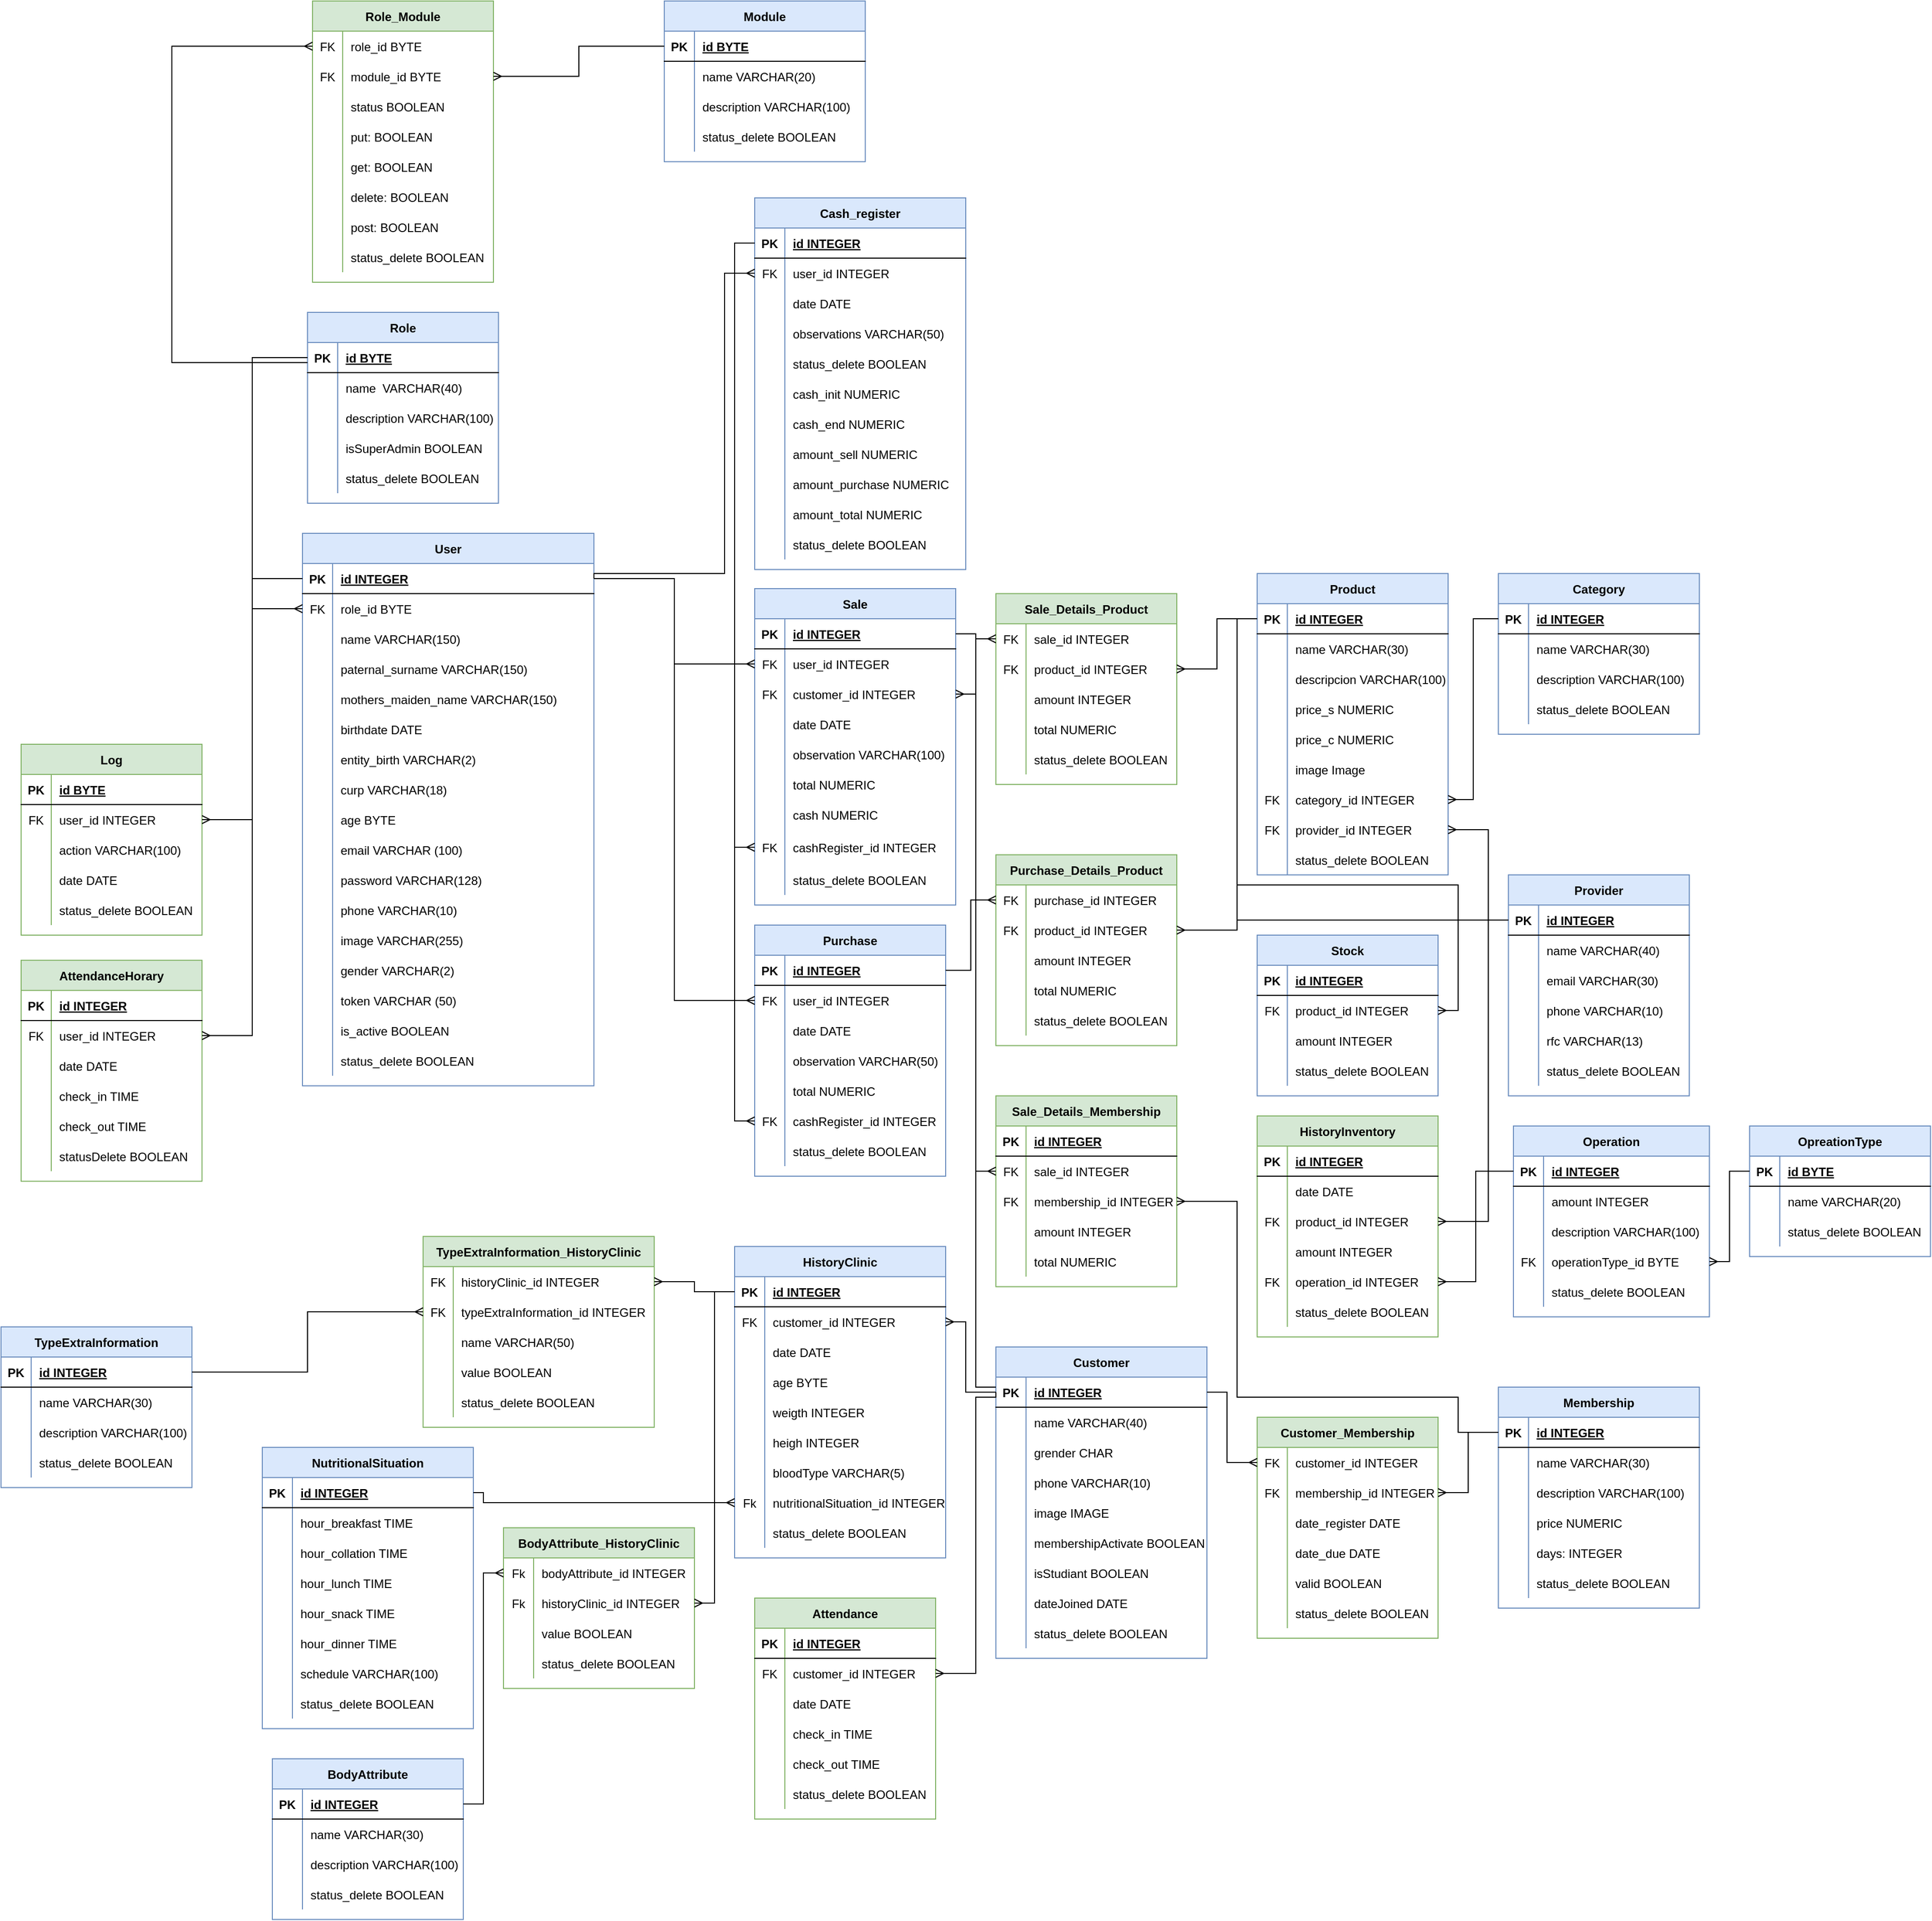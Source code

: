 <mxfile version="16.0.0" type="github" pages="2">
  <diagram name="Relacional" id="9f46799a-70d6-7492-0946-bef42562c5a5">
    <mxGraphModel dx="2208" dy="1328" grid="1" gridSize="10" guides="1" tooltips="1" connect="1" arrows="1" fold="1" page="1" pageScale="1" pageWidth="1100" pageHeight="850" background="#ffffff" math="0" shadow="0">
      <root>
        <mxCell id="0" />
        <mxCell id="1" parent="0" />
        <mxCell id="5wodTUd8L35nDadMBS7a-1" value="Product" style="shape=table;startSize=30;container=1;collapsible=1;childLayout=tableLayout;fixedRows=1;rowLines=0;fontStyle=1;align=center;resizeLast=1;fillColor=#dae8fc;strokeColor=#6c8ebf;" parent="1" vertex="1">
          <mxGeometry x="560" y="40" width="190" height="300" as="geometry" />
        </mxCell>
        <mxCell id="5wodTUd8L35nDadMBS7a-2" value="" style="shape=partialRectangle;collapsible=0;dropTarget=0;pointerEvents=0;fillColor=none;top=0;left=0;bottom=1;right=0;points=[[0,0.5],[1,0.5]];portConstraint=eastwest;" parent="5wodTUd8L35nDadMBS7a-1" vertex="1">
          <mxGeometry y="30" width="190" height="30" as="geometry" />
        </mxCell>
        <mxCell id="5wodTUd8L35nDadMBS7a-3" value="PK" style="shape=partialRectangle;connectable=0;fillColor=none;top=0;left=0;bottom=0;right=0;fontStyle=1;overflow=hidden;" parent="5wodTUd8L35nDadMBS7a-2" vertex="1">
          <mxGeometry width="30" height="30" as="geometry" />
        </mxCell>
        <mxCell id="5wodTUd8L35nDadMBS7a-4" value="id INTEGER" style="shape=partialRectangle;connectable=0;fillColor=none;top=0;left=0;bottom=0;right=0;align=left;spacingLeft=6;fontStyle=5;overflow=hidden;" parent="5wodTUd8L35nDadMBS7a-2" vertex="1">
          <mxGeometry x="30" width="160" height="30" as="geometry" />
        </mxCell>
        <mxCell id="5wodTUd8L35nDadMBS7a-5" value="" style="shape=partialRectangle;collapsible=0;dropTarget=0;pointerEvents=0;fillColor=none;top=0;left=0;bottom=0;right=0;points=[[0,0.5],[1,0.5]];portConstraint=eastwest;" parent="5wodTUd8L35nDadMBS7a-1" vertex="1">
          <mxGeometry y="60" width="190" height="30" as="geometry" />
        </mxCell>
        <mxCell id="5wodTUd8L35nDadMBS7a-6" value="" style="shape=partialRectangle;connectable=0;fillColor=none;top=0;left=0;bottom=0;right=0;editable=1;overflow=hidden;" parent="5wodTUd8L35nDadMBS7a-5" vertex="1">
          <mxGeometry width="30" height="30" as="geometry" />
        </mxCell>
        <mxCell id="5wodTUd8L35nDadMBS7a-7" value="name VARCHAR(30)" style="shape=partialRectangle;connectable=0;fillColor=none;top=0;left=0;bottom=0;right=0;align=left;spacingLeft=6;overflow=hidden;" parent="5wodTUd8L35nDadMBS7a-5" vertex="1">
          <mxGeometry x="30" width="160" height="30" as="geometry" />
        </mxCell>
        <mxCell id="5wodTUd8L35nDadMBS7a-8" value="" style="shape=partialRectangle;collapsible=0;dropTarget=0;pointerEvents=0;fillColor=none;top=0;left=0;bottom=0;right=0;points=[[0,0.5],[1,0.5]];portConstraint=eastwest;" parent="5wodTUd8L35nDadMBS7a-1" vertex="1">
          <mxGeometry y="90" width="190" height="30" as="geometry" />
        </mxCell>
        <mxCell id="5wodTUd8L35nDadMBS7a-9" value="" style="shape=partialRectangle;connectable=0;fillColor=none;top=0;left=0;bottom=0;right=0;editable=1;overflow=hidden;" parent="5wodTUd8L35nDadMBS7a-8" vertex="1">
          <mxGeometry width="30" height="30" as="geometry" />
        </mxCell>
        <mxCell id="5wodTUd8L35nDadMBS7a-10" value="descripcion VARCHAR(100)" style="shape=partialRectangle;connectable=0;fillColor=none;top=0;left=0;bottom=0;right=0;align=left;spacingLeft=6;overflow=hidden;" parent="5wodTUd8L35nDadMBS7a-8" vertex="1">
          <mxGeometry x="30" width="160" height="30" as="geometry" />
        </mxCell>
        <mxCell id="5wodTUd8L35nDadMBS7a-11" value="" style="shape=partialRectangle;collapsible=0;dropTarget=0;pointerEvents=0;fillColor=none;top=0;left=0;bottom=0;right=0;points=[[0,0.5],[1,0.5]];portConstraint=eastwest;" parent="5wodTUd8L35nDadMBS7a-1" vertex="1">
          <mxGeometry y="120" width="190" height="30" as="geometry" />
        </mxCell>
        <mxCell id="5wodTUd8L35nDadMBS7a-12" value="" style="shape=partialRectangle;connectable=0;fillColor=none;top=0;left=0;bottom=0;right=0;editable=1;overflow=hidden;" parent="5wodTUd8L35nDadMBS7a-11" vertex="1">
          <mxGeometry width="30" height="30" as="geometry" />
        </mxCell>
        <mxCell id="5wodTUd8L35nDadMBS7a-13" value="price_s NUMERIC" style="shape=partialRectangle;connectable=0;fillColor=none;top=0;left=0;bottom=0;right=0;align=left;spacingLeft=6;overflow=hidden;" parent="5wodTUd8L35nDadMBS7a-11" vertex="1">
          <mxGeometry x="30" width="160" height="30" as="geometry" />
        </mxCell>
        <mxCell id="5wodTUd8L35nDadMBS7a-14" style="shape=partialRectangle;collapsible=0;dropTarget=0;pointerEvents=0;fillColor=none;top=0;left=0;bottom=0;right=0;points=[[0,0.5],[1,0.5]];portConstraint=eastwest;" parent="5wodTUd8L35nDadMBS7a-1" vertex="1">
          <mxGeometry y="150" width="190" height="30" as="geometry" />
        </mxCell>
        <mxCell id="5wodTUd8L35nDadMBS7a-15" style="shape=partialRectangle;connectable=0;fillColor=none;top=0;left=0;bottom=0;right=0;editable=1;overflow=hidden;" parent="5wodTUd8L35nDadMBS7a-14" vertex="1">
          <mxGeometry width="30" height="30" as="geometry" />
        </mxCell>
        <mxCell id="5wodTUd8L35nDadMBS7a-16" value="price_c NUMERIC" style="shape=partialRectangle;connectable=0;fillColor=none;top=0;left=0;bottom=0;right=0;align=left;spacingLeft=6;overflow=hidden;" parent="5wodTUd8L35nDadMBS7a-14" vertex="1">
          <mxGeometry x="30" width="160" height="30" as="geometry" />
        </mxCell>
        <mxCell id="5wodTUd8L35nDadMBS7a-20" style="shape=partialRectangle;collapsible=0;dropTarget=0;pointerEvents=0;fillColor=none;top=0;left=0;bottom=0;right=0;points=[[0,0.5],[1,0.5]];portConstraint=eastwest;" parent="5wodTUd8L35nDadMBS7a-1" vertex="1">
          <mxGeometry y="180" width="190" height="30" as="geometry" />
        </mxCell>
        <mxCell id="5wodTUd8L35nDadMBS7a-21" style="shape=partialRectangle;connectable=0;fillColor=none;top=0;left=0;bottom=0;right=0;editable=1;overflow=hidden;" parent="5wodTUd8L35nDadMBS7a-20" vertex="1">
          <mxGeometry width="30" height="30" as="geometry" />
        </mxCell>
        <mxCell id="5wodTUd8L35nDadMBS7a-22" value="image Image" style="shape=partialRectangle;connectable=0;fillColor=none;top=0;left=0;bottom=0;right=0;align=left;spacingLeft=6;overflow=hidden;" parent="5wodTUd8L35nDadMBS7a-20" vertex="1">
          <mxGeometry x="30" width="160" height="30" as="geometry" />
        </mxCell>
        <mxCell id="5wodTUd8L35nDadMBS7a-17" style="shape=partialRectangle;collapsible=0;dropTarget=0;pointerEvents=0;fillColor=none;top=0;left=0;bottom=0;right=0;points=[[0,0.5],[1,0.5]];portConstraint=eastwest;" parent="5wodTUd8L35nDadMBS7a-1" vertex="1">
          <mxGeometry y="210" width="190" height="30" as="geometry" />
        </mxCell>
        <mxCell id="5wodTUd8L35nDadMBS7a-18" value="FK" style="shape=partialRectangle;connectable=0;fillColor=none;top=0;left=0;bottom=0;right=0;editable=1;overflow=hidden;" parent="5wodTUd8L35nDadMBS7a-17" vertex="1">
          <mxGeometry width="30" height="30" as="geometry" />
        </mxCell>
        <mxCell id="5wodTUd8L35nDadMBS7a-19" value="category_id INTEGER" style="shape=partialRectangle;connectable=0;fillColor=none;top=0;left=0;bottom=0;right=0;align=left;spacingLeft=6;overflow=hidden;" parent="5wodTUd8L35nDadMBS7a-17" vertex="1">
          <mxGeometry x="30" width="160" height="30" as="geometry" />
        </mxCell>
        <mxCell id="5wodTUd8L35nDadMBS7a-197" style="shape=partialRectangle;collapsible=0;dropTarget=0;pointerEvents=0;fillColor=none;top=0;left=0;bottom=0;right=0;points=[[0,0.5],[1,0.5]];portConstraint=eastwest;" parent="5wodTUd8L35nDadMBS7a-1" vertex="1">
          <mxGeometry y="240" width="190" height="30" as="geometry" />
        </mxCell>
        <mxCell id="5wodTUd8L35nDadMBS7a-198" value="FK" style="shape=partialRectangle;connectable=0;fillColor=none;top=0;left=0;bottom=0;right=0;editable=1;overflow=hidden;" parent="5wodTUd8L35nDadMBS7a-197" vertex="1">
          <mxGeometry width="30" height="30" as="geometry" />
        </mxCell>
        <mxCell id="5wodTUd8L35nDadMBS7a-199" value="provider_id INTEGER" style="shape=partialRectangle;connectable=0;fillColor=none;top=0;left=0;bottom=0;right=0;align=left;spacingLeft=6;overflow=hidden;" parent="5wodTUd8L35nDadMBS7a-197" vertex="1">
          <mxGeometry x="30" width="160" height="30" as="geometry" />
        </mxCell>
        <mxCell id="QtwRRhF8IUovjGNjm-rm-10" style="shape=partialRectangle;collapsible=0;dropTarget=0;pointerEvents=0;fillColor=none;top=0;left=0;bottom=0;right=0;points=[[0,0.5],[1,0.5]];portConstraint=eastwest;" parent="5wodTUd8L35nDadMBS7a-1" vertex="1">
          <mxGeometry y="270" width="190" height="30" as="geometry" />
        </mxCell>
        <mxCell id="QtwRRhF8IUovjGNjm-rm-11" style="shape=partialRectangle;connectable=0;fillColor=none;top=0;left=0;bottom=0;right=0;editable=1;overflow=hidden;" parent="QtwRRhF8IUovjGNjm-rm-10" vertex="1">
          <mxGeometry width="30" height="30" as="geometry" />
        </mxCell>
        <mxCell id="QtwRRhF8IUovjGNjm-rm-12" value="status_delete BOOLEAN" style="shape=partialRectangle;connectable=0;fillColor=none;top=0;left=0;bottom=0;right=0;align=left;spacingLeft=6;overflow=hidden;" parent="QtwRRhF8IUovjGNjm-rm-10" vertex="1">
          <mxGeometry x="30" width="160" height="30" as="geometry" />
        </mxCell>
        <mxCell id="5wodTUd8L35nDadMBS7a-23" value="Category" style="shape=table;startSize=30;container=1;collapsible=1;childLayout=tableLayout;fixedRows=1;rowLines=0;fontStyle=1;align=center;resizeLast=1;fillColor=#dae8fc;strokeColor=#6c8ebf;" parent="1" vertex="1">
          <mxGeometry x="800" y="40" width="200" height="160" as="geometry" />
        </mxCell>
        <mxCell id="5wodTUd8L35nDadMBS7a-24" value="" style="shape=partialRectangle;collapsible=0;dropTarget=0;pointerEvents=0;fillColor=none;top=0;left=0;bottom=1;right=0;points=[[0,0.5],[1,0.5]];portConstraint=eastwest;" parent="5wodTUd8L35nDadMBS7a-23" vertex="1">
          <mxGeometry y="30" width="200" height="30" as="geometry" />
        </mxCell>
        <mxCell id="5wodTUd8L35nDadMBS7a-25" value="PK" style="shape=partialRectangle;connectable=0;fillColor=none;top=0;left=0;bottom=0;right=0;fontStyle=1;overflow=hidden;" parent="5wodTUd8L35nDadMBS7a-24" vertex="1">
          <mxGeometry width="30" height="30" as="geometry" />
        </mxCell>
        <mxCell id="5wodTUd8L35nDadMBS7a-26" value="id INTEGER" style="shape=partialRectangle;connectable=0;fillColor=none;top=0;left=0;bottom=0;right=0;align=left;spacingLeft=6;fontStyle=5;overflow=hidden;" parent="5wodTUd8L35nDadMBS7a-24" vertex="1">
          <mxGeometry x="30" width="170" height="30" as="geometry" />
        </mxCell>
        <mxCell id="5wodTUd8L35nDadMBS7a-27" value="" style="shape=partialRectangle;collapsible=0;dropTarget=0;pointerEvents=0;fillColor=none;top=0;left=0;bottom=0;right=0;points=[[0,0.5],[1,0.5]];portConstraint=eastwest;" parent="5wodTUd8L35nDadMBS7a-23" vertex="1">
          <mxGeometry y="60" width="200" height="30" as="geometry" />
        </mxCell>
        <mxCell id="5wodTUd8L35nDadMBS7a-28" value="" style="shape=partialRectangle;connectable=0;fillColor=none;top=0;left=0;bottom=0;right=0;editable=1;overflow=hidden;" parent="5wodTUd8L35nDadMBS7a-27" vertex="1">
          <mxGeometry width="30" height="30" as="geometry" />
        </mxCell>
        <mxCell id="5wodTUd8L35nDadMBS7a-29" value="name VARCHAR(30)" style="shape=partialRectangle;connectable=0;fillColor=none;top=0;left=0;bottom=0;right=0;align=left;spacingLeft=6;overflow=hidden;" parent="5wodTUd8L35nDadMBS7a-27" vertex="1">
          <mxGeometry x="30" width="170" height="30" as="geometry" />
        </mxCell>
        <mxCell id="5wodTUd8L35nDadMBS7a-30" value="" style="shape=partialRectangle;collapsible=0;dropTarget=0;pointerEvents=0;fillColor=none;top=0;left=0;bottom=0;right=0;points=[[0,0.5],[1,0.5]];portConstraint=eastwest;" parent="5wodTUd8L35nDadMBS7a-23" vertex="1">
          <mxGeometry y="90" width="200" height="30" as="geometry" />
        </mxCell>
        <mxCell id="5wodTUd8L35nDadMBS7a-31" value="" style="shape=partialRectangle;connectable=0;fillColor=none;top=0;left=0;bottom=0;right=0;editable=1;overflow=hidden;" parent="5wodTUd8L35nDadMBS7a-30" vertex="1">
          <mxGeometry width="30" height="30" as="geometry" />
        </mxCell>
        <mxCell id="5wodTUd8L35nDadMBS7a-32" value="description VARCHAR(100)" style="shape=partialRectangle;connectable=0;fillColor=none;top=0;left=0;bottom=0;right=0;align=left;spacingLeft=6;overflow=hidden;" parent="5wodTUd8L35nDadMBS7a-30" vertex="1">
          <mxGeometry x="30" width="170" height="30" as="geometry" />
        </mxCell>
        <mxCell id="5wodTUd8L35nDadMBS7a-33" value="" style="shape=partialRectangle;collapsible=0;dropTarget=0;pointerEvents=0;fillColor=none;top=0;left=0;bottom=0;right=0;points=[[0,0.5],[1,0.5]];portConstraint=eastwest;" parent="5wodTUd8L35nDadMBS7a-23" vertex="1">
          <mxGeometry y="120" width="200" height="30" as="geometry" />
        </mxCell>
        <mxCell id="5wodTUd8L35nDadMBS7a-34" value="" style="shape=partialRectangle;connectable=0;fillColor=none;top=0;left=0;bottom=0;right=0;editable=1;overflow=hidden;" parent="5wodTUd8L35nDadMBS7a-33" vertex="1">
          <mxGeometry width="30" height="30" as="geometry" />
        </mxCell>
        <mxCell id="5wodTUd8L35nDadMBS7a-35" value="status_delete BOOLEAN" style="shape=partialRectangle;connectable=0;fillColor=none;top=0;left=0;bottom=0;right=0;align=left;spacingLeft=6;overflow=hidden;" parent="5wodTUd8L35nDadMBS7a-33" vertex="1">
          <mxGeometry x="30" width="170" height="30" as="geometry" />
        </mxCell>
        <mxCell id="5wodTUd8L35nDadMBS7a-36" style="edgeStyle=orthogonalEdgeStyle;rounded=0;orthogonalLoop=1;jettySize=auto;html=1;entryX=1;entryY=0.5;entryDx=0;entryDy=0;endArrow=ERmany;endFill=0;" parent="1" source="5wodTUd8L35nDadMBS7a-24" target="5wodTUd8L35nDadMBS7a-17" edge="1">
          <mxGeometry relative="1" as="geometry" />
        </mxCell>
        <mxCell id="5wodTUd8L35nDadMBS7a-37" value="User" style="shape=table;startSize=30;container=1;collapsible=1;childLayout=tableLayout;fixedRows=1;rowLines=0;fontStyle=1;align=center;resizeLast=1;fillColor=#dae8fc;strokeColor=#6c8ebf;" parent="1" vertex="1">
          <mxGeometry x="-390" width="290" height="550" as="geometry" />
        </mxCell>
        <mxCell id="5wodTUd8L35nDadMBS7a-38" value="" style="shape=partialRectangle;collapsible=0;dropTarget=0;pointerEvents=0;fillColor=none;top=0;left=0;bottom=1;right=0;points=[[0,0.5],[1,0.5]];portConstraint=eastwest;" parent="5wodTUd8L35nDadMBS7a-37" vertex="1">
          <mxGeometry y="30" width="290" height="30" as="geometry" />
        </mxCell>
        <mxCell id="5wodTUd8L35nDadMBS7a-39" value="PK" style="shape=partialRectangle;connectable=0;fillColor=none;top=0;left=0;bottom=0;right=0;fontStyle=1;overflow=hidden;" parent="5wodTUd8L35nDadMBS7a-38" vertex="1">
          <mxGeometry width="30" height="30" as="geometry">
            <mxRectangle width="30" height="30" as="alternateBounds" />
          </mxGeometry>
        </mxCell>
        <mxCell id="5wodTUd8L35nDadMBS7a-40" value="id INTEGER" style="shape=partialRectangle;connectable=0;fillColor=none;top=0;left=0;bottom=0;right=0;align=left;spacingLeft=6;fontStyle=5;overflow=hidden;" parent="5wodTUd8L35nDadMBS7a-38" vertex="1">
          <mxGeometry x="30" width="260" height="30" as="geometry">
            <mxRectangle width="260" height="30" as="alternateBounds" />
          </mxGeometry>
        </mxCell>
        <mxCell id="5wodTUd8L35nDadMBS7a-155" style="shape=partialRectangle;collapsible=0;dropTarget=0;pointerEvents=0;fillColor=none;top=0;left=0;bottom=0;right=0;points=[[0,0.5],[1,0.5]];portConstraint=eastwest;" parent="5wodTUd8L35nDadMBS7a-37" vertex="1">
          <mxGeometry y="60" width="290" height="30" as="geometry" />
        </mxCell>
        <mxCell id="5wodTUd8L35nDadMBS7a-156" value="FK" style="shape=partialRectangle;connectable=0;fillColor=none;top=0;left=0;bottom=0;right=0;editable=1;overflow=hidden;" parent="5wodTUd8L35nDadMBS7a-155" vertex="1">
          <mxGeometry width="30" height="30" as="geometry">
            <mxRectangle width="30" height="30" as="alternateBounds" />
          </mxGeometry>
        </mxCell>
        <mxCell id="5wodTUd8L35nDadMBS7a-157" value="role_id BYTE" style="shape=partialRectangle;connectable=0;fillColor=none;top=0;left=0;bottom=0;right=0;align=left;spacingLeft=6;overflow=hidden;" parent="5wodTUd8L35nDadMBS7a-155" vertex="1">
          <mxGeometry x="30" width="260" height="30" as="geometry">
            <mxRectangle width="260" height="30" as="alternateBounds" />
          </mxGeometry>
        </mxCell>
        <mxCell id="5wodTUd8L35nDadMBS7a-41" value="" style="shape=partialRectangle;collapsible=0;dropTarget=0;pointerEvents=0;fillColor=none;top=0;left=0;bottom=0;right=0;points=[[0,0.5],[1,0.5]];portConstraint=eastwest;" parent="5wodTUd8L35nDadMBS7a-37" vertex="1">
          <mxGeometry y="90" width="290" height="30" as="geometry" />
        </mxCell>
        <mxCell id="5wodTUd8L35nDadMBS7a-42" value="" style="shape=partialRectangle;connectable=0;fillColor=none;top=0;left=0;bottom=0;right=0;editable=1;overflow=hidden;" parent="5wodTUd8L35nDadMBS7a-41" vertex="1">
          <mxGeometry width="30" height="30" as="geometry">
            <mxRectangle width="30" height="30" as="alternateBounds" />
          </mxGeometry>
        </mxCell>
        <mxCell id="5wodTUd8L35nDadMBS7a-43" value="name VARCHAR(150)" style="shape=partialRectangle;connectable=0;fillColor=none;top=0;left=0;bottom=0;right=0;align=left;spacingLeft=6;overflow=hidden;" parent="5wodTUd8L35nDadMBS7a-41" vertex="1">
          <mxGeometry x="30" width="260" height="30" as="geometry">
            <mxRectangle width="260" height="30" as="alternateBounds" />
          </mxGeometry>
        </mxCell>
        <mxCell id="wzsnqG6oimoA6LrZS-Cs-1" style="shape=partialRectangle;collapsible=0;dropTarget=0;pointerEvents=0;fillColor=none;top=0;left=0;bottom=0;right=0;points=[[0,0.5],[1,0.5]];portConstraint=eastwest;" vertex="1" parent="5wodTUd8L35nDadMBS7a-37">
          <mxGeometry y="120" width="290" height="30" as="geometry" />
        </mxCell>
        <mxCell id="wzsnqG6oimoA6LrZS-Cs-2" style="shape=partialRectangle;connectable=0;fillColor=none;top=0;left=0;bottom=0;right=0;editable=1;overflow=hidden;" vertex="1" parent="wzsnqG6oimoA6LrZS-Cs-1">
          <mxGeometry width="30" height="30" as="geometry">
            <mxRectangle width="30" height="30" as="alternateBounds" />
          </mxGeometry>
        </mxCell>
        <mxCell id="wzsnqG6oimoA6LrZS-Cs-3" value="paternal_surname VARCHAR(150)" style="shape=partialRectangle;connectable=0;fillColor=none;top=0;left=0;bottom=0;right=0;align=left;spacingLeft=6;overflow=hidden;" vertex="1" parent="wzsnqG6oimoA6LrZS-Cs-1">
          <mxGeometry x="30" width="260" height="30" as="geometry">
            <mxRectangle width="260" height="30" as="alternateBounds" />
          </mxGeometry>
        </mxCell>
        <mxCell id="wzsnqG6oimoA6LrZS-Cs-4" style="shape=partialRectangle;collapsible=0;dropTarget=0;pointerEvents=0;fillColor=none;top=0;left=0;bottom=0;right=0;points=[[0,0.5],[1,0.5]];portConstraint=eastwest;" vertex="1" parent="5wodTUd8L35nDadMBS7a-37">
          <mxGeometry y="150" width="290" height="30" as="geometry" />
        </mxCell>
        <mxCell id="wzsnqG6oimoA6LrZS-Cs-5" style="shape=partialRectangle;connectable=0;fillColor=none;top=0;left=0;bottom=0;right=0;editable=1;overflow=hidden;" vertex="1" parent="wzsnqG6oimoA6LrZS-Cs-4">
          <mxGeometry width="30" height="30" as="geometry">
            <mxRectangle width="30" height="30" as="alternateBounds" />
          </mxGeometry>
        </mxCell>
        <mxCell id="wzsnqG6oimoA6LrZS-Cs-6" value="mothers_maiden_name VARCHAR(150)" style="shape=partialRectangle;connectable=0;fillColor=none;top=0;left=0;bottom=0;right=0;align=left;spacingLeft=6;overflow=hidden;" vertex="1" parent="wzsnqG6oimoA6LrZS-Cs-4">
          <mxGeometry x="30" width="260" height="30" as="geometry">
            <mxRectangle width="260" height="30" as="alternateBounds" />
          </mxGeometry>
        </mxCell>
        <mxCell id="5wodTUd8L35nDadMBS7a-44" value="" style="shape=partialRectangle;collapsible=0;dropTarget=0;pointerEvents=0;fillColor=none;top=0;left=0;bottom=0;right=0;points=[[0,0.5],[1,0.5]];portConstraint=eastwest;" parent="5wodTUd8L35nDadMBS7a-37" vertex="1">
          <mxGeometry y="180" width="290" height="30" as="geometry" />
        </mxCell>
        <mxCell id="5wodTUd8L35nDadMBS7a-45" value="" style="shape=partialRectangle;connectable=0;fillColor=none;top=0;left=0;bottom=0;right=0;editable=1;overflow=hidden;" parent="5wodTUd8L35nDadMBS7a-44" vertex="1">
          <mxGeometry width="30" height="30" as="geometry">
            <mxRectangle width="30" height="30" as="alternateBounds" />
          </mxGeometry>
        </mxCell>
        <mxCell id="5wodTUd8L35nDadMBS7a-46" value="birthdate DATE" style="shape=partialRectangle;connectable=0;fillColor=none;top=0;left=0;bottom=0;right=0;align=left;spacingLeft=6;overflow=hidden;" parent="5wodTUd8L35nDadMBS7a-44" vertex="1">
          <mxGeometry x="30" width="260" height="30" as="geometry">
            <mxRectangle width="260" height="30" as="alternateBounds" />
          </mxGeometry>
        </mxCell>
        <mxCell id="wzsnqG6oimoA6LrZS-Cs-7" style="shape=partialRectangle;collapsible=0;dropTarget=0;pointerEvents=0;fillColor=none;top=0;left=0;bottom=0;right=0;points=[[0,0.5],[1,0.5]];portConstraint=eastwest;" vertex="1" parent="5wodTUd8L35nDadMBS7a-37">
          <mxGeometry y="210" width="290" height="30" as="geometry" />
        </mxCell>
        <mxCell id="wzsnqG6oimoA6LrZS-Cs-8" style="shape=partialRectangle;connectable=0;fillColor=none;top=0;left=0;bottom=0;right=0;editable=1;overflow=hidden;" vertex="1" parent="wzsnqG6oimoA6LrZS-Cs-7">
          <mxGeometry width="30" height="30" as="geometry">
            <mxRectangle width="30" height="30" as="alternateBounds" />
          </mxGeometry>
        </mxCell>
        <mxCell id="wzsnqG6oimoA6LrZS-Cs-9" value="entity_birth VARCHAR(2)" style="shape=partialRectangle;connectable=0;fillColor=none;top=0;left=0;bottom=0;right=0;align=left;spacingLeft=6;overflow=hidden;" vertex="1" parent="wzsnqG6oimoA6LrZS-Cs-7">
          <mxGeometry x="30" width="260" height="30" as="geometry">
            <mxRectangle width="260" height="30" as="alternateBounds" />
          </mxGeometry>
        </mxCell>
        <mxCell id="wzsnqG6oimoA6LrZS-Cs-10" style="shape=partialRectangle;collapsible=0;dropTarget=0;pointerEvents=0;fillColor=none;top=0;left=0;bottom=0;right=0;points=[[0,0.5],[1,0.5]];portConstraint=eastwest;" vertex="1" parent="5wodTUd8L35nDadMBS7a-37">
          <mxGeometry y="240" width="290" height="30" as="geometry" />
        </mxCell>
        <mxCell id="wzsnqG6oimoA6LrZS-Cs-11" style="shape=partialRectangle;connectable=0;fillColor=none;top=0;left=0;bottom=0;right=0;editable=1;overflow=hidden;" vertex="1" parent="wzsnqG6oimoA6LrZS-Cs-10">
          <mxGeometry width="30" height="30" as="geometry">
            <mxRectangle width="30" height="30" as="alternateBounds" />
          </mxGeometry>
        </mxCell>
        <mxCell id="wzsnqG6oimoA6LrZS-Cs-12" value="curp VARCHAR(18)" style="shape=partialRectangle;connectable=0;fillColor=none;top=0;left=0;bottom=0;right=0;align=left;spacingLeft=6;overflow=hidden;" vertex="1" parent="wzsnqG6oimoA6LrZS-Cs-10">
          <mxGeometry x="30" width="260" height="30" as="geometry">
            <mxRectangle width="260" height="30" as="alternateBounds" />
          </mxGeometry>
        </mxCell>
        <mxCell id="wzsnqG6oimoA6LrZS-Cs-13" style="shape=partialRectangle;collapsible=0;dropTarget=0;pointerEvents=0;fillColor=none;top=0;left=0;bottom=0;right=0;points=[[0,0.5],[1,0.5]];portConstraint=eastwest;" vertex="1" parent="5wodTUd8L35nDadMBS7a-37">
          <mxGeometry y="270" width="290" height="30" as="geometry" />
        </mxCell>
        <mxCell id="wzsnqG6oimoA6LrZS-Cs-14" style="shape=partialRectangle;connectable=0;fillColor=none;top=0;left=0;bottom=0;right=0;editable=1;overflow=hidden;" vertex="1" parent="wzsnqG6oimoA6LrZS-Cs-13">
          <mxGeometry width="30" height="30" as="geometry">
            <mxRectangle width="30" height="30" as="alternateBounds" />
          </mxGeometry>
        </mxCell>
        <mxCell id="wzsnqG6oimoA6LrZS-Cs-15" value="age BYTE" style="shape=partialRectangle;connectable=0;fillColor=none;top=0;left=0;bottom=0;right=0;align=left;spacingLeft=6;overflow=hidden;" vertex="1" parent="wzsnqG6oimoA6LrZS-Cs-13">
          <mxGeometry x="30" width="260" height="30" as="geometry">
            <mxRectangle width="260" height="30" as="alternateBounds" />
          </mxGeometry>
        </mxCell>
        <mxCell id="5wodTUd8L35nDadMBS7a-47" value="" style="shape=partialRectangle;collapsible=0;dropTarget=0;pointerEvents=0;fillColor=none;top=0;left=0;bottom=0;right=0;points=[[0,0.5],[1,0.5]];portConstraint=eastwest;" parent="5wodTUd8L35nDadMBS7a-37" vertex="1">
          <mxGeometry y="300" width="290" height="30" as="geometry" />
        </mxCell>
        <mxCell id="5wodTUd8L35nDadMBS7a-48" value="" style="shape=partialRectangle;connectable=0;fillColor=none;top=0;left=0;bottom=0;right=0;editable=1;overflow=hidden;" parent="5wodTUd8L35nDadMBS7a-47" vertex="1">
          <mxGeometry width="30" height="30" as="geometry">
            <mxRectangle width="30" height="30" as="alternateBounds" />
          </mxGeometry>
        </mxCell>
        <mxCell id="5wodTUd8L35nDadMBS7a-49" value="email VARCHAR (100)" style="shape=partialRectangle;connectable=0;fillColor=none;top=0;left=0;bottom=0;right=0;align=left;spacingLeft=6;overflow=hidden;" parent="5wodTUd8L35nDadMBS7a-47" vertex="1">
          <mxGeometry x="30" width="260" height="30" as="geometry">
            <mxRectangle width="260" height="30" as="alternateBounds" />
          </mxGeometry>
        </mxCell>
        <mxCell id="5wodTUd8L35nDadMBS7a-63" style="shape=partialRectangle;collapsible=0;dropTarget=0;pointerEvents=0;fillColor=none;top=0;left=0;bottom=0;right=0;points=[[0,0.5],[1,0.5]];portConstraint=eastwest;" parent="5wodTUd8L35nDadMBS7a-37" vertex="1">
          <mxGeometry y="330" width="290" height="30" as="geometry" />
        </mxCell>
        <mxCell id="5wodTUd8L35nDadMBS7a-64" style="shape=partialRectangle;connectable=0;fillColor=none;top=0;left=0;bottom=0;right=0;editable=1;overflow=hidden;" parent="5wodTUd8L35nDadMBS7a-63" vertex="1">
          <mxGeometry width="30" height="30" as="geometry">
            <mxRectangle width="30" height="30" as="alternateBounds" />
          </mxGeometry>
        </mxCell>
        <mxCell id="5wodTUd8L35nDadMBS7a-65" value="password VARCHAR(128)" style="shape=partialRectangle;connectable=0;fillColor=none;top=0;left=0;bottom=0;right=0;align=left;spacingLeft=6;overflow=hidden;" parent="5wodTUd8L35nDadMBS7a-63" vertex="1">
          <mxGeometry x="30" width="260" height="30" as="geometry">
            <mxRectangle width="260" height="30" as="alternateBounds" />
          </mxGeometry>
        </mxCell>
        <mxCell id="5wodTUd8L35nDadMBS7a-188" style="shape=partialRectangle;collapsible=0;dropTarget=0;pointerEvents=0;fillColor=none;top=0;left=0;bottom=0;right=0;points=[[0,0.5],[1,0.5]];portConstraint=eastwest;" parent="5wodTUd8L35nDadMBS7a-37" vertex="1">
          <mxGeometry y="360" width="290" height="30" as="geometry" />
        </mxCell>
        <mxCell id="5wodTUd8L35nDadMBS7a-189" style="shape=partialRectangle;connectable=0;fillColor=none;top=0;left=0;bottom=0;right=0;editable=1;overflow=hidden;" parent="5wodTUd8L35nDadMBS7a-188" vertex="1">
          <mxGeometry width="30" height="30" as="geometry">
            <mxRectangle width="30" height="30" as="alternateBounds" />
          </mxGeometry>
        </mxCell>
        <mxCell id="5wodTUd8L35nDadMBS7a-190" value="phone VARCHAR(10)" style="shape=partialRectangle;connectable=0;fillColor=none;top=0;left=0;bottom=0;right=0;align=left;spacingLeft=6;overflow=hidden;" parent="5wodTUd8L35nDadMBS7a-188" vertex="1">
          <mxGeometry x="30" width="260" height="30" as="geometry">
            <mxRectangle width="260" height="30" as="alternateBounds" />
          </mxGeometry>
        </mxCell>
        <mxCell id="5wodTUd8L35nDadMBS7a-66" style="shape=partialRectangle;collapsible=0;dropTarget=0;pointerEvents=0;fillColor=none;top=0;left=0;bottom=0;right=0;points=[[0,0.5],[1,0.5]];portConstraint=eastwest;" parent="5wodTUd8L35nDadMBS7a-37" vertex="1">
          <mxGeometry y="390" width="290" height="30" as="geometry" />
        </mxCell>
        <mxCell id="5wodTUd8L35nDadMBS7a-67" style="shape=partialRectangle;connectable=0;fillColor=none;top=0;left=0;bottom=0;right=0;editable=1;overflow=hidden;" parent="5wodTUd8L35nDadMBS7a-66" vertex="1">
          <mxGeometry width="30" height="30" as="geometry">
            <mxRectangle width="30" height="30" as="alternateBounds" />
          </mxGeometry>
        </mxCell>
        <mxCell id="5wodTUd8L35nDadMBS7a-68" value="image VARCHAR(255)" style="shape=partialRectangle;connectable=0;fillColor=none;top=0;left=0;bottom=0;right=0;align=left;spacingLeft=6;overflow=hidden;" parent="5wodTUd8L35nDadMBS7a-66" vertex="1">
          <mxGeometry x="30" width="260" height="30" as="geometry">
            <mxRectangle width="260" height="30" as="alternateBounds" />
          </mxGeometry>
        </mxCell>
        <mxCell id="5wodTUd8L35nDadMBS7a-69" style="shape=partialRectangle;collapsible=0;dropTarget=0;pointerEvents=0;fillColor=none;top=0;left=0;bottom=0;right=0;points=[[0,0.5],[1,0.5]];portConstraint=eastwest;" parent="5wodTUd8L35nDadMBS7a-37" vertex="1">
          <mxGeometry y="420" width="290" height="30" as="geometry" />
        </mxCell>
        <mxCell id="5wodTUd8L35nDadMBS7a-70" style="shape=partialRectangle;connectable=0;fillColor=none;top=0;left=0;bottom=0;right=0;editable=1;overflow=hidden;" parent="5wodTUd8L35nDadMBS7a-69" vertex="1">
          <mxGeometry width="30" height="30" as="geometry">
            <mxRectangle width="30" height="30" as="alternateBounds" />
          </mxGeometry>
        </mxCell>
        <mxCell id="5wodTUd8L35nDadMBS7a-71" value="gender VARCHAR(2)" style="shape=partialRectangle;connectable=0;fillColor=none;top=0;left=0;bottom=0;right=0;align=left;spacingLeft=6;overflow=hidden;" parent="5wodTUd8L35nDadMBS7a-69" vertex="1">
          <mxGeometry x="30" width="260" height="30" as="geometry">
            <mxRectangle width="260" height="30" as="alternateBounds" />
          </mxGeometry>
        </mxCell>
        <mxCell id="5wodTUd8L35nDadMBS7a-151" style="shape=partialRectangle;collapsible=0;dropTarget=0;pointerEvents=0;fillColor=none;top=0;left=0;bottom=0;right=0;points=[[0,0.5],[1,0.5]];portConstraint=eastwest;" parent="5wodTUd8L35nDadMBS7a-37" vertex="1">
          <mxGeometry y="450" width="290" height="30" as="geometry" />
        </mxCell>
        <mxCell id="5wodTUd8L35nDadMBS7a-152" style="shape=partialRectangle;connectable=0;fillColor=none;top=0;left=0;bottom=0;right=0;editable=1;overflow=hidden;" parent="5wodTUd8L35nDadMBS7a-151" vertex="1">
          <mxGeometry width="30" height="30" as="geometry">
            <mxRectangle width="30" height="30" as="alternateBounds" />
          </mxGeometry>
        </mxCell>
        <mxCell id="5wodTUd8L35nDadMBS7a-153" value="token VARCHAR (50)" style="shape=partialRectangle;connectable=0;fillColor=none;top=0;left=0;bottom=0;right=0;align=left;spacingLeft=6;overflow=hidden;" parent="5wodTUd8L35nDadMBS7a-151" vertex="1">
          <mxGeometry x="30" width="260" height="30" as="geometry">
            <mxRectangle width="260" height="30" as="alternateBounds" />
          </mxGeometry>
        </mxCell>
        <mxCell id="CBMPCHx-VMgBVOorcbca-1" style="shape=partialRectangle;collapsible=0;dropTarget=0;pointerEvents=0;fillColor=none;top=0;left=0;bottom=0;right=0;points=[[0,0.5],[1,0.5]];portConstraint=eastwest;" parent="5wodTUd8L35nDadMBS7a-37" vertex="1">
          <mxGeometry y="480" width="290" height="30" as="geometry" />
        </mxCell>
        <mxCell id="CBMPCHx-VMgBVOorcbca-2" style="shape=partialRectangle;connectable=0;fillColor=none;top=0;left=0;bottom=0;right=0;editable=1;overflow=hidden;" parent="CBMPCHx-VMgBVOorcbca-1" vertex="1">
          <mxGeometry width="30" height="30" as="geometry">
            <mxRectangle width="30" height="30" as="alternateBounds" />
          </mxGeometry>
        </mxCell>
        <mxCell id="CBMPCHx-VMgBVOorcbca-3" value="is_active BOOLEAN" style="shape=partialRectangle;connectable=0;fillColor=none;top=0;left=0;bottom=0;right=0;align=left;spacingLeft=6;overflow=hidden;" parent="CBMPCHx-VMgBVOorcbca-1" vertex="1">
          <mxGeometry x="30" width="260" height="30" as="geometry">
            <mxRectangle width="260" height="30" as="alternateBounds" />
          </mxGeometry>
        </mxCell>
        <mxCell id="zThno4AfVa5H10gRgE2Z-1" style="shape=partialRectangle;collapsible=0;dropTarget=0;pointerEvents=0;fillColor=none;top=0;left=0;bottom=0;right=0;points=[[0,0.5],[1,0.5]];portConstraint=eastwest;" parent="5wodTUd8L35nDadMBS7a-37" vertex="1">
          <mxGeometry y="510" width="290" height="30" as="geometry" />
        </mxCell>
        <mxCell id="zThno4AfVa5H10gRgE2Z-2" style="shape=partialRectangle;connectable=0;fillColor=none;top=0;left=0;bottom=0;right=0;editable=1;overflow=hidden;" parent="zThno4AfVa5H10gRgE2Z-1" vertex="1">
          <mxGeometry width="30" height="30" as="geometry">
            <mxRectangle width="30" height="30" as="alternateBounds" />
          </mxGeometry>
        </mxCell>
        <mxCell id="zThno4AfVa5H10gRgE2Z-3" value="status_delete BOOLEAN" style="shape=partialRectangle;connectable=0;fillColor=none;top=0;left=0;bottom=0;right=0;align=left;spacingLeft=6;overflow=hidden;" parent="zThno4AfVa5H10gRgE2Z-1" vertex="1">
          <mxGeometry x="30" width="260" height="30" as="geometry">
            <mxRectangle width="260" height="30" as="alternateBounds" />
          </mxGeometry>
        </mxCell>
        <mxCell id="5wodTUd8L35nDadMBS7a-50" value="Role" style="shape=table;startSize=30;container=1;collapsible=1;childLayout=tableLayout;fixedRows=1;rowLines=0;fontStyle=1;align=center;resizeLast=1;fillColor=#dae8fc;strokeColor=#6c8ebf;" parent="1" vertex="1">
          <mxGeometry x="-385" y="-220" width="190.0" height="190" as="geometry" />
        </mxCell>
        <mxCell id="5wodTUd8L35nDadMBS7a-51" value="" style="shape=partialRectangle;collapsible=0;dropTarget=0;pointerEvents=0;fillColor=none;top=0;left=0;bottom=1;right=0;points=[[0,0.5],[1,0.5]];portConstraint=eastwest;" parent="5wodTUd8L35nDadMBS7a-50" vertex="1">
          <mxGeometry y="30" width="190.0" height="30" as="geometry" />
        </mxCell>
        <mxCell id="5wodTUd8L35nDadMBS7a-52" value="PK" style="shape=partialRectangle;connectable=0;fillColor=none;top=0;left=0;bottom=0;right=0;fontStyle=1;overflow=hidden;" parent="5wodTUd8L35nDadMBS7a-51" vertex="1">
          <mxGeometry width="30" height="30" as="geometry">
            <mxRectangle width="30" height="30" as="alternateBounds" />
          </mxGeometry>
        </mxCell>
        <mxCell id="5wodTUd8L35nDadMBS7a-53" value="id BYTE" style="shape=partialRectangle;connectable=0;fillColor=none;top=0;left=0;bottom=0;right=0;align=left;spacingLeft=6;fontStyle=5;overflow=hidden;" parent="5wodTUd8L35nDadMBS7a-51" vertex="1">
          <mxGeometry x="30" width="160.0" height="30" as="geometry">
            <mxRectangle width="160.0" height="30" as="alternateBounds" />
          </mxGeometry>
        </mxCell>
        <mxCell id="5wodTUd8L35nDadMBS7a-54" value="" style="shape=partialRectangle;collapsible=0;dropTarget=0;pointerEvents=0;fillColor=none;top=0;left=0;bottom=0;right=0;points=[[0,0.5],[1,0.5]];portConstraint=eastwest;" parent="5wodTUd8L35nDadMBS7a-50" vertex="1">
          <mxGeometry y="60" width="190.0" height="30" as="geometry" />
        </mxCell>
        <mxCell id="5wodTUd8L35nDadMBS7a-55" value="" style="shape=partialRectangle;connectable=0;fillColor=none;top=0;left=0;bottom=0;right=0;editable=1;overflow=hidden;" parent="5wodTUd8L35nDadMBS7a-54" vertex="1">
          <mxGeometry width="30" height="30" as="geometry">
            <mxRectangle width="30" height="30" as="alternateBounds" />
          </mxGeometry>
        </mxCell>
        <mxCell id="5wodTUd8L35nDadMBS7a-56" value="name  VARCHAR(40)" style="shape=partialRectangle;connectable=0;fillColor=none;top=0;left=0;bottom=0;right=0;align=left;spacingLeft=6;overflow=hidden;" parent="5wodTUd8L35nDadMBS7a-54" vertex="1">
          <mxGeometry x="30" width="160.0" height="30" as="geometry">
            <mxRectangle width="160.0" height="30" as="alternateBounds" />
          </mxGeometry>
        </mxCell>
        <mxCell id="5wodTUd8L35nDadMBS7a-57" value="" style="shape=partialRectangle;collapsible=0;dropTarget=0;pointerEvents=0;fillColor=none;top=0;left=0;bottom=0;right=0;points=[[0,0.5],[1,0.5]];portConstraint=eastwest;" parent="5wodTUd8L35nDadMBS7a-50" vertex="1">
          <mxGeometry y="90" width="190.0" height="30" as="geometry" />
        </mxCell>
        <mxCell id="5wodTUd8L35nDadMBS7a-58" value="" style="shape=partialRectangle;connectable=0;fillColor=none;top=0;left=0;bottom=0;right=0;editable=1;overflow=hidden;" parent="5wodTUd8L35nDadMBS7a-57" vertex="1">
          <mxGeometry width="30" height="30" as="geometry">
            <mxRectangle width="30" height="30" as="alternateBounds" />
          </mxGeometry>
        </mxCell>
        <mxCell id="5wodTUd8L35nDadMBS7a-59" value="description VARCHAR(100)" style="shape=partialRectangle;connectable=0;fillColor=none;top=0;left=0;bottom=0;right=0;align=left;spacingLeft=6;overflow=hidden;" parent="5wodTUd8L35nDadMBS7a-57" vertex="1">
          <mxGeometry x="30" width="160.0" height="30" as="geometry">
            <mxRectangle width="160.0" height="30" as="alternateBounds" />
          </mxGeometry>
        </mxCell>
        <mxCell id="5wodTUd8L35nDadMBS7a-60" value="" style="shape=partialRectangle;collapsible=0;dropTarget=0;pointerEvents=0;fillColor=none;top=0;left=0;bottom=0;right=0;points=[[0,0.5],[1,0.5]];portConstraint=eastwest;" parent="5wodTUd8L35nDadMBS7a-50" vertex="1">
          <mxGeometry y="120" width="190.0" height="30" as="geometry" />
        </mxCell>
        <mxCell id="5wodTUd8L35nDadMBS7a-61" value="" style="shape=partialRectangle;connectable=0;fillColor=none;top=0;left=0;bottom=0;right=0;editable=1;overflow=hidden;" parent="5wodTUd8L35nDadMBS7a-60" vertex="1">
          <mxGeometry width="30" height="30" as="geometry">
            <mxRectangle width="30" height="30" as="alternateBounds" />
          </mxGeometry>
        </mxCell>
        <mxCell id="5wodTUd8L35nDadMBS7a-62" value="isSuperAdmin BOOLEAN" style="shape=partialRectangle;connectable=0;fillColor=none;top=0;left=0;bottom=0;right=0;align=left;spacingLeft=6;overflow=hidden;" parent="5wodTUd8L35nDadMBS7a-60" vertex="1">
          <mxGeometry x="30" width="160.0" height="30" as="geometry">
            <mxRectangle width="160.0" height="30" as="alternateBounds" />
          </mxGeometry>
        </mxCell>
        <mxCell id="QtwRRhF8IUovjGNjm-rm-1" style="shape=partialRectangle;collapsible=0;dropTarget=0;pointerEvents=0;fillColor=none;top=0;left=0;bottom=0;right=0;points=[[0,0.5],[1,0.5]];portConstraint=eastwest;" parent="5wodTUd8L35nDadMBS7a-50" vertex="1">
          <mxGeometry y="150" width="190.0" height="30" as="geometry" />
        </mxCell>
        <mxCell id="QtwRRhF8IUovjGNjm-rm-2" style="shape=partialRectangle;connectable=0;fillColor=none;top=0;left=0;bottom=0;right=0;editable=1;overflow=hidden;" parent="QtwRRhF8IUovjGNjm-rm-1" vertex="1">
          <mxGeometry width="30" height="30" as="geometry">
            <mxRectangle width="30" height="30" as="alternateBounds" />
          </mxGeometry>
        </mxCell>
        <mxCell id="QtwRRhF8IUovjGNjm-rm-3" value="status_delete BOOLEAN" style="shape=partialRectangle;connectable=0;fillColor=none;top=0;left=0;bottom=0;right=0;align=left;spacingLeft=6;overflow=hidden;" parent="QtwRRhF8IUovjGNjm-rm-1" vertex="1">
          <mxGeometry x="30" width="160.0" height="30" as="geometry">
            <mxRectangle width="160.0" height="30" as="alternateBounds" />
          </mxGeometry>
        </mxCell>
        <mxCell id="5wodTUd8L35nDadMBS7a-72" value="Customer" style="shape=table;startSize=30;container=1;collapsible=1;childLayout=tableLayout;fixedRows=1;rowLines=0;fontStyle=1;align=center;resizeLast=1;fillColor=#dae8fc;strokeColor=#6c8ebf;" parent="1" vertex="1">
          <mxGeometry x="300" y="810" width="210" height="310" as="geometry" />
        </mxCell>
        <mxCell id="5wodTUd8L35nDadMBS7a-73" value="" style="shape=partialRectangle;collapsible=0;dropTarget=0;pointerEvents=0;fillColor=none;top=0;left=0;bottom=1;right=0;points=[[0,0.5],[1,0.5]];portConstraint=eastwest;" parent="5wodTUd8L35nDadMBS7a-72" vertex="1">
          <mxGeometry y="30" width="210" height="30" as="geometry" />
        </mxCell>
        <mxCell id="5wodTUd8L35nDadMBS7a-74" value="PK" style="shape=partialRectangle;connectable=0;fillColor=none;top=0;left=0;bottom=0;right=0;fontStyle=1;overflow=hidden;" parent="5wodTUd8L35nDadMBS7a-73" vertex="1">
          <mxGeometry width="30" height="30" as="geometry" />
        </mxCell>
        <mxCell id="5wodTUd8L35nDadMBS7a-75" value="id INTEGER" style="shape=partialRectangle;connectable=0;fillColor=none;top=0;left=0;bottom=0;right=0;align=left;spacingLeft=6;fontStyle=5;overflow=hidden;" parent="5wodTUd8L35nDadMBS7a-73" vertex="1">
          <mxGeometry x="30" width="180" height="30" as="geometry" />
        </mxCell>
        <mxCell id="5wodTUd8L35nDadMBS7a-233" style="shape=partialRectangle;collapsible=0;dropTarget=0;pointerEvents=0;fillColor=none;top=0;left=0;bottom=0;right=0;points=[[0,0.5],[1,0.5]];portConstraint=eastwest;" parent="5wodTUd8L35nDadMBS7a-72" vertex="1">
          <mxGeometry y="60" width="210" height="30" as="geometry" />
        </mxCell>
        <mxCell id="5wodTUd8L35nDadMBS7a-234" style="shape=partialRectangle;connectable=0;fillColor=none;top=0;left=0;bottom=0;right=0;editable=1;overflow=hidden;" parent="5wodTUd8L35nDadMBS7a-233" vertex="1">
          <mxGeometry width="30" height="30" as="geometry" />
        </mxCell>
        <mxCell id="5wodTUd8L35nDadMBS7a-235" value="name VARCHAR(40)" style="shape=partialRectangle;connectable=0;fillColor=none;top=0;left=0;bottom=0;right=0;align=left;spacingLeft=6;overflow=hidden;" parent="5wodTUd8L35nDadMBS7a-233" vertex="1">
          <mxGeometry x="30" width="180" height="30" as="geometry" />
        </mxCell>
        <mxCell id="5wodTUd8L35nDadMBS7a-239" style="shape=partialRectangle;collapsible=0;dropTarget=0;pointerEvents=0;fillColor=none;top=0;left=0;bottom=0;right=0;points=[[0,0.5],[1,0.5]];portConstraint=eastwest;" parent="5wodTUd8L35nDadMBS7a-72" vertex="1">
          <mxGeometry y="90" width="210" height="30" as="geometry" />
        </mxCell>
        <mxCell id="5wodTUd8L35nDadMBS7a-240" style="shape=partialRectangle;connectable=0;fillColor=none;top=0;left=0;bottom=0;right=0;editable=1;overflow=hidden;" parent="5wodTUd8L35nDadMBS7a-239" vertex="1">
          <mxGeometry width="30" height="30" as="geometry" />
        </mxCell>
        <mxCell id="5wodTUd8L35nDadMBS7a-241" value="grender CHAR" style="shape=partialRectangle;connectable=0;fillColor=none;top=0;left=0;bottom=0;right=0;align=left;spacingLeft=6;overflow=hidden;" parent="5wodTUd8L35nDadMBS7a-239" vertex="1">
          <mxGeometry x="30" width="180" height="30" as="geometry" />
        </mxCell>
        <mxCell id="5wodTUd8L35nDadMBS7a-242" style="shape=partialRectangle;collapsible=0;dropTarget=0;pointerEvents=0;fillColor=none;top=0;left=0;bottom=0;right=0;points=[[0,0.5],[1,0.5]];portConstraint=eastwest;" parent="5wodTUd8L35nDadMBS7a-72" vertex="1">
          <mxGeometry y="120" width="210" height="30" as="geometry" />
        </mxCell>
        <mxCell id="5wodTUd8L35nDadMBS7a-243" style="shape=partialRectangle;connectable=0;fillColor=none;top=0;left=0;bottom=0;right=0;editable=1;overflow=hidden;" parent="5wodTUd8L35nDadMBS7a-242" vertex="1">
          <mxGeometry width="30" height="30" as="geometry" />
        </mxCell>
        <mxCell id="5wodTUd8L35nDadMBS7a-244" value="phone VARCHAR(10)" style="shape=partialRectangle;connectable=0;fillColor=none;top=0;left=0;bottom=0;right=0;align=left;spacingLeft=6;overflow=hidden;" parent="5wodTUd8L35nDadMBS7a-242" vertex="1">
          <mxGeometry x="30" width="180" height="30" as="geometry" />
        </mxCell>
        <mxCell id="5wodTUd8L35nDadMBS7a-245" style="shape=partialRectangle;collapsible=0;dropTarget=0;pointerEvents=0;fillColor=none;top=0;left=0;bottom=0;right=0;points=[[0,0.5],[1,0.5]];portConstraint=eastwest;" parent="5wodTUd8L35nDadMBS7a-72" vertex="1">
          <mxGeometry y="150" width="210" height="30" as="geometry" />
        </mxCell>
        <mxCell id="5wodTUd8L35nDadMBS7a-246" style="shape=partialRectangle;connectable=0;fillColor=none;top=0;left=0;bottom=0;right=0;editable=1;overflow=hidden;" parent="5wodTUd8L35nDadMBS7a-245" vertex="1">
          <mxGeometry width="30" height="30" as="geometry" />
        </mxCell>
        <mxCell id="5wodTUd8L35nDadMBS7a-247" value="image IMAGE" style="shape=partialRectangle;connectable=0;fillColor=none;top=0;left=0;bottom=0;right=0;align=left;spacingLeft=6;overflow=hidden;" parent="5wodTUd8L35nDadMBS7a-245" vertex="1">
          <mxGeometry x="30" width="180" height="30" as="geometry" />
        </mxCell>
        <mxCell id="5wodTUd8L35nDadMBS7a-264" style="shape=partialRectangle;collapsible=0;dropTarget=0;pointerEvents=0;fillColor=none;top=0;left=0;bottom=0;right=0;points=[[0,0.5],[1,0.5]];portConstraint=eastwest;" parent="5wodTUd8L35nDadMBS7a-72" vertex="1">
          <mxGeometry y="180" width="210" height="30" as="geometry" />
        </mxCell>
        <mxCell id="5wodTUd8L35nDadMBS7a-265" style="shape=partialRectangle;connectable=0;fillColor=none;top=0;left=0;bottom=0;right=0;editable=1;overflow=hidden;" parent="5wodTUd8L35nDadMBS7a-264" vertex="1">
          <mxGeometry width="30" height="30" as="geometry" />
        </mxCell>
        <mxCell id="5wodTUd8L35nDadMBS7a-266" value="membershipActivate BOOLEAN" style="shape=partialRectangle;connectable=0;fillColor=none;top=0;left=0;bottom=0;right=0;align=left;spacingLeft=6;overflow=hidden;" parent="5wodTUd8L35nDadMBS7a-264" vertex="1">
          <mxGeometry x="30" width="180" height="30" as="geometry" />
        </mxCell>
        <mxCell id="5wodTUd8L35nDadMBS7a-82" value="" style="shape=partialRectangle;collapsible=0;dropTarget=0;pointerEvents=0;fillColor=none;top=0;left=0;bottom=0;right=0;points=[[0,0.5],[1,0.5]];portConstraint=eastwest;" parent="5wodTUd8L35nDadMBS7a-72" vertex="1">
          <mxGeometry y="210" width="210" height="30" as="geometry" />
        </mxCell>
        <mxCell id="5wodTUd8L35nDadMBS7a-83" value="" style="shape=partialRectangle;connectable=0;fillColor=none;top=0;left=0;bottom=0;right=0;editable=1;overflow=hidden;" parent="5wodTUd8L35nDadMBS7a-82" vertex="1">
          <mxGeometry width="30" height="30" as="geometry" />
        </mxCell>
        <mxCell id="5wodTUd8L35nDadMBS7a-84" value="isStudiant BOOLEAN" style="shape=partialRectangle;connectable=0;fillColor=none;top=0;left=0;bottom=0;right=0;align=left;spacingLeft=6;overflow=hidden;" parent="5wodTUd8L35nDadMBS7a-82" vertex="1">
          <mxGeometry x="30" width="180" height="30" as="geometry" />
        </mxCell>
        <mxCell id="5wodTUd8L35nDadMBS7a-315" style="shape=partialRectangle;collapsible=0;dropTarget=0;pointerEvents=0;fillColor=none;top=0;left=0;bottom=0;right=0;points=[[0,0.5],[1,0.5]];portConstraint=eastwest;" parent="5wodTUd8L35nDadMBS7a-72" vertex="1">
          <mxGeometry y="240" width="210" height="30" as="geometry" />
        </mxCell>
        <mxCell id="5wodTUd8L35nDadMBS7a-316" style="shape=partialRectangle;connectable=0;fillColor=none;top=0;left=0;bottom=0;right=0;editable=1;overflow=hidden;" parent="5wodTUd8L35nDadMBS7a-315" vertex="1">
          <mxGeometry width="30" height="30" as="geometry" />
        </mxCell>
        <mxCell id="5wodTUd8L35nDadMBS7a-317" value="dateJoined DATE" style="shape=partialRectangle;connectable=0;fillColor=none;top=0;left=0;bottom=0;right=0;align=left;spacingLeft=6;overflow=hidden;" parent="5wodTUd8L35nDadMBS7a-315" vertex="1">
          <mxGeometry x="30" width="180" height="30" as="geometry" />
        </mxCell>
        <mxCell id="QtwRRhF8IUovjGNjm-rm-22" style="shape=partialRectangle;collapsible=0;dropTarget=0;pointerEvents=0;fillColor=none;top=0;left=0;bottom=0;right=0;points=[[0,0.5],[1,0.5]];portConstraint=eastwest;" parent="5wodTUd8L35nDadMBS7a-72" vertex="1">
          <mxGeometry y="270" width="210" height="30" as="geometry" />
        </mxCell>
        <mxCell id="QtwRRhF8IUovjGNjm-rm-23" style="shape=partialRectangle;connectable=0;fillColor=none;top=0;left=0;bottom=0;right=0;editable=1;overflow=hidden;" parent="QtwRRhF8IUovjGNjm-rm-22" vertex="1">
          <mxGeometry width="30" height="30" as="geometry" />
        </mxCell>
        <mxCell id="QtwRRhF8IUovjGNjm-rm-24" value="status_delete BOOLEAN" style="shape=partialRectangle;connectable=0;fillColor=none;top=0;left=0;bottom=0;right=0;align=left;spacingLeft=6;overflow=hidden;" parent="QtwRRhF8IUovjGNjm-rm-22" vertex="1">
          <mxGeometry x="30" width="180" height="30" as="geometry" />
        </mxCell>
        <mxCell id="5wodTUd8L35nDadMBS7a-85" value="Membership" style="shape=table;startSize=30;container=1;collapsible=1;childLayout=tableLayout;fixedRows=1;rowLines=0;fontStyle=1;align=center;resizeLast=1;fillColor=#dae8fc;strokeColor=#6c8ebf;" parent="1" vertex="1">
          <mxGeometry x="800" y="850" width="200" height="220" as="geometry" />
        </mxCell>
        <mxCell id="5wodTUd8L35nDadMBS7a-86" value="" style="shape=partialRectangle;collapsible=0;dropTarget=0;pointerEvents=0;fillColor=none;top=0;left=0;bottom=1;right=0;points=[[0,0.5],[1,0.5]];portConstraint=eastwest;" parent="5wodTUd8L35nDadMBS7a-85" vertex="1">
          <mxGeometry y="30" width="200" height="30" as="geometry" />
        </mxCell>
        <mxCell id="5wodTUd8L35nDadMBS7a-87" value="PK" style="shape=partialRectangle;connectable=0;fillColor=none;top=0;left=0;bottom=0;right=0;fontStyle=1;overflow=hidden;" parent="5wodTUd8L35nDadMBS7a-86" vertex="1">
          <mxGeometry width="30" height="30" as="geometry" />
        </mxCell>
        <mxCell id="5wodTUd8L35nDadMBS7a-88" value="id INTEGER" style="shape=partialRectangle;connectable=0;fillColor=none;top=0;left=0;bottom=0;right=0;align=left;spacingLeft=6;fontStyle=5;overflow=hidden;" parent="5wodTUd8L35nDadMBS7a-86" vertex="1">
          <mxGeometry x="30" width="170" height="30" as="geometry" />
        </mxCell>
        <mxCell id="5wodTUd8L35nDadMBS7a-89" value="" style="shape=partialRectangle;collapsible=0;dropTarget=0;pointerEvents=0;fillColor=none;top=0;left=0;bottom=0;right=0;points=[[0,0.5],[1,0.5]];portConstraint=eastwest;" parent="5wodTUd8L35nDadMBS7a-85" vertex="1">
          <mxGeometry y="60" width="200" height="30" as="geometry" />
        </mxCell>
        <mxCell id="5wodTUd8L35nDadMBS7a-90" value="" style="shape=partialRectangle;connectable=0;fillColor=none;top=0;left=0;bottom=0;right=0;editable=1;overflow=hidden;" parent="5wodTUd8L35nDadMBS7a-89" vertex="1">
          <mxGeometry width="30" height="30" as="geometry" />
        </mxCell>
        <mxCell id="5wodTUd8L35nDadMBS7a-91" value="name VARCHAR(30)" style="shape=partialRectangle;connectable=0;fillColor=none;top=0;left=0;bottom=0;right=0;align=left;spacingLeft=6;overflow=hidden;" parent="5wodTUd8L35nDadMBS7a-89" vertex="1">
          <mxGeometry x="30" width="170" height="30" as="geometry" />
        </mxCell>
        <mxCell id="5wodTUd8L35nDadMBS7a-92" value="" style="shape=partialRectangle;collapsible=0;dropTarget=0;pointerEvents=0;fillColor=none;top=0;left=0;bottom=0;right=0;points=[[0,0.5],[1,0.5]];portConstraint=eastwest;" parent="5wodTUd8L35nDadMBS7a-85" vertex="1">
          <mxGeometry y="90" width="200" height="30" as="geometry" />
        </mxCell>
        <mxCell id="5wodTUd8L35nDadMBS7a-93" value="" style="shape=partialRectangle;connectable=0;fillColor=none;top=0;left=0;bottom=0;right=0;editable=1;overflow=hidden;" parent="5wodTUd8L35nDadMBS7a-92" vertex="1">
          <mxGeometry width="30" height="30" as="geometry" />
        </mxCell>
        <mxCell id="5wodTUd8L35nDadMBS7a-94" value="description VARCHAR(100)" style="shape=partialRectangle;connectable=0;fillColor=none;top=0;left=0;bottom=0;right=0;align=left;spacingLeft=6;overflow=hidden;" parent="5wodTUd8L35nDadMBS7a-92" vertex="1">
          <mxGeometry x="30" width="170" height="30" as="geometry" />
        </mxCell>
        <mxCell id="5wodTUd8L35nDadMBS7a-95" value="" style="shape=partialRectangle;collapsible=0;dropTarget=0;pointerEvents=0;fillColor=none;top=0;left=0;bottom=0;right=0;points=[[0,0.5],[1,0.5]];portConstraint=eastwest;" parent="5wodTUd8L35nDadMBS7a-85" vertex="1">
          <mxGeometry y="120" width="200" height="30" as="geometry" />
        </mxCell>
        <mxCell id="5wodTUd8L35nDadMBS7a-96" value="" style="shape=partialRectangle;connectable=0;fillColor=none;top=0;left=0;bottom=0;right=0;editable=1;overflow=hidden;" parent="5wodTUd8L35nDadMBS7a-95" vertex="1">
          <mxGeometry width="30" height="30" as="geometry" />
        </mxCell>
        <mxCell id="5wodTUd8L35nDadMBS7a-97" value="price NUMERIC" style="shape=partialRectangle;connectable=0;fillColor=none;top=0;left=0;bottom=0;right=0;align=left;spacingLeft=6;overflow=hidden;" parent="5wodTUd8L35nDadMBS7a-95" vertex="1">
          <mxGeometry x="30" width="170" height="30" as="geometry" />
        </mxCell>
        <mxCell id="Yd7QtpxodvxEQektIul--1" style="shape=partialRectangle;collapsible=0;dropTarget=0;pointerEvents=0;fillColor=none;top=0;left=0;bottom=0;right=0;points=[[0,0.5],[1,0.5]];portConstraint=eastwest;" parent="5wodTUd8L35nDadMBS7a-85" vertex="1">
          <mxGeometry y="150" width="200" height="30" as="geometry" />
        </mxCell>
        <mxCell id="Yd7QtpxodvxEQektIul--2" style="shape=partialRectangle;connectable=0;fillColor=none;top=0;left=0;bottom=0;right=0;editable=1;overflow=hidden;" parent="Yd7QtpxodvxEQektIul--1" vertex="1">
          <mxGeometry width="30" height="30" as="geometry" />
        </mxCell>
        <mxCell id="Yd7QtpxodvxEQektIul--3" value="days: INTEGER" style="shape=partialRectangle;connectable=0;fillColor=none;top=0;left=0;bottom=0;right=0;align=left;spacingLeft=6;overflow=hidden;" parent="Yd7QtpxodvxEQektIul--1" vertex="1">
          <mxGeometry x="30" width="170" height="30" as="geometry" />
        </mxCell>
        <mxCell id="5wodTUd8L35nDadMBS7a-98" style="shape=partialRectangle;collapsible=0;dropTarget=0;pointerEvents=0;fillColor=none;top=0;left=0;bottom=0;right=0;points=[[0,0.5],[1,0.5]];portConstraint=eastwest;" parent="5wodTUd8L35nDadMBS7a-85" vertex="1">
          <mxGeometry y="180" width="200" height="30" as="geometry" />
        </mxCell>
        <mxCell id="5wodTUd8L35nDadMBS7a-99" style="shape=partialRectangle;connectable=0;fillColor=none;top=0;left=0;bottom=0;right=0;editable=1;overflow=hidden;" parent="5wodTUd8L35nDadMBS7a-98" vertex="1">
          <mxGeometry width="30" height="30" as="geometry" />
        </mxCell>
        <mxCell id="5wodTUd8L35nDadMBS7a-100" value="status_delete BOOLEAN" style="shape=partialRectangle;connectable=0;fillColor=none;top=0;left=0;bottom=0;right=0;align=left;spacingLeft=6;overflow=hidden;" parent="5wodTUd8L35nDadMBS7a-98" vertex="1">
          <mxGeometry x="30" width="170" height="30" as="geometry" />
        </mxCell>
        <mxCell id="5wodTUd8L35nDadMBS7a-102" value="Sale" style="shape=table;startSize=30;container=1;collapsible=1;childLayout=tableLayout;fixedRows=1;rowLines=0;fontStyle=1;align=center;resizeLast=1;fillColor=#dae8fc;strokeColor=#6c8ebf;" parent="1" vertex="1">
          <mxGeometry x="60" y="55" width="200" height="315" as="geometry">
            <mxRectangle x="380" y="600" width="60" height="30" as="alternateBounds" />
          </mxGeometry>
        </mxCell>
        <mxCell id="5wodTUd8L35nDadMBS7a-103" value="" style="shape=partialRectangle;collapsible=0;dropTarget=0;pointerEvents=0;fillColor=none;top=0;left=0;bottom=1;right=0;points=[[0,0.5],[1,0.5]];portConstraint=eastwest;" parent="5wodTUd8L35nDadMBS7a-102" vertex="1">
          <mxGeometry y="30" width="200" height="30" as="geometry" />
        </mxCell>
        <mxCell id="5wodTUd8L35nDadMBS7a-104" value="PK" style="shape=partialRectangle;connectable=0;fillColor=none;top=0;left=0;bottom=0;right=0;fontStyle=1;overflow=hidden;" parent="5wodTUd8L35nDadMBS7a-103" vertex="1">
          <mxGeometry width="30" height="30" as="geometry" />
        </mxCell>
        <mxCell id="5wodTUd8L35nDadMBS7a-105" value="id INTEGER" style="shape=partialRectangle;connectable=0;fillColor=none;top=0;left=0;bottom=0;right=0;align=left;spacingLeft=6;fontStyle=5;overflow=hidden;" parent="5wodTUd8L35nDadMBS7a-103" vertex="1">
          <mxGeometry x="30" width="170" height="30" as="geometry" />
        </mxCell>
        <mxCell id="5wodTUd8L35nDadMBS7a-106" value="" style="shape=partialRectangle;collapsible=0;dropTarget=0;pointerEvents=0;fillColor=none;top=0;left=0;bottom=0;right=0;points=[[0,0.5],[1,0.5]];portConstraint=eastwest;" parent="5wodTUd8L35nDadMBS7a-102" vertex="1">
          <mxGeometry y="60" width="200" height="30" as="geometry" />
        </mxCell>
        <mxCell id="5wodTUd8L35nDadMBS7a-107" value="FK" style="shape=partialRectangle;connectable=0;fillColor=none;top=0;left=0;bottom=0;right=0;editable=1;overflow=hidden;" parent="5wodTUd8L35nDadMBS7a-106" vertex="1">
          <mxGeometry width="30" height="30" as="geometry" />
        </mxCell>
        <mxCell id="5wodTUd8L35nDadMBS7a-108" value="user_id INTEGER" style="shape=partialRectangle;connectable=0;fillColor=none;top=0;left=0;bottom=0;right=0;align=left;spacingLeft=6;overflow=hidden;" parent="5wodTUd8L35nDadMBS7a-106" vertex="1">
          <mxGeometry x="30" width="170" height="30" as="geometry" />
        </mxCell>
        <mxCell id="5wodTUd8L35nDadMBS7a-109" value="" style="shape=partialRectangle;collapsible=0;dropTarget=0;pointerEvents=0;fillColor=none;top=0;left=0;bottom=0;right=0;points=[[0,0.5],[1,0.5]];portConstraint=eastwest;" parent="5wodTUd8L35nDadMBS7a-102" vertex="1">
          <mxGeometry y="90" width="200" height="30" as="geometry" />
        </mxCell>
        <mxCell id="5wodTUd8L35nDadMBS7a-110" value="FK" style="shape=partialRectangle;connectable=0;fillColor=none;top=0;left=0;bottom=0;right=0;editable=1;overflow=hidden;" parent="5wodTUd8L35nDadMBS7a-109" vertex="1">
          <mxGeometry width="30" height="30" as="geometry" />
        </mxCell>
        <mxCell id="5wodTUd8L35nDadMBS7a-111" value="customer_id INTEGER" style="shape=partialRectangle;connectable=0;fillColor=none;top=0;left=0;bottom=0;right=0;align=left;spacingLeft=6;overflow=hidden;" parent="5wodTUd8L35nDadMBS7a-109" vertex="1">
          <mxGeometry x="30" width="170" height="30" as="geometry" />
        </mxCell>
        <mxCell id="5wodTUd8L35nDadMBS7a-411" style="shape=partialRectangle;collapsible=0;dropTarget=0;pointerEvents=0;fillColor=none;top=0;left=0;bottom=0;right=0;points=[[0,0.5],[1,0.5]];portConstraint=eastwest;" parent="5wodTUd8L35nDadMBS7a-102" vertex="1">
          <mxGeometry y="120" width="200" height="30" as="geometry" />
        </mxCell>
        <mxCell id="5wodTUd8L35nDadMBS7a-412" style="shape=partialRectangle;connectable=0;fillColor=none;top=0;left=0;bottom=0;right=0;editable=1;overflow=hidden;" parent="5wodTUd8L35nDadMBS7a-411" vertex="1">
          <mxGeometry width="30" height="30" as="geometry" />
        </mxCell>
        <mxCell id="5wodTUd8L35nDadMBS7a-413" value="date DATE" style="shape=partialRectangle;connectable=0;fillColor=none;top=0;left=0;bottom=0;right=0;align=left;spacingLeft=6;overflow=hidden;" parent="5wodTUd8L35nDadMBS7a-411" vertex="1">
          <mxGeometry x="30" width="170" height="30" as="geometry" />
        </mxCell>
        <mxCell id="5wodTUd8L35nDadMBS7a-112" value="" style="shape=partialRectangle;collapsible=0;dropTarget=0;pointerEvents=0;fillColor=none;top=0;left=0;bottom=0;right=0;points=[[0,0.5],[1,0.5]];portConstraint=eastwest;" parent="5wodTUd8L35nDadMBS7a-102" vertex="1">
          <mxGeometry y="150" width="200" height="30" as="geometry" />
        </mxCell>
        <mxCell id="5wodTUd8L35nDadMBS7a-113" value="" style="shape=partialRectangle;connectable=0;fillColor=none;top=0;left=0;bottom=0;right=0;editable=1;overflow=hidden;" parent="5wodTUd8L35nDadMBS7a-112" vertex="1">
          <mxGeometry width="30" height="30" as="geometry" />
        </mxCell>
        <mxCell id="5wodTUd8L35nDadMBS7a-114" value="observation VARCHAR(100)" style="shape=partialRectangle;connectable=0;fillColor=none;top=0;left=0;bottom=0;right=0;align=left;spacingLeft=6;overflow=hidden;" parent="5wodTUd8L35nDadMBS7a-112" vertex="1">
          <mxGeometry x="30" width="170" height="30" as="geometry" />
        </mxCell>
        <mxCell id="uW54eU_chqF6IAogx1bL-40" style="shape=partialRectangle;collapsible=0;dropTarget=0;pointerEvents=0;fillColor=none;top=0;left=0;bottom=0;right=0;points=[[0,0.5],[1,0.5]];portConstraint=eastwest;" parent="5wodTUd8L35nDadMBS7a-102" vertex="1">
          <mxGeometry y="180" width="200" height="30" as="geometry" />
        </mxCell>
        <mxCell id="uW54eU_chqF6IAogx1bL-41" style="shape=partialRectangle;connectable=0;fillColor=none;top=0;left=0;bottom=0;right=0;editable=1;overflow=hidden;" parent="uW54eU_chqF6IAogx1bL-40" vertex="1">
          <mxGeometry width="30" height="30" as="geometry" />
        </mxCell>
        <mxCell id="uW54eU_chqF6IAogx1bL-42" value="total NUMERIC" style="shape=partialRectangle;connectable=0;fillColor=none;top=0;left=0;bottom=0;right=0;align=left;spacingLeft=6;overflow=hidden;" parent="uW54eU_chqF6IAogx1bL-40" vertex="1">
          <mxGeometry x="30" width="170" height="30" as="geometry" />
        </mxCell>
        <mxCell id="uW54eU_chqF6IAogx1bL-52" style="shape=partialRectangle;collapsible=0;dropTarget=0;pointerEvents=0;fillColor=none;top=0;left=0;bottom=0;right=0;points=[[0,0.5],[1,0.5]];portConstraint=eastwest;" parent="5wodTUd8L35nDadMBS7a-102" vertex="1">
          <mxGeometry y="210" width="200" height="30" as="geometry" />
        </mxCell>
        <mxCell id="uW54eU_chqF6IAogx1bL-53" style="shape=partialRectangle;connectable=0;fillColor=none;top=0;left=0;bottom=0;right=0;editable=1;overflow=hidden;" parent="uW54eU_chqF6IAogx1bL-52" vertex="1">
          <mxGeometry width="30" height="30" as="geometry" />
        </mxCell>
        <mxCell id="uW54eU_chqF6IAogx1bL-54" value="cash NUMERIC" style="shape=partialRectangle;connectable=0;fillColor=none;top=0;left=0;bottom=0;right=0;align=left;spacingLeft=6;overflow=hidden;" parent="uW54eU_chqF6IAogx1bL-52" vertex="1">
          <mxGeometry x="30" width="170" height="30" as="geometry" />
        </mxCell>
        <mxCell id="uW54eU_chqF6IAogx1bL-49" style="shape=partialRectangle;collapsible=0;dropTarget=0;pointerEvents=0;fillColor=none;top=0;left=0;bottom=0;right=0;points=[[0,0.5],[1,0.5]];portConstraint=eastwest;" parent="5wodTUd8L35nDadMBS7a-102" vertex="1">
          <mxGeometry y="240" width="200" height="35" as="geometry" />
        </mxCell>
        <mxCell id="uW54eU_chqF6IAogx1bL-50" value="FK" style="shape=partialRectangle;connectable=0;fillColor=none;top=0;left=0;bottom=0;right=0;editable=1;overflow=hidden;" parent="uW54eU_chqF6IAogx1bL-49" vertex="1">
          <mxGeometry width="30" height="35" as="geometry" />
        </mxCell>
        <mxCell id="uW54eU_chqF6IAogx1bL-51" value="cashRegister_id INTEGER" style="shape=partialRectangle;connectable=0;fillColor=none;top=0;left=0;bottom=0;right=0;align=left;spacingLeft=6;overflow=hidden;" parent="uW54eU_chqF6IAogx1bL-49" vertex="1">
          <mxGeometry x="30" width="170" height="35" as="geometry" />
        </mxCell>
        <mxCell id="QtwRRhF8IUovjGNjm-rm-7" style="shape=partialRectangle;collapsible=0;dropTarget=0;pointerEvents=0;fillColor=none;top=0;left=0;bottom=0;right=0;points=[[0,0.5],[1,0.5]];portConstraint=eastwest;" parent="5wodTUd8L35nDadMBS7a-102" vertex="1">
          <mxGeometry y="275" width="200" height="30" as="geometry" />
        </mxCell>
        <mxCell id="QtwRRhF8IUovjGNjm-rm-8" style="shape=partialRectangle;connectable=0;fillColor=none;top=0;left=0;bottom=0;right=0;editable=1;overflow=hidden;" parent="QtwRRhF8IUovjGNjm-rm-7" vertex="1">
          <mxGeometry width="30" height="30" as="geometry" />
        </mxCell>
        <mxCell id="QtwRRhF8IUovjGNjm-rm-9" value="status_delete BOOLEAN" style="shape=partialRectangle;connectable=0;fillColor=none;top=0;left=0;bottom=0;right=0;align=left;spacingLeft=6;overflow=hidden;" parent="QtwRRhF8IUovjGNjm-rm-7" vertex="1">
          <mxGeometry x="30" width="170" height="30" as="geometry" />
        </mxCell>
        <mxCell id="5wodTUd8L35nDadMBS7a-115" value="Sale_Details_Product" style="shape=table;startSize=30;container=1;collapsible=1;childLayout=tableLayout;fixedRows=1;rowLines=0;fontStyle=1;align=center;resizeLast=1;fillColor=#d5e8d4;strokeColor=#82b366;" parent="1" vertex="1">
          <mxGeometry x="300" y="60" width="180" height="190" as="geometry" />
        </mxCell>
        <mxCell id="5wodTUd8L35nDadMBS7a-119" value="" style="shape=partialRectangle;collapsible=0;dropTarget=0;pointerEvents=0;fillColor=none;top=0;left=0;bottom=0;right=0;points=[[0,0.5],[1,0.5]];portConstraint=eastwest;" parent="5wodTUd8L35nDadMBS7a-115" vertex="1">
          <mxGeometry y="30" width="180" height="30" as="geometry" />
        </mxCell>
        <mxCell id="5wodTUd8L35nDadMBS7a-120" value="FK" style="shape=partialRectangle;connectable=0;fillColor=none;top=0;left=0;bottom=0;right=0;editable=1;overflow=hidden;" parent="5wodTUd8L35nDadMBS7a-119" vertex="1">
          <mxGeometry width="30" height="30" as="geometry" />
        </mxCell>
        <mxCell id="5wodTUd8L35nDadMBS7a-121" value="sale_id INTEGER" style="shape=partialRectangle;connectable=0;fillColor=none;top=0;left=0;bottom=0;right=0;align=left;spacingLeft=6;overflow=hidden;" parent="5wodTUd8L35nDadMBS7a-119" vertex="1">
          <mxGeometry x="30" width="150" height="30" as="geometry" />
        </mxCell>
        <mxCell id="5wodTUd8L35nDadMBS7a-122" value="" style="shape=partialRectangle;collapsible=0;dropTarget=0;pointerEvents=0;fillColor=none;top=0;left=0;bottom=0;right=0;points=[[0,0.5],[1,0.5]];portConstraint=eastwest;" parent="5wodTUd8L35nDadMBS7a-115" vertex="1">
          <mxGeometry y="60" width="180" height="30" as="geometry" />
        </mxCell>
        <mxCell id="5wodTUd8L35nDadMBS7a-123" value="FK" style="shape=partialRectangle;connectable=0;fillColor=none;top=0;left=0;bottom=0;right=0;editable=1;overflow=hidden;" parent="5wodTUd8L35nDadMBS7a-122" vertex="1">
          <mxGeometry width="30" height="30" as="geometry" />
        </mxCell>
        <mxCell id="5wodTUd8L35nDadMBS7a-124" value="product_id INTEGER" style="shape=partialRectangle;connectable=0;fillColor=none;top=0;left=0;bottom=0;right=0;align=left;spacingLeft=6;overflow=hidden;" parent="5wodTUd8L35nDadMBS7a-122" vertex="1">
          <mxGeometry x="30" width="150" height="30" as="geometry" />
        </mxCell>
        <mxCell id="5wodTUd8L35nDadMBS7a-125" value="" style="shape=partialRectangle;collapsible=0;dropTarget=0;pointerEvents=0;fillColor=none;top=0;left=0;bottom=0;right=0;points=[[0,0.5],[1,0.5]];portConstraint=eastwest;" parent="5wodTUd8L35nDadMBS7a-115" vertex="1">
          <mxGeometry y="90" width="180" height="30" as="geometry" />
        </mxCell>
        <mxCell id="5wodTUd8L35nDadMBS7a-126" value="" style="shape=partialRectangle;connectable=0;fillColor=none;top=0;left=0;bottom=0;right=0;editable=1;overflow=hidden;" parent="5wodTUd8L35nDadMBS7a-125" vertex="1">
          <mxGeometry width="30" height="30" as="geometry" />
        </mxCell>
        <mxCell id="5wodTUd8L35nDadMBS7a-127" value="amount INTEGER" style="shape=partialRectangle;connectable=0;fillColor=none;top=0;left=0;bottom=0;right=0;align=left;spacingLeft=6;overflow=hidden;" parent="5wodTUd8L35nDadMBS7a-125" vertex="1">
          <mxGeometry x="30" width="150" height="30" as="geometry" />
        </mxCell>
        <mxCell id="5wodTUd8L35nDadMBS7a-254" style="shape=partialRectangle;collapsible=0;dropTarget=0;pointerEvents=0;fillColor=none;top=0;left=0;bottom=0;right=0;points=[[0,0.5],[1,0.5]];portConstraint=eastwest;" parent="5wodTUd8L35nDadMBS7a-115" vertex="1">
          <mxGeometry y="120" width="180" height="30" as="geometry" />
        </mxCell>
        <mxCell id="5wodTUd8L35nDadMBS7a-255" style="shape=partialRectangle;connectable=0;fillColor=none;top=0;left=0;bottom=0;right=0;editable=1;overflow=hidden;" parent="5wodTUd8L35nDadMBS7a-254" vertex="1">
          <mxGeometry width="30" height="30" as="geometry" />
        </mxCell>
        <mxCell id="5wodTUd8L35nDadMBS7a-256" value="total NUMERIC" style="shape=partialRectangle;connectable=0;fillColor=none;top=0;left=0;bottom=0;right=0;align=left;spacingLeft=6;overflow=hidden;" parent="5wodTUd8L35nDadMBS7a-254" vertex="1">
          <mxGeometry x="30" width="150" height="30" as="geometry" />
        </mxCell>
        <mxCell id="QtwRRhF8IUovjGNjm-rm-35" style="shape=partialRectangle;collapsible=0;dropTarget=0;pointerEvents=0;fillColor=none;top=0;left=0;bottom=0;right=0;points=[[0,0.5],[1,0.5]];portConstraint=eastwest;" parent="5wodTUd8L35nDadMBS7a-115" vertex="1">
          <mxGeometry y="150" width="180" height="30" as="geometry" />
        </mxCell>
        <mxCell id="QtwRRhF8IUovjGNjm-rm-36" style="shape=partialRectangle;connectable=0;fillColor=none;top=0;left=0;bottom=0;right=0;editable=1;overflow=hidden;" parent="QtwRRhF8IUovjGNjm-rm-35" vertex="1">
          <mxGeometry width="30" height="30" as="geometry" />
        </mxCell>
        <mxCell id="QtwRRhF8IUovjGNjm-rm-37" value="status_delete BOOLEAN" style="shape=partialRectangle;connectable=0;fillColor=none;top=0;left=0;bottom=0;right=0;align=left;spacingLeft=6;overflow=hidden;" parent="QtwRRhF8IUovjGNjm-rm-35" vertex="1">
          <mxGeometry x="30" width="150" height="30" as="geometry" />
        </mxCell>
        <mxCell id="5wodTUd8L35nDadMBS7a-138" value="HistoryClinic" style="shape=table;startSize=30;container=1;collapsible=1;childLayout=tableLayout;fixedRows=1;rowLines=0;fontStyle=1;align=center;resizeLast=1;fillColor=#dae8fc;strokeColor=#6c8ebf;" parent="1" vertex="1">
          <mxGeometry x="40" y="710" width="210" height="310" as="geometry" />
        </mxCell>
        <mxCell id="5wodTUd8L35nDadMBS7a-139" value="" style="shape=partialRectangle;collapsible=0;dropTarget=0;pointerEvents=0;fillColor=none;top=0;left=0;bottom=1;right=0;points=[[0,0.5],[1,0.5]];portConstraint=eastwest;" parent="5wodTUd8L35nDadMBS7a-138" vertex="1">
          <mxGeometry y="30" width="210" height="30" as="geometry" />
        </mxCell>
        <mxCell id="5wodTUd8L35nDadMBS7a-140" value="PK" style="shape=partialRectangle;connectable=0;fillColor=none;top=0;left=0;bottom=0;right=0;fontStyle=1;overflow=hidden;" parent="5wodTUd8L35nDadMBS7a-139" vertex="1">
          <mxGeometry width="30" height="30" as="geometry" />
        </mxCell>
        <mxCell id="5wodTUd8L35nDadMBS7a-141" value="id INTEGER" style="shape=partialRectangle;connectable=0;fillColor=none;top=0;left=0;bottom=0;right=0;align=left;spacingLeft=6;fontStyle=5;overflow=hidden;" parent="5wodTUd8L35nDadMBS7a-139" vertex="1">
          <mxGeometry x="30" width="180" height="30" as="geometry" />
        </mxCell>
        <mxCell id="5wodTUd8L35nDadMBS7a-429" style="shape=partialRectangle;collapsible=0;dropTarget=0;pointerEvents=0;fillColor=none;top=0;left=0;bottom=0;right=0;points=[[0,0.5],[1,0.5]];portConstraint=eastwest;" parent="5wodTUd8L35nDadMBS7a-138" vertex="1">
          <mxGeometry y="60" width="210" height="30" as="geometry" />
        </mxCell>
        <mxCell id="5wodTUd8L35nDadMBS7a-430" value="FK" style="shape=partialRectangle;connectable=0;fillColor=none;top=0;left=0;bottom=0;right=0;editable=1;overflow=hidden;" parent="5wodTUd8L35nDadMBS7a-429" vertex="1">
          <mxGeometry width="30" height="30" as="geometry" />
        </mxCell>
        <mxCell id="5wodTUd8L35nDadMBS7a-431" value="customer_id INTEGER" style="shape=partialRectangle;connectable=0;fillColor=none;top=0;left=0;bottom=0;right=0;align=left;spacingLeft=6;overflow=hidden;" parent="5wodTUd8L35nDadMBS7a-429" vertex="1">
          <mxGeometry x="30" width="180" height="30" as="geometry" />
        </mxCell>
        <mxCell id="5wodTUd8L35nDadMBS7a-426" style="shape=partialRectangle;collapsible=0;dropTarget=0;pointerEvents=0;fillColor=none;top=0;left=0;bottom=0;right=0;points=[[0,0.5],[1,0.5]];portConstraint=eastwest;" parent="5wodTUd8L35nDadMBS7a-138" vertex="1">
          <mxGeometry y="90" width="210" height="30" as="geometry" />
        </mxCell>
        <mxCell id="5wodTUd8L35nDadMBS7a-427" style="shape=partialRectangle;connectable=0;fillColor=none;top=0;left=0;bottom=0;right=0;editable=1;overflow=hidden;" parent="5wodTUd8L35nDadMBS7a-426" vertex="1">
          <mxGeometry width="30" height="30" as="geometry" />
        </mxCell>
        <mxCell id="5wodTUd8L35nDadMBS7a-428" value="date DATE" style="shape=partialRectangle;connectable=0;fillColor=none;top=0;left=0;bottom=0;right=0;align=left;spacingLeft=6;overflow=hidden;" parent="5wodTUd8L35nDadMBS7a-426" vertex="1">
          <mxGeometry x="30" width="180" height="30" as="geometry" />
        </mxCell>
        <mxCell id="5wodTUd8L35nDadMBS7a-142" value="" style="shape=partialRectangle;collapsible=0;dropTarget=0;pointerEvents=0;fillColor=none;top=0;left=0;bottom=0;right=0;points=[[0,0.5],[1,0.5]];portConstraint=eastwest;" parent="5wodTUd8L35nDadMBS7a-138" vertex="1">
          <mxGeometry y="120" width="210" height="30" as="geometry" />
        </mxCell>
        <mxCell id="5wodTUd8L35nDadMBS7a-143" value="" style="shape=partialRectangle;connectable=0;fillColor=none;top=0;left=0;bottom=0;right=0;editable=1;overflow=hidden;" parent="5wodTUd8L35nDadMBS7a-142" vertex="1">
          <mxGeometry width="30" height="30" as="geometry" />
        </mxCell>
        <mxCell id="5wodTUd8L35nDadMBS7a-144" value="age BYTE" style="shape=partialRectangle;connectable=0;fillColor=none;top=0;left=0;bottom=0;right=0;align=left;spacingLeft=6;overflow=hidden;" parent="5wodTUd8L35nDadMBS7a-142" vertex="1">
          <mxGeometry x="30" width="180" height="30" as="geometry" />
        </mxCell>
        <mxCell id="5wodTUd8L35nDadMBS7a-145" value="" style="shape=partialRectangle;collapsible=0;dropTarget=0;pointerEvents=0;fillColor=none;top=0;left=0;bottom=0;right=0;points=[[0,0.5],[1,0.5]];portConstraint=eastwest;" parent="5wodTUd8L35nDadMBS7a-138" vertex="1">
          <mxGeometry y="150" width="210" height="30" as="geometry" />
        </mxCell>
        <mxCell id="5wodTUd8L35nDadMBS7a-146" value="" style="shape=partialRectangle;connectable=0;fillColor=none;top=0;left=0;bottom=0;right=0;editable=1;overflow=hidden;" parent="5wodTUd8L35nDadMBS7a-145" vertex="1">
          <mxGeometry width="30" height="30" as="geometry" />
        </mxCell>
        <mxCell id="5wodTUd8L35nDadMBS7a-147" value="weigth INTEGER" style="shape=partialRectangle;connectable=0;fillColor=none;top=0;left=0;bottom=0;right=0;align=left;spacingLeft=6;overflow=hidden;" parent="5wodTUd8L35nDadMBS7a-145" vertex="1">
          <mxGeometry x="30" width="180" height="30" as="geometry" />
        </mxCell>
        <mxCell id="5wodTUd8L35nDadMBS7a-148" value="" style="shape=partialRectangle;collapsible=0;dropTarget=0;pointerEvents=0;fillColor=none;top=0;left=0;bottom=0;right=0;points=[[0,0.5],[1,0.5]];portConstraint=eastwest;" parent="5wodTUd8L35nDadMBS7a-138" vertex="1">
          <mxGeometry y="180" width="210" height="30" as="geometry" />
        </mxCell>
        <mxCell id="5wodTUd8L35nDadMBS7a-149" value="" style="shape=partialRectangle;connectable=0;fillColor=none;top=0;left=0;bottom=0;right=0;editable=1;overflow=hidden;" parent="5wodTUd8L35nDadMBS7a-148" vertex="1">
          <mxGeometry width="30" height="30" as="geometry" />
        </mxCell>
        <mxCell id="5wodTUd8L35nDadMBS7a-150" value="heigh INTEGER" style="shape=partialRectangle;connectable=0;fillColor=none;top=0;left=0;bottom=0;right=0;align=left;spacingLeft=6;overflow=hidden;" parent="5wodTUd8L35nDadMBS7a-148" vertex="1">
          <mxGeometry x="30" width="180" height="30" as="geometry" />
        </mxCell>
        <mxCell id="KpqhuSsaUw18IVmTwlko-98" style="shape=partialRectangle;collapsible=0;dropTarget=0;pointerEvents=0;fillColor=none;top=0;left=0;bottom=0;right=0;points=[[0,0.5],[1,0.5]];portConstraint=eastwest;" parent="5wodTUd8L35nDadMBS7a-138" vertex="1">
          <mxGeometry y="210" width="210" height="30" as="geometry" />
        </mxCell>
        <mxCell id="KpqhuSsaUw18IVmTwlko-99" style="shape=partialRectangle;connectable=0;fillColor=none;top=0;left=0;bottom=0;right=0;editable=1;overflow=hidden;" parent="KpqhuSsaUw18IVmTwlko-98" vertex="1">
          <mxGeometry width="30" height="30" as="geometry" />
        </mxCell>
        <mxCell id="KpqhuSsaUw18IVmTwlko-100" value="bloodType VARCHAR(5)" style="shape=partialRectangle;connectable=0;fillColor=none;top=0;left=0;bottom=0;right=0;align=left;spacingLeft=6;overflow=hidden;" parent="KpqhuSsaUw18IVmTwlko-98" vertex="1">
          <mxGeometry x="30" width="180" height="30" as="geometry" />
        </mxCell>
        <mxCell id="KpqhuSsaUw18IVmTwlko-47" style="shape=partialRectangle;collapsible=0;dropTarget=0;pointerEvents=0;fillColor=none;top=0;left=0;bottom=0;right=0;points=[[0,0.5],[1,0.5]];portConstraint=eastwest;" parent="5wodTUd8L35nDadMBS7a-138" vertex="1">
          <mxGeometry y="240" width="210" height="30" as="geometry" />
        </mxCell>
        <mxCell id="KpqhuSsaUw18IVmTwlko-48" value="Fk" style="shape=partialRectangle;connectable=0;fillColor=none;top=0;left=0;bottom=0;right=0;editable=1;overflow=hidden;" parent="KpqhuSsaUw18IVmTwlko-47" vertex="1">
          <mxGeometry width="30" height="30" as="geometry" />
        </mxCell>
        <mxCell id="KpqhuSsaUw18IVmTwlko-49" value="nutritionalSituation_id INTEGER" style="shape=partialRectangle;connectable=0;fillColor=none;top=0;left=0;bottom=0;right=0;align=left;spacingLeft=6;overflow=hidden;" parent="KpqhuSsaUw18IVmTwlko-47" vertex="1">
          <mxGeometry x="30" width="180" height="30" as="geometry" />
        </mxCell>
        <mxCell id="QtwRRhF8IUovjGNjm-rm-26" style="shape=partialRectangle;collapsible=0;dropTarget=0;pointerEvents=0;fillColor=none;top=0;left=0;bottom=0;right=0;points=[[0,0.5],[1,0.5]];portConstraint=eastwest;" parent="5wodTUd8L35nDadMBS7a-138" vertex="1">
          <mxGeometry y="270" width="210" height="30" as="geometry" />
        </mxCell>
        <mxCell id="QtwRRhF8IUovjGNjm-rm-27" style="shape=partialRectangle;connectable=0;fillColor=none;top=0;left=0;bottom=0;right=0;editable=1;overflow=hidden;" parent="QtwRRhF8IUovjGNjm-rm-26" vertex="1">
          <mxGeometry width="30" height="30" as="geometry" />
        </mxCell>
        <mxCell id="QtwRRhF8IUovjGNjm-rm-28" value="status_delete BOOLEAN" style="shape=partialRectangle;connectable=0;fillColor=none;top=0;left=0;bottom=0;right=0;align=left;spacingLeft=6;overflow=hidden;" parent="QtwRRhF8IUovjGNjm-rm-26" vertex="1">
          <mxGeometry x="30" width="180" height="30" as="geometry" />
        </mxCell>
        <mxCell id="5wodTUd8L35nDadMBS7a-158" style="edgeStyle=orthogonalEdgeStyle;rounded=0;orthogonalLoop=1;jettySize=auto;html=1;exitX=0;exitY=0.5;exitDx=0;exitDy=0;entryX=0;entryY=0.5;entryDx=0;entryDy=0;endArrow=ERmany;endFill=0;" parent="1" source="5wodTUd8L35nDadMBS7a-51" target="5wodTUd8L35nDadMBS7a-155" edge="1">
          <mxGeometry relative="1" as="geometry">
            <Array as="points">
              <mxPoint x="-440" y="-175" />
              <mxPoint x="-440" y="75" />
            </Array>
          </mxGeometry>
        </mxCell>
        <mxCell id="5wodTUd8L35nDadMBS7a-175" value="Provider" style="shape=table;startSize=30;container=1;collapsible=1;childLayout=tableLayout;fixedRows=1;rowLines=0;fontStyle=1;align=center;resizeLast=1;fillColor=#dae8fc;strokeColor=#6c8ebf;" parent="1" vertex="1">
          <mxGeometry x="810" y="340" width="180" height="220" as="geometry" />
        </mxCell>
        <mxCell id="5wodTUd8L35nDadMBS7a-176" value="" style="shape=partialRectangle;collapsible=0;dropTarget=0;pointerEvents=0;fillColor=none;top=0;left=0;bottom=1;right=0;points=[[0,0.5],[1,0.5]];portConstraint=eastwest;" parent="5wodTUd8L35nDadMBS7a-175" vertex="1">
          <mxGeometry y="30" width="180" height="30" as="geometry" />
        </mxCell>
        <mxCell id="5wodTUd8L35nDadMBS7a-177" value="PK" style="shape=partialRectangle;connectable=0;fillColor=none;top=0;left=0;bottom=0;right=0;fontStyle=1;overflow=hidden;" parent="5wodTUd8L35nDadMBS7a-176" vertex="1">
          <mxGeometry width="30" height="30" as="geometry" />
        </mxCell>
        <mxCell id="5wodTUd8L35nDadMBS7a-178" value="id INTEGER" style="shape=partialRectangle;connectable=0;fillColor=none;top=0;left=0;bottom=0;right=0;align=left;spacingLeft=6;fontStyle=5;overflow=hidden;" parent="5wodTUd8L35nDadMBS7a-176" vertex="1">
          <mxGeometry x="30" width="150" height="30" as="geometry" />
        </mxCell>
        <mxCell id="5wodTUd8L35nDadMBS7a-179" value="" style="shape=partialRectangle;collapsible=0;dropTarget=0;pointerEvents=0;fillColor=none;top=0;left=0;bottom=0;right=0;points=[[0,0.5],[1,0.5]];portConstraint=eastwest;" parent="5wodTUd8L35nDadMBS7a-175" vertex="1">
          <mxGeometry y="60" width="180" height="30" as="geometry" />
        </mxCell>
        <mxCell id="5wodTUd8L35nDadMBS7a-180" value="" style="shape=partialRectangle;connectable=0;fillColor=none;top=0;left=0;bottom=0;right=0;editable=1;overflow=hidden;" parent="5wodTUd8L35nDadMBS7a-179" vertex="1">
          <mxGeometry width="30" height="30" as="geometry" />
        </mxCell>
        <mxCell id="5wodTUd8L35nDadMBS7a-181" value="name VARCHAR(40)" style="shape=partialRectangle;connectable=0;fillColor=none;top=0;left=0;bottom=0;right=0;align=left;spacingLeft=6;overflow=hidden;" parent="5wodTUd8L35nDadMBS7a-179" vertex="1">
          <mxGeometry x="30" width="150" height="30" as="geometry" />
        </mxCell>
        <mxCell id="5wodTUd8L35nDadMBS7a-182" value="" style="shape=partialRectangle;collapsible=0;dropTarget=0;pointerEvents=0;fillColor=none;top=0;left=0;bottom=0;right=0;points=[[0,0.5],[1,0.5]];portConstraint=eastwest;" parent="5wodTUd8L35nDadMBS7a-175" vertex="1">
          <mxGeometry y="90" width="180" height="30" as="geometry" />
        </mxCell>
        <mxCell id="5wodTUd8L35nDadMBS7a-183" value="" style="shape=partialRectangle;connectable=0;fillColor=none;top=0;left=0;bottom=0;right=0;editable=1;overflow=hidden;" parent="5wodTUd8L35nDadMBS7a-182" vertex="1">
          <mxGeometry width="30" height="30" as="geometry" />
        </mxCell>
        <mxCell id="5wodTUd8L35nDadMBS7a-184" value="email VARCHAR(30)" style="shape=partialRectangle;connectable=0;fillColor=none;top=0;left=0;bottom=0;right=0;align=left;spacingLeft=6;overflow=hidden;" parent="5wodTUd8L35nDadMBS7a-182" vertex="1">
          <mxGeometry x="30" width="150" height="30" as="geometry" />
        </mxCell>
        <mxCell id="5wodTUd8L35nDadMBS7a-185" value="" style="shape=partialRectangle;collapsible=0;dropTarget=0;pointerEvents=0;fillColor=none;top=0;left=0;bottom=0;right=0;points=[[0,0.5],[1,0.5]];portConstraint=eastwest;" parent="5wodTUd8L35nDadMBS7a-175" vertex="1">
          <mxGeometry y="120" width="180" height="30" as="geometry" />
        </mxCell>
        <mxCell id="5wodTUd8L35nDadMBS7a-186" value="" style="shape=partialRectangle;connectable=0;fillColor=none;top=0;left=0;bottom=0;right=0;editable=1;overflow=hidden;" parent="5wodTUd8L35nDadMBS7a-185" vertex="1">
          <mxGeometry width="30" height="30" as="geometry" />
        </mxCell>
        <mxCell id="5wodTUd8L35nDadMBS7a-187" value="phone VARCHAR(10)" style="shape=partialRectangle;connectable=0;fillColor=none;top=0;left=0;bottom=0;right=0;align=left;spacingLeft=6;overflow=hidden;" parent="5wodTUd8L35nDadMBS7a-185" vertex="1">
          <mxGeometry x="30" width="150" height="30" as="geometry" />
        </mxCell>
        <mxCell id="5wodTUd8L35nDadMBS7a-191" style="shape=partialRectangle;collapsible=0;dropTarget=0;pointerEvents=0;fillColor=none;top=0;left=0;bottom=0;right=0;points=[[0,0.5],[1,0.5]];portConstraint=eastwest;" parent="5wodTUd8L35nDadMBS7a-175" vertex="1">
          <mxGeometry y="150" width="180" height="30" as="geometry" />
        </mxCell>
        <mxCell id="5wodTUd8L35nDadMBS7a-192" style="shape=partialRectangle;connectable=0;fillColor=none;top=0;left=0;bottom=0;right=0;editable=1;overflow=hidden;" parent="5wodTUd8L35nDadMBS7a-191" vertex="1">
          <mxGeometry width="30" height="30" as="geometry" />
        </mxCell>
        <mxCell id="5wodTUd8L35nDadMBS7a-193" value="rfc VARCHAR(13)" style="shape=partialRectangle;connectable=0;fillColor=none;top=0;left=0;bottom=0;right=0;align=left;spacingLeft=6;overflow=hidden;" parent="5wodTUd8L35nDadMBS7a-191" vertex="1">
          <mxGeometry x="30" width="150" height="30" as="geometry" />
        </mxCell>
        <mxCell id="5wodTUd8L35nDadMBS7a-194" style="shape=partialRectangle;collapsible=0;dropTarget=0;pointerEvents=0;fillColor=none;top=0;left=0;bottom=0;right=0;points=[[0,0.5],[1,0.5]];portConstraint=eastwest;" parent="5wodTUd8L35nDadMBS7a-175" vertex="1">
          <mxGeometry y="180" width="180" height="30" as="geometry" />
        </mxCell>
        <mxCell id="5wodTUd8L35nDadMBS7a-195" style="shape=partialRectangle;connectable=0;fillColor=none;top=0;left=0;bottom=0;right=0;editable=1;overflow=hidden;" parent="5wodTUd8L35nDadMBS7a-194" vertex="1">
          <mxGeometry width="30" height="30" as="geometry" />
        </mxCell>
        <mxCell id="5wodTUd8L35nDadMBS7a-196" value="status_delete BOOLEAN" style="shape=partialRectangle;connectable=0;fillColor=none;top=0;left=0;bottom=0;right=0;align=left;spacingLeft=6;overflow=hidden;" parent="5wodTUd8L35nDadMBS7a-194" vertex="1">
          <mxGeometry x="30" width="150" height="30" as="geometry" />
        </mxCell>
        <mxCell id="5wodTUd8L35nDadMBS7a-200" style="edgeStyle=orthogonalEdgeStyle;rounded=0;orthogonalLoop=1;jettySize=auto;html=1;exitX=0;exitY=0.5;exitDx=0;exitDy=0;entryX=1;entryY=0.5;entryDx=0;entryDy=0;endArrow=ERmany;endFill=0;" parent="1" source="5wodTUd8L35nDadMBS7a-176" target="5wodTUd8L35nDadMBS7a-197" edge="1">
          <mxGeometry relative="1" as="geometry">
            <Array as="points">
              <mxPoint x="790" y="385" />
              <mxPoint x="790" y="295" />
            </Array>
          </mxGeometry>
        </mxCell>
        <mxCell id="5wodTUd8L35nDadMBS7a-201" value="Purchase" style="shape=table;startSize=30;container=1;collapsible=1;childLayout=tableLayout;fixedRows=1;rowLines=0;fontStyle=1;align=center;resizeLast=1;fillColor=#dae8fc;strokeColor=#6c8ebf;" parent="1" vertex="1">
          <mxGeometry x="60" y="390" width="190" height="250" as="geometry" />
        </mxCell>
        <mxCell id="5wodTUd8L35nDadMBS7a-202" value="" style="shape=partialRectangle;collapsible=0;dropTarget=0;pointerEvents=0;fillColor=none;top=0;left=0;bottom=1;right=0;points=[[0,0.5],[1,0.5]];portConstraint=eastwest;" parent="5wodTUd8L35nDadMBS7a-201" vertex="1">
          <mxGeometry y="30" width="190" height="30" as="geometry" />
        </mxCell>
        <mxCell id="5wodTUd8L35nDadMBS7a-203" value="PK" style="shape=partialRectangle;connectable=0;fillColor=none;top=0;left=0;bottom=0;right=0;fontStyle=1;overflow=hidden;" parent="5wodTUd8L35nDadMBS7a-202" vertex="1">
          <mxGeometry width="30" height="30" as="geometry" />
        </mxCell>
        <mxCell id="5wodTUd8L35nDadMBS7a-204" value="id INTEGER" style="shape=partialRectangle;connectable=0;fillColor=none;top=0;left=0;bottom=0;right=0;align=left;spacingLeft=6;fontStyle=5;overflow=hidden;" parent="5wodTUd8L35nDadMBS7a-202" vertex="1">
          <mxGeometry x="30" width="160" height="30" as="geometry" />
        </mxCell>
        <mxCell id="5wodTUd8L35nDadMBS7a-205" value="" style="shape=partialRectangle;collapsible=0;dropTarget=0;pointerEvents=0;fillColor=none;top=0;left=0;bottom=0;right=0;points=[[0,0.5],[1,0.5]];portConstraint=eastwest;" parent="5wodTUd8L35nDadMBS7a-201" vertex="1">
          <mxGeometry y="60" width="190" height="30" as="geometry" />
        </mxCell>
        <mxCell id="5wodTUd8L35nDadMBS7a-206" value="FK" style="shape=partialRectangle;connectable=0;fillColor=none;top=0;left=0;bottom=0;right=0;editable=1;overflow=hidden;" parent="5wodTUd8L35nDadMBS7a-205" vertex="1">
          <mxGeometry width="30" height="30" as="geometry" />
        </mxCell>
        <mxCell id="5wodTUd8L35nDadMBS7a-207" value="user_id INTEGER" style="shape=partialRectangle;connectable=0;fillColor=none;top=0;left=0;bottom=0;right=0;align=left;spacingLeft=6;overflow=hidden;" parent="5wodTUd8L35nDadMBS7a-205" vertex="1">
          <mxGeometry x="30" width="160" height="30" as="geometry" />
        </mxCell>
        <mxCell id="5wodTUd8L35nDadMBS7a-208" value="" style="shape=partialRectangle;collapsible=0;dropTarget=0;pointerEvents=0;fillColor=none;top=0;left=0;bottom=0;right=0;points=[[0,0.5],[1,0.5]];portConstraint=eastwest;" parent="5wodTUd8L35nDadMBS7a-201" vertex="1">
          <mxGeometry y="90" width="190" height="30" as="geometry" />
        </mxCell>
        <mxCell id="5wodTUd8L35nDadMBS7a-209" value="" style="shape=partialRectangle;connectable=0;fillColor=none;top=0;left=0;bottom=0;right=0;editable=1;overflow=hidden;" parent="5wodTUd8L35nDadMBS7a-208" vertex="1">
          <mxGeometry width="30" height="30" as="geometry" />
        </mxCell>
        <mxCell id="5wodTUd8L35nDadMBS7a-210" value="date DATE" style="shape=partialRectangle;connectable=0;fillColor=none;top=0;left=0;bottom=0;right=0;align=left;spacingLeft=6;overflow=hidden;" parent="5wodTUd8L35nDadMBS7a-208" vertex="1">
          <mxGeometry x="30" width="160" height="30" as="geometry" />
        </mxCell>
        <mxCell id="5wodTUd8L35nDadMBS7a-211" value="" style="shape=partialRectangle;collapsible=0;dropTarget=0;pointerEvents=0;fillColor=none;top=0;left=0;bottom=0;right=0;points=[[0,0.5],[1,0.5]];portConstraint=eastwest;" parent="5wodTUd8L35nDadMBS7a-201" vertex="1">
          <mxGeometry y="120" width="190" height="30" as="geometry" />
        </mxCell>
        <mxCell id="5wodTUd8L35nDadMBS7a-212" value="" style="shape=partialRectangle;connectable=0;fillColor=none;top=0;left=0;bottom=0;right=0;editable=1;overflow=hidden;" parent="5wodTUd8L35nDadMBS7a-211" vertex="1">
          <mxGeometry width="30" height="30" as="geometry" />
        </mxCell>
        <mxCell id="5wodTUd8L35nDadMBS7a-213" value="observation VARCHAR(50)" style="shape=partialRectangle;connectable=0;fillColor=none;top=0;left=0;bottom=0;right=0;align=left;spacingLeft=6;overflow=hidden;" parent="5wodTUd8L35nDadMBS7a-211" vertex="1">
          <mxGeometry x="30" width="160" height="30" as="geometry" />
        </mxCell>
        <mxCell id="uW54eU_chqF6IAogx1bL-43" style="shape=partialRectangle;collapsible=0;dropTarget=0;pointerEvents=0;fillColor=none;top=0;left=0;bottom=0;right=0;points=[[0,0.5],[1,0.5]];portConstraint=eastwest;" parent="5wodTUd8L35nDadMBS7a-201" vertex="1">
          <mxGeometry y="150" width="190" height="30" as="geometry" />
        </mxCell>
        <mxCell id="uW54eU_chqF6IAogx1bL-44" style="shape=partialRectangle;connectable=0;fillColor=none;top=0;left=0;bottom=0;right=0;editable=1;overflow=hidden;" parent="uW54eU_chqF6IAogx1bL-43" vertex="1">
          <mxGeometry width="30" height="30" as="geometry" />
        </mxCell>
        <mxCell id="uW54eU_chqF6IAogx1bL-45" value="total NUMERIC" style="shape=partialRectangle;connectable=0;fillColor=none;top=0;left=0;bottom=0;right=0;align=left;spacingLeft=6;overflow=hidden;" parent="uW54eU_chqF6IAogx1bL-43" vertex="1">
          <mxGeometry x="30" width="160" height="30" as="geometry" />
        </mxCell>
        <mxCell id="uW54eU_chqF6IAogx1bL-46" style="shape=partialRectangle;collapsible=0;dropTarget=0;pointerEvents=0;fillColor=none;top=0;left=0;bottom=0;right=0;points=[[0,0.5],[1,0.5]];portConstraint=eastwest;" parent="5wodTUd8L35nDadMBS7a-201" vertex="1">
          <mxGeometry y="180" width="190" height="30" as="geometry" />
        </mxCell>
        <mxCell id="uW54eU_chqF6IAogx1bL-47" value="FK" style="shape=partialRectangle;connectable=0;fillColor=none;top=0;left=0;bottom=0;right=0;editable=1;overflow=hidden;" parent="uW54eU_chqF6IAogx1bL-46" vertex="1">
          <mxGeometry width="30" height="30" as="geometry" />
        </mxCell>
        <mxCell id="uW54eU_chqF6IAogx1bL-48" value="cashRegister_id INTEGER" style="shape=partialRectangle;connectable=0;fillColor=none;top=0;left=0;bottom=0;right=0;align=left;spacingLeft=6;overflow=hidden;" parent="uW54eU_chqF6IAogx1bL-46" vertex="1">
          <mxGeometry x="30" width="160" height="30" as="geometry" />
        </mxCell>
        <mxCell id="QtwRRhF8IUovjGNjm-rm-16" style="shape=partialRectangle;collapsible=0;dropTarget=0;pointerEvents=0;fillColor=none;top=0;left=0;bottom=0;right=0;points=[[0,0.5],[1,0.5]];portConstraint=eastwest;" parent="5wodTUd8L35nDadMBS7a-201" vertex="1">
          <mxGeometry y="210" width="190" height="30" as="geometry" />
        </mxCell>
        <mxCell id="QtwRRhF8IUovjGNjm-rm-17" style="shape=partialRectangle;connectable=0;fillColor=none;top=0;left=0;bottom=0;right=0;editable=1;overflow=hidden;" parent="QtwRRhF8IUovjGNjm-rm-16" vertex="1">
          <mxGeometry width="30" height="30" as="geometry" />
        </mxCell>
        <mxCell id="QtwRRhF8IUovjGNjm-rm-18" value="status_delete BOOLEAN" style="shape=partialRectangle;connectable=0;fillColor=none;top=0;left=0;bottom=0;right=0;align=left;spacingLeft=6;overflow=hidden;" parent="QtwRRhF8IUovjGNjm-rm-16" vertex="1">
          <mxGeometry x="30" width="160" height="30" as="geometry" />
        </mxCell>
        <mxCell id="5wodTUd8L35nDadMBS7a-214" value="Purchase_Details_Product" style="shape=table;startSize=30;container=1;collapsible=1;childLayout=tableLayout;fixedRows=1;rowLines=0;fontStyle=1;align=center;resizeLast=1;fillColor=#d5e8d4;strokeColor=#82b366;" parent="1" vertex="1">
          <mxGeometry x="300" y="320" width="180" height="190" as="geometry" />
        </mxCell>
        <mxCell id="5wodTUd8L35nDadMBS7a-218" value="" style="shape=partialRectangle;collapsible=0;dropTarget=0;pointerEvents=0;fillColor=none;top=0;left=0;bottom=0;right=0;points=[[0,0.5],[1,0.5]];portConstraint=eastwest;" parent="5wodTUd8L35nDadMBS7a-214" vertex="1">
          <mxGeometry y="30" width="180" height="30" as="geometry" />
        </mxCell>
        <mxCell id="5wodTUd8L35nDadMBS7a-219" value="FK" style="shape=partialRectangle;connectable=0;fillColor=none;top=0;left=0;bottom=0;right=0;editable=1;overflow=hidden;" parent="5wodTUd8L35nDadMBS7a-218" vertex="1">
          <mxGeometry width="30" height="30" as="geometry" />
        </mxCell>
        <mxCell id="5wodTUd8L35nDadMBS7a-220" value="purchase_id INTEGER" style="shape=partialRectangle;connectable=0;fillColor=none;top=0;left=0;bottom=0;right=0;align=left;spacingLeft=6;overflow=hidden;" parent="5wodTUd8L35nDadMBS7a-218" vertex="1">
          <mxGeometry x="30" width="150" height="30" as="geometry" />
        </mxCell>
        <mxCell id="5wodTUd8L35nDadMBS7a-221" value="" style="shape=partialRectangle;collapsible=0;dropTarget=0;pointerEvents=0;fillColor=none;top=0;left=0;bottom=0;right=0;points=[[0,0.5],[1,0.5]];portConstraint=eastwest;" parent="5wodTUd8L35nDadMBS7a-214" vertex="1">
          <mxGeometry y="60" width="180" height="30" as="geometry" />
        </mxCell>
        <mxCell id="5wodTUd8L35nDadMBS7a-222" value="FK" style="shape=partialRectangle;connectable=0;fillColor=none;top=0;left=0;bottom=0;right=0;editable=1;overflow=hidden;" parent="5wodTUd8L35nDadMBS7a-221" vertex="1">
          <mxGeometry width="30" height="30" as="geometry" />
        </mxCell>
        <mxCell id="5wodTUd8L35nDadMBS7a-223" value="product_id INTEGER" style="shape=partialRectangle;connectable=0;fillColor=none;top=0;left=0;bottom=0;right=0;align=left;spacingLeft=6;overflow=hidden;" parent="5wodTUd8L35nDadMBS7a-221" vertex="1">
          <mxGeometry x="30" width="150" height="30" as="geometry" />
        </mxCell>
        <mxCell id="5wodTUd8L35nDadMBS7a-224" value="" style="shape=partialRectangle;collapsible=0;dropTarget=0;pointerEvents=0;fillColor=none;top=0;left=0;bottom=0;right=0;points=[[0,0.5],[1,0.5]];portConstraint=eastwest;" parent="5wodTUd8L35nDadMBS7a-214" vertex="1">
          <mxGeometry y="90" width="180" height="30" as="geometry" />
        </mxCell>
        <mxCell id="5wodTUd8L35nDadMBS7a-225" value="" style="shape=partialRectangle;connectable=0;fillColor=none;top=0;left=0;bottom=0;right=0;editable=1;overflow=hidden;" parent="5wodTUd8L35nDadMBS7a-224" vertex="1">
          <mxGeometry width="30" height="30" as="geometry" />
        </mxCell>
        <mxCell id="5wodTUd8L35nDadMBS7a-226" value="amount INTEGER" style="shape=partialRectangle;connectable=0;fillColor=none;top=0;left=0;bottom=0;right=0;align=left;spacingLeft=6;overflow=hidden;" parent="5wodTUd8L35nDadMBS7a-224" vertex="1">
          <mxGeometry x="30" width="150" height="30" as="geometry" />
        </mxCell>
        <mxCell id="5wodTUd8L35nDadMBS7a-248" style="shape=partialRectangle;collapsible=0;dropTarget=0;pointerEvents=0;fillColor=none;top=0;left=0;bottom=0;right=0;points=[[0,0.5],[1,0.5]];portConstraint=eastwest;" parent="5wodTUd8L35nDadMBS7a-214" vertex="1">
          <mxGeometry y="120" width="180" height="30" as="geometry" />
        </mxCell>
        <mxCell id="5wodTUd8L35nDadMBS7a-249" style="shape=partialRectangle;connectable=0;fillColor=none;top=0;left=0;bottom=0;right=0;editable=1;overflow=hidden;" parent="5wodTUd8L35nDadMBS7a-248" vertex="1">
          <mxGeometry width="30" height="30" as="geometry" />
        </mxCell>
        <mxCell id="5wodTUd8L35nDadMBS7a-250" value="total NUMERIC" style="shape=partialRectangle;connectable=0;fillColor=none;top=0;left=0;bottom=0;right=0;align=left;spacingLeft=6;overflow=hidden;" parent="5wodTUd8L35nDadMBS7a-248" vertex="1">
          <mxGeometry x="30" width="150" height="30" as="geometry" />
        </mxCell>
        <mxCell id="QtwRRhF8IUovjGNjm-rm-38" style="shape=partialRectangle;collapsible=0;dropTarget=0;pointerEvents=0;fillColor=none;top=0;left=0;bottom=0;right=0;points=[[0,0.5],[1,0.5]];portConstraint=eastwest;" parent="5wodTUd8L35nDadMBS7a-214" vertex="1">
          <mxGeometry y="150" width="180" height="30" as="geometry" />
        </mxCell>
        <mxCell id="QtwRRhF8IUovjGNjm-rm-39" style="shape=partialRectangle;connectable=0;fillColor=none;top=0;left=0;bottom=0;right=0;editable=1;overflow=hidden;" parent="QtwRRhF8IUovjGNjm-rm-38" vertex="1">
          <mxGeometry width="30" height="30" as="geometry" />
        </mxCell>
        <mxCell id="QtwRRhF8IUovjGNjm-rm-40" value="status_delete BOOLEAN" style="shape=partialRectangle;connectable=0;fillColor=none;top=0;left=0;bottom=0;right=0;align=left;spacingLeft=6;overflow=hidden;" parent="QtwRRhF8IUovjGNjm-rm-38" vertex="1">
          <mxGeometry x="30" width="150" height="30" as="geometry" />
        </mxCell>
        <mxCell id="5wodTUd8L35nDadMBS7a-252" style="edgeStyle=orthogonalEdgeStyle;rounded=0;orthogonalLoop=1;jettySize=auto;html=1;entryX=0;entryY=0.5;entryDx=0;entryDy=0;endArrow=ERmany;endFill=0;" parent="1" source="5wodTUd8L35nDadMBS7a-202" target="5wodTUd8L35nDadMBS7a-218" edge="1">
          <mxGeometry relative="1" as="geometry" />
        </mxCell>
        <mxCell id="5wodTUd8L35nDadMBS7a-253" style="edgeStyle=orthogonalEdgeStyle;rounded=0;orthogonalLoop=1;jettySize=auto;html=1;exitX=0;exitY=0.5;exitDx=0;exitDy=0;endArrow=ERmany;endFill=0;entryX=1;entryY=0.5;entryDx=0;entryDy=0;" parent="1" source="5wodTUd8L35nDadMBS7a-2" target="5wodTUd8L35nDadMBS7a-221" edge="1">
          <mxGeometry relative="1" as="geometry">
            <Array as="points">
              <mxPoint x="540" y="85" />
              <mxPoint x="540" y="395" />
            </Array>
            <mxPoint x="430" y="530" as="targetPoint" />
          </mxGeometry>
        </mxCell>
        <mxCell id="5wodTUd8L35nDadMBS7a-258" style="edgeStyle=orthogonalEdgeStyle;rounded=0;orthogonalLoop=1;jettySize=auto;html=1;exitX=1;exitY=0.5;exitDx=0;exitDy=0;entryX=0;entryY=0.5;entryDx=0;entryDy=0;endArrow=ERmany;endFill=0;" parent="1" source="5wodTUd8L35nDadMBS7a-38" target="5wodTUd8L35nDadMBS7a-106" edge="1">
          <mxGeometry relative="1" as="geometry" />
        </mxCell>
        <mxCell id="5wodTUd8L35nDadMBS7a-259" style="edgeStyle=orthogonalEdgeStyle;rounded=0;orthogonalLoop=1;jettySize=auto;html=1;exitX=1;exitY=0.5;exitDx=0;exitDy=0;endArrow=ERmany;endFill=0;" parent="1" source="5wodTUd8L35nDadMBS7a-38" target="5wodTUd8L35nDadMBS7a-205" edge="1">
          <mxGeometry relative="1" as="geometry" />
        </mxCell>
        <mxCell id="5wodTUd8L35nDadMBS7a-260" style="edgeStyle=orthogonalEdgeStyle;rounded=0;orthogonalLoop=1;jettySize=auto;html=1;exitX=1;exitY=0.5;exitDx=0;exitDy=0;entryX=0;entryY=0.5;entryDx=0;entryDy=0;endArrow=ERmany;endFill=0;" parent="1" source="5wodTUd8L35nDadMBS7a-103" target="5wodTUd8L35nDadMBS7a-119" edge="1">
          <mxGeometry relative="1" as="geometry" />
        </mxCell>
        <mxCell id="5wodTUd8L35nDadMBS7a-261" style="edgeStyle=orthogonalEdgeStyle;rounded=0;orthogonalLoop=1;jettySize=auto;html=1;entryX=1;entryY=0.5;entryDx=0;entryDy=0;endArrow=ERmany;endFill=0;" parent="1" source="5wodTUd8L35nDadMBS7a-2" target="5wodTUd8L35nDadMBS7a-122" edge="1">
          <mxGeometry relative="1" as="geometry" />
        </mxCell>
        <mxCell id="5wodTUd8L35nDadMBS7a-267" value="Attendance" style="shape=table;startSize=30;container=1;collapsible=1;childLayout=tableLayout;fixedRows=1;rowLines=0;fontStyle=1;align=center;resizeLast=1;fillColor=#d5e8d4;strokeColor=#82b366;" parent="1" vertex="1">
          <mxGeometry x="60" y="1060" width="180" height="220" as="geometry" />
        </mxCell>
        <mxCell id="5wodTUd8L35nDadMBS7a-268" value="" style="shape=partialRectangle;collapsible=0;dropTarget=0;pointerEvents=0;fillColor=none;top=0;left=0;bottom=1;right=0;points=[[0,0.5],[1,0.5]];portConstraint=eastwest;" parent="5wodTUd8L35nDadMBS7a-267" vertex="1">
          <mxGeometry y="30" width="180" height="30" as="geometry" />
        </mxCell>
        <mxCell id="5wodTUd8L35nDadMBS7a-269" value="PK" style="shape=partialRectangle;connectable=0;fillColor=none;top=0;left=0;bottom=0;right=0;fontStyle=1;overflow=hidden;" parent="5wodTUd8L35nDadMBS7a-268" vertex="1">
          <mxGeometry width="30" height="30" as="geometry" />
        </mxCell>
        <mxCell id="5wodTUd8L35nDadMBS7a-270" value="id INTEGER" style="shape=partialRectangle;connectable=0;fillColor=none;top=0;left=0;bottom=0;right=0;align=left;spacingLeft=6;fontStyle=5;overflow=hidden;" parent="5wodTUd8L35nDadMBS7a-268" vertex="1">
          <mxGeometry x="30" width="150" height="30" as="geometry" />
        </mxCell>
        <mxCell id="5wodTUd8L35nDadMBS7a-419" style="shape=partialRectangle;collapsible=0;dropTarget=0;pointerEvents=0;fillColor=none;top=0;left=0;bottom=0;right=0;points=[[0,0.5],[1,0.5]];portConstraint=eastwest;" parent="5wodTUd8L35nDadMBS7a-267" vertex="1">
          <mxGeometry y="60" width="180" height="30" as="geometry" />
        </mxCell>
        <mxCell id="5wodTUd8L35nDadMBS7a-420" value="FK" style="shape=partialRectangle;connectable=0;fillColor=none;top=0;left=0;bottom=0;right=0;editable=1;overflow=hidden;" parent="5wodTUd8L35nDadMBS7a-419" vertex="1">
          <mxGeometry width="30" height="30" as="geometry" />
        </mxCell>
        <mxCell id="5wodTUd8L35nDadMBS7a-421" value="customer_id INTEGER" style="shape=partialRectangle;connectable=0;fillColor=none;top=0;left=0;bottom=0;right=0;align=left;spacingLeft=6;overflow=hidden;" parent="5wodTUd8L35nDadMBS7a-419" vertex="1">
          <mxGeometry x="30" width="150" height="30" as="geometry" />
        </mxCell>
        <mxCell id="5wodTUd8L35nDadMBS7a-271" value="" style="shape=partialRectangle;collapsible=0;dropTarget=0;pointerEvents=0;fillColor=none;top=0;left=0;bottom=0;right=0;points=[[0,0.5],[1,0.5]];portConstraint=eastwest;" parent="5wodTUd8L35nDadMBS7a-267" vertex="1">
          <mxGeometry y="90" width="180" height="30" as="geometry" />
        </mxCell>
        <mxCell id="5wodTUd8L35nDadMBS7a-272" value="" style="shape=partialRectangle;connectable=0;fillColor=none;top=0;left=0;bottom=0;right=0;editable=1;overflow=hidden;" parent="5wodTUd8L35nDadMBS7a-271" vertex="1">
          <mxGeometry width="30" height="30" as="geometry" />
        </mxCell>
        <mxCell id="5wodTUd8L35nDadMBS7a-273" value="date DATE" style="shape=partialRectangle;connectable=0;fillColor=none;top=0;left=0;bottom=0;right=0;align=left;spacingLeft=6;overflow=hidden;" parent="5wodTUd8L35nDadMBS7a-271" vertex="1">
          <mxGeometry x="30" width="150" height="30" as="geometry" />
        </mxCell>
        <mxCell id="5wodTUd8L35nDadMBS7a-274" value="" style="shape=partialRectangle;collapsible=0;dropTarget=0;pointerEvents=0;fillColor=none;top=0;left=0;bottom=0;right=0;points=[[0,0.5],[1,0.5]];portConstraint=eastwest;" parent="5wodTUd8L35nDadMBS7a-267" vertex="1">
          <mxGeometry y="120" width="180" height="30" as="geometry" />
        </mxCell>
        <mxCell id="5wodTUd8L35nDadMBS7a-275" value="" style="shape=partialRectangle;connectable=0;fillColor=none;top=0;left=0;bottom=0;right=0;editable=1;overflow=hidden;" parent="5wodTUd8L35nDadMBS7a-274" vertex="1">
          <mxGeometry width="30" height="30" as="geometry" />
        </mxCell>
        <mxCell id="5wodTUd8L35nDadMBS7a-276" value="check_in TIME" style="shape=partialRectangle;connectable=0;fillColor=none;top=0;left=0;bottom=0;right=0;align=left;spacingLeft=6;overflow=hidden;" parent="5wodTUd8L35nDadMBS7a-274" vertex="1">
          <mxGeometry x="30" width="150" height="30" as="geometry" />
        </mxCell>
        <mxCell id="5wodTUd8L35nDadMBS7a-277" value="" style="shape=partialRectangle;collapsible=0;dropTarget=0;pointerEvents=0;fillColor=none;top=0;left=0;bottom=0;right=0;points=[[0,0.5],[1,0.5]];portConstraint=eastwest;" parent="5wodTUd8L35nDadMBS7a-267" vertex="1">
          <mxGeometry y="150" width="180" height="30" as="geometry" />
        </mxCell>
        <mxCell id="5wodTUd8L35nDadMBS7a-278" value="" style="shape=partialRectangle;connectable=0;fillColor=none;top=0;left=0;bottom=0;right=0;editable=1;overflow=hidden;" parent="5wodTUd8L35nDadMBS7a-277" vertex="1">
          <mxGeometry width="30" height="30" as="geometry" />
        </mxCell>
        <mxCell id="5wodTUd8L35nDadMBS7a-279" value="check_out TIME" style="shape=partialRectangle;connectable=0;fillColor=none;top=0;left=0;bottom=0;right=0;align=left;spacingLeft=6;overflow=hidden;" parent="5wodTUd8L35nDadMBS7a-277" vertex="1">
          <mxGeometry x="30" width="150" height="30" as="geometry" />
        </mxCell>
        <mxCell id="QtwRRhF8IUovjGNjm-rm-41" style="shape=partialRectangle;collapsible=0;dropTarget=0;pointerEvents=0;fillColor=none;top=0;left=0;bottom=0;right=0;points=[[0,0.5],[1,0.5]];portConstraint=eastwest;" parent="5wodTUd8L35nDadMBS7a-267" vertex="1">
          <mxGeometry y="180" width="180" height="30" as="geometry" />
        </mxCell>
        <mxCell id="QtwRRhF8IUovjGNjm-rm-42" style="shape=partialRectangle;connectable=0;fillColor=none;top=0;left=0;bottom=0;right=0;editable=1;overflow=hidden;" parent="QtwRRhF8IUovjGNjm-rm-41" vertex="1">
          <mxGeometry width="30" height="30" as="geometry" />
        </mxCell>
        <mxCell id="QtwRRhF8IUovjGNjm-rm-43" value="status_delete BOOLEAN" style="shape=partialRectangle;connectable=0;fillColor=none;top=0;left=0;bottom=0;right=0;align=left;spacingLeft=6;overflow=hidden;" parent="QtwRRhF8IUovjGNjm-rm-41" vertex="1">
          <mxGeometry x="30" width="150" height="30" as="geometry" />
        </mxCell>
        <mxCell id="5wodTUd8L35nDadMBS7a-297" value="Sale_Details_Membership" style="shape=table;startSize=30;container=1;collapsible=1;childLayout=tableLayout;fixedRows=1;rowLines=0;fontStyle=1;align=center;resizeLast=1;fillColor=#d5e8d4;strokeColor=#82b366;" parent="1" vertex="1">
          <mxGeometry x="300" y="560" width="180" height="190" as="geometry" />
        </mxCell>
        <mxCell id="5wodTUd8L35nDadMBS7a-298" value="" style="shape=partialRectangle;collapsible=0;dropTarget=0;pointerEvents=0;fillColor=none;top=0;left=0;bottom=1;right=0;points=[[0,0.5],[1,0.5]];portConstraint=eastwest;" parent="5wodTUd8L35nDadMBS7a-297" vertex="1">
          <mxGeometry y="30" width="180" height="30" as="geometry" />
        </mxCell>
        <mxCell id="5wodTUd8L35nDadMBS7a-299" value="PK" style="shape=partialRectangle;connectable=0;fillColor=none;top=0;left=0;bottom=0;right=0;fontStyle=1;overflow=hidden;" parent="5wodTUd8L35nDadMBS7a-298" vertex="1">
          <mxGeometry width="30" height="30" as="geometry" />
        </mxCell>
        <mxCell id="5wodTUd8L35nDadMBS7a-300" value="id INTEGER" style="shape=partialRectangle;connectable=0;fillColor=none;top=0;left=0;bottom=0;right=0;align=left;spacingLeft=6;fontStyle=5;overflow=hidden;" parent="5wodTUd8L35nDadMBS7a-298" vertex="1">
          <mxGeometry x="30" width="150" height="30" as="geometry" />
        </mxCell>
        <mxCell id="5wodTUd8L35nDadMBS7a-301" value="" style="shape=partialRectangle;collapsible=0;dropTarget=0;pointerEvents=0;fillColor=none;top=0;left=0;bottom=0;right=0;points=[[0,0.5],[1,0.5]];portConstraint=eastwest;" parent="5wodTUd8L35nDadMBS7a-297" vertex="1">
          <mxGeometry y="60" width="180" height="30" as="geometry" />
        </mxCell>
        <mxCell id="5wodTUd8L35nDadMBS7a-302" value="FK" style="shape=partialRectangle;connectable=0;fillColor=none;top=0;left=0;bottom=0;right=0;editable=1;overflow=hidden;" parent="5wodTUd8L35nDadMBS7a-301" vertex="1">
          <mxGeometry width="30" height="30" as="geometry" />
        </mxCell>
        <mxCell id="5wodTUd8L35nDadMBS7a-303" value="sale_id INTEGER" style="shape=partialRectangle;connectable=0;fillColor=none;top=0;left=0;bottom=0;right=0;align=left;spacingLeft=6;overflow=hidden;" parent="5wodTUd8L35nDadMBS7a-301" vertex="1">
          <mxGeometry x="30" width="150" height="30" as="geometry" />
        </mxCell>
        <mxCell id="5wodTUd8L35nDadMBS7a-304" value="" style="shape=partialRectangle;collapsible=0;dropTarget=0;pointerEvents=0;fillColor=none;top=0;left=0;bottom=0;right=0;points=[[0,0.5],[1,0.5]];portConstraint=eastwest;" parent="5wodTUd8L35nDadMBS7a-297" vertex="1">
          <mxGeometry y="90" width="180" height="30" as="geometry" />
        </mxCell>
        <mxCell id="5wodTUd8L35nDadMBS7a-305" value="FK" style="shape=partialRectangle;connectable=0;fillColor=none;top=0;left=0;bottom=0;right=0;editable=1;overflow=hidden;" parent="5wodTUd8L35nDadMBS7a-304" vertex="1">
          <mxGeometry width="30" height="30" as="geometry" />
        </mxCell>
        <mxCell id="5wodTUd8L35nDadMBS7a-306" value="membership_id INTEGER" style="shape=partialRectangle;connectable=0;fillColor=none;top=0;left=0;bottom=0;right=0;align=left;spacingLeft=6;overflow=hidden;" parent="5wodTUd8L35nDadMBS7a-304" vertex="1">
          <mxGeometry x="30" width="150" height="30" as="geometry" />
        </mxCell>
        <mxCell id="5wodTUd8L35nDadMBS7a-307" value="" style="shape=partialRectangle;collapsible=0;dropTarget=0;pointerEvents=0;fillColor=none;top=0;left=0;bottom=0;right=0;points=[[0,0.5],[1,0.5]];portConstraint=eastwest;" parent="5wodTUd8L35nDadMBS7a-297" vertex="1">
          <mxGeometry y="120" width="180" height="30" as="geometry" />
        </mxCell>
        <mxCell id="5wodTUd8L35nDadMBS7a-308" value="" style="shape=partialRectangle;connectable=0;fillColor=none;top=0;left=0;bottom=0;right=0;editable=1;overflow=hidden;" parent="5wodTUd8L35nDadMBS7a-307" vertex="1">
          <mxGeometry width="30" height="30" as="geometry" />
        </mxCell>
        <mxCell id="5wodTUd8L35nDadMBS7a-309" value="amount INTEGER" style="shape=partialRectangle;connectable=0;fillColor=none;top=0;left=0;bottom=0;right=0;align=left;spacingLeft=6;overflow=hidden;" parent="5wodTUd8L35nDadMBS7a-307" vertex="1">
          <mxGeometry x="30" width="150" height="30" as="geometry" />
        </mxCell>
        <mxCell id="5wodTUd8L35nDadMBS7a-310" style="shape=partialRectangle;collapsible=0;dropTarget=0;pointerEvents=0;fillColor=none;top=0;left=0;bottom=0;right=0;points=[[0,0.5],[1,0.5]];portConstraint=eastwest;" parent="5wodTUd8L35nDadMBS7a-297" vertex="1">
          <mxGeometry y="150" width="180" height="30" as="geometry" />
        </mxCell>
        <mxCell id="5wodTUd8L35nDadMBS7a-311" style="shape=partialRectangle;connectable=0;fillColor=none;top=0;left=0;bottom=0;right=0;editable=1;overflow=hidden;" parent="5wodTUd8L35nDadMBS7a-310" vertex="1">
          <mxGeometry width="30" height="30" as="geometry" />
        </mxCell>
        <mxCell id="5wodTUd8L35nDadMBS7a-312" value="total NUMERIC" style="shape=partialRectangle;connectable=0;fillColor=none;top=0;left=0;bottom=0;right=0;align=left;spacingLeft=6;overflow=hidden;" parent="5wodTUd8L35nDadMBS7a-310" vertex="1">
          <mxGeometry x="30" width="150" height="30" as="geometry" />
        </mxCell>
        <mxCell id="5wodTUd8L35nDadMBS7a-318" value="Customer_Membership" style="shape=table;startSize=30;container=1;collapsible=1;childLayout=tableLayout;fixedRows=1;rowLines=0;fontStyle=1;align=center;resizeLast=1;fillColor=#d5e8d4;strokeColor=#82b366;" parent="1" vertex="1">
          <mxGeometry x="560" y="880" width="180" height="220" as="geometry" />
        </mxCell>
        <mxCell id="5wodTUd8L35nDadMBS7a-322" value="" style="shape=partialRectangle;collapsible=0;dropTarget=0;pointerEvents=0;fillColor=none;top=0;left=0;bottom=0;right=0;points=[[0,0.5],[1,0.5]];portConstraint=eastwest;" parent="5wodTUd8L35nDadMBS7a-318" vertex="1">
          <mxGeometry y="30" width="180" height="30" as="geometry" />
        </mxCell>
        <mxCell id="5wodTUd8L35nDadMBS7a-323" value="FK" style="shape=partialRectangle;connectable=0;fillColor=none;top=0;left=0;bottom=0;right=0;editable=1;overflow=hidden;" parent="5wodTUd8L35nDadMBS7a-322" vertex="1">
          <mxGeometry width="30" height="30" as="geometry" />
        </mxCell>
        <mxCell id="5wodTUd8L35nDadMBS7a-324" value="customer_id INTEGER" style="shape=partialRectangle;connectable=0;fillColor=none;top=0;left=0;bottom=0;right=0;align=left;spacingLeft=6;overflow=hidden;" parent="5wodTUd8L35nDadMBS7a-322" vertex="1">
          <mxGeometry x="30" width="150" height="30" as="geometry" />
        </mxCell>
        <mxCell id="5wodTUd8L35nDadMBS7a-325" value="" style="shape=partialRectangle;collapsible=0;dropTarget=0;pointerEvents=0;fillColor=none;top=0;left=0;bottom=0;right=0;points=[[0,0.5],[1,0.5]];portConstraint=eastwest;" parent="5wodTUd8L35nDadMBS7a-318" vertex="1">
          <mxGeometry y="60" width="180" height="30" as="geometry" />
        </mxCell>
        <mxCell id="5wodTUd8L35nDadMBS7a-326" value="FK" style="shape=partialRectangle;connectable=0;fillColor=none;top=0;left=0;bottom=0;right=0;editable=1;overflow=hidden;" parent="5wodTUd8L35nDadMBS7a-325" vertex="1">
          <mxGeometry width="30" height="30" as="geometry" />
        </mxCell>
        <mxCell id="5wodTUd8L35nDadMBS7a-327" value="membership_id INTEGER" style="shape=partialRectangle;connectable=0;fillColor=none;top=0;left=0;bottom=0;right=0;align=left;spacingLeft=6;overflow=hidden;" parent="5wodTUd8L35nDadMBS7a-325" vertex="1">
          <mxGeometry x="30" width="150" height="30" as="geometry" />
        </mxCell>
        <mxCell id="5wodTUd8L35nDadMBS7a-328" value="" style="shape=partialRectangle;collapsible=0;dropTarget=0;pointerEvents=0;fillColor=none;top=0;left=0;bottom=0;right=0;points=[[0,0.5],[1,0.5]];portConstraint=eastwest;" parent="5wodTUd8L35nDadMBS7a-318" vertex="1">
          <mxGeometry y="90" width="180" height="30" as="geometry" />
        </mxCell>
        <mxCell id="5wodTUd8L35nDadMBS7a-329" value="" style="shape=partialRectangle;connectable=0;fillColor=none;top=0;left=0;bottom=0;right=0;editable=1;overflow=hidden;" parent="5wodTUd8L35nDadMBS7a-328" vertex="1">
          <mxGeometry width="30" height="30" as="geometry" />
        </mxCell>
        <mxCell id="5wodTUd8L35nDadMBS7a-330" value="date_register DATE" style="shape=partialRectangle;connectable=0;fillColor=none;top=0;left=0;bottom=0;right=0;align=left;spacingLeft=6;overflow=hidden;" parent="5wodTUd8L35nDadMBS7a-328" vertex="1">
          <mxGeometry x="30" width="150" height="30" as="geometry" />
        </mxCell>
        <mxCell id="nK3Fj5sZBRvOo1fKKvCF-77" style="shape=partialRectangle;collapsible=0;dropTarget=0;pointerEvents=0;fillColor=none;top=0;left=0;bottom=0;right=0;points=[[0,0.5],[1,0.5]];portConstraint=eastwest;" parent="5wodTUd8L35nDadMBS7a-318" vertex="1">
          <mxGeometry y="120" width="180" height="30" as="geometry" />
        </mxCell>
        <mxCell id="nK3Fj5sZBRvOo1fKKvCF-78" style="shape=partialRectangle;connectable=0;fillColor=none;top=0;left=0;bottom=0;right=0;editable=1;overflow=hidden;" parent="nK3Fj5sZBRvOo1fKKvCF-77" vertex="1">
          <mxGeometry width="30" height="30" as="geometry" />
        </mxCell>
        <mxCell id="nK3Fj5sZBRvOo1fKKvCF-79" value="date_due DATE" style="shape=partialRectangle;connectable=0;fillColor=none;top=0;left=0;bottom=0;right=0;align=left;spacingLeft=6;overflow=hidden;" parent="nK3Fj5sZBRvOo1fKKvCF-77" vertex="1">
          <mxGeometry x="30" width="150" height="30" as="geometry" />
        </mxCell>
        <mxCell id="9xX79dZu2k34IuEBmYsP-3" style="shape=partialRectangle;collapsible=0;dropTarget=0;pointerEvents=0;fillColor=none;top=0;left=0;bottom=0;right=0;points=[[0,0.5],[1,0.5]];portConstraint=eastwest;" parent="5wodTUd8L35nDadMBS7a-318" vertex="1">
          <mxGeometry y="150" width="180" height="30" as="geometry" />
        </mxCell>
        <mxCell id="9xX79dZu2k34IuEBmYsP-4" style="shape=partialRectangle;connectable=0;fillColor=none;top=0;left=0;bottom=0;right=0;editable=1;overflow=hidden;" parent="9xX79dZu2k34IuEBmYsP-3" vertex="1">
          <mxGeometry width="30" height="30" as="geometry" />
        </mxCell>
        <mxCell id="9xX79dZu2k34IuEBmYsP-5" value="valid BOOLEAN" style="shape=partialRectangle;connectable=0;fillColor=none;top=0;left=0;bottom=0;right=0;align=left;spacingLeft=6;overflow=hidden;" parent="9xX79dZu2k34IuEBmYsP-3" vertex="1">
          <mxGeometry x="30" width="150" height="30" as="geometry" />
        </mxCell>
        <mxCell id="nK3Fj5sZBRvOo1fKKvCF-74" style="shape=partialRectangle;collapsible=0;dropTarget=0;pointerEvents=0;fillColor=none;top=0;left=0;bottom=0;right=0;points=[[0,0.5],[1,0.5]];portConstraint=eastwest;" parent="5wodTUd8L35nDadMBS7a-318" vertex="1">
          <mxGeometry y="180" width="180" height="30" as="geometry" />
        </mxCell>
        <mxCell id="nK3Fj5sZBRvOo1fKKvCF-75" style="shape=partialRectangle;connectable=0;fillColor=none;top=0;left=0;bottom=0;right=0;editable=1;overflow=hidden;" parent="nK3Fj5sZBRvOo1fKKvCF-74" vertex="1">
          <mxGeometry width="30" height="30" as="geometry" />
        </mxCell>
        <mxCell id="nK3Fj5sZBRvOo1fKKvCF-76" value="status_delete BOOLEAN" style="shape=partialRectangle;connectable=0;fillColor=none;top=0;left=0;bottom=0;right=0;align=left;spacingLeft=6;overflow=hidden;" parent="nK3Fj5sZBRvOo1fKKvCF-74" vertex="1">
          <mxGeometry x="30" width="150" height="30" as="geometry" />
        </mxCell>
        <mxCell id="5wodTUd8L35nDadMBS7a-348" value="Role_Module" style="shape=table;startSize=30;container=1;collapsible=1;childLayout=tableLayout;fixedRows=1;rowLines=0;fontStyle=1;align=center;resizeLast=1;fillColor=#d5e8d4;strokeColor=#82b366;" parent="1" vertex="1">
          <mxGeometry x="-380" y="-530" width="180" height="280" as="geometry" />
        </mxCell>
        <mxCell id="5wodTUd8L35nDadMBS7a-352" value="" style="shape=partialRectangle;collapsible=0;dropTarget=0;pointerEvents=0;fillColor=none;top=0;left=0;bottom=0;right=0;points=[[0,0.5],[1,0.5]];portConstraint=eastwest;" parent="5wodTUd8L35nDadMBS7a-348" vertex="1">
          <mxGeometry y="30" width="180" height="30" as="geometry" />
        </mxCell>
        <mxCell id="5wodTUd8L35nDadMBS7a-353" value="FK" style="shape=partialRectangle;connectable=0;fillColor=none;top=0;left=0;bottom=0;right=0;editable=1;overflow=hidden;" parent="5wodTUd8L35nDadMBS7a-352" vertex="1">
          <mxGeometry width="30" height="30" as="geometry">
            <mxRectangle width="30" height="30" as="alternateBounds" />
          </mxGeometry>
        </mxCell>
        <mxCell id="5wodTUd8L35nDadMBS7a-354" value="role_id BYTE" style="shape=partialRectangle;connectable=0;fillColor=none;top=0;left=0;bottom=0;right=0;align=left;spacingLeft=6;overflow=hidden;" parent="5wodTUd8L35nDadMBS7a-352" vertex="1">
          <mxGeometry x="30" width="150" height="30" as="geometry">
            <mxRectangle width="150" height="30" as="alternateBounds" />
          </mxGeometry>
        </mxCell>
        <mxCell id="5wodTUd8L35nDadMBS7a-355" value="" style="shape=partialRectangle;collapsible=0;dropTarget=0;pointerEvents=0;fillColor=none;top=0;left=0;bottom=0;right=0;points=[[0,0.5],[1,0.5]];portConstraint=eastwest;" parent="5wodTUd8L35nDadMBS7a-348" vertex="1">
          <mxGeometry y="60" width="180" height="30" as="geometry" />
        </mxCell>
        <mxCell id="5wodTUd8L35nDadMBS7a-356" value="FK" style="shape=partialRectangle;connectable=0;fillColor=none;top=0;left=0;bottom=0;right=0;editable=1;overflow=hidden;" parent="5wodTUd8L35nDadMBS7a-355" vertex="1">
          <mxGeometry width="30" height="30" as="geometry">
            <mxRectangle width="30" height="30" as="alternateBounds" />
          </mxGeometry>
        </mxCell>
        <mxCell id="5wodTUd8L35nDadMBS7a-357" value="module_id BYTE" style="shape=partialRectangle;connectable=0;fillColor=none;top=0;left=0;bottom=0;right=0;align=left;spacingLeft=6;overflow=hidden;" parent="5wodTUd8L35nDadMBS7a-355" vertex="1">
          <mxGeometry x="30" width="150" height="30" as="geometry">
            <mxRectangle width="150" height="30" as="alternateBounds" />
          </mxGeometry>
        </mxCell>
        <mxCell id="5wodTUd8L35nDadMBS7a-358" value="" style="shape=partialRectangle;collapsible=0;dropTarget=0;pointerEvents=0;fillColor=none;top=0;left=0;bottom=0;right=0;points=[[0,0.5],[1,0.5]];portConstraint=eastwest;" parent="5wodTUd8L35nDadMBS7a-348" vertex="1">
          <mxGeometry y="90" width="180" height="30" as="geometry" />
        </mxCell>
        <mxCell id="5wodTUd8L35nDadMBS7a-359" value="" style="shape=partialRectangle;connectable=0;fillColor=none;top=0;left=0;bottom=0;right=0;editable=1;overflow=hidden;" parent="5wodTUd8L35nDadMBS7a-358" vertex="1">
          <mxGeometry width="30" height="30" as="geometry">
            <mxRectangle width="30" height="30" as="alternateBounds" />
          </mxGeometry>
        </mxCell>
        <mxCell id="5wodTUd8L35nDadMBS7a-360" value="status BOOLEAN" style="shape=partialRectangle;connectable=0;fillColor=none;top=0;left=0;bottom=0;right=0;align=left;spacingLeft=6;overflow=hidden;" parent="5wodTUd8L35nDadMBS7a-358" vertex="1">
          <mxGeometry x="30" width="150" height="30" as="geometry">
            <mxRectangle width="150" height="30" as="alternateBounds" />
          </mxGeometry>
        </mxCell>
        <mxCell id="Md3AuSJmdkblH7E5P9tJ-21" style="shape=partialRectangle;collapsible=0;dropTarget=0;pointerEvents=0;fillColor=none;top=0;left=0;bottom=0;right=0;points=[[0,0.5],[1,0.5]];portConstraint=eastwest;" parent="5wodTUd8L35nDadMBS7a-348" vertex="1">
          <mxGeometry y="120" width="180" height="30" as="geometry" />
        </mxCell>
        <mxCell id="Md3AuSJmdkblH7E5P9tJ-22" style="shape=partialRectangle;connectable=0;fillColor=none;top=0;left=0;bottom=0;right=0;editable=1;overflow=hidden;" parent="Md3AuSJmdkblH7E5P9tJ-21" vertex="1">
          <mxGeometry width="30" height="30" as="geometry">
            <mxRectangle width="30" height="30" as="alternateBounds" />
          </mxGeometry>
        </mxCell>
        <mxCell id="Md3AuSJmdkblH7E5P9tJ-23" value="put: BOOLEAN" style="shape=partialRectangle;connectable=0;fillColor=none;top=0;left=0;bottom=0;right=0;align=left;spacingLeft=6;overflow=hidden;" parent="Md3AuSJmdkblH7E5P9tJ-21" vertex="1">
          <mxGeometry x="30" width="150" height="30" as="geometry">
            <mxRectangle width="150" height="30" as="alternateBounds" />
          </mxGeometry>
        </mxCell>
        <mxCell id="Md3AuSJmdkblH7E5P9tJ-18" style="shape=partialRectangle;collapsible=0;dropTarget=0;pointerEvents=0;fillColor=none;top=0;left=0;bottom=0;right=0;points=[[0,0.5],[1,0.5]];portConstraint=eastwest;" parent="5wodTUd8L35nDadMBS7a-348" vertex="1">
          <mxGeometry y="150" width="180" height="30" as="geometry" />
        </mxCell>
        <mxCell id="Md3AuSJmdkblH7E5P9tJ-19" style="shape=partialRectangle;connectable=0;fillColor=none;top=0;left=0;bottom=0;right=0;editable=1;overflow=hidden;" parent="Md3AuSJmdkblH7E5P9tJ-18" vertex="1">
          <mxGeometry width="30" height="30" as="geometry">
            <mxRectangle width="30" height="30" as="alternateBounds" />
          </mxGeometry>
        </mxCell>
        <mxCell id="Md3AuSJmdkblH7E5P9tJ-20" value="get: BOOLEAN" style="shape=partialRectangle;connectable=0;fillColor=none;top=0;left=0;bottom=0;right=0;align=left;spacingLeft=6;overflow=hidden;" parent="Md3AuSJmdkblH7E5P9tJ-18" vertex="1">
          <mxGeometry x="30" width="150" height="30" as="geometry">
            <mxRectangle width="150" height="30" as="alternateBounds" />
          </mxGeometry>
        </mxCell>
        <mxCell id="Md3AuSJmdkblH7E5P9tJ-15" style="shape=partialRectangle;collapsible=0;dropTarget=0;pointerEvents=0;fillColor=none;top=0;left=0;bottom=0;right=0;points=[[0,0.5],[1,0.5]];portConstraint=eastwest;" parent="5wodTUd8L35nDadMBS7a-348" vertex="1">
          <mxGeometry y="180" width="180" height="30" as="geometry" />
        </mxCell>
        <mxCell id="Md3AuSJmdkblH7E5P9tJ-16" style="shape=partialRectangle;connectable=0;fillColor=none;top=0;left=0;bottom=0;right=0;editable=1;overflow=hidden;" parent="Md3AuSJmdkblH7E5P9tJ-15" vertex="1">
          <mxGeometry width="30" height="30" as="geometry">
            <mxRectangle width="30" height="30" as="alternateBounds" />
          </mxGeometry>
        </mxCell>
        <mxCell id="Md3AuSJmdkblH7E5P9tJ-17" value="delete: BOOLEAN" style="shape=partialRectangle;connectable=0;fillColor=none;top=0;left=0;bottom=0;right=0;align=left;spacingLeft=6;overflow=hidden;" parent="Md3AuSJmdkblH7E5P9tJ-15" vertex="1">
          <mxGeometry x="30" width="150" height="30" as="geometry">
            <mxRectangle width="150" height="30" as="alternateBounds" />
          </mxGeometry>
        </mxCell>
        <mxCell id="Md3AuSJmdkblH7E5P9tJ-24" style="shape=partialRectangle;collapsible=0;dropTarget=0;pointerEvents=0;fillColor=none;top=0;left=0;bottom=0;right=0;points=[[0,0.5],[1,0.5]];portConstraint=eastwest;" parent="5wodTUd8L35nDadMBS7a-348" vertex="1">
          <mxGeometry y="210" width="180" height="30" as="geometry" />
        </mxCell>
        <mxCell id="Md3AuSJmdkblH7E5P9tJ-25" style="shape=partialRectangle;connectable=0;fillColor=none;top=0;left=0;bottom=0;right=0;editable=1;overflow=hidden;" parent="Md3AuSJmdkblH7E5P9tJ-24" vertex="1">
          <mxGeometry width="30" height="30" as="geometry">
            <mxRectangle width="30" height="30" as="alternateBounds" />
          </mxGeometry>
        </mxCell>
        <mxCell id="Md3AuSJmdkblH7E5P9tJ-26" value="post: BOOLEAN" style="shape=partialRectangle;connectable=0;fillColor=none;top=0;left=0;bottom=0;right=0;align=left;spacingLeft=6;overflow=hidden;" parent="Md3AuSJmdkblH7E5P9tJ-24" vertex="1">
          <mxGeometry x="30" width="150" height="30" as="geometry">
            <mxRectangle width="150" height="30" as="alternateBounds" />
          </mxGeometry>
        </mxCell>
        <mxCell id="OeiQ90a3_FuU-1pRYxaV-1" style="shape=partialRectangle;collapsible=0;dropTarget=0;pointerEvents=0;fillColor=none;top=0;left=0;bottom=0;right=0;points=[[0,0.5],[1,0.5]];portConstraint=eastwest;" parent="5wodTUd8L35nDadMBS7a-348" vertex="1">
          <mxGeometry y="240" width="180" height="30" as="geometry" />
        </mxCell>
        <mxCell id="OeiQ90a3_FuU-1pRYxaV-2" style="shape=partialRectangle;connectable=0;fillColor=none;top=0;left=0;bottom=0;right=0;editable=1;overflow=hidden;" parent="OeiQ90a3_FuU-1pRYxaV-1" vertex="1">
          <mxGeometry width="30" height="30" as="geometry">
            <mxRectangle width="30" height="30" as="alternateBounds" />
          </mxGeometry>
        </mxCell>
        <mxCell id="OeiQ90a3_FuU-1pRYxaV-3" value="status_delete BOOLEAN" style="shape=partialRectangle;connectable=0;fillColor=none;top=0;left=0;bottom=0;right=0;align=left;spacingLeft=6;overflow=hidden;" parent="OeiQ90a3_FuU-1pRYxaV-1" vertex="1">
          <mxGeometry x="30" width="150" height="30" as="geometry">
            <mxRectangle width="150" height="30" as="alternateBounds" />
          </mxGeometry>
        </mxCell>
        <mxCell id="5wodTUd8L35nDadMBS7a-361" value="Module" style="shape=table;startSize=30;container=1;collapsible=1;childLayout=tableLayout;fixedRows=1;rowLines=0;fontStyle=1;align=center;resizeLast=1;fillColor=#dae8fc;strokeColor=#6c8ebf;" parent="1" vertex="1">
          <mxGeometry x="-30" y="-530" width="200.0" height="160" as="geometry" />
        </mxCell>
        <mxCell id="5wodTUd8L35nDadMBS7a-362" value="" style="shape=partialRectangle;collapsible=0;dropTarget=0;pointerEvents=0;fillColor=none;top=0;left=0;bottom=1;right=0;points=[[0,0.5],[1,0.5]];portConstraint=eastwest;" parent="5wodTUd8L35nDadMBS7a-361" vertex="1">
          <mxGeometry y="30" width="200.0" height="30" as="geometry" />
        </mxCell>
        <mxCell id="5wodTUd8L35nDadMBS7a-363" value="PK" style="shape=partialRectangle;connectable=0;fillColor=none;top=0;left=0;bottom=0;right=0;fontStyle=1;overflow=hidden;" parent="5wodTUd8L35nDadMBS7a-362" vertex="1">
          <mxGeometry width="30" height="30" as="geometry" />
        </mxCell>
        <mxCell id="5wodTUd8L35nDadMBS7a-364" value="id BYTE" style="shape=partialRectangle;connectable=0;fillColor=none;top=0;left=0;bottom=0;right=0;align=left;spacingLeft=6;fontStyle=5;overflow=hidden;" parent="5wodTUd8L35nDadMBS7a-362" vertex="1">
          <mxGeometry x="30" width="170.0" height="30" as="geometry" />
        </mxCell>
        <mxCell id="5wodTUd8L35nDadMBS7a-365" value="" style="shape=partialRectangle;collapsible=0;dropTarget=0;pointerEvents=0;fillColor=none;top=0;left=0;bottom=0;right=0;points=[[0,0.5],[1,0.5]];portConstraint=eastwest;" parent="5wodTUd8L35nDadMBS7a-361" vertex="1">
          <mxGeometry y="60" width="200.0" height="30" as="geometry" />
        </mxCell>
        <mxCell id="5wodTUd8L35nDadMBS7a-366" value="" style="shape=partialRectangle;connectable=0;fillColor=none;top=0;left=0;bottom=0;right=0;editable=1;overflow=hidden;" parent="5wodTUd8L35nDadMBS7a-365" vertex="1">
          <mxGeometry width="30" height="30" as="geometry" />
        </mxCell>
        <mxCell id="5wodTUd8L35nDadMBS7a-367" value="name VARCHAR(20)" style="shape=partialRectangle;connectable=0;fillColor=none;top=0;left=0;bottom=0;right=0;align=left;spacingLeft=6;overflow=hidden;" parent="5wodTUd8L35nDadMBS7a-365" vertex="1">
          <mxGeometry x="30" width="170.0" height="30" as="geometry" />
        </mxCell>
        <mxCell id="5wodTUd8L35nDadMBS7a-368" value="" style="shape=partialRectangle;collapsible=0;dropTarget=0;pointerEvents=0;fillColor=none;top=0;left=0;bottom=0;right=0;points=[[0,0.5],[1,0.5]];portConstraint=eastwest;" parent="5wodTUd8L35nDadMBS7a-361" vertex="1">
          <mxGeometry y="90" width="200.0" height="30" as="geometry" />
        </mxCell>
        <mxCell id="5wodTUd8L35nDadMBS7a-369" value="" style="shape=partialRectangle;connectable=0;fillColor=none;top=0;left=0;bottom=0;right=0;editable=1;overflow=hidden;" parent="5wodTUd8L35nDadMBS7a-368" vertex="1">
          <mxGeometry width="30" height="30" as="geometry" />
        </mxCell>
        <mxCell id="5wodTUd8L35nDadMBS7a-370" value="description VARCHAR(100)" style="shape=partialRectangle;connectable=0;fillColor=none;top=0;left=0;bottom=0;right=0;align=left;spacingLeft=6;overflow=hidden;" parent="5wodTUd8L35nDadMBS7a-368" vertex="1">
          <mxGeometry x="30" width="170.0" height="30" as="geometry" />
        </mxCell>
        <mxCell id="5wodTUd8L35nDadMBS7a-371" value="" style="shape=partialRectangle;collapsible=0;dropTarget=0;pointerEvents=0;fillColor=none;top=0;left=0;bottom=0;right=0;points=[[0,0.5],[1,0.5]];portConstraint=eastwest;" parent="5wodTUd8L35nDadMBS7a-361" vertex="1">
          <mxGeometry y="120" width="200.0" height="30" as="geometry" />
        </mxCell>
        <mxCell id="5wodTUd8L35nDadMBS7a-372" value="" style="shape=partialRectangle;connectable=0;fillColor=none;top=0;left=0;bottom=0;right=0;editable=1;overflow=hidden;" parent="5wodTUd8L35nDadMBS7a-371" vertex="1">
          <mxGeometry width="30" height="30" as="geometry" />
        </mxCell>
        <mxCell id="5wodTUd8L35nDadMBS7a-373" value="status_delete BOOLEAN" style="shape=partialRectangle;connectable=0;fillColor=none;top=0;left=0;bottom=0;right=0;align=left;spacingLeft=6;overflow=hidden;" parent="5wodTUd8L35nDadMBS7a-371" vertex="1">
          <mxGeometry x="30" width="170.0" height="30" as="geometry" />
        </mxCell>
        <mxCell id="5wodTUd8L35nDadMBS7a-374" style="edgeStyle=orthogonalEdgeStyle;rounded=0;orthogonalLoop=1;jettySize=auto;html=1;endArrow=ERmany;endFill=0;" parent="1" source="5wodTUd8L35nDadMBS7a-51" edge="1">
          <mxGeometry relative="1" as="geometry">
            <Array as="points">
              <mxPoint x="-520" y="-170" />
              <mxPoint x="-520" y="-485" />
            </Array>
            <mxPoint x="-380" y="-485" as="targetPoint" />
          </mxGeometry>
        </mxCell>
        <mxCell id="5wodTUd8L35nDadMBS7a-376" style="edgeStyle=orthogonalEdgeStyle;rounded=0;orthogonalLoop=1;jettySize=auto;html=1;exitX=0;exitY=0.5;exitDx=0;exitDy=0;endArrow=ERmany;endFill=0;" parent="1" source="5wodTUd8L35nDadMBS7a-362" target="5wodTUd8L35nDadMBS7a-355" edge="1">
          <mxGeometry relative="1" as="geometry" />
        </mxCell>
        <mxCell id="5wodTUd8L35nDadMBS7a-377" value="Log" style="shape=table;startSize=30;container=1;collapsible=1;childLayout=tableLayout;fixedRows=1;rowLines=0;fontStyle=1;align=center;resizeLast=1;fillColor=#d5e8d4;strokeColor=#82b366;" parent="1" vertex="1">
          <mxGeometry x="-670" y="210" width="180" height="190" as="geometry" />
        </mxCell>
        <mxCell id="5wodTUd8L35nDadMBS7a-378" value="" style="shape=partialRectangle;collapsible=0;dropTarget=0;pointerEvents=0;fillColor=none;top=0;left=0;bottom=1;right=0;points=[[0,0.5],[1,0.5]];portConstraint=eastwest;" parent="5wodTUd8L35nDadMBS7a-377" vertex="1">
          <mxGeometry y="30" width="180" height="30" as="geometry" />
        </mxCell>
        <mxCell id="5wodTUd8L35nDadMBS7a-379" value="PK" style="shape=partialRectangle;connectable=0;fillColor=none;top=0;left=0;bottom=0;right=0;fontStyle=1;overflow=hidden;" parent="5wodTUd8L35nDadMBS7a-378" vertex="1">
          <mxGeometry width="30" height="30" as="geometry">
            <mxRectangle width="30" height="30" as="alternateBounds" />
          </mxGeometry>
        </mxCell>
        <mxCell id="5wodTUd8L35nDadMBS7a-380" value="id BYTE" style="shape=partialRectangle;connectable=0;fillColor=none;top=0;left=0;bottom=0;right=0;align=left;spacingLeft=6;fontStyle=5;overflow=hidden;" parent="5wodTUd8L35nDadMBS7a-378" vertex="1">
          <mxGeometry x="30" width="150" height="30" as="geometry">
            <mxRectangle width="150" height="30" as="alternateBounds" />
          </mxGeometry>
        </mxCell>
        <mxCell id="5wodTUd8L35nDadMBS7a-390" style="shape=partialRectangle;collapsible=0;dropTarget=0;pointerEvents=0;fillColor=none;top=0;left=0;bottom=0;right=0;points=[[0,0.5],[1,0.5]];portConstraint=eastwest;" parent="5wodTUd8L35nDadMBS7a-377" vertex="1">
          <mxGeometry y="60" width="180" height="30" as="geometry" />
        </mxCell>
        <mxCell id="5wodTUd8L35nDadMBS7a-391" value="FK" style="shape=partialRectangle;connectable=0;fillColor=none;top=0;left=0;bottom=0;right=0;editable=1;overflow=hidden;" parent="5wodTUd8L35nDadMBS7a-390" vertex="1">
          <mxGeometry width="30" height="30" as="geometry">
            <mxRectangle width="30" height="30" as="alternateBounds" />
          </mxGeometry>
        </mxCell>
        <mxCell id="5wodTUd8L35nDadMBS7a-392" value="user_id INTEGER" style="shape=partialRectangle;connectable=0;fillColor=none;top=0;left=0;bottom=0;right=0;align=left;spacingLeft=6;overflow=hidden;" parent="5wodTUd8L35nDadMBS7a-390" vertex="1">
          <mxGeometry x="30" width="150" height="30" as="geometry">
            <mxRectangle width="150" height="30" as="alternateBounds" />
          </mxGeometry>
        </mxCell>
        <mxCell id="5wodTUd8L35nDadMBS7a-381" value="" style="shape=partialRectangle;collapsible=0;dropTarget=0;pointerEvents=0;fillColor=none;top=0;left=0;bottom=0;right=0;points=[[0,0.5],[1,0.5]];portConstraint=eastwest;" parent="5wodTUd8L35nDadMBS7a-377" vertex="1">
          <mxGeometry y="90" width="180" height="30" as="geometry" />
        </mxCell>
        <mxCell id="5wodTUd8L35nDadMBS7a-382" value="" style="shape=partialRectangle;connectable=0;fillColor=none;top=0;left=0;bottom=0;right=0;editable=1;overflow=hidden;" parent="5wodTUd8L35nDadMBS7a-381" vertex="1">
          <mxGeometry width="30" height="30" as="geometry">
            <mxRectangle width="30" height="30" as="alternateBounds" />
          </mxGeometry>
        </mxCell>
        <mxCell id="5wodTUd8L35nDadMBS7a-383" value="action VARCHAR(100)" style="shape=partialRectangle;connectable=0;fillColor=none;top=0;left=0;bottom=0;right=0;align=left;spacingLeft=6;overflow=hidden;" parent="5wodTUd8L35nDadMBS7a-381" vertex="1">
          <mxGeometry x="30" width="150" height="30" as="geometry">
            <mxRectangle width="150" height="30" as="alternateBounds" />
          </mxGeometry>
        </mxCell>
        <mxCell id="5wodTUd8L35nDadMBS7a-384" value="" style="shape=partialRectangle;collapsible=0;dropTarget=0;pointerEvents=0;fillColor=none;top=0;left=0;bottom=0;right=0;points=[[0,0.5],[1,0.5]];portConstraint=eastwest;" parent="5wodTUd8L35nDadMBS7a-377" vertex="1">
          <mxGeometry y="120" width="180" height="30" as="geometry" />
        </mxCell>
        <mxCell id="5wodTUd8L35nDadMBS7a-385" value="" style="shape=partialRectangle;connectable=0;fillColor=none;top=0;left=0;bottom=0;right=0;editable=1;overflow=hidden;" parent="5wodTUd8L35nDadMBS7a-384" vertex="1">
          <mxGeometry width="30" height="30" as="geometry">
            <mxRectangle width="30" height="30" as="alternateBounds" />
          </mxGeometry>
        </mxCell>
        <mxCell id="5wodTUd8L35nDadMBS7a-386" value="date DATE" style="shape=partialRectangle;connectable=0;fillColor=none;top=0;left=0;bottom=0;right=0;align=left;spacingLeft=6;overflow=hidden;" parent="5wodTUd8L35nDadMBS7a-384" vertex="1">
          <mxGeometry x="30" width="150" height="30" as="geometry">
            <mxRectangle width="150" height="30" as="alternateBounds" />
          </mxGeometry>
        </mxCell>
        <mxCell id="QtwRRhF8IUovjGNjm-rm-32" style="shape=partialRectangle;collapsible=0;dropTarget=0;pointerEvents=0;fillColor=none;top=0;left=0;bottom=0;right=0;points=[[0,0.5],[1,0.5]];portConstraint=eastwest;" parent="5wodTUd8L35nDadMBS7a-377" vertex="1">
          <mxGeometry y="150" width="180" height="30" as="geometry" />
        </mxCell>
        <mxCell id="QtwRRhF8IUovjGNjm-rm-33" style="shape=partialRectangle;connectable=0;fillColor=none;top=0;left=0;bottom=0;right=0;editable=1;overflow=hidden;" parent="QtwRRhF8IUovjGNjm-rm-32" vertex="1">
          <mxGeometry width="30" height="30" as="geometry">
            <mxRectangle width="30" height="30" as="alternateBounds" />
          </mxGeometry>
        </mxCell>
        <mxCell id="QtwRRhF8IUovjGNjm-rm-34" value="status_delete BOOLEAN" style="shape=partialRectangle;connectable=0;fillColor=none;top=0;left=0;bottom=0;right=0;align=left;spacingLeft=6;overflow=hidden;" parent="QtwRRhF8IUovjGNjm-rm-32" vertex="1">
          <mxGeometry x="30" width="150" height="30" as="geometry">
            <mxRectangle width="150" height="30" as="alternateBounds" />
          </mxGeometry>
        </mxCell>
        <mxCell id="5wodTUd8L35nDadMBS7a-393" style="edgeStyle=orthogonalEdgeStyle;rounded=0;orthogonalLoop=1;jettySize=auto;html=1;exitX=0;exitY=0.5;exitDx=0;exitDy=0;endArrow=ERmany;endFill=0;" parent="1" source="5wodTUd8L35nDadMBS7a-38" target="5wodTUd8L35nDadMBS7a-390" edge="1">
          <mxGeometry relative="1" as="geometry" />
        </mxCell>
        <mxCell id="5wodTUd8L35nDadMBS7a-414" style="edgeStyle=orthogonalEdgeStyle;rounded=0;orthogonalLoop=1;jettySize=auto;html=1;exitX=0;exitY=0.5;exitDx=0;exitDy=0;endArrow=ERmany;endFill=0;entryX=1;entryY=0.5;entryDx=0;entryDy=0;" parent="1" source="5wodTUd8L35nDadMBS7a-73" target="5wodTUd8L35nDadMBS7a-419" edge="1">
          <mxGeometry relative="1" as="geometry">
            <mxPoint x="270" y="980" as="targetPoint" />
            <Array as="points">
              <mxPoint x="300" y="860" />
              <mxPoint x="280" y="860" />
              <mxPoint x="280" y="1135" />
            </Array>
          </mxGeometry>
        </mxCell>
        <mxCell id="5wodTUd8L35nDadMBS7a-432" style="edgeStyle=orthogonalEdgeStyle;rounded=0;orthogonalLoop=1;jettySize=auto;html=1;endArrow=ERmany;endFill=0;" parent="1" source="5wodTUd8L35nDadMBS7a-73" target="5wodTUd8L35nDadMBS7a-429" edge="1">
          <mxGeometry relative="1" as="geometry">
            <Array as="points">
              <mxPoint x="270" y="855" />
              <mxPoint x="270" y="785" />
            </Array>
          </mxGeometry>
        </mxCell>
        <mxCell id="5wodTUd8L35nDadMBS7a-433" style="edgeStyle=orthogonalEdgeStyle;rounded=0;orthogonalLoop=1;jettySize=auto;html=1;endArrow=ERmany;endFill=0;" parent="1" source="5wodTUd8L35nDadMBS7a-73" target="5wodTUd8L35nDadMBS7a-109" edge="1">
          <mxGeometry relative="1" as="geometry">
            <Array as="points">
              <mxPoint x="280" y="850" />
              <mxPoint x="280" y="160" />
            </Array>
          </mxGeometry>
        </mxCell>
        <mxCell id="5wodTUd8L35nDadMBS7a-436" value="Stock" style="shape=table;startSize=30;container=1;collapsible=1;childLayout=tableLayout;fixedRows=1;rowLines=0;fontStyle=1;align=center;resizeLast=1;fillColor=#dae8fc;strokeColor=#6c8ebf;" parent="1" vertex="1">
          <mxGeometry x="560" y="400" width="180" height="160" as="geometry" />
        </mxCell>
        <mxCell id="5wodTUd8L35nDadMBS7a-437" value="" style="shape=partialRectangle;collapsible=0;dropTarget=0;pointerEvents=0;fillColor=none;top=0;left=0;bottom=1;right=0;points=[[0,0.5],[1,0.5]];portConstraint=eastwest;" parent="5wodTUd8L35nDadMBS7a-436" vertex="1">
          <mxGeometry y="30" width="180" height="30" as="geometry" />
        </mxCell>
        <mxCell id="5wodTUd8L35nDadMBS7a-438" value="PK" style="shape=partialRectangle;connectable=0;fillColor=none;top=0;left=0;bottom=0;right=0;fontStyle=1;overflow=hidden;" parent="5wodTUd8L35nDadMBS7a-437" vertex="1">
          <mxGeometry width="30" height="30" as="geometry" />
        </mxCell>
        <mxCell id="5wodTUd8L35nDadMBS7a-439" value="id INTEGER" style="shape=partialRectangle;connectable=0;fillColor=none;top=0;left=0;bottom=0;right=0;align=left;spacingLeft=6;fontStyle=5;overflow=hidden;" parent="5wodTUd8L35nDadMBS7a-437" vertex="1">
          <mxGeometry x="30" width="150" height="30" as="geometry" />
        </mxCell>
        <mxCell id="5wodTUd8L35nDadMBS7a-443" value="" style="shape=partialRectangle;collapsible=0;dropTarget=0;pointerEvents=0;fillColor=none;top=0;left=0;bottom=0;right=0;points=[[0,0.5],[1,0.5]];portConstraint=eastwest;" parent="5wodTUd8L35nDadMBS7a-436" vertex="1">
          <mxGeometry y="60" width="180" height="30" as="geometry" />
        </mxCell>
        <mxCell id="5wodTUd8L35nDadMBS7a-444" value="FK" style="shape=partialRectangle;connectable=0;fillColor=none;top=0;left=0;bottom=0;right=0;editable=1;overflow=hidden;" parent="5wodTUd8L35nDadMBS7a-443" vertex="1">
          <mxGeometry width="30" height="30" as="geometry" />
        </mxCell>
        <mxCell id="5wodTUd8L35nDadMBS7a-445" value="product_id INTEGER" style="shape=partialRectangle;connectable=0;fillColor=none;top=0;left=0;bottom=0;right=0;align=left;spacingLeft=6;overflow=hidden;" parent="5wodTUd8L35nDadMBS7a-443" vertex="1">
          <mxGeometry x="30" width="150" height="30" as="geometry" />
        </mxCell>
        <mxCell id="5wodTUd8L35nDadMBS7a-446" value="" style="shape=partialRectangle;collapsible=0;dropTarget=0;pointerEvents=0;fillColor=none;top=0;left=0;bottom=0;right=0;points=[[0,0.5],[1,0.5]];portConstraint=eastwest;" parent="5wodTUd8L35nDadMBS7a-436" vertex="1">
          <mxGeometry y="90" width="180" height="30" as="geometry" />
        </mxCell>
        <mxCell id="5wodTUd8L35nDadMBS7a-447" value="" style="shape=partialRectangle;connectable=0;fillColor=none;top=0;left=0;bottom=0;right=0;editable=1;overflow=hidden;" parent="5wodTUd8L35nDadMBS7a-446" vertex="1">
          <mxGeometry width="30" height="30" as="geometry" />
        </mxCell>
        <mxCell id="5wodTUd8L35nDadMBS7a-448" value="amount INTEGER" style="shape=partialRectangle;connectable=0;fillColor=none;top=0;left=0;bottom=0;right=0;align=left;spacingLeft=6;overflow=hidden;" parent="5wodTUd8L35nDadMBS7a-446" vertex="1">
          <mxGeometry x="30" width="150" height="30" as="geometry" />
        </mxCell>
        <mxCell id="QtwRRhF8IUovjGNjm-rm-13" style="shape=partialRectangle;collapsible=0;dropTarget=0;pointerEvents=0;fillColor=none;top=0;left=0;bottom=0;right=0;points=[[0,0.5],[1,0.5]];portConstraint=eastwest;" parent="5wodTUd8L35nDadMBS7a-436" vertex="1">
          <mxGeometry y="120" width="180" height="30" as="geometry" />
        </mxCell>
        <mxCell id="QtwRRhF8IUovjGNjm-rm-14" style="shape=partialRectangle;connectable=0;fillColor=none;top=0;left=0;bottom=0;right=0;editable=1;overflow=hidden;" parent="QtwRRhF8IUovjGNjm-rm-13" vertex="1">
          <mxGeometry width="30" height="30" as="geometry" />
        </mxCell>
        <mxCell id="QtwRRhF8IUovjGNjm-rm-15" value="status_delete BOOLEAN" style="shape=partialRectangle;connectable=0;fillColor=none;top=0;left=0;bottom=0;right=0;align=left;spacingLeft=6;overflow=hidden;" parent="QtwRRhF8IUovjGNjm-rm-13" vertex="1">
          <mxGeometry x="30" width="150" height="30" as="geometry" />
        </mxCell>
        <mxCell id="5wodTUd8L35nDadMBS7a-461" value="HistoryInventory" style="shape=table;startSize=30;container=1;collapsible=1;childLayout=tableLayout;fixedRows=1;rowLines=0;fontStyle=1;align=center;resizeLast=1;fillColor=#d5e8d4;strokeColor=#82b366;" parent="1" vertex="1">
          <mxGeometry x="560" y="580" width="180" height="220" as="geometry" />
        </mxCell>
        <mxCell id="5wodTUd8L35nDadMBS7a-462" value="" style="shape=partialRectangle;collapsible=0;dropTarget=0;pointerEvents=0;fillColor=none;top=0;left=0;bottom=1;right=0;points=[[0,0.5],[1,0.5]];portConstraint=eastwest;" parent="5wodTUd8L35nDadMBS7a-461" vertex="1">
          <mxGeometry y="30" width="180" height="30" as="geometry" />
        </mxCell>
        <mxCell id="5wodTUd8L35nDadMBS7a-463" value="PK" style="shape=partialRectangle;connectable=0;fillColor=none;top=0;left=0;bottom=0;right=0;fontStyle=1;overflow=hidden;" parent="5wodTUd8L35nDadMBS7a-462" vertex="1">
          <mxGeometry width="30" height="30" as="geometry" />
        </mxCell>
        <mxCell id="5wodTUd8L35nDadMBS7a-464" value="id INTEGER" style="shape=partialRectangle;connectable=0;fillColor=none;top=0;left=0;bottom=0;right=0;align=left;spacingLeft=6;fontStyle=5;overflow=hidden;" parent="5wodTUd8L35nDadMBS7a-462" vertex="1">
          <mxGeometry x="30" width="150" height="30" as="geometry" />
        </mxCell>
        <mxCell id="5wodTUd8L35nDadMBS7a-465" value="" style="shape=partialRectangle;collapsible=0;dropTarget=0;pointerEvents=0;fillColor=none;top=0;left=0;bottom=0;right=0;points=[[0,0.5],[1,0.5]];portConstraint=eastwest;" parent="5wodTUd8L35nDadMBS7a-461" vertex="1">
          <mxGeometry y="60" width="180" height="30" as="geometry" />
        </mxCell>
        <mxCell id="5wodTUd8L35nDadMBS7a-466" value="" style="shape=partialRectangle;connectable=0;fillColor=none;top=0;left=0;bottom=0;right=0;editable=1;overflow=hidden;" parent="5wodTUd8L35nDadMBS7a-465" vertex="1">
          <mxGeometry width="30" height="30" as="geometry" />
        </mxCell>
        <mxCell id="5wodTUd8L35nDadMBS7a-467" value="date DATE" style="shape=partialRectangle;connectable=0;fillColor=none;top=0;left=0;bottom=0;right=0;align=left;spacingLeft=6;overflow=hidden;" parent="5wodTUd8L35nDadMBS7a-465" vertex="1">
          <mxGeometry x="30" width="150" height="30" as="geometry" />
        </mxCell>
        <mxCell id="5wodTUd8L35nDadMBS7a-468" value="" style="shape=partialRectangle;collapsible=0;dropTarget=0;pointerEvents=0;fillColor=none;top=0;left=0;bottom=0;right=0;points=[[0,0.5],[1,0.5]];portConstraint=eastwest;" parent="5wodTUd8L35nDadMBS7a-461" vertex="1">
          <mxGeometry y="90" width="180" height="30" as="geometry" />
        </mxCell>
        <mxCell id="5wodTUd8L35nDadMBS7a-469" value="FK" style="shape=partialRectangle;connectable=0;fillColor=none;top=0;left=0;bottom=0;right=0;editable=1;overflow=hidden;" parent="5wodTUd8L35nDadMBS7a-468" vertex="1">
          <mxGeometry width="30" height="30" as="geometry" />
        </mxCell>
        <mxCell id="5wodTUd8L35nDadMBS7a-470" value="product_id INTEGER" style="shape=partialRectangle;connectable=0;fillColor=none;top=0;left=0;bottom=0;right=0;align=left;spacingLeft=6;overflow=hidden;" parent="5wodTUd8L35nDadMBS7a-468" vertex="1">
          <mxGeometry x="30" width="150" height="30" as="geometry" />
        </mxCell>
        <mxCell id="5wodTUd8L35nDadMBS7a-471" value="" style="shape=partialRectangle;collapsible=0;dropTarget=0;pointerEvents=0;fillColor=none;top=0;left=0;bottom=0;right=0;points=[[0,0.5],[1,0.5]];portConstraint=eastwest;" parent="5wodTUd8L35nDadMBS7a-461" vertex="1">
          <mxGeometry y="120" width="180" height="30" as="geometry" />
        </mxCell>
        <mxCell id="5wodTUd8L35nDadMBS7a-472" value="" style="shape=partialRectangle;connectable=0;fillColor=none;top=0;left=0;bottom=0;right=0;editable=1;overflow=hidden;" parent="5wodTUd8L35nDadMBS7a-471" vertex="1">
          <mxGeometry width="30" height="30" as="geometry" />
        </mxCell>
        <mxCell id="5wodTUd8L35nDadMBS7a-473" value="amount INTEGER" style="shape=partialRectangle;connectable=0;fillColor=none;top=0;left=0;bottom=0;right=0;align=left;spacingLeft=6;overflow=hidden;" parent="5wodTUd8L35nDadMBS7a-471" vertex="1">
          <mxGeometry x="30" width="150" height="30" as="geometry" />
        </mxCell>
        <mxCell id="CDuuc_JSXyt5jPKTmAw4-1" style="shape=partialRectangle;collapsible=0;dropTarget=0;pointerEvents=0;fillColor=none;top=0;left=0;bottom=0;right=0;points=[[0,0.5],[1,0.5]];portConstraint=eastwest;" parent="5wodTUd8L35nDadMBS7a-461" vertex="1">
          <mxGeometry y="150" width="180" height="30" as="geometry" />
        </mxCell>
        <mxCell id="CDuuc_JSXyt5jPKTmAw4-2" value="FK" style="shape=partialRectangle;connectable=0;fillColor=none;top=0;left=0;bottom=0;right=0;editable=1;overflow=hidden;" parent="CDuuc_JSXyt5jPKTmAw4-1" vertex="1">
          <mxGeometry width="30" height="30" as="geometry" />
        </mxCell>
        <mxCell id="CDuuc_JSXyt5jPKTmAw4-3" value="operation_id INTEGER" style="shape=partialRectangle;connectable=0;fillColor=none;top=0;left=0;bottom=0;right=0;align=left;spacingLeft=6;overflow=hidden;" parent="CDuuc_JSXyt5jPKTmAw4-1" vertex="1">
          <mxGeometry x="30" width="150" height="30" as="geometry" />
        </mxCell>
        <mxCell id="OeiQ90a3_FuU-1pRYxaV-7" style="shape=partialRectangle;collapsible=0;dropTarget=0;pointerEvents=0;fillColor=none;top=0;left=0;bottom=0;right=0;points=[[0,0.5],[1,0.5]];portConstraint=eastwest;" parent="5wodTUd8L35nDadMBS7a-461" vertex="1">
          <mxGeometry y="180" width="180" height="30" as="geometry" />
        </mxCell>
        <mxCell id="OeiQ90a3_FuU-1pRYxaV-8" style="shape=partialRectangle;connectable=0;fillColor=none;top=0;left=0;bottom=0;right=0;editable=1;overflow=hidden;" parent="OeiQ90a3_FuU-1pRYxaV-7" vertex="1">
          <mxGeometry width="30" height="30" as="geometry" />
        </mxCell>
        <mxCell id="OeiQ90a3_FuU-1pRYxaV-9" value="status_delete BOOLEAN" style="shape=partialRectangle;connectable=0;fillColor=none;top=0;left=0;bottom=0;right=0;align=left;spacingLeft=6;overflow=hidden;" parent="OeiQ90a3_FuU-1pRYxaV-7" vertex="1">
          <mxGeometry x="30" width="150" height="30" as="geometry" />
        </mxCell>
        <mxCell id="5wodTUd8L35nDadMBS7a-474" style="edgeStyle=orthogonalEdgeStyle;rounded=0;orthogonalLoop=1;jettySize=auto;html=1;endArrow=ERmany;endFill=0;" parent="1" source="5wodTUd8L35nDadMBS7a-2" target="5wodTUd8L35nDadMBS7a-443" edge="1">
          <mxGeometry relative="1" as="geometry">
            <Array as="points">
              <mxPoint x="540" y="85" />
              <mxPoint x="540" y="350" />
              <mxPoint x="760" y="350" />
              <mxPoint x="760" y="475" />
            </Array>
          </mxGeometry>
        </mxCell>
        <mxCell id="5wodTUd8L35nDadMBS7a-475" style="edgeStyle=orthogonalEdgeStyle;rounded=0;orthogonalLoop=1;jettySize=auto;html=1;endArrow=ERmany;endFill=0;" parent="1" source="5wodTUd8L35nDadMBS7a-2" target="5wodTUd8L35nDadMBS7a-468" edge="1">
          <mxGeometry relative="1" as="geometry">
            <Array as="points">
              <mxPoint x="540" y="85" />
              <mxPoint x="540" y="385" />
              <mxPoint x="790" y="385" />
              <mxPoint x="790" y="685" />
            </Array>
          </mxGeometry>
        </mxCell>
        <mxCell id="9xX79dZu2k34IuEBmYsP-1" style="edgeStyle=orthogonalEdgeStyle;rounded=0;orthogonalLoop=1;jettySize=auto;html=1;exitX=1;exitY=0.5;exitDx=0;exitDy=0;endArrow=ERmany;endFill=0;" parent="1" source="5wodTUd8L35nDadMBS7a-73" target="5wodTUd8L35nDadMBS7a-322" edge="1">
          <mxGeometry relative="1" as="geometry">
            <Array as="points">
              <mxPoint x="530" y="855" />
              <mxPoint x="530" y="925" />
            </Array>
          </mxGeometry>
        </mxCell>
        <mxCell id="9xX79dZu2k34IuEBmYsP-2" style="edgeStyle=orthogonalEdgeStyle;rounded=0;orthogonalLoop=1;jettySize=auto;html=1;exitX=0;exitY=0.5;exitDx=0;exitDy=0;endArrow=ERmany;endFill=0;entryX=1;entryY=0.5;entryDx=0;entryDy=0;" parent="1" source="5wodTUd8L35nDadMBS7a-86" target="5wodTUd8L35nDadMBS7a-325" edge="1">
          <mxGeometry relative="1" as="geometry">
            <Array as="points">
              <mxPoint x="770" y="895" />
              <mxPoint x="770" y="955" />
            </Array>
          </mxGeometry>
        </mxCell>
        <mxCell id="9xX79dZu2k34IuEBmYsP-6" style="edgeStyle=orthogonalEdgeStyle;rounded=0;orthogonalLoop=1;jettySize=auto;html=1;exitX=0;exitY=0.5;exitDx=0;exitDy=0;endArrow=ERmany;endFill=0;" parent="1" source="5wodTUd8L35nDadMBS7a-86" target="5wodTUd8L35nDadMBS7a-304" edge="1">
          <mxGeometry relative="1" as="geometry">
            <Array as="points">
              <mxPoint x="760" y="895" />
              <mxPoint x="760" y="860" />
              <mxPoint x="540" y="860" />
              <mxPoint x="540" y="665" />
            </Array>
          </mxGeometry>
        </mxCell>
        <mxCell id="9xX79dZu2k34IuEBmYsP-10" style="edgeStyle=orthogonalEdgeStyle;rounded=0;orthogonalLoop=1;jettySize=auto;html=1;exitX=0;exitY=0.5;exitDx=0;exitDy=0;entryX=0;entryY=0.5;entryDx=0;entryDy=0;endArrow=ERmany;endFill=0;" parent="1" source="5wodTUd8L35nDadMBS7a-73" edge="1">
          <mxGeometry relative="1" as="geometry" />
        </mxCell>
        <mxCell id="9xX79dZu2k34IuEBmYsP-11" style="edgeStyle=orthogonalEdgeStyle;rounded=0;orthogonalLoop=1;jettySize=auto;html=1;exitX=1;exitY=0.5;exitDx=0;exitDy=0;endArrow=ERmany;endFill=0;" parent="1" source="5wodTUd8L35nDadMBS7a-103" target="5wodTUd8L35nDadMBS7a-301" edge="1">
          <mxGeometry relative="1" as="geometry" />
        </mxCell>
        <mxCell id="uW54eU_chqF6IAogx1bL-1" value="Cash_register" style="shape=table;startSize=30;container=1;collapsible=1;childLayout=tableLayout;fixedRows=1;rowLines=0;fontStyle=1;align=center;resizeLast=1;fillColor=#dae8fc;strokeColor=#6c8ebf;" parent="1" vertex="1">
          <mxGeometry x="60" y="-334" width="210" height="370" as="geometry" />
        </mxCell>
        <mxCell id="uW54eU_chqF6IAogx1bL-2" value="" style="shape=partialRectangle;collapsible=0;dropTarget=0;pointerEvents=0;fillColor=none;top=0;left=0;bottom=1;right=0;points=[[0,0.5],[1,0.5]];portConstraint=eastwest;" parent="uW54eU_chqF6IAogx1bL-1" vertex="1">
          <mxGeometry y="30" width="210" height="30" as="geometry" />
        </mxCell>
        <mxCell id="uW54eU_chqF6IAogx1bL-3" value="PK" style="shape=partialRectangle;connectable=0;fillColor=none;top=0;left=0;bottom=0;right=0;fontStyle=1;overflow=hidden;" parent="uW54eU_chqF6IAogx1bL-2" vertex="1">
          <mxGeometry width="30" height="30" as="geometry" />
        </mxCell>
        <mxCell id="uW54eU_chqF6IAogx1bL-4" value="id INTEGER" style="shape=partialRectangle;connectable=0;fillColor=none;top=0;left=0;bottom=0;right=0;align=left;spacingLeft=6;fontStyle=5;overflow=hidden;" parent="uW54eU_chqF6IAogx1bL-2" vertex="1">
          <mxGeometry x="30" width="180" height="30" as="geometry" />
        </mxCell>
        <mxCell id="uW54eU_chqF6IAogx1bL-5" value="" style="shape=partialRectangle;collapsible=0;dropTarget=0;pointerEvents=0;fillColor=none;top=0;left=0;bottom=0;right=0;points=[[0,0.5],[1,0.5]];portConstraint=eastwest;" parent="uW54eU_chqF6IAogx1bL-1" vertex="1">
          <mxGeometry y="60" width="210" height="30" as="geometry" />
        </mxCell>
        <mxCell id="uW54eU_chqF6IAogx1bL-6" value="FK" style="shape=partialRectangle;connectable=0;fillColor=none;top=0;left=0;bottom=0;right=0;editable=1;overflow=hidden;" parent="uW54eU_chqF6IAogx1bL-5" vertex="1">
          <mxGeometry width="30" height="30" as="geometry" />
        </mxCell>
        <mxCell id="uW54eU_chqF6IAogx1bL-7" value="user_id INTEGER" style="shape=partialRectangle;connectable=0;fillColor=none;top=0;left=0;bottom=0;right=0;align=left;spacingLeft=6;overflow=hidden;" parent="uW54eU_chqF6IAogx1bL-5" vertex="1">
          <mxGeometry x="30" width="180" height="30" as="geometry" />
        </mxCell>
        <mxCell id="uW54eU_chqF6IAogx1bL-8" value="" style="shape=partialRectangle;collapsible=0;dropTarget=0;pointerEvents=0;fillColor=none;top=0;left=0;bottom=0;right=0;points=[[0,0.5],[1,0.5]];portConstraint=eastwest;" parent="uW54eU_chqF6IAogx1bL-1" vertex="1">
          <mxGeometry y="90" width="210" height="30" as="geometry" />
        </mxCell>
        <mxCell id="uW54eU_chqF6IAogx1bL-9" value="" style="shape=partialRectangle;connectable=0;fillColor=none;top=0;left=0;bottom=0;right=0;editable=1;overflow=hidden;" parent="uW54eU_chqF6IAogx1bL-8" vertex="1">
          <mxGeometry width="30" height="30" as="geometry" />
        </mxCell>
        <mxCell id="uW54eU_chqF6IAogx1bL-10" value="date DATE" style="shape=partialRectangle;connectable=0;fillColor=none;top=0;left=0;bottom=0;right=0;align=left;spacingLeft=6;overflow=hidden;" parent="uW54eU_chqF6IAogx1bL-8" vertex="1">
          <mxGeometry x="30" width="180" height="30" as="geometry" />
        </mxCell>
        <mxCell id="uW54eU_chqF6IAogx1bL-11" value="" style="shape=partialRectangle;collapsible=0;dropTarget=0;pointerEvents=0;fillColor=none;top=0;left=0;bottom=0;right=0;points=[[0,0.5],[1,0.5]];portConstraint=eastwest;" parent="uW54eU_chqF6IAogx1bL-1" vertex="1">
          <mxGeometry y="120" width="210" height="30" as="geometry" />
        </mxCell>
        <mxCell id="uW54eU_chqF6IAogx1bL-12" value="" style="shape=partialRectangle;connectable=0;fillColor=none;top=0;left=0;bottom=0;right=0;editable=1;overflow=hidden;" parent="uW54eU_chqF6IAogx1bL-11" vertex="1">
          <mxGeometry width="30" height="30" as="geometry" />
        </mxCell>
        <mxCell id="uW54eU_chqF6IAogx1bL-13" value="observations VARCHAR(50)" style="shape=partialRectangle;connectable=0;fillColor=none;top=0;left=0;bottom=0;right=0;align=left;spacingLeft=6;overflow=hidden;" parent="uW54eU_chqF6IAogx1bL-11" vertex="1">
          <mxGeometry x="30" width="180" height="30" as="geometry" />
        </mxCell>
        <mxCell id="uW54eU_chqF6IAogx1bL-14" style="shape=partialRectangle;collapsible=0;dropTarget=0;pointerEvents=0;fillColor=none;top=0;left=0;bottom=0;right=0;points=[[0,0.5],[1,0.5]];portConstraint=eastwest;" parent="uW54eU_chqF6IAogx1bL-1" vertex="1">
          <mxGeometry y="150" width="210" height="30" as="geometry" />
        </mxCell>
        <mxCell id="uW54eU_chqF6IAogx1bL-15" style="shape=partialRectangle;connectable=0;fillColor=none;top=0;left=0;bottom=0;right=0;editable=1;overflow=hidden;" parent="uW54eU_chqF6IAogx1bL-14" vertex="1">
          <mxGeometry width="30" height="30" as="geometry" />
        </mxCell>
        <mxCell id="uW54eU_chqF6IAogx1bL-16" value="status_delete BOOLEAN" style="shape=partialRectangle;connectable=0;fillColor=none;top=0;left=0;bottom=0;right=0;align=left;spacingLeft=6;overflow=hidden;" parent="uW54eU_chqF6IAogx1bL-14" vertex="1">
          <mxGeometry x="30" width="180" height="30" as="geometry" />
        </mxCell>
        <mxCell id="uW54eU_chqF6IAogx1bL-101" style="shape=partialRectangle;collapsible=0;dropTarget=0;pointerEvents=0;fillColor=none;top=0;left=0;bottom=0;right=0;points=[[0,0.5],[1,0.5]];portConstraint=eastwest;" parent="uW54eU_chqF6IAogx1bL-1" vertex="1">
          <mxGeometry y="180" width="210" height="30" as="geometry" />
        </mxCell>
        <mxCell id="uW54eU_chqF6IAogx1bL-102" style="shape=partialRectangle;connectable=0;fillColor=none;top=0;left=0;bottom=0;right=0;editable=1;overflow=hidden;" parent="uW54eU_chqF6IAogx1bL-101" vertex="1">
          <mxGeometry width="30" height="30" as="geometry" />
        </mxCell>
        <mxCell id="uW54eU_chqF6IAogx1bL-103" value="cash_init NUMERIC" style="shape=partialRectangle;connectable=0;fillColor=none;top=0;left=0;bottom=0;right=0;align=left;spacingLeft=6;overflow=hidden;" parent="uW54eU_chqF6IAogx1bL-101" vertex="1">
          <mxGeometry x="30" width="180" height="30" as="geometry" />
        </mxCell>
        <mxCell id="uW54eU_chqF6IAogx1bL-104" style="shape=partialRectangle;collapsible=0;dropTarget=0;pointerEvents=0;fillColor=none;top=0;left=0;bottom=0;right=0;points=[[0,0.5],[1,0.5]];portConstraint=eastwest;" parent="uW54eU_chqF6IAogx1bL-1" vertex="1">
          <mxGeometry y="210" width="210" height="30" as="geometry" />
        </mxCell>
        <mxCell id="uW54eU_chqF6IAogx1bL-105" style="shape=partialRectangle;connectable=0;fillColor=none;top=0;left=0;bottom=0;right=0;editable=1;overflow=hidden;" parent="uW54eU_chqF6IAogx1bL-104" vertex="1">
          <mxGeometry width="30" height="30" as="geometry" />
        </mxCell>
        <mxCell id="uW54eU_chqF6IAogx1bL-106" value="cash_end NUMERIC" style="shape=partialRectangle;connectable=0;fillColor=none;top=0;left=0;bottom=0;right=0;align=left;spacingLeft=6;overflow=hidden;" parent="uW54eU_chqF6IAogx1bL-104" vertex="1">
          <mxGeometry x="30" width="180" height="30" as="geometry" />
        </mxCell>
        <mxCell id="uW54eU_chqF6IAogx1bL-34" style="shape=partialRectangle;collapsible=0;dropTarget=0;pointerEvents=0;fillColor=none;top=0;left=0;bottom=0;right=0;points=[[0,0.5],[1,0.5]];portConstraint=eastwest;" parent="uW54eU_chqF6IAogx1bL-1" vertex="1">
          <mxGeometry y="240" width="210" height="30" as="geometry" />
        </mxCell>
        <mxCell id="uW54eU_chqF6IAogx1bL-35" style="shape=partialRectangle;connectable=0;fillColor=none;top=0;left=0;bottom=0;right=0;editable=1;overflow=hidden;" parent="uW54eU_chqF6IAogx1bL-34" vertex="1">
          <mxGeometry width="30" height="30" as="geometry" />
        </mxCell>
        <mxCell id="uW54eU_chqF6IAogx1bL-36" value="amount_sell NUMERIC" style="shape=partialRectangle;connectable=0;fillColor=none;top=0;left=0;bottom=0;right=0;align=left;spacingLeft=6;overflow=hidden;" parent="uW54eU_chqF6IAogx1bL-34" vertex="1">
          <mxGeometry x="30" width="180" height="30" as="geometry" />
        </mxCell>
        <mxCell id="uW54eU_chqF6IAogx1bL-31" style="shape=partialRectangle;collapsible=0;dropTarget=0;pointerEvents=0;fillColor=none;top=0;left=0;bottom=0;right=0;points=[[0,0.5],[1,0.5]];portConstraint=eastwest;" parent="uW54eU_chqF6IAogx1bL-1" vertex="1">
          <mxGeometry y="270" width="210" height="30" as="geometry" />
        </mxCell>
        <mxCell id="uW54eU_chqF6IAogx1bL-32" style="shape=partialRectangle;connectable=0;fillColor=none;top=0;left=0;bottom=0;right=0;editable=1;overflow=hidden;" parent="uW54eU_chqF6IAogx1bL-31" vertex="1">
          <mxGeometry width="30" height="30" as="geometry" />
        </mxCell>
        <mxCell id="uW54eU_chqF6IAogx1bL-33" value="amount_purchase NUMERIC" style="shape=partialRectangle;connectable=0;fillColor=none;top=0;left=0;bottom=0;right=0;align=left;spacingLeft=6;overflow=hidden;" parent="uW54eU_chqF6IAogx1bL-31" vertex="1">
          <mxGeometry x="30" width="180" height="30" as="geometry" />
        </mxCell>
        <mxCell id="uW54eU_chqF6IAogx1bL-37" style="shape=partialRectangle;collapsible=0;dropTarget=0;pointerEvents=0;fillColor=none;top=0;left=0;bottom=0;right=0;points=[[0,0.5],[1,0.5]];portConstraint=eastwest;" parent="uW54eU_chqF6IAogx1bL-1" vertex="1">
          <mxGeometry y="300" width="210" height="30" as="geometry" />
        </mxCell>
        <mxCell id="uW54eU_chqF6IAogx1bL-38" style="shape=partialRectangle;connectable=0;fillColor=none;top=0;left=0;bottom=0;right=0;editable=1;overflow=hidden;" parent="uW54eU_chqF6IAogx1bL-37" vertex="1">
          <mxGeometry width="30" height="30" as="geometry" />
        </mxCell>
        <mxCell id="uW54eU_chqF6IAogx1bL-39" value="amount_total NUMERIC" style="shape=partialRectangle;connectable=0;fillColor=none;top=0;left=0;bottom=0;right=0;align=left;spacingLeft=6;overflow=hidden;" parent="uW54eU_chqF6IAogx1bL-37" vertex="1">
          <mxGeometry x="30" width="180" height="30" as="geometry" />
        </mxCell>
        <mxCell id="QtwRRhF8IUovjGNjm-rm-4" style="shape=partialRectangle;collapsible=0;dropTarget=0;pointerEvents=0;fillColor=none;top=0;left=0;bottom=0;right=0;points=[[0,0.5],[1,0.5]];portConstraint=eastwest;" parent="uW54eU_chqF6IAogx1bL-1" vertex="1">
          <mxGeometry y="330" width="210" height="30" as="geometry" />
        </mxCell>
        <mxCell id="QtwRRhF8IUovjGNjm-rm-5" style="shape=partialRectangle;connectable=0;fillColor=none;top=0;left=0;bottom=0;right=0;editable=1;overflow=hidden;" parent="QtwRRhF8IUovjGNjm-rm-4" vertex="1">
          <mxGeometry width="30" height="30" as="geometry" />
        </mxCell>
        <mxCell id="QtwRRhF8IUovjGNjm-rm-6" value="status_delete BOOLEAN" style="shape=partialRectangle;connectable=0;fillColor=none;top=0;left=0;bottom=0;right=0;align=left;spacingLeft=6;overflow=hidden;" parent="QtwRRhF8IUovjGNjm-rm-4" vertex="1">
          <mxGeometry x="30" width="180" height="30" as="geometry" />
        </mxCell>
        <mxCell id="uW54eU_chqF6IAogx1bL-30" style="edgeStyle=orthogonalEdgeStyle;rounded=0;orthogonalLoop=1;jettySize=auto;html=1;endArrow=ERmany;endFill=0;entryX=0;entryY=0.5;entryDx=0;entryDy=0;exitX=1;exitY=0.5;exitDx=0;exitDy=0;" parent="1" source="5wodTUd8L35nDadMBS7a-38" target="uW54eU_chqF6IAogx1bL-5" edge="1">
          <mxGeometry relative="1" as="geometry">
            <mxPoint x="60" y="-230" as="targetPoint" />
            <Array as="points">
              <mxPoint x="-100" y="40" />
              <mxPoint x="30" y="40" />
              <mxPoint x="30" y="-259" />
            </Array>
          </mxGeometry>
        </mxCell>
        <mxCell id="uW54eU_chqF6IAogx1bL-55" value="Operation" style="shape=table;startSize=30;container=1;collapsible=1;childLayout=tableLayout;fixedRows=1;rowLines=0;fontStyle=1;align=center;resizeLast=1;fillColor=#dae8fc;strokeColor=#6c8ebf;" parent="1" vertex="1">
          <mxGeometry x="815" y="590" width="195" height="190" as="geometry" />
        </mxCell>
        <mxCell id="uW54eU_chqF6IAogx1bL-56" value="" style="shape=partialRectangle;collapsible=0;dropTarget=0;pointerEvents=0;fillColor=none;top=0;left=0;bottom=1;right=0;points=[[0,0.5],[1,0.5]];portConstraint=eastwest;" parent="uW54eU_chqF6IAogx1bL-55" vertex="1">
          <mxGeometry y="30" width="195" height="30" as="geometry" />
        </mxCell>
        <mxCell id="uW54eU_chqF6IAogx1bL-57" value="PK" style="shape=partialRectangle;connectable=0;fillColor=none;top=0;left=0;bottom=0;right=0;fontStyle=1;overflow=hidden;" parent="uW54eU_chqF6IAogx1bL-56" vertex="1">
          <mxGeometry width="30" height="30" as="geometry" />
        </mxCell>
        <mxCell id="uW54eU_chqF6IAogx1bL-58" value="id INTEGER" style="shape=partialRectangle;connectable=0;fillColor=none;top=0;left=0;bottom=0;right=0;align=left;spacingLeft=6;fontStyle=5;overflow=hidden;" parent="uW54eU_chqF6IAogx1bL-56" vertex="1">
          <mxGeometry x="30" width="165" height="30" as="geometry" />
        </mxCell>
        <mxCell id="uW54eU_chqF6IAogx1bL-62" value="" style="shape=partialRectangle;collapsible=0;dropTarget=0;pointerEvents=0;fillColor=none;top=0;left=0;bottom=0;right=0;points=[[0,0.5],[1,0.5]];portConstraint=eastwest;" parent="uW54eU_chqF6IAogx1bL-55" vertex="1">
          <mxGeometry y="60" width="195" height="30" as="geometry" />
        </mxCell>
        <mxCell id="uW54eU_chqF6IAogx1bL-63" value="" style="shape=partialRectangle;connectable=0;fillColor=none;top=0;left=0;bottom=0;right=0;editable=1;overflow=hidden;" parent="uW54eU_chqF6IAogx1bL-62" vertex="1">
          <mxGeometry width="30" height="30" as="geometry" />
        </mxCell>
        <mxCell id="uW54eU_chqF6IAogx1bL-64" value="amount INTEGER" style="shape=partialRectangle;connectable=0;fillColor=none;top=0;left=0;bottom=0;right=0;align=left;spacingLeft=6;overflow=hidden;" parent="uW54eU_chqF6IAogx1bL-62" vertex="1">
          <mxGeometry x="30" width="165" height="30" as="geometry" />
        </mxCell>
        <mxCell id="YZbqYOlcV6MgPbGW9h7p-1" style="shape=partialRectangle;collapsible=0;dropTarget=0;pointerEvents=0;fillColor=none;top=0;left=0;bottom=0;right=0;points=[[0,0.5],[1,0.5]];portConstraint=eastwest;" parent="uW54eU_chqF6IAogx1bL-55" vertex="1">
          <mxGeometry y="90" width="195" height="30" as="geometry" />
        </mxCell>
        <mxCell id="YZbqYOlcV6MgPbGW9h7p-2" style="shape=partialRectangle;connectable=0;fillColor=none;top=0;left=0;bottom=0;right=0;editable=1;overflow=hidden;" parent="YZbqYOlcV6MgPbGW9h7p-1" vertex="1">
          <mxGeometry width="30" height="30" as="geometry" />
        </mxCell>
        <mxCell id="YZbqYOlcV6MgPbGW9h7p-3" value="description VARCHAR(100)" style="shape=partialRectangle;connectable=0;fillColor=none;top=0;left=0;bottom=0;right=0;align=left;spacingLeft=6;overflow=hidden;" parent="YZbqYOlcV6MgPbGW9h7p-1" vertex="1">
          <mxGeometry x="30" width="165" height="30" as="geometry" />
        </mxCell>
        <mxCell id="uW54eU_chqF6IAogx1bL-65" value="" style="shape=partialRectangle;collapsible=0;dropTarget=0;pointerEvents=0;fillColor=none;top=0;left=0;bottom=0;right=0;points=[[0,0.5],[1,0.5]];portConstraint=eastwest;" parent="uW54eU_chqF6IAogx1bL-55" vertex="1">
          <mxGeometry y="120" width="195" height="30" as="geometry" />
        </mxCell>
        <mxCell id="uW54eU_chqF6IAogx1bL-66" value="FK" style="shape=partialRectangle;connectable=0;fillColor=none;top=0;left=0;bottom=0;right=0;editable=1;overflow=hidden;" parent="uW54eU_chqF6IAogx1bL-65" vertex="1">
          <mxGeometry width="30" height="30" as="geometry" />
        </mxCell>
        <mxCell id="uW54eU_chqF6IAogx1bL-67" value="operationType_id BYTE" style="shape=partialRectangle;connectable=0;fillColor=none;top=0;left=0;bottom=0;right=0;align=left;spacingLeft=6;overflow=hidden;" parent="uW54eU_chqF6IAogx1bL-65" vertex="1">
          <mxGeometry x="30" width="165" height="30" as="geometry" />
        </mxCell>
        <mxCell id="QtwRRhF8IUovjGNjm-rm-19" style="shape=partialRectangle;collapsible=0;dropTarget=0;pointerEvents=0;fillColor=none;top=0;left=0;bottom=0;right=0;points=[[0,0.5],[1,0.5]];portConstraint=eastwest;" parent="uW54eU_chqF6IAogx1bL-55" vertex="1">
          <mxGeometry y="150" width="195" height="30" as="geometry" />
        </mxCell>
        <mxCell id="QtwRRhF8IUovjGNjm-rm-20" style="shape=partialRectangle;connectable=0;fillColor=none;top=0;left=0;bottom=0;right=0;editable=1;overflow=hidden;" parent="QtwRRhF8IUovjGNjm-rm-19" vertex="1">
          <mxGeometry width="30" height="30" as="geometry" />
        </mxCell>
        <mxCell id="QtwRRhF8IUovjGNjm-rm-21" value="status_delete BOOLEAN" style="shape=partialRectangle;connectable=0;fillColor=none;top=0;left=0;bottom=0;right=0;align=left;spacingLeft=6;overflow=hidden;" parent="QtwRRhF8IUovjGNjm-rm-19" vertex="1">
          <mxGeometry x="30" width="165" height="30" as="geometry" />
        </mxCell>
        <mxCell id="uW54eU_chqF6IAogx1bL-68" value="OpreationType" style="shape=table;startSize=30;container=1;collapsible=1;childLayout=tableLayout;fixedRows=1;rowLines=0;fontStyle=1;align=center;resizeLast=1;fillColor=#dae8fc;strokeColor=#6c8ebf;" parent="1" vertex="1">
          <mxGeometry x="1050" y="590" width="180" height="130" as="geometry" />
        </mxCell>
        <mxCell id="uW54eU_chqF6IAogx1bL-69" value="" style="shape=partialRectangle;collapsible=0;dropTarget=0;pointerEvents=0;fillColor=none;top=0;left=0;bottom=1;right=0;points=[[0,0.5],[1,0.5]];portConstraint=eastwest;" parent="uW54eU_chqF6IAogx1bL-68" vertex="1">
          <mxGeometry y="30" width="180" height="30" as="geometry" />
        </mxCell>
        <mxCell id="uW54eU_chqF6IAogx1bL-70" value="PK" style="shape=partialRectangle;connectable=0;fillColor=none;top=0;left=0;bottom=0;right=0;fontStyle=1;overflow=hidden;" parent="uW54eU_chqF6IAogx1bL-69" vertex="1">
          <mxGeometry width="30" height="30" as="geometry" />
        </mxCell>
        <mxCell id="uW54eU_chqF6IAogx1bL-71" value="id BYTE" style="shape=partialRectangle;connectable=0;fillColor=none;top=0;left=0;bottom=0;right=0;align=left;spacingLeft=6;fontStyle=5;overflow=hidden;" parent="uW54eU_chqF6IAogx1bL-69" vertex="1">
          <mxGeometry x="30" width="150" height="30" as="geometry" />
        </mxCell>
        <mxCell id="uW54eU_chqF6IAogx1bL-72" value="" style="shape=partialRectangle;collapsible=0;dropTarget=0;pointerEvents=0;fillColor=none;top=0;left=0;bottom=0;right=0;points=[[0,0.5],[1,0.5]];portConstraint=eastwest;" parent="uW54eU_chqF6IAogx1bL-68" vertex="1">
          <mxGeometry y="60" width="180" height="30" as="geometry" />
        </mxCell>
        <mxCell id="uW54eU_chqF6IAogx1bL-73" value="" style="shape=partialRectangle;connectable=0;fillColor=none;top=0;left=0;bottom=0;right=0;editable=1;overflow=hidden;" parent="uW54eU_chqF6IAogx1bL-72" vertex="1">
          <mxGeometry width="30" height="30" as="geometry" />
        </mxCell>
        <mxCell id="uW54eU_chqF6IAogx1bL-74" value="name VARCHAR(20)" style="shape=partialRectangle;connectable=0;fillColor=none;top=0;left=0;bottom=0;right=0;align=left;spacingLeft=6;overflow=hidden;" parent="uW54eU_chqF6IAogx1bL-72" vertex="1">
          <mxGeometry x="30" width="150" height="30" as="geometry" />
        </mxCell>
        <mxCell id="uW54eU_chqF6IAogx1bL-75" value="" style="shape=partialRectangle;collapsible=0;dropTarget=0;pointerEvents=0;fillColor=none;top=0;left=0;bottom=0;right=0;points=[[0,0.5],[1,0.5]];portConstraint=eastwest;" parent="uW54eU_chqF6IAogx1bL-68" vertex="1">
          <mxGeometry y="90" width="180" height="30" as="geometry" />
        </mxCell>
        <mxCell id="uW54eU_chqF6IAogx1bL-76" value="" style="shape=partialRectangle;connectable=0;fillColor=none;top=0;left=0;bottom=0;right=0;editable=1;overflow=hidden;" parent="uW54eU_chqF6IAogx1bL-75" vertex="1">
          <mxGeometry width="30" height="30" as="geometry" />
        </mxCell>
        <mxCell id="uW54eU_chqF6IAogx1bL-77" value="status_delete BOOLEAN" style="shape=partialRectangle;connectable=0;fillColor=none;top=0;left=0;bottom=0;right=0;align=left;spacingLeft=6;overflow=hidden;" parent="uW54eU_chqF6IAogx1bL-75" vertex="1">
          <mxGeometry x="30" width="150" height="30" as="geometry" />
        </mxCell>
        <mxCell id="uW54eU_chqF6IAogx1bL-81" style="edgeStyle=orthogonalEdgeStyle;rounded=0;orthogonalLoop=1;jettySize=auto;html=1;exitX=0;exitY=0.5;exitDx=0;exitDy=0;endArrow=ERmany;endFill=0;" parent="1" source="uW54eU_chqF6IAogx1bL-69" target="uW54eU_chqF6IAogx1bL-65" edge="1">
          <mxGeometry relative="1" as="geometry" />
        </mxCell>
        <mxCell id="uW54eU_chqF6IAogx1bL-82" value="AttendanceHorary" style="shape=table;startSize=30;container=1;collapsible=1;childLayout=tableLayout;fixedRows=1;rowLines=0;fontStyle=1;align=center;resizeLast=1;fillColor=#d5e8d4;strokeColor=#82b366;" parent="1" vertex="1">
          <mxGeometry x="-670" y="425" width="180" height="220" as="geometry" />
        </mxCell>
        <mxCell id="uW54eU_chqF6IAogx1bL-83" value="" style="shape=partialRectangle;collapsible=0;dropTarget=0;pointerEvents=0;fillColor=none;top=0;left=0;bottom=1;right=0;points=[[0,0.5],[1,0.5]];portConstraint=eastwest;" parent="uW54eU_chqF6IAogx1bL-82" vertex="1">
          <mxGeometry y="30" width="180" height="30" as="geometry" />
        </mxCell>
        <mxCell id="uW54eU_chqF6IAogx1bL-84" value="PK" style="shape=partialRectangle;connectable=0;fillColor=none;top=0;left=0;bottom=0;right=0;fontStyle=1;overflow=hidden;" parent="uW54eU_chqF6IAogx1bL-83" vertex="1">
          <mxGeometry width="30" height="30" as="geometry">
            <mxRectangle width="30" height="30" as="alternateBounds" />
          </mxGeometry>
        </mxCell>
        <mxCell id="uW54eU_chqF6IAogx1bL-85" value="id INTEGER" style="shape=partialRectangle;connectable=0;fillColor=none;top=0;left=0;bottom=0;right=0;align=left;spacingLeft=6;fontStyle=5;overflow=hidden;" parent="uW54eU_chqF6IAogx1bL-83" vertex="1">
          <mxGeometry x="30" width="150" height="30" as="geometry">
            <mxRectangle width="150" height="30" as="alternateBounds" />
          </mxGeometry>
        </mxCell>
        <mxCell id="uW54eU_chqF6IAogx1bL-86" style="shape=partialRectangle;collapsible=0;dropTarget=0;pointerEvents=0;fillColor=none;top=0;left=0;bottom=0;right=0;points=[[0,0.5],[1,0.5]];portConstraint=eastwest;" parent="uW54eU_chqF6IAogx1bL-82" vertex="1">
          <mxGeometry y="60" width="180" height="30" as="geometry" />
        </mxCell>
        <mxCell id="uW54eU_chqF6IAogx1bL-87" value="FK" style="shape=partialRectangle;connectable=0;fillColor=none;top=0;left=0;bottom=0;right=0;editable=1;overflow=hidden;" parent="uW54eU_chqF6IAogx1bL-86" vertex="1">
          <mxGeometry width="30" height="30" as="geometry">
            <mxRectangle width="30" height="30" as="alternateBounds" />
          </mxGeometry>
        </mxCell>
        <mxCell id="uW54eU_chqF6IAogx1bL-88" value="user_id INTEGER" style="shape=partialRectangle;connectable=0;fillColor=none;top=0;left=0;bottom=0;right=0;align=left;spacingLeft=6;overflow=hidden;" parent="uW54eU_chqF6IAogx1bL-86" vertex="1">
          <mxGeometry x="30" width="150" height="30" as="geometry">
            <mxRectangle width="150" height="30" as="alternateBounds" />
          </mxGeometry>
        </mxCell>
        <mxCell id="uW54eU_chqF6IAogx1bL-89" value="" style="shape=partialRectangle;collapsible=0;dropTarget=0;pointerEvents=0;fillColor=none;top=0;left=0;bottom=0;right=0;points=[[0,0.5],[1,0.5]];portConstraint=eastwest;" parent="uW54eU_chqF6IAogx1bL-82" vertex="1">
          <mxGeometry y="90" width="180" height="30" as="geometry" />
        </mxCell>
        <mxCell id="uW54eU_chqF6IAogx1bL-90" value="" style="shape=partialRectangle;connectable=0;fillColor=none;top=0;left=0;bottom=0;right=0;editable=1;overflow=hidden;" parent="uW54eU_chqF6IAogx1bL-89" vertex="1">
          <mxGeometry width="30" height="30" as="geometry">
            <mxRectangle width="30" height="30" as="alternateBounds" />
          </mxGeometry>
        </mxCell>
        <mxCell id="uW54eU_chqF6IAogx1bL-91" value="date DATE" style="shape=partialRectangle;connectable=0;fillColor=none;top=0;left=0;bottom=0;right=0;align=left;spacingLeft=6;overflow=hidden;" parent="uW54eU_chqF6IAogx1bL-89" vertex="1">
          <mxGeometry x="30" width="150" height="30" as="geometry">
            <mxRectangle width="150" height="30" as="alternateBounds" />
          </mxGeometry>
        </mxCell>
        <mxCell id="uW54eU_chqF6IAogx1bL-92" value="" style="shape=partialRectangle;collapsible=0;dropTarget=0;pointerEvents=0;fillColor=none;top=0;left=0;bottom=0;right=0;points=[[0,0.5],[1,0.5]];portConstraint=eastwest;" parent="uW54eU_chqF6IAogx1bL-82" vertex="1">
          <mxGeometry y="120" width="180" height="30" as="geometry" />
        </mxCell>
        <mxCell id="uW54eU_chqF6IAogx1bL-93" value="" style="shape=partialRectangle;connectable=0;fillColor=none;top=0;left=0;bottom=0;right=0;editable=1;overflow=hidden;" parent="uW54eU_chqF6IAogx1bL-92" vertex="1">
          <mxGeometry width="30" height="30" as="geometry">
            <mxRectangle width="30" height="30" as="alternateBounds" />
          </mxGeometry>
        </mxCell>
        <mxCell id="uW54eU_chqF6IAogx1bL-94" value="check_in TIME" style="shape=partialRectangle;connectable=0;fillColor=none;top=0;left=0;bottom=0;right=0;align=left;spacingLeft=6;overflow=hidden;" parent="uW54eU_chqF6IAogx1bL-92" vertex="1">
          <mxGeometry x="30" width="150" height="30" as="geometry">
            <mxRectangle width="150" height="30" as="alternateBounds" />
          </mxGeometry>
        </mxCell>
        <mxCell id="uW54eU_chqF6IAogx1bL-95" value="" style="shape=partialRectangle;collapsible=0;dropTarget=0;pointerEvents=0;fillColor=none;top=0;left=0;bottom=0;right=0;points=[[0,0.5],[1,0.5]];portConstraint=eastwest;" parent="uW54eU_chqF6IAogx1bL-82" vertex="1">
          <mxGeometry y="150" width="180" height="30" as="geometry" />
        </mxCell>
        <mxCell id="uW54eU_chqF6IAogx1bL-96" value="" style="shape=partialRectangle;connectable=0;fillColor=none;top=0;left=0;bottom=0;right=0;editable=1;overflow=hidden;" parent="uW54eU_chqF6IAogx1bL-95" vertex="1">
          <mxGeometry width="30" height="30" as="geometry">
            <mxRectangle width="30" height="30" as="alternateBounds" />
          </mxGeometry>
        </mxCell>
        <mxCell id="uW54eU_chqF6IAogx1bL-97" value="check_out TIME" style="shape=partialRectangle;connectable=0;fillColor=none;top=0;left=0;bottom=0;right=0;align=left;spacingLeft=6;overflow=hidden;" parent="uW54eU_chqF6IAogx1bL-95" vertex="1">
          <mxGeometry x="30" width="150" height="30" as="geometry">
            <mxRectangle width="150" height="30" as="alternateBounds" />
          </mxGeometry>
        </mxCell>
        <mxCell id="OeiQ90a3_FuU-1pRYxaV-4" style="shape=partialRectangle;collapsible=0;dropTarget=0;pointerEvents=0;fillColor=none;top=0;left=0;bottom=0;right=0;points=[[0,0.5],[1,0.5]];portConstraint=eastwest;" parent="uW54eU_chqF6IAogx1bL-82" vertex="1">
          <mxGeometry y="180" width="180" height="30" as="geometry" />
        </mxCell>
        <mxCell id="OeiQ90a3_FuU-1pRYxaV-5" style="shape=partialRectangle;connectable=0;fillColor=none;top=0;left=0;bottom=0;right=0;editable=1;overflow=hidden;" parent="OeiQ90a3_FuU-1pRYxaV-4" vertex="1">
          <mxGeometry width="30" height="30" as="geometry">
            <mxRectangle width="30" height="30" as="alternateBounds" />
          </mxGeometry>
        </mxCell>
        <mxCell id="OeiQ90a3_FuU-1pRYxaV-6" value="statusDelete BOOLEAN" style="shape=partialRectangle;connectable=0;fillColor=none;top=0;left=0;bottom=0;right=0;align=left;spacingLeft=6;overflow=hidden;" parent="OeiQ90a3_FuU-1pRYxaV-4" vertex="1">
          <mxGeometry x="30" width="150" height="30" as="geometry">
            <mxRectangle width="150" height="30" as="alternateBounds" />
          </mxGeometry>
        </mxCell>
        <mxCell id="uW54eU_chqF6IAogx1bL-99" style="edgeStyle=orthogonalEdgeStyle;rounded=0;orthogonalLoop=1;jettySize=auto;html=1;endArrow=ERmany;endFill=0;" parent="1" source="5wodTUd8L35nDadMBS7a-38" target="uW54eU_chqF6IAogx1bL-86" edge="1">
          <mxGeometry relative="1" as="geometry" />
        </mxCell>
        <mxCell id="KpqhuSsaUw18IVmTwlko-62" value="NutritionalSituation" style="shape=table;startSize=30;container=1;collapsible=1;childLayout=tableLayout;fixedRows=1;rowLines=0;fontStyle=1;align=center;resizeLast=1;fillColor=#dae8fc;strokeColor=#6c8ebf;" parent="1" vertex="1">
          <mxGeometry x="-430" y="910" width="210" height="280" as="geometry" />
        </mxCell>
        <mxCell id="KpqhuSsaUw18IVmTwlko-63" value="" style="shape=partialRectangle;collapsible=0;dropTarget=0;pointerEvents=0;fillColor=none;top=0;left=0;bottom=1;right=0;points=[[0,0.5],[1,0.5]];portConstraint=eastwest;" parent="KpqhuSsaUw18IVmTwlko-62" vertex="1">
          <mxGeometry y="30" width="210" height="30" as="geometry" />
        </mxCell>
        <mxCell id="KpqhuSsaUw18IVmTwlko-64" value="PK" style="shape=partialRectangle;connectable=0;fillColor=none;top=0;left=0;bottom=0;right=0;fontStyle=1;overflow=hidden;" parent="KpqhuSsaUw18IVmTwlko-63" vertex="1">
          <mxGeometry width="30" height="30" as="geometry" />
        </mxCell>
        <mxCell id="KpqhuSsaUw18IVmTwlko-65" value="id INTEGER" style="shape=partialRectangle;connectable=0;fillColor=none;top=0;left=0;bottom=0;right=0;align=left;spacingLeft=6;fontStyle=5;overflow=hidden;" parent="KpqhuSsaUw18IVmTwlko-63" vertex="1">
          <mxGeometry x="30" width="180" height="30" as="geometry" />
        </mxCell>
        <mxCell id="KpqhuSsaUw18IVmTwlko-66" value="" style="shape=partialRectangle;collapsible=0;dropTarget=0;pointerEvents=0;fillColor=none;top=0;left=0;bottom=0;right=0;points=[[0,0.5],[1,0.5]];portConstraint=eastwest;" parent="KpqhuSsaUw18IVmTwlko-62" vertex="1">
          <mxGeometry y="60" width="210" height="30" as="geometry" />
        </mxCell>
        <mxCell id="KpqhuSsaUw18IVmTwlko-67" value="" style="shape=partialRectangle;connectable=0;fillColor=none;top=0;left=0;bottom=0;right=0;editable=1;overflow=hidden;" parent="KpqhuSsaUw18IVmTwlko-66" vertex="1">
          <mxGeometry width="30" height="30" as="geometry" />
        </mxCell>
        <mxCell id="KpqhuSsaUw18IVmTwlko-68" value="hour_breakfast TIME" style="shape=partialRectangle;connectable=0;fillColor=none;top=0;left=0;bottom=0;right=0;align=left;spacingLeft=6;overflow=hidden;" parent="KpqhuSsaUw18IVmTwlko-66" vertex="1">
          <mxGeometry x="30" width="180" height="30" as="geometry" />
        </mxCell>
        <mxCell id="KpqhuSsaUw18IVmTwlko-69" value="" style="shape=partialRectangle;collapsible=0;dropTarget=0;pointerEvents=0;fillColor=none;top=0;left=0;bottom=0;right=0;points=[[0,0.5],[1,0.5]];portConstraint=eastwest;" parent="KpqhuSsaUw18IVmTwlko-62" vertex="1">
          <mxGeometry y="90" width="210" height="30" as="geometry" />
        </mxCell>
        <mxCell id="KpqhuSsaUw18IVmTwlko-70" value="" style="shape=partialRectangle;connectable=0;fillColor=none;top=0;left=0;bottom=0;right=0;editable=1;overflow=hidden;" parent="KpqhuSsaUw18IVmTwlko-69" vertex="1">
          <mxGeometry width="30" height="30" as="geometry" />
        </mxCell>
        <mxCell id="KpqhuSsaUw18IVmTwlko-71" value="hour_collation TIME" style="shape=partialRectangle;connectable=0;fillColor=none;top=0;left=0;bottom=0;right=0;align=left;spacingLeft=6;overflow=hidden;" parent="KpqhuSsaUw18IVmTwlko-69" vertex="1">
          <mxGeometry x="30" width="180" height="30" as="geometry" />
        </mxCell>
        <mxCell id="KpqhuSsaUw18IVmTwlko-72" value="" style="shape=partialRectangle;collapsible=0;dropTarget=0;pointerEvents=0;fillColor=none;top=0;left=0;bottom=0;right=0;points=[[0,0.5],[1,0.5]];portConstraint=eastwest;" parent="KpqhuSsaUw18IVmTwlko-62" vertex="1">
          <mxGeometry y="120" width="210" height="30" as="geometry" />
        </mxCell>
        <mxCell id="KpqhuSsaUw18IVmTwlko-73" value="" style="shape=partialRectangle;connectable=0;fillColor=none;top=0;left=0;bottom=0;right=0;editable=1;overflow=hidden;" parent="KpqhuSsaUw18IVmTwlko-72" vertex="1">
          <mxGeometry width="30" height="30" as="geometry" />
        </mxCell>
        <mxCell id="KpqhuSsaUw18IVmTwlko-74" value="hour_lunch TIME" style="shape=partialRectangle;connectable=0;fillColor=none;top=0;left=0;bottom=0;right=0;align=left;spacingLeft=6;overflow=hidden;" parent="KpqhuSsaUw18IVmTwlko-72" vertex="1">
          <mxGeometry x="30" width="180" height="30" as="geometry" />
        </mxCell>
        <mxCell id="KpqhuSsaUw18IVmTwlko-76" style="shape=partialRectangle;collapsible=0;dropTarget=0;pointerEvents=0;fillColor=none;top=0;left=0;bottom=0;right=0;points=[[0,0.5],[1,0.5]];portConstraint=eastwest;" parent="KpqhuSsaUw18IVmTwlko-62" vertex="1">
          <mxGeometry y="150" width="210" height="30" as="geometry" />
        </mxCell>
        <mxCell id="KpqhuSsaUw18IVmTwlko-77" style="shape=partialRectangle;connectable=0;fillColor=none;top=0;left=0;bottom=0;right=0;editable=1;overflow=hidden;" parent="KpqhuSsaUw18IVmTwlko-76" vertex="1">
          <mxGeometry width="30" height="30" as="geometry" />
        </mxCell>
        <mxCell id="KpqhuSsaUw18IVmTwlko-78" value="hour_snack TIME " style="shape=partialRectangle;connectable=0;fillColor=none;top=0;left=0;bottom=0;right=0;align=left;spacingLeft=6;overflow=hidden;" parent="KpqhuSsaUw18IVmTwlko-76" vertex="1">
          <mxGeometry x="30" width="180" height="30" as="geometry" />
        </mxCell>
        <mxCell id="KpqhuSsaUw18IVmTwlko-79" style="shape=partialRectangle;collapsible=0;dropTarget=0;pointerEvents=0;fillColor=none;top=0;left=0;bottom=0;right=0;points=[[0,0.5],[1,0.5]];portConstraint=eastwest;" parent="KpqhuSsaUw18IVmTwlko-62" vertex="1">
          <mxGeometry y="180" width="210" height="30" as="geometry" />
        </mxCell>
        <mxCell id="KpqhuSsaUw18IVmTwlko-80" style="shape=partialRectangle;connectable=0;fillColor=none;top=0;left=0;bottom=0;right=0;editable=1;overflow=hidden;" parent="KpqhuSsaUw18IVmTwlko-79" vertex="1">
          <mxGeometry width="30" height="30" as="geometry" />
        </mxCell>
        <mxCell id="KpqhuSsaUw18IVmTwlko-81" value="hour_dinner TIME" style="shape=partialRectangle;connectable=0;fillColor=none;top=0;left=0;bottom=0;right=0;align=left;spacingLeft=6;overflow=hidden;" parent="KpqhuSsaUw18IVmTwlko-79" vertex="1">
          <mxGeometry x="30" width="180" height="30" as="geometry" />
        </mxCell>
        <mxCell id="KpqhuSsaUw18IVmTwlko-82" style="shape=partialRectangle;collapsible=0;dropTarget=0;pointerEvents=0;fillColor=none;top=0;left=0;bottom=0;right=0;points=[[0,0.5],[1,0.5]];portConstraint=eastwest;" parent="KpqhuSsaUw18IVmTwlko-62" vertex="1">
          <mxGeometry y="210" width="210" height="30" as="geometry" />
        </mxCell>
        <mxCell id="KpqhuSsaUw18IVmTwlko-83" style="shape=partialRectangle;connectable=0;fillColor=none;top=0;left=0;bottom=0;right=0;editable=1;overflow=hidden;" parent="KpqhuSsaUw18IVmTwlko-82" vertex="1">
          <mxGeometry width="30" height="30" as="geometry" />
        </mxCell>
        <mxCell id="KpqhuSsaUw18IVmTwlko-84" value="schedule VARCHAR(100)" style="shape=partialRectangle;connectable=0;fillColor=none;top=0;left=0;bottom=0;right=0;align=left;spacingLeft=6;overflow=hidden;" parent="KpqhuSsaUw18IVmTwlko-82" vertex="1">
          <mxGeometry x="30" width="180" height="30" as="geometry" />
        </mxCell>
        <mxCell id="QtwRRhF8IUovjGNjm-rm-29" style="shape=partialRectangle;collapsible=0;dropTarget=0;pointerEvents=0;fillColor=none;top=0;left=0;bottom=0;right=0;points=[[0,0.5],[1,0.5]];portConstraint=eastwest;" parent="KpqhuSsaUw18IVmTwlko-62" vertex="1">
          <mxGeometry y="240" width="210" height="30" as="geometry" />
        </mxCell>
        <mxCell id="QtwRRhF8IUovjGNjm-rm-30" style="shape=partialRectangle;connectable=0;fillColor=none;top=0;left=0;bottom=0;right=0;editable=1;overflow=hidden;" parent="QtwRRhF8IUovjGNjm-rm-29" vertex="1">
          <mxGeometry width="30" height="30" as="geometry" />
        </mxCell>
        <mxCell id="QtwRRhF8IUovjGNjm-rm-31" value="status_delete BOOLEAN" style="shape=partialRectangle;connectable=0;fillColor=none;top=0;left=0;bottom=0;right=0;align=left;spacingLeft=6;overflow=hidden;" parent="QtwRRhF8IUovjGNjm-rm-29" vertex="1">
          <mxGeometry x="30" width="180" height="30" as="geometry" />
        </mxCell>
        <mxCell id="KpqhuSsaUw18IVmTwlko-75" style="edgeStyle=orthogonalEdgeStyle;rounded=0;orthogonalLoop=1;jettySize=auto;html=1;entryX=0;entryY=0.5;entryDx=0;entryDy=0;endArrow=ERmany;endFill=0;" parent="1" source="KpqhuSsaUw18IVmTwlko-63" target="KpqhuSsaUw18IVmTwlko-47" edge="1">
          <mxGeometry relative="1" as="geometry">
            <Array as="points">
              <mxPoint x="-210" y="955" />
              <mxPoint x="-210" y="965" />
            </Array>
            <mxPoint x="-200" y="940" as="sourcePoint" />
          </mxGeometry>
        </mxCell>
        <mxCell id="KpqhuSsaUw18IVmTwlko-105" value="BodyAttribute" style="shape=table;startSize=30;container=1;collapsible=1;childLayout=tableLayout;fixedRows=1;rowLines=0;fontStyle=1;align=center;resizeLast=1;fillColor=#dae8fc;strokeColor=#6c8ebf;" parent="1" vertex="1">
          <mxGeometry x="-420" y="1220" width="190" height="160" as="geometry" />
        </mxCell>
        <mxCell id="KpqhuSsaUw18IVmTwlko-106" value="" style="shape=partialRectangle;collapsible=0;dropTarget=0;pointerEvents=0;fillColor=none;top=0;left=0;bottom=1;right=0;points=[[0,0.5],[1,0.5]];portConstraint=eastwest;" parent="KpqhuSsaUw18IVmTwlko-105" vertex="1">
          <mxGeometry y="30" width="190" height="30" as="geometry" />
        </mxCell>
        <mxCell id="KpqhuSsaUw18IVmTwlko-107" value="PK" style="shape=partialRectangle;connectable=0;fillColor=none;top=0;left=0;bottom=0;right=0;fontStyle=1;overflow=hidden;" parent="KpqhuSsaUw18IVmTwlko-106" vertex="1">
          <mxGeometry width="30" height="30" as="geometry" />
        </mxCell>
        <mxCell id="KpqhuSsaUw18IVmTwlko-108" value="id INTEGER" style="shape=partialRectangle;connectable=0;fillColor=none;top=0;left=0;bottom=0;right=0;align=left;spacingLeft=6;fontStyle=5;overflow=hidden;" parent="KpqhuSsaUw18IVmTwlko-106" vertex="1">
          <mxGeometry x="30" width="160" height="30" as="geometry" />
        </mxCell>
        <mxCell id="KpqhuSsaUw18IVmTwlko-109" value="" style="shape=partialRectangle;collapsible=0;dropTarget=0;pointerEvents=0;fillColor=none;top=0;left=0;bottom=0;right=0;points=[[0,0.5],[1,0.5]];portConstraint=eastwest;" parent="KpqhuSsaUw18IVmTwlko-105" vertex="1">
          <mxGeometry y="60" width="190" height="30" as="geometry" />
        </mxCell>
        <mxCell id="KpqhuSsaUw18IVmTwlko-110" value="" style="shape=partialRectangle;connectable=0;fillColor=none;top=0;left=0;bottom=0;right=0;editable=1;overflow=hidden;" parent="KpqhuSsaUw18IVmTwlko-109" vertex="1">
          <mxGeometry width="30" height="30" as="geometry" />
        </mxCell>
        <mxCell id="KpqhuSsaUw18IVmTwlko-111" value="name VARCHAR(30)" style="shape=partialRectangle;connectable=0;fillColor=none;top=0;left=0;bottom=0;right=0;align=left;spacingLeft=6;overflow=hidden;" parent="KpqhuSsaUw18IVmTwlko-109" vertex="1">
          <mxGeometry x="30" width="160" height="30" as="geometry" />
        </mxCell>
        <mxCell id="KpqhuSsaUw18IVmTwlko-131" style="shape=partialRectangle;collapsible=0;dropTarget=0;pointerEvents=0;fillColor=none;top=0;left=0;bottom=0;right=0;points=[[0,0.5],[1,0.5]];portConstraint=eastwest;" parent="KpqhuSsaUw18IVmTwlko-105" vertex="1">
          <mxGeometry y="90" width="190" height="30" as="geometry" />
        </mxCell>
        <mxCell id="KpqhuSsaUw18IVmTwlko-132" style="shape=partialRectangle;connectable=0;fillColor=none;top=0;left=0;bottom=0;right=0;editable=1;overflow=hidden;" parent="KpqhuSsaUw18IVmTwlko-131" vertex="1">
          <mxGeometry width="30" height="30" as="geometry" />
        </mxCell>
        <mxCell id="KpqhuSsaUw18IVmTwlko-133" value="description VARCHAR(100)" style="shape=partialRectangle;connectable=0;fillColor=none;top=0;left=0;bottom=0;right=0;align=left;spacingLeft=6;overflow=hidden;" parent="KpqhuSsaUw18IVmTwlko-131" vertex="1">
          <mxGeometry x="30" width="160" height="30" as="geometry" />
        </mxCell>
        <mxCell id="KpqhuSsaUw18IVmTwlko-112" value="" style="shape=partialRectangle;collapsible=0;dropTarget=0;pointerEvents=0;fillColor=none;top=0;left=0;bottom=0;right=0;points=[[0,0.5],[1,0.5]];portConstraint=eastwest;" parent="KpqhuSsaUw18IVmTwlko-105" vertex="1">
          <mxGeometry y="120" width="190" height="30" as="geometry" />
        </mxCell>
        <mxCell id="KpqhuSsaUw18IVmTwlko-113" value="" style="shape=partialRectangle;connectable=0;fillColor=none;top=0;left=0;bottom=0;right=0;editable=1;overflow=hidden;" parent="KpqhuSsaUw18IVmTwlko-112" vertex="1">
          <mxGeometry width="30" height="30" as="geometry" />
        </mxCell>
        <mxCell id="KpqhuSsaUw18IVmTwlko-114" value="status_delete BOOLEAN" style="shape=partialRectangle;connectable=0;fillColor=none;top=0;left=0;bottom=0;right=0;align=left;spacingLeft=6;overflow=hidden;" parent="KpqhuSsaUw18IVmTwlko-112" vertex="1">
          <mxGeometry x="30" width="160" height="30" as="geometry" />
        </mxCell>
        <mxCell id="KpqhuSsaUw18IVmTwlko-118" value="BodyAttribute_HistoryClinic" style="shape=table;startSize=30;container=1;collapsible=1;childLayout=tableLayout;fixedRows=1;rowLines=0;fontStyle=1;align=center;resizeLast=1;fillColor=#d5e8d4;strokeColor=#82b366;" parent="1" vertex="1">
          <mxGeometry x="-190" y="990" width="190" height="160" as="geometry" />
        </mxCell>
        <mxCell id="KpqhuSsaUw18IVmTwlko-122" value="" style="shape=partialRectangle;collapsible=0;dropTarget=0;pointerEvents=0;fillColor=none;top=0;left=0;bottom=0;right=0;points=[[0,0.5],[1,0.5]];portConstraint=eastwest;" parent="KpqhuSsaUw18IVmTwlko-118" vertex="1">
          <mxGeometry y="30" width="190" height="30" as="geometry" />
        </mxCell>
        <mxCell id="KpqhuSsaUw18IVmTwlko-123" value="Fk" style="shape=partialRectangle;connectable=0;fillColor=none;top=0;left=0;bottom=0;right=0;editable=1;overflow=hidden;" parent="KpqhuSsaUw18IVmTwlko-122" vertex="1">
          <mxGeometry width="30" height="30" as="geometry" />
        </mxCell>
        <mxCell id="KpqhuSsaUw18IVmTwlko-124" value="bodyAttribute_id INTEGER" style="shape=partialRectangle;connectable=0;fillColor=none;top=0;left=0;bottom=0;right=0;align=left;spacingLeft=6;overflow=hidden;" parent="KpqhuSsaUw18IVmTwlko-122" vertex="1">
          <mxGeometry x="30" width="160" height="30" as="geometry" />
        </mxCell>
        <mxCell id="KpqhuSsaUw18IVmTwlko-125" value="" style="shape=partialRectangle;collapsible=0;dropTarget=0;pointerEvents=0;fillColor=none;top=0;left=0;bottom=0;right=0;points=[[0,0.5],[1,0.5]];portConstraint=eastwest;" parent="KpqhuSsaUw18IVmTwlko-118" vertex="1">
          <mxGeometry y="60" width="190" height="30" as="geometry" />
        </mxCell>
        <mxCell id="KpqhuSsaUw18IVmTwlko-126" value="Fk" style="shape=partialRectangle;connectable=0;fillColor=none;top=0;left=0;bottom=0;right=0;editable=1;overflow=hidden;" parent="KpqhuSsaUw18IVmTwlko-125" vertex="1">
          <mxGeometry width="30" height="30" as="geometry" />
        </mxCell>
        <mxCell id="KpqhuSsaUw18IVmTwlko-127" value="historyClinic_id INTEGER" style="shape=partialRectangle;connectable=0;fillColor=none;top=0;left=0;bottom=0;right=0;align=left;spacingLeft=6;overflow=hidden;" parent="KpqhuSsaUw18IVmTwlko-125" vertex="1">
          <mxGeometry x="30" width="160" height="30" as="geometry" />
        </mxCell>
        <mxCell id="KpqhuSsaUw18IVmTwlko-128" value="" style="shape=partialRectangle;collapsible=0;dropTarget=0;pointerEvents=0;fillColor=none;top=0;left=0;bottom=0;right=0;points=[[0,0.5],[1,0.5]];portConstraint=eastwest;" parent="KpqhuSsaUw18IVmTwlko-118" vertex="1">
          <mxGeometry y="90" width="190" height="30" as="geometry" />
        </mxCell>
        <mxCell id="KpqhuSsaUw18IVmTwlko-129" value="" style="shape=partialRectangle;connectable=0;fillColor=none;top=0;left=0;bottom=0;right=0;editable=1;overflow=hidden;" parent="KpqhuSsaUw18IVmTwlko-128" vertex="1">
          <mxGeometry width="30" height="30" as="geometry" />
        </mxCell>
        <mxCell id="KpqhuSsaUw18IVmTwlko-130" value="value BOOLEAN" style="shape=partialRectangle;connectable=0;fillColor=none;top=0;left=0;bottom=0;right=0;align=left;spacingLeft=6;overflow=hidden;" parent="KpqhuSsaUw18IVmTwlko-128" vertex="1">
          <mxGeometry x="30" width="160" height="30" as="geometry" />
        </mxCell>
        <mxCell id="QtwRRhF8IUovjGNjm-rm-44" style="shape=partialRectangle;collapsible=0;dropTarget=0;pointerEvents=0;fillColor=none;top=0;left=0;bottom=0;right=0;points=[[0,0.5],[1,0.5]];portConstraint=eastwest;" parent="KpqhuSsaUw18IVmTwlko-118" vertex="1">
          <mxGeometry y="120" width="190" height="30" as="geometry" />
        </mxCell>
        <mxCell id="QtwRRhF8IUovjGNjm-rm-45" style="shape=partialRectangle;connectable=0;fillColor=none;top=0;left=0;bottom=0;right=0;editable=1;overflow=hidden;" parent="QtwRRhF8IUovjGNjm-rm-44" vertex="1">
          <mxGeometry width="30" height="30" as="geometry" />
        </mxCell>
        <mxCell id="QtwRRhF8IUovjGNjm-rm-46" value="status_delete BOOLEAN" style="shape=partialRectangle;connectable=0;fillColor=none;top=0;left=0;bottom=0;right=0;align=left;spacingLeft=6;overflow=hidden;" parent="QtwRRhF8IUovjGNjm-rm-44" vertex="1">
          <mxGeometry x="30" width="160" height="30" as="geometry" />
        </mxCell>
        <mxCell id="nK3Fj5sZBRvOo1fKKvCF-1" style="edgeStyle=orthogonalEdgeStyle;rounded=0;orthogonalLoop=1;jettySize=auto;html=1;entryX=0;entryY=0.5;entryDx=0;entryDy=0;endArrow=ERmany;endFill=0;" parent="1" source="KpqhuSsaUw18IVmTwlko-106" target="KpqhuSsaUw18IVmTwlko-122" edge="1">
          <mxGeometry relative="1" as="geometry" />
        </mxCell>
        <mxCell id="nK3Fj5sZBRvOo1fKKvCF-15" value="TypeExtraInformation_HistoryClinic" style="shape=table;startSize=30;container=1;collapsible=1;childLayout=tableLayout;fixedRows=1;rowLines=0;fontStyle=1;align=center;resizeLast=1;fillColor=#d5e8d4;strokeColor=#82b366;" parent="1" vertex="1">
          <mxGeometry x="-270" y="700" width="230" height="190" as="geometry" />
        </mxCell>
        <mxCell id="nK3Fj5sZBRvOo1fKKvCF-19" value="" style="shape=partialRectangle;collapsible=0;dropTarget=0;pointerEvents=0;fillColor=none;top=0;left=0;bottom=0;right=0;points=[[0,0.5],[1,0.5]];portConstraint=eastwest;" parent="nK3Fj5sZBRvOo1fKKvCF-15" vertex="1">
          <mxGeometry y="30" width="230" height="30" as="geometry" />
        </mxCell>
        <mxCell id="nK3Fj5sZBRvOo1fKKvCF-20" value="FK" style="shape=partialRectangle;connectable=0;fillColor=none;top=0;left=0;bottom=0;right=0;editable=1;overflow=hidden;" parent="nK3Fj5sZBRvOo1fKKvCF-19" vertex="1">
          <mxGeometry width="30" height="30" as="geometry">
            <mxRectangle width="30" height="30" as="alternateBounds" />
          </mxGeometry>
        </mxCell>
        <mxCell id="nK3Fj5sZBRvOo1fKKvCF-21" value="historyClinic_id INTEGER" style="shape=partialRectangle;connectable=0;fillColor=none;top=0;left=0;bottom=0;right=0;align=left;spacingLeft=6;overflow=hidden;" parent="nK3Fj5sZBRvOo1fKKvCF-19" vertex="1">
          <mxGeometry x="30" width="200" height="30" as="geometry">
            <mxRectangle width="200" height="30" as="alternateBounds" />
          </mxGeometry>
        </mxCell>
        <mxCell id="nK3Fj5sZBRvOo1fKKvCF-67" style="shape=partialRectangle;collapsible=0;dropTarget=0;pointerEvents=0;fillColor=none;top=0;left=0;bottom=0;right=0;points=[[0,0.5],[1,0.5]];portConstraint=eastwest;" parent="nK3Fj5sZBRvOo1fKKvCF-15" vertex="1">
          <mxGeometry y="60" width="230" height="30" as="geometry" />
        </mxCell>
        <mxCell id="nK3Fj5sZBRvOo1fKKvCF-68" value="FK" style="shape=partialRectangle;connectable=0;fillColor=none;top=0;left=0;bottom=0;right=0;editable=1;overflow=hidden;" parent="nK3Fj5sZBRvOo1fKKvCF-67" vertex="1">
          <mxGeometry width="30" height="30" as="geometry">
            <mxRectangle width="30" height="30" as="alternateBounds" />
          </mxGeometry>
        </mxCell>
        <mxCell id="nK3Fj5sZBRvOo1fKKvCF-69" value="typeExtraInformation_id INTEGER" style="shape=partialRectangle;connectable=0;fillColor=none;top=0;left=0;bottom=0;right=0;align=left;spacingLeft=6;overflow=hidden;" parent="nK3Fj5sZBRvOo1fKKvCF-67" vertex="1">
          <mxGeometry x="30" width="200" height="30" as="geometry">
            <mxRectangle width="200" height="30" as="alternateBounds" />
          </mxGeometry>
        </mxCell>
        <mxCell id="nK3Fj5sZBRvOo1fKKvCF-22" value="" style="shape=partialRectangle;collapsible=0;dropTarget=0;pointerEvents=0;fillColor=none;top=0;left=0;bottom=0;right=0;points=[[0,0.5],[1,0.5]];portConstraint=eastwest;" parent="nK3Fj5sZBRvOo1fKKvCF-15" vertex="1">
          <mxGeometry y="90" width="230" height="30" as="geometry" />
        </mxCell>
        <mxCell id="nK3Fj5sZBRvOo1fKKvCF-23" value="" style="shape=partialRectangle;connectable=0;fillColor=none;top=0;left=0;bottom=0;right=0;editable=1;overflow=hidden;" parent="nK3Fj5sZBRvOo1fKKvCF-22" vertex="1">
          <mxGeometry width="30" height="30" as="geometry">
            <mxRectangle width="30" height="30" as="alternateBounds" />
          </mxGeometry>
        </mxCell>
        <mxCell id="nK3Fj5sZBRvOo1fKKvCF-24" value="name VARCHAR(50)" style="shape=partialRectangle;connectable=0;fillColor=none;top=0;left=0;bottom=0;right=0;align=left;spacingLeft=6;overflow=hidden;" parent="nK3Fj5sZBRvOo1fKKvCF-22" vertex="1">
          <mxGeometry x="30" width="200" height="30" as="geometry">
            <mxRectangle width="200" height="30" as="alternateBounds" />
          </mxGeometry>
        </mxCell>
        <mxCell id="nK3Fj5sZBRvOo1fKKvCF-25" value="" style="shape=partialRectangle;collapsible=0;dropTarget=0;pointerEvents=0;fillColor=none;top=0;left=0;bottom=0;right=0;points=[[0,0.5],[1,0.5]];portConstraint=eastwest;" parent="nK3Fj5sZBRvOo1fKKvCF-15" vertex="1">
          <mxGeometry y="120" width="230" height="30" as="geometry" />
        </mxCell>
        <mxCell id="nK3Fj5sZBRvOo1fKKvCF-26" value="" style="shape=partialRectangle;connectable=0;fillColor=none;top=0;left=0;bottom=0;right=0;editable=1;overflow=hidden;" parent="nK3Fj5sZBRvOo1fKKvCF-25" vertex="1">
          <mxGeometry width="30" height="30" as="geometry">
            <mxRectangle width="30" height="30" as="alternateBounds" />
          </mxGeometry>
        </mxCell>
        <mxCell id="nK3Fj5sZBRvOo1fKKvCF-27" value="value BOOLEAN" style="shape=partialRectangle;connectable=0;fillColor=none;top=0;left=0;bottom=0;right=0;align=left;spacingLeft=6;overflow=hidden;" parent="nK3Fj5sZBRvOo1fKKvCF-25" vertex="1">
          <mxGeometry x="30" width="200" height="30" as="geometry">
            <mxRectangle width="200" height="30" as="alternateBounds" />
          </mxGeometry>
        </mxCell>
        <mxCell id="QtwRRhF8IUovjGNjm-rm-47" style="shape=partialRectangle;collapsible=0;dropTarget=0;pointerEvents=0;fillColor=none;top=0;left=0;bottom=0;right=0;points=[[0,0.5],[1,0.5]];portConstraint=eastwest;" parent="nK3Fj5sZBRvOo1fKKvCF-15" vertex="1">
          <mxGeometry y="150" width="230" height="30" as="geometry" />
        </mxCell>
        <mxCell id="QtwRRhF8IUovjGNjm-rm-48" style="shape=partialRectangle;connectable=0;fillColor=none;top=0;left=0;bottom=0;right=0;editable=1;overflow=hidden;" parent="QtwRRhF8IUovjGNjm-rm-47" vertex="1">
          <mxGeometry width="30" height="30" as="geometry">
            <mxRectangle width="30" height="30" as="alternateBounds" />
          </mxGeometry>
        </mxCell>
        <mxCell id="QtwRRhF8IUovjGNjm-rm-49" value="status_delete BOOLEAN" style="shape=partialRectangle;connectable=0;fillColor=none;top=0;left=0;bottom=0;right=0;align=left;spacingLeft=6;overflow=hidden;" parent="QtwRRhF8IUovjGNjm-rm-47" vertex="1">
          <mxGeometry x="30" width="200" height="30" as="geometry">
            <mxRectangle width="200" height="30" as="alternateBounds" />
          </mxGeometry>
        </mxCell>
        <mxCell id="nK3Fj5sZBRvOo1fKKvCF-30" value="TypeExtraInformation" style="shape=table;startSize=30;container=1;collapsible=1;childLayout=tableLayout;fixedRows=1;rowLines=0;fontStyle=1;align=center;resizeLast=1;fillColor=#dae8fc;strokeColor=#6c8ebf;" parent="1" vertex="1">
          <mxGeometry x="-690" y="790" width="190" height="160" as="geometry" />
        </mxCell>
        <mxCell id="nK3Fj5sZBRvOo1fKKvCF-31" value="" style="shape=partialRectangle;collapsible=0;dropTarget=0;pointerEvents=0;fillColor=none;top=0;left=0;bottom=1;right=0;points=[[0,0.5],[1,0.5]];portConstraint=eastwest;" parent="nK3Fj5sZBRvOo1fKKvCF-30" vertex="1">
          <mxGeometry y="30" width="190" height="30" as="geometry" />
        </mxCell>
        <mxCell id="nK3Fj5sZBRvOo1fKKvCF-32" value="PK" style="shape=partialRectangle;connectable=0;fillColor=none;top=0;left=0;bottom=0;right=0;fontStyle=1;overflow=hidden;" parent="nK3Fj5sZBRvOo1fKKvCF-31" vertex="1">
          <mxGeometry width="30" height="30" as="geometry">
            <mxRectangle width="30" height="30" as="alternateBounds" />
          </mxGeometry>
        </mxCell>
        <mxCell id="nK3Fj5sZBRvOo1fKKvCF-33" value="id INTEGER" style="shape=partialRectangle;connectable=0;fillColor=none;top=0;left=0;bottom=0;right=0;align=left;spacingLeft=6;fontStyle=5;overflow=hidden;" parent="nK3Fj5sZBRvOo1fKKvCF-31" vertex="1">
          <mxGeometry x="30" width="160" height="30" as="geometry">
            <mxRectangle width="160" height="30" as="alternateBounds" />
          </mxGeometry>
        </mxCell>
        <mxCell id="nK3Fj5sZBRvOo1fKKvCF-34" value="" style="shape=partialRectangle;collapsible=0;dropTarget=0;pointerEvents=0;fillColor=none;top=0;left=0;bottom=0;right=0;points=[[0,0.5],[1,0.5]];portConstraint=eastwest;" parent="nK3Fj5sZBRvOo1fKKvCF-30" vertex="1">
          <mxGeometry y="60" width="190" height="30" as="geometry" />
        </mxCell>
        <mxCell id="nK3Fj5sZBRvOo1fKKvCF-35" value="" style="shape=partialRectangle;connectable=0;fillColor=none;top=0;left=0;bottom=0;right=0;editable=1;overflow=hidden;" parent="nK3Fj5sZBRvOo1fKKvCF-34" vertex="1">
          <mxGeometry width="30" height="30" as="geometry">
            <mxRectangle width="30" height="30" as="alternateBounds" />
          </mxGeometry>
        </mxCell>
        <mxCell id="nK3Fj5sZBRvOo1fKKvCF-36" value="name VARCHAR(30)" style="shape=partialRectangle;connectable=0;fillColor=none;top=0;left=0;bottom=0;right=0;align=left;spacingLeft=6;overflow=hidden;" parent="nK3Fj5sZBRvOo1fKKvCF-34" vertex="1">
          <mxGeometry x="30" width="160" height="30" as="geometry">
            <mxRectangle width="160" height="30" as="alternateBounds" />
          </mxGeometry>
        </mxCell>
        <mxCell id="nK3Fj5sZBRvOo1fKKvCF-40" value="" style="shape=partialRectangle;collapsible=0;dropTarget=0;pointerEvents=0;fillColor=none;top=0;left=0;bottom=0;right=0;points=[[0,0.5],[1,0.5]];portConstraint=eastwest;" parent="nK3Fj5sZBRvOo1fKKvCF-30" vertex="1">
          <mxGeometry y="90" width="190" height="30" as="geometry" />
        </mxCell>
        <mxCell id="nK3Fj5sZBRvOo1fKKvCF-41" value="" style="shape=partialRectangle;connectable=0;fillColor=none;top=0;left=0;bottom=0;right=0;editable=1;overflow=hidden;" parent="nK3Fj5sZBRvOo1fKKvCF-40" vertex="1">
          <mxGeometry width="30" height="30" as="geometry">
            <mxRectangle width="30" height="30" as="alternateBounds" />
          </mxGeometry>
        </mxCell>
        <mxCell id="nK3Fj5sZBRvOo1fKKvCF-42" value="description VARCHAR(100)" style="shape=partialRectangle;connectable=0;fillColor=none;top=0;left=0;bottom=0;right=0;align=left;spacingLeft=6;overflow=hidden;" parent="nK3Fj5sZBRvOo1fKKvCF-40" vertex="1">
          <mxGeometry x="30" width="160" height="30" as="geometry">
            <mxRectangle width="160" height="30" as="alternateBounds" />
          </mxGeometry>
        </mxCell>
        <mxCell id="nK3Fj5sZBRvOo1fKKvCF-44" style="shape=partialRectangle;collapsible=0;dropTarget=0;pointerEvents=0;fillColor=none;top=0;left=0;bottom=0;right=0;points=[[0,0.5],[1,0.5]];portConstraint=eastwest;" parent="nK3Fj5sZBRvOo1fKKvCF-30" vertex="1">
          <mxGeometry y="120" width="190" height="30" as="geometry" />
        </mxCell>
        <mxCell id="nK3Fj5sZBRvOo1fKKvCF-45" style="shape=partialRectangle;connectable=0;fillColor=none;top=0;left=0;bottom=0;right=0;editable=1;overflow=hidden;" parent="nK3Fj5sZBRvOo1fKKvCF-44" vertex="1">
          <mxGeometry width="30" height="30" as="geometry">
            <mxRectangle width="30" height="30" as="alternateBounds" />
          </mxGeometry>
        </mxCell>
        <mxCell id="nK3Fj5sZBRvOo1fKKvCF-46" value="status_delete BOOLEAN" style="shape=partialRectangle;connectable=0;fillColor=none;top=0;left=0;bottom=0;right=0;align=left;spacingLeft=6;overflow=hidden;" parent="nK3Fj5sZBRvOo1fKKvCF-44" vertex="1">
          <mxGeometry x="30" width="160" height="30" as="geometry">
            <mxRectangle width="160" height="30" as="alternateBounds" />
          </mxGeometry>
        </mxCell>
        <mxCell id="nK3Fj5sZBRvOo1fKKvCF-43" style="edgeStyle=orthogonalEdgeStyle;rounded=0;orthogonalLoop=1;jettySize=auto;html=1;endArrow=ERmany;endFill=0;" parent="1" source="5wodTUd8L35nDadMBS7a-139" target="nK3Fj5sZBRvOo1fKKvCF-19" edge="1">
          <mxGeometry relative="1" as="geometry" />
        </mxCell>
        <mxCell id="nK3Fj5sZBRvOo1fKKvCF-70" style="edgeStyle=orthogonalEdgeStyle;rounded=0;orthogonalLoop=1;jettySize=auto;html=1;endArrow=ERmany;endFill=0;" parent="1" source="nK3Fj5sZBRvOo1fKKvCF-31" target="nK3Fj5sZBRvOo1fKKvCF-67" edge="1">
          <mxGeometry relative="1" as="geometry" />
        </mxCell>
        <mxCell id="nK3Fj5sZBRvOo1fKKvCF-71" style="edgeStyle=orthogonalEdgeStyle;rounded=0;orthogonalLoop=1;jettySize=auto;html=1;exitX=0;exitY=0.5;exitDx=0;exitDy=0;endArrow=ERmany;endFill=0;" parent="1" source="5wodTUd8L35nDadMBS7a-139" target="KpqhuSsaUw18IVmTwlko-125" edge="1">
          <mxGeometry relative="1" as="geometry" />
        </mxCell>
        <mxCell id="Uwqv-lXZ4cg8RwaDREbR-1" style="edgeStyle=orthogonalEdgeStyle;rounded=0;orthogonalLoop=1;jettySize=auto;html=1;exitX=0;exitY=0.5;exitDx=0;exitDy=0;entryX=0;entryY=0.5;entryDx=0;entryDy=0;startArrow=none;startFill=0;endArrow=ERmany;endFill=0;" parent="1" source="uW54eU_chqF6IAogx1bL-2" target="uW54eU_chqF6IAogx1bL-49" edge="1">
          <mxGeometry relative="1" as="geometry" />
        </mxCell>
        <mxCell id="Uwqv-lXZ4cg8RwaDREbR-2" style="edgeStyle=orthogonalEdgeStyle;rounded=0;orthogonalLoop=1;jettySize=auto;html=1;entryX=0;entryY=0.5;entryDx=0;entryDy=0;startArrow=none;startFill=0;endArrow=ERmany;endFill=0;" parent="1" source="uW54eU_chqF6IAogx1bL-2" target="uW54eU_chqF6IAogx1bL-46" edge="1">
          <mxGeometry relative="1" as="geometry" />
        </mxCell>
        <mxCell id="CDuuc_JSXyt5jPKTmAw4-4" style="edgeStyle=orthogonalEdgeStyle;rounded=0;orthogonalLoop=1;jettySize=auto;html=1;endArrow=ERmany;endFill=0;" parent="1" source="uW54eU_chqF6IAogx1bL-56" target="CDuuc_JSXyt5jPKTmAw4-1" edge="1">
          <mxGeometry relative="1" as="geometry" />
        </mxCell>
      </root>
    </mxGraphModel>
  </diagram>
  <diagram id="_kBhNZq6T3JRERB_TFQj" name="Diagrama E - R">
    <mxGraphModel dx="2249" dy="1959" grid="1" gridSize="10" guides="1" tooltips="1" connect="1" arrows="1" fold="1" page="1" pageScale="1" pageWidth="827" pageHeight="1169" math="0" shadow="0">
      <root>
        <mxCell id="p19sxfe04V7quf8m5Jkt-0" />
        <mxCell id="p19sxfe04V7quf8m5Jkt-1" parent="p19sxfe04V7quf8m5Jkt-0" />
        <mxCell id="ZG34SQH3t7SHD9VRzLBi-17" style="edgeStyle=orthogonalEdgeStyle;rounded=0;orthogonalLoop=1;jettySize=auto;html=1;entryX=0.5;entryY=0;entryDx=0;entryDy=0;endArrow=none;endFill=0;startArrow=classic;startFill=1;" parent="p19sxfe04V7quf8m5Jkt-1" source="yDC64Z90Q1G9kA5IGvm2-0" target="RYobli0LCkI3LYnZU1EZ-0" edge="1">
          <mxGeometry relative="1" as="geometry" />
        </mxCell>
        <mxCell id="ZG34SQH3t7SHD9VRzLBi-26" value="1,N" style="edgeLabel;html=1;align=center;verticalAlign=middle;resizable=0;points=[];" parent="ZG34SQH3t7SHD9VRzLBi-17" vertex="1" connectable="0">
          <mxGeometry x="-0.683" y="2" relative="1" as="geometry">
            <mxPoint x="-1" y="-2" as="offset" />
          </mxGeometry>
        </mxCell>
        <mxCell id="yDC64Z90Q1G9kA5IGvm2-0" value="&lt;font style=&quot;font-size: 18px&quot;&gt;Module&lt;/font&gt;" style="rounded=0;whiteSpace=wrap;html=1;" parent="p19sxfe04V7quf8m5Jkt-1" vertex="1">
          <mxGeometry x="285" y="-110" width="120" height="60" as="geometry" />
        </mxCell>
        <mxCell id="ZG34SQH3t7SHD9VRzLBi-20" style="edgeStyle=orthogonalEdgeStyle;rounded=0;orthogonalLoop=1;jettySize=auto;html=1;exitX=0.5;exitY=1;exitDx=0;exitDy=0;endArrow=none;endFill=0;" parent="p19sxfe04V7quf8m5Jkt-1" source="RCmAN2MCQMYZZ2DV0WTp-0" target="ZG34SQH3t7SHD9VRzLBi-19" edge="1">
          <mxGeometry relative="1" as="geometry" />
        </mxCell>
        <mxCell id="ZG34SQH3t7SHD9VRzLBi-24" value="1, 1" style="edgeLabel;html=1;align=center;verticalAlign=middle;resizable=0;points=[];" parent="ZG34SQH3t7SHD9VRzLBi-20" vertex="1" connectable="0">
          <mxGeometry x="-0.747" relative="1" as="geometry">
            <mxPoint y="6" as="offset" />
          </mxGeometry>
        </mxCell>
        <mxCell id="RCmAN2MCQMYZZ2DV0WTp-0" value="&lt;font style=&quot;font-size: 18px&quot;&gt;Rol&lt;/font&gt;" style="rounded=0;whiteSpace=wrap;html=1;" parent="p19sxfe04V7quf8m5Jkt-1" vertex="1">
          <mxGeometry x="130" y="93" width="120" height="60" as="geometry" />
        </mxCell>
        <mxCell id="awZJ2lYJDla8OvoW18Vw-0" value="name" style="ellipse;whiteSpace=wrap;html=1;shadow=0;fillColor=#FFFFFF;" parent="p19sxfe04V7quf8m5Jkt-1" vertex="1">
          <mxGeometry x="275" y="-180" width="60" height="20" as="geometry" />
        </mxCell>
        <mxCell id="awZJ2lYJDla8OvoW18Vw-1" value="description" style="ellipse;whiteSpace=wrap;html=1;" parent="p19sxfe04V7quf8m5Jkt-1" vertex="1">
          <mxGeometry x="340" y="-200" width="80" height="20" as="geometry" />
        </mxCell>
        <mxCell id="awZJ2lYJDla8OvoW18Vw-2" value="status_delete" style="ellipse;whiteSpace=wrap;html=1;" parent="p19sxfe04V7quf8m5Jkt-1" vertex="1">
          <mxGeometry x="420" y="-160" width="85" height="30" as="geometry" />
        </mxCell>
        <mxCell id="ZG34SQH3t7SHD9VRzLBi-18" style="edgeStyle=orthogonalEdgeStyle;rounded=0;orthogonalLoop=1;jettySize=auto;html=1;exitX=0.5;exitY=1;exitDx=0;exitDy=0;endArrow=classic;endFill=1;" parent="p19sxfe04V7quf8m5Jkt-1" source="RYobli0LCkI3LYnZU1EZ-0" target="RCmAN2MCQMYZZ2DV0WTp-0" edge="1">
          <mxGeometry relative="1" as="geometry" />
        </mxCell>
        <mxCell id="ZG34SQH3t7SHD9VRzLBi-25" value="1, N" style="edgeLabel;html=1;align=center;verticalAlign=middle;resizable=0;points=[];" parent="ZG34SQH3t7SHD9VRzLBi-18" vertex="1" connectable="0">
          <mxGeometry x="0.759" relative="1" as="geometry">
            <mxPoint y="-13" as="offset" />
          </mxGeometry>
        </mxCell>
        <mxCell id="MMrEMyV2BqqczEZnf0yR-19" style="edgeStyle=none;rounded=1;orthogonalLoop=1;jettySize=auto;html=1;endArrow=none;endFill=0;" parent="p19sxfe04V7quf8m5Jkt-1" source="RYobli0LCkI3LYnZU1EZ-0" target="MMrEMyV2BqqczEZnf0yR-18" edge="1">
          <mxGeometry relative="1" as="geometry" />
        </mxCell>
        <mxCell id="RYobli0LCkI3LYnZU1EZ-0" value="&lt;span style=&quot;font-size: 18px&quot;&gt;belongs&lt;br&gt;N:M&lt;br&gt;&lt;/span&gt;" style="rhombus;whiteSpace=wrap;html=1;" parent="p19sxfe04V7quf8m5Jkt-1" vertex="1">
          <mxGeometry x="130" y="-45" width="120" height="80" as="geometry" />
        </mxCell>
        <mxCell id="R9ShJv80m7gk6P3chnCi-0" value="status" style="ellipse;whiteSpace=wrap;html=1;" parent="p19sxfe04V7quf8m5Jkt-1" vertex="1">
          <mxGeometry x="270" y="-15" width="50" height="20" as="geometry" />
        </mxCell>
        <mxCell id="0dqjYG_dEn_2DYvNZGyW-0" value="id" style="ellipse;whiteSpace=wrap;html=1;align=center;fontStyle=4;shadow=0;fillColor=#FFFFFF;" parent="p19sxfe04V7quf8m5Jkt-1" vertex="1">
          <mxGeometry x="185" y="-165" width="70" height="30" as="geometry" />
        </mxCell>
        <mxCell id="0dqjYG_dEn_2DYvNZGyW-2" value="id" style="ellipse;whiteSpace=wrap;html=1;align=center;fontStyle=4;shadow=0;fillColor=#FFFFFF;" parent="p19sxfe04V7quf8m5Jkt-1" vertex="1">
          <mxGeometry x="315" y="73" width="60" height="20" as="geometry" />
        </mxCell>
        <mxCell id="0dqjYG_dEn_2DYvNZGyW-5" value="name" style="ellipse;whiteSpace=wrap;html=1;align=center;shadow=0;fillColor=#FFFFFF;" parent="p19sxfe04V7quf8m5Jkt-1" vertex="1">
          <mxGeometry x="310" y="133" width="70" height="20" as="geometry" />
        </mxCell>
        <mxCell id="0dqjYG_dEn_2DYvNZGyW-6" value="description" style="ellipse;whiteSpace=wrap;html=1;" parent="p19sxfe04V7quf8m5Jkt-1" vertex="1">
          <mxGeometry y="73" width="80" height="20" as="geometry" />
        </mxCell>
        <mxCell id="0dqjYG_dEn_2DYvNZGyW-8" value="isSuperAdmin" style="ellipse;whiteSpace=wrap;html=1;align=center;shadow=0;fillColor=#FFFFFF;" parent="p19sxfe04V7quf8m5Jkt-1" vertex="1">
          <mxGeometry x="-10" y="113" width="100" height="40" as="geometry" />
        </mxCell>
        <mxCell id="SW7h8q6TfHZa4QuVVqtI-28" style="edgeStyle=orthogonalEdgeStyle;rounded=0;orthogonalLoop=1;jettySize=auto;html=1;startArrow=none;startFill=0;endArrow=none;endFill=0;" parent="p19sxfe04V7quf8m5Jkt-1" source="0dqjYG_dEn_2DYvNZGyW-10" target="SW7h8q6TfHZa4QuVVqtI-27" edge="1">
          <mxGeometry relative="1" as="geometry">
            <Array as="points">
              <mxPoint x="440" y="430" />
            </Array>
          </mxGeometry>
        </mxCell>
        <mxCell id="SW7h8q6TfHZa4QuVVqtI-31" value="1, 1" style="edgeLabel;html=1;align=center;verticalAlign=middle;resizable=0;points=[];" parent="SW7h8q6TfHZa4QuVVqtI-28" vertex="1" connectable="0">
          <mxGeometry x="-0.859" y="3" relative="1" as="geometry">
            <mxPoint as="offset" />
          </mxGeometry>
        </mxCell>
        <mxCell id="SW7h8q6TfHZa4QuVVqtI-35" style="edgeStyle=orthogonalEdgeStyle;rounded=0;orthogonalLoop=1;jettySize=auto;html=1;exitX=1;exitY=0.5;exitDx=0;exitDy=0;entryX=0.5;entryY=0.182;entryDx=0;entryDy=0;entryPerimeter=0;startArrow=none;startFill=0;endArrow=classic;endFill=1;" parent="p19sxfe04V7quf8m5Jkt-1" source="0dqjYG_dEn_2DYvNZGyW-10" target="SW7h8q6TfHZa4QuVVqtI-33" edge="1">
          <mxGeometry relative="1" as="geometry">
            <Array as="points">
              <mxPoint x="250" y="450" />
              <mxPoint x="440" y="450" />
            </Array>
          </mxGeometry>
        </mxCell>
        <mxCell id="SW7h8q6TfHZa4QuVVqtI-36" value="1, 1" style="edgeLabel;html=1;align=center;verticalAlign=middle;resizable=0;points=[];" parent="SW7h8q6TfHZa4QuVVqtI-35" vertex="1" connectable="0">
          <mxGeometry x="-0.805" y="2" relative="1" as="geometry">
            <mxPoint as="offset" />
          </mxGeometry>
        </mxCell>
        <mxCell id="VHmb0Qqa0JzhuKa28_nG-4" style="edgeStyle=orthogonalEdgeStyle;rounded=0;orthogonalLoop=1;jettySize=auto;html=1;entryX=0;entryY=0.5;entryDx=0;entryDy=0;startArrow=none;startFill=0;endArrow=none;endFill=0;" parent="p19sxfe04V7quf8m5Jkt-1" source="0dqjYG_dEn_2DYvNZGyW-10" target="VHmb0Qqa0JzhuKa28_nG-2" edge="1">
          <mxGeometry relative="1" as="geometry">
            <Array as="points">
              <mxPoint x="330" y="440" />
            </Array>
          </mxGeometry>
        </mxCell>
        <mxCell id="VHmb0Qqa0JzhuKa28_nG-5" value="1,1&amp;nbsp;" style="edgeLabel;html=1;align=center;verticalAlign=middle;resizable=0;points=[];" parent="VHmb0Qqa0JzhuKa28_nG-4" vertex="1" connectable="0">
          <mxGeometry x="-0.695" y="3" relative="1" as="geometry">
            <mxPoint as="offset" />
          </mxGeometry>
        </mxCell>
        <mxCell id="VHmb0Qqa0JzhuKa28_nG-27" style="edgeStyle=orthogonalEdgeStyle;rounded=0;orthogonalLoop=1;jettySize=auto;html=1;exitX=0;exitY=0.75;exitDx=0;exitDy=0;entryX=1;entryY=0.5;entryDx=0;entryDy=0;startArrow=none;startFill=0;endArrow=none;endFill=0;" parent="p19sxfe04V7quf8m5Jkt-1" source="0dqjYG_dEn_2DYvNZGyW-10" target="VHmb0Qqa0JzhuKa28_nG-25" edge="1">
          <mxGeometry relative="1" as="geometry">
            <Array as="points">
              <mxPoint x="30" y="450" />
              <mxPoint x="30" y="570" />
            </Array>
          </mxGeometry>
        </mxCell>
        <mxCell id="VHmb0Qqa0JzhuKa28_nG-28" value="1,1" style="edgeLabel;html=1;align=center;verticalAlign=middle;resizable=0;points=[];" parent="VHmb0Qqa0JzhuKa28_nG-27" vertex="1" connectable="0">
          <mxGeometry x="-0.829" y="-1" relative="1" as="geometry">
            <mxPoint as="offset" />
          </mxGeometry>
        </mxCell>
        <mxCell id="V7tfToHthVzarrtzC187-1" style="edgeStyle=none;rounded=1;orthogonalLoop=1;jettySize=auto;html=1;exitX=0.75;exitY=0;exitDx=0;exitDy=0;entryX=0.4;entryY=1.033;entryDx=0;entryDy=0;entryPerimeter=0;endArrow=none;endFill=0;" parent="p19sxfe04V7quf8m5Jkt-1" source="0dqjYG_dEn_2DYvNZGyW-10" target="V7tfToHthVzarrtzC187-0" edge="1">
          <mxGeometry relative="1" as="geometry" />
        </mxCell>
        <mxCell id="0dqjYG_dEn_2DYvNZGyW-10" value="&lt;font style=&quot;font-size: 18px&quot;&gt;User&lt;/font&gt;" style="whiteSpace=wrap;html=1;align=center;shadow=0;fillColor=#FFFFFF;" parent="p19sxfe04V7quf8m5Jkt-1" vertex="1">
          <mxGeometry x="130" y="420" width="120" height="40" as="geometry" />
        </mxCell>
        <mxCell id="0dqjYG_dEn_2DYvNZGyW-11" value="id" style="ellipse;whiteSpace=wrap;html=1;align=center;fontStyle=4;shadow=0;fillColor=#FFFFFF;" parent="p19sxfe04V7quf8m5Jkt-1" vertex="1">
          <mxGeometry x="250" y="345" width="70" height="20" as="geometry" />
        </mxCell>
        <mxCell id="0dqjYG_dEn_2DYvNZGyW-12" value="name" style="ellipse;whiteSpace=wrap;html=1;align=center;shadow=0;fillColor=#FFFFFF;" parent="p19sxfe04V7quf8m5Jkt-1" vertex="1">
          <mxGeometry x="280" y="460" width="80" height="20" as="geometry" />
        </mxCell>
        <mxCell id="0dqjYG_dEn_2DYvNZGyW-13" value="age" style="ellipse;whiteSpace=wrap;html=1;align=center;shadow=0;fillColor=#FFFFFF;" parent="p19sxfe04V7quf8m5Jkt-1" vertex="1">
          <mxGeometry x="240" y="540" width="70" height="20" as="geometry" />
        </mxCell>
        <mxCell id="0dqjYG_dEn_2DYvNZGyW-14" value="&lt;span style=&quot;border-bottom: 1px dotted&quot;&gt;email&lt;/span&gt;" style="ellipse;whiteSpace=wrap;html=1;align=center;shadow=0;fillColor=#FFFFFF;" parent="p19sxfe04V7quf8m5Jkt-1" vertex="1">
          <mxGeometry x="290" y="500" width="90" height="30" as="geometry" />
        </mxCell>
        <mxCell id="0dqjYG_dEn_2DYvNZGyW-15" value="password" style="ellipse;whiteSpace=wrap;html=1;align=center;shadow=0;fillColor=#FFFFFF;" parent="p19sxfe04V7quf8m5Jkt-1" vertex="1">
          <mxGeometry y="390" width="90" height="20" as="geometry" />
        </mxCell>
        <mxCell id="0dqjYG_dEn_2DYvNZGyW-19" value="&lt;span style=&quot;border-bottom: 1px dotted&quot;&gt;phone&lt;/span&gt;" style="ellipse;whiteSpace=wrap;html=1;align=center;shadow=0;fillColor=#FFFFFF;" parent="p19sxfe04V7quf8m5Jkt-1" vertex="1">
          <mxGeometry x="40" y="480" width="70" height="30" as="geometry" />
        </mxCell>
        <mxCell id="0dqjYG_dEn_2DYvNZGyW-20" value="image" style="ellipse;whiteSpace=wrap;html=1;align=center;shadow=0;fillColor=#FFFFFF;" parent="p19sxfe04V7quf8m5Jkt-1" vertex="1">
          <mxGeometry x="90" y="520" width="80" height="20" as="geometry" />
        </mxCell>
        <mxCell id="0dqjYG_dEn_2DYvNZGyW-21" value="active" style="ellipse;whiteSpace=wrap;html=1;align=center;shadow=0;fillColor=#FFFFFF;" parent="p19sxfe04V7quf8m5Jkt-1" vertex="1">
          <mxGeometry x="10" y="350" width="80" height="20" as="geometry" />
        </mxCell>
        <mxCell id="0dqjYG_dEn_2DYvNZGyW-22" value="gender" style="ellipse;whiteSpace=wrap;html=1;align=center;shadow=0;fillColor=#FFFFFF;" parent="p19sxfe04V7quf8m5Jkt-1" vertex="1">
          <mxGeometry x="150" y="550" width="80" height="20" as="geometry" />
        </mxCell>
        <mxCell id="0dqjYG_dEn_2DYvNZGyW-29" value="id" style="ellipse;whiteSpace=wrap;html=1;align=center;fontStyle=4;shadow=0;fillColor=#FFFFFF;" parent="p19sxfe04V7quf8m5Jkt-1" vertex="1">
          <mxGeometry x="-310" y="345" width="70" height="20" as="geometry" />
        </mxCell>
        <mxCell id="0dqjYG_dEn_2DYvNZGyW-30" value="action" style="ellipse;whiteSpace=wrap;html=1;align=center;shadow=0;fillColor=#FFFFFF;" parent="p19sxfe04V7quf8m5Jkt-1" vertex="1">
          <mxGeometry x="-230" y="340" width="90" height="20" as="geometry" />
        </mxCell>
        <mxCell id="0dqjYG_dEn_2DYvNZGyW-31" value="date" style="ellipse;whiteSpace=wrap;html=1;align=center;shadow=0;fillColor=#FFFFFF;" parent="p19sxfe04V7quf8m5Jkt-1" vertex="1">
          <mxGeometry x="-140" y="360" width="70" height="20" as="geometry" />
        </mxCell>
        <mxCell id="MMrEMyV2BqqczEZnf0yR-1" style="orthogonalLoop=1;jettySize=auto;html=1;endArrow=none;endFill=0;rounded=1;" parent="p19sxfe04V7quf8m5Jkt-1" source="0dqjYG_dEn_2DYvNZGyW-32" target="MMrEMyV2BqqczEZnf0yR-0" edge="1">
          <mxGeometry relative="1" as="geometry" />
        </mxCell>
        <mxCell id="0dqjYG_dEn_2DYvNZGyW-32" value="AttendanceHorary" style="shape=ext;margin=3;double=1;whiteSpace=wrap;html=1;align=center;shadow=0;fillColor=#FFFFFF;" parent="p19sxfe04V7quf8m5Jkt-1" vertex="1">
          <mxGeometry x="-250" y="622.5" width="120" height="40" as="geometry" />
        </mxCell>
        <mxCell id="0dqjYG_dEn_2DYvNZGyW-33" value="id" style="ellipse;whiteSpace=wrap;html=1;align=center;fontStyle=4;shadow=0;fillColor=#FFFFFF;" parent="p19sxfe04V7quf8m5Jkt-1" vertex="1">
          <mxGeometry x="-330" y="685" width="60" height="20" as="geometry" />
        </mxCell>
        <mxCell id="0dqjYG_dEn_2DYvNZGyW-34" value="date" style="ellipse;whiteSpace=wrap;html=1;align=center;shadow=0;fillColor=#FFFFFF;" parent="p19sxfe04V7quf8m5Jkt-1" vertex="1">
          <mxGeometry x="-260" y="707.5" width="60" height="30" as="geometry" />
        </mxCell>
        <mxCell id="0dqjYG_dEn_2DYvNZGyW-35" value="check_in" style="ellipse;whiteSpace=wrap;html=1;align=center;shadow=0;fillColor=#FFFFFF;" parent="p19sxfe04V7quf8m5Jkt-1" vertex="1">
          <mxGeometry x="-180" y="710" width="60" height="20" as="geometry" />
        </mxCell>
        <mxCell id="0dqjYG_dEn_2DYvNZGyW-36" value="departure_time" style="ellipse;whiteSpace=wrap;html=1;align=center;shadow=0;fillColor=#FFFFFF;" parent="p19sxfe04V7quf8m5Jkt-1" vertex="1">
          <mxGeometry x="-100" y="685" width="100" height="40" as="geometry" />
        </mxCell>
        <mxCell id="VHmb0Qqa0JzhuKa28_nG-9" style="edgeStyle=orthogonalEdgeStyle;rounded=0;orthogonalLoop=1;jettySize=auto;html=1;exitX=0.75;exitY=1;exitDx=0;exitDy=0;startArrow=none;startFill=0;endArrow=none;endFill=0;" parent="p19sxfe04V7quf8m5Jkt-1" source="0dqjYG_dEn_2DYvNZGyW-39" target="VHmb0Qqa0JzhuKa28_nG-7" edge="1">
          <mxGeometry relative="1" as="geometry" />
        </mxCell>
        <mxCell id="VHmb0Qqa0JzhuKa28_nG-11" value="1, 1" style="edgeLabel;html=1;align=center;verticalAlign=middle;resizable=0;points=[];" parent="VHmb0Qqa0JzhuKa28_nG-9" vertex="1" connectable="0">
          <mxGeometry x="-0.357" relative="1" as="geometry">
            <mxPoint as="offset" />
          </mxGeometry>
        </mxCell>
        <mxCell id="VHmb0Qqa0JzhuKa28_nG-15" style="edgeStyle=orthogonalEdgeStyle;rounded=0;orthogonalLoop=1;jettySize=auto;html=1;exitX=0.25;exitY=1;exitDx=0;exitDy=0;startArrow=none;startFill=0;endArrow=none;endFill=0;" parent="p19sxfe04V7quf8m5Jkt-1" source="0dqjYG_dEn_2DYvNZGyW-39" target="VHmb0Qqa0JzhuKa28_nG-14" edge="1">
          <mxGeometry relative="1" as="geometry" />
        </mxCell>
        <mxCell id="VHmb0Qqa0JzhuKa28_nG-18" value="1,1" style="edgeLabel;html=1;align=center;verticalAlign=middle;resizable=0;points=[];" parent="VHmb0Qqa0JzhuKa28_nG-15" vertex="1" connectable="0">
          <mxGeometry x="-0.861" y="-1" relative="1" as="geometry">
            <mxPoint as="offset" />
          </mxGeometry>
        </mxCell>
        <mxCell id="0dqjYG_dEn_2DYvNZGyW-39" value="&lt;font style=&quot;font-size: 18px&quot;&gt;Cash_register&lt;/font&gt;" style="whiteSpace=wrap;html=1;align=center;shadow=0;fillColor=#FFFFFF;" parent="p19sxfe04V7quf8m5Jkt-1" vertex="1">
          <mxGeometry x="650" y="-117.5" width="120" height="40" as="geometry" />
        </mxCell>
        <mxCell id="ji-hUMKxBOgy8zZUP-8B-1" value="id" style="ellipse;whiteSpace=wrap;html=1;align=center;fontStyle=4;shadow=0;fillColor=#FFFFFF;" parent="p19sxfe04V7quf8m5Jkt-1" vertex="1">
          <mxGeometry x="540" y="-167.5" width="60" height="20" as="geometry" />
        </mxCell>
        <mxCell id="ji-hUMKxBOgy8zZUP-8B-2" value="amount_total" style="ellipse;whiteSpace=wrap;html=1;align=center;shadow=0;fillColor=#FFFFFF;" parent="p19sxfe04V7quf8m5Jkt-1" vertex="1">
          <mxGeometry x="500" y="-77.5" width="90" height="30" as="geometry" />
        </mxCell>
        <mxCell id="ji-hUMKxBOgy8zZUP-8B-3" value="amount_purchase" style="ellipse;whiteSpace=wrap;html=1;align=center;shadow=0;fillColor=#FFFFFF;" parent="p19sxfe04V7quf8m5Jkt-1" vertex="1">
          <mxGeometry x="480" y="-127.5" width="110" height="30" as="geometry" />
        </mxCell>
        <mxCell id="ji-hUMKxBOgy8zZUP-8B-4" value="amount_sell" style="ellipse;whiteSpace=wrap;html=1;align=center;shadow=0;fillColor=#FFFFFF;" parent="p19sxfe04V7quf8m5Jkt-1" vertex="1">
          <mxGeometry x="800" y="-47.5" width="70" height="30" as="geometry" />
        </mxCell>
        <mxCell id="ji-hUMKxBOgy8zZUP-8B-5" value="cash_end" style="ellipse;whiteSpace=wrap;html=1;align=center;shadow=0;fillColor=#FFFFFF;" parent="p19sxfe04V7quf8m5Jkt-1" vertex="1">
          <mxGeometry x="860" y="-77.5" width="70" height="30" as="geometry" />
        </mxCell>
        <mxCell id="ji-hUMKxBOgy8zZUP-8B-6" value="cash_init" style="ellipse;whiteSpace=wrap;html=1;align=center;shadow=0;fillColor=#FFFFFF;" parent="p19sxfe04V7quf8m5Jkt-1" vertex="1">
          <mxGeometry x="850" y="-117.5" width="70" height="30" as="geometry" />
        </mxCell>
        <mxCell id="ji-hUMKxBOgy8zZUP-8B-7" value="status_delete" style="ellipse;whiteSpace=wrap;html=1;align=center;shadow=0;fillColor=#FFFFFF;" parent="p19sxfe04V7quf8m5Jkt-1" vertex="1">
          <mxGeometry x="820" y="-172.5" width="90" height="32.5" as="geometry" />
        </mxCell>
        <mxCell id="ji-hUMKxBOgy8zZUP-8B-8" value="observations" style="ellipse;whiteSpace=wrap;html=1;align=center;shadow=0;fillColor=#FFFFFF;" parent="p19sxfe04V7quf8m5Jkt-1" vertex="1">
          <mxGeometry x="737" y="-197.5" width="70" height="30" as="geometry" />
        </mxCell>
        <mxCell id="ji-hUMKxBOgy8zZUP-8B-9" value="date" style="ellipse;whiteSpace=wrap;html=1;align=center;shadow=0;fillColor=#FFFFFF;" parent="p19sxfe04V7quf8m5Jkt-1" vertex="1">
          <mxGeometry x="620" y="-202.5" width="70" height="30" as="geometry" />
        </mxCell>
        <mxCell id="MMrEMyV2BqqczEZnf0yR-15" style="edgeStyle=none;rounded=1;orthogonalLoop=1;jettySize=auto;html=1;exitX=0.75;exitY=0;exitDx=0;exitDy=0;endArrow=none;endFill=0;" parent="p19sxfe04V7quf8m5Jkt-1" source="ji-hUMKxBOgy8zZUP-8B-10" target="MMrEMyV2BqqczEZnf0yR-14" edge="1">
          <mxGeometry relative="1" as="geometry" />
        </mxCell>
        <mxCell id="ji-hUMKxBOgy8zZUP-8B-10" value="&lt;font style=&quot;font-size: 18px&quot;&gt;Sale&lt;/font&gt;" style="whiteSpace=wrap;html=1;align=center;shadow=0;fillColor=#FFFFFF;" parent="p19sxfe04V7quf8m5Jkt-1" vertex="1">
          <mxGeometry x="680" y="190" width="100" height="40" as="geometry" />
        </mxCell>
        <mxCell id="ji-hUMKxBOgy8zZUP-8B-11" value="id" style="ellipse;whiteSpace=wrap;html=1;align=center;fontStyle=4;shadow=0;fillColor=#FFFFFF;" parent="p19sxfe04V7quf8m5Jkt-1" vertex="1">
          <mxGeometry x="845" y="235" width="60" height="20" as="geometry" />
        </mxCell>
        <mxCell id="ji-hUMKxBOgy8zZUP-8B-16" value="cash" style="ellipse;whiteSpace=wrap;html=1;align=center;shadow=0;fillColor=#FFFFFF;" parent="p19sxfe04V7quf8m5Jkt-1" vertex="1">
          <mxGeometry x="825" y="290" width="80" height="25" as="geometry" />
        </mxCell>
        <mxCell id="ji-hUMKxBOgy8zZUP-8B-17" value="total" style="ellipse;whiteSpace=wrap;html=1;align=center;shadow=0;fillColor=#FFFFFF;" parent="p19sxfe04V7quf8m5Jkt-1" vertex="1">
          <mxGeometry x="835" y="165" width="80" height="25" as="geometry" />
        </mxCell>
        <mxCell id="ji-hUMKxBOgy8zZUP-8B-18" value="observation" style="ellipse;whiteSpace=wrap;html=1;align=center;shadow=0;fillColor=#FFFFFF;" parent="p19sxfe04V7quf8m5Jkt-1" vertex="1">
          <mxGeometry x="580" y="250" width="80" height="25" as="geometry" />
        </mxCell>
        <mxCell id="ji-hUMKxBOgy8zZUP-8B-19" value="date" style="ellipse;whiteSpace=wrap;html=1;align=center;shadow=0;fillColor=#FFFFFF;" parent="p19sxfe04V7quf8m5Jkt-1" vertex="1">
          <mxGeometry x="580" y="160" width="80" height="25" as="geometry" />
        </mxCell>
        <mxCell id="ZG34SQH3t7SHD9VRzLBi-16" style="edgeStyle=orthogonalEdgeStyle;rounded=0;orthogonalLoop=1;jettySize=auto;html=1;exitX=0;exitY=0.5;exitDx=0;exitDy=0;entryX=0.5;entryY=1;entryDx=0;entryDy=0;endArrow=classic;endFill=1;" parent="p19sxfe04V7quf8m5Jkt-1" source="gZ3chPr2EPbNXXb2JCZu-0" target="ji-hUMKxBOgy8zZUP-8B-10" edge="1">
          <mxGeometry relative="1" as="geometry">
            <Array as="points">
              <mxPoint x="1110" y="360" />
              <mxPoint x="730" y="360" />
            </Array>
          </mxGeometry>
        </mxCell>
        <mxCell id="ZG34SQH3t7SHD9VRzLBi-42" value="1:N" style="edgeLabel;html=1;align=center;verticalAlign=middle;resizable=0;points=[];" parent="ZG34SQH3t7SHD9VRzLBi-16" vertex="1" connectable="0">
          <mxGeometry x="0.895" y="-1" relative="1" as="geometry">
            <mxPoint as="offset" />
          </mxGeometry>
        </mxCell>
        <mxCell id="ZG34SQH3t7SHD9VRzLBi-46" value="1,N" style="edgeLabel;html=1;align=center;verticalAlign=middle;resizable=0;points=[];" parent="ZG34SQH3t7SHD9VRzLBi-16" vertex="1" connectable="0">
          <mxGeometry x="0.902" y="-2" relative="1" as="geometry">
            <mxPoint as="offset" />
          </mxGeometry>
        </mxCell>
        <mxCell id="gZ3chPr2EPbNXXb2JCZu-0" value="Sale_Details_Product&lt;br&gt;N:M" style="shape=rhombus;perimeter=rhombusPerimeter;whiteSpace=wrap;html=1;align=center;shadow=0;fillColor=#FFFFFF;" parent="p19sxfe04V7quf8m5Jkt-1" vertex="1">
          <mxGeometry x="1110" y="270" width="170" height="90" as="geometry" />
        </mxCell>
        <mxCell id="gZ3chPr2EPbNXXb2JCZu-1" value="amount" style="ellipse;whiteSpace=wrap;html=1;align=center;shadow=0;fillColor=#FFFFFF;" parent="p19sxfe04V7quf8m5Jkt-1" vertex="1">
          <mxGeometry x="1250" y="220" width="70" height="20" as="geometry" />
        </mxCell>
        <mxCell id="gZ3chPr2EPbNXXb2JCZu-2" value="total" style="ellipse;whiteSpace=wrap;html=1;align=center;shadow=0;fillColor=#FFFFFF;" parent="p19sxfe04V7quf8m5Jkt-1" vertex="1">
          <mxGeometry x="1110" y="220" width="70" height="20" as="geometry" />
        </mxCell>
        <mxCell id="ZG34SQH3t7SHD9VRzLBi-15" style="edgeStyle=orthogonalEdgeStyle;rounded=0;orthogonalLoop=1;jettySize=auto;html=1;exitX=0;exitY=0.5;exitDx=0;exitDy=0;entryX=1;entryY=0.5;entryDx=0;entryDy=0;endArrow=none;endFill=0;startArrow=classic;startFill=1;" parent="p19sxfe04V7quf8m5Jkt-1" source="gZ3chPr2EPbNXXb2JCZu-3" target="gZ3chPr2EPbNXXb2JCZu-0" edge="1">
          <mxGeometry relative="1" as="geometry" />
        </mxCell>
        <mxCell id="ZG34SQH3t7SHD9VRzLBi-43" value="1,N" style="edgeLabel;html=1;align=center;verticalAlign=middle;resizable=0;points=[];" parent="ZG34SQH3t7SHD9VRzLBi-15" vertex="1" connectable="0">
          <mxGeometry x="-0.861" relative="1" as="geometry">
            <mxPoint as="offset" />
          </mxGeometry>
        </mxCell>
        <mxCell id="ZG34SQH3t7SHD9VRzLBi-38" style="edgeStyle=orthogonalEdgeStyle;rounded=0;orthogonalLoop=1;jettySize=auto;html=1;exitX=0.326;exitY=0.993;exitDx=0;exitDy=0;entryX=0;entryY=0.5;entryDx=0;entryDy=0;endArrow=none;endFill=0;startArrow=classic;startFill=1;exitPerimeter=0;" parent="p19sxfe04V7quf8m5Jkt-1" source="gZ3chPr2EPbNXXb2JCZu-3" target="ZG34SQH3t7SHD9VRzLBi-37" edge="1">
          <mxGeometry relative="1" as="geometry">
            <Array as="points">
              <mxPoint x="1553" y="240" />
              <mxPoint x="1550" y="240" />
              <mxPoint x="1550" y="514" />
            </Array>
          </mxGeometry>
        </mxCell>
        <mxCell id="ZG34SQH3t7SHD9VRzLBi-40" value="1, N" style="edgeLabel;html=1;align=center;verticalAlign=middle;resizable=0;points=[];" parent="ZG34SQH3t7SHD9VRzLBi-38" vertex="1" connectable="0">
          <mxGeometry x="-0.907" y="3" relative="1" as="geometry">
            <mxPoint x="-3" y="37" as="offset" />
          </mxGeometry>
        </mxCell>
        <mxCell id="DgrHTIa_-wYjPdwtXcIb-3" style="edgeStyle=orthogonalEdgeStyle;rounded=0;orthogonalLoop=1;jettySize=auto;html=1;exitX=0;exitY=0.75;exitDx=0;exitDy=0;entryX=1;entryY=0.5;entryDx=0;entryDy=0;startArrow=none;startFill=0;endArrow=none;endFill=0;" parent="p19sxfe04V7quf8m5Jkt-1" source="gZ3chPr2EPbNXXb2JCZu-3" target="DgrHTIa_-wYjPdwtXcIb-2" edge="1">
          <mxGeometry relative="1" as="geometry" />
        </mxCell>
        <mxCell id="SW7h8q6TfHZa4QuVVqtI-2" style="edgeStyle=orthogonalEdgeStyle;rounded=0;orthogonalLoop=1;jettySize=auto;html=1;entryX=1;entryY=0.5;entryDx=0;entryDy=0;startArrow=classic;startFill=1;endArrow=none;endFill=0;exitX=0.006;exitY=0.867;exitDx=0;exitDy=0;exitPerimeter=0;" parent="p19sxfe04V7quf8m5Jkt-1" source="gZ3chPr2EPbNXXb2JCZu-3" target="gZ3chPr2EPbNXXb2JCZu-15" edge="1">
          <mxGeometry relative="1" as="geometry">
            <mxPoint x="1510" y="250" as="sourcePoint" />
            <Array as="points">
              <mxPoint x="1510" y="225" />
              <mxPoint x="1510" y="240" />
              <mxPoint x="1415" y="240" />
              <mxPoint x="1415" y="578" />
            </Array>
          </mxGeometry>
        </mxCell>
        <mxCell id="SW7h8q6TfHZa4QuVVqtI-13" value="1, N" style="edgeLabel;html=1;align=center;verticalAlign=middle;resizable=0;points=[];" parent="SW7h8q6TfHZa4QuVVqtI-2" vertex="1" connectable="0">
          <mxGeometry x="-0.863" relative="1" as="geometry">
            <mxPoint as="offset" />
          </mxGeometry>
        </mxCell>
        <mxCell id="MMrEMyV2BqqczEZnf0yR-7" style="edgeStyle=none;rounded=1;orthogonalLoop=1;jettySize=auto;html=1;exitX=1;exitY=0.5;exitDx=0;exitDy=0;endArrow=none;endFill=0;" parent="p19sxfe04V7quf8m5Jkt-1" source="gZ3chPr2EPbNXXb2JCZu-3" target="MMrEMyV2BqqczEZnf0yR-6" edge="1">
          <mxGeometry relative="1" as="geometry" />
        </mxCell>
        <mxCell id="gZ3chPr2EPbNXXb2JCZu-3" value="&lt;font style=&quot;font-size: 18px&quot;&gt;Product&lt;/font&gt;" style="whiteSpace=wrap;html=1;align=center;shadow=0;fillColor=#FFFFFF;" parent="p19sxfe04V7quf8m5Jkt-1" vertex="1">
          <mxGeometry x="1520" y="190" width="100" height="40" as="geometry" />
        </mxCell>
        <mxCell id="gZ3chPr2EPbNXXb2JCZu-4" value="id" style="ellipse;whiteSpace=wrap;html=1;align=center;fontStyle=4;shadow=0;fillColor=#FFFFFF;" parent="p19sxfe04V7quf8m5Jkt-1" vertex="1">
          <mxGeometry x="1450" y="150" width="50" height="25" as="geometry" />
        </mxCell>
        <mxCell id="gZ3chPr2EPbNXXb2JCZu-5" value="name" style="ellipse;whiteSpace=wrap;html=1;align=center;shadow=0;fillColor=#FFFFFF;" parent="p19sxfe04V7quf8m5Jkt-1" vertex="1">
          <mxGeometry x="1510" y="115" width="70" height="20" as="geometry" />
        </mxCell>
        <mxCell id="gZ3chPr2EPbNXXb2JCZu-6" value="price_p" style="ellipse;whiteSpace=wrap;html=1;align=center;shadow=0;fillColor=#FFFFFF;" parent="p19sxfe04V7quf8m5Jkt-1" vertex="1">
          <mxGeometry x="1660" y="190" width="70" height="20" as="geometry" />
        </mxCell>
        <mxCell id="gZ3chPr2EPbNXXb2JCZu-7" value="price_s" style="ellipse;whiteSpace=wrap;html=1;align=center;shadow=0;fillColor=#FFFFFF;" parent="p19sxfe04V7quf8m5Jkt-1" vertex="1">
          <mxGeometry x="1654" y="150" width="70" height="20" as="geometry" />
        </mxCell>
        <mxCell id="gZ3chPr2EPbNXXb2JCZu-8" value="description" style="ellipse;whiteSpace=wrap;html=1;align=center;shadow=0;fillColor=#FFFFFF;" parent="p19sxfe04V7quf8m5Jkt-1" vertex="1">
          <mxGeometry x="1590" y="115" width="70" height="20" as="geometry" />
        </mxCell>
        <mxCell id="ZG34SQH3t7SHD9VRzLBi-1" style="edgeStyle=orthogonalEdgeStyle;rounded=0;orthogonalLoop=1;jettySize=auto;html=1;entryX=1;entryY=0.5;entryDx=0;entryDy=0;endArrow=none;endFill=0;" parent="p19sxfe04V7quf8m5Jkt-1" source="gZ3chPr2EPbNXXb2JCZu-9" target="ZG34SQH3t7SHD9VRzLBi-0" edge="1">
          <mxGeometry relative="1" as="geometry">
            <Array as="points">
              <mxPoint x="1970" y="300" />
            </Array>
          </mxGeometry>
        </mxCell>
        <mxCell id="ZG34SQH3t7SHD9VRzLBi-4" value="1" style="edgeLabel;html=1;align=center;verticalAlign=middle;resizable=0;points=[];" parent="ZG34SQH3t7SHD9VRzLBi-1" vertex="1" connectable="0">
          <mxGeometry x="-0.825" y="1" relative="1" as="geometry">
            <mxPoint as="offset" />
          </mxGeometry>
        </mxCell>
        <mxCell id="ZG34SQH3t7SHD9VRzLBi-5" value="1,1" style="edgeLabel;html=1;align=center;verticalAlign=middle;resizable=0;points=[];" parent="ZG34SQH3t7SHD9VRzLBi-1" vertex="1" connectable="0">
          <mxGeometry x="-0.85" relative="1" as="geometry">
            <mxPoint as="offset" />
          </mxGeometry>
        </mxCell>
        <mxCell id="MMrEMyV2BqqczEZnf0yR-5" style="edgeStyle=none;rounded=1;orthogonalLoop=1;jettySize=auto;html=1;exitX=1;exitY=0.5;exitDx=0;exitDy=0;endArrow=none;endFill=0;" parent="p19sxfe04V7quf8m5Jkt-1" source="gZ3chPr2EPbNXXb2JCZu-9" target="MMrEMyV2BqqczEZnf0yR-4" edge="1">
          <mxGeometry relative="1" as="geometry" />
        </mxCell>
        <mxCell id="gZ3chPr2EPbNXXb2JCZu-9" value="&lt;font style=&quot;font-size: 18px&quot;&gt;Category&lt;/font&gt;" style="whiteSpace=wrap;html=1;align=center;shadow=0;fillColor=#FFFFFF;" parent="p19sxfe04V7quf8m5Jkt-1" vertex="1">
          <mxGeometry x="1920" y="190" width="100" height="40" as="geometry" />
        </mxCell>
        <mxCell id="gZ3chPr2EPbNXXb2JCZu-10" value="id" style="ellipse;whiteSpace=wrap;html=1;align=center;fontStyle=4;shadow=0;fillColor=#FFFFFF;" parent="p19sxfe04V7quf8m5Jkt-1" vertex="1">
          <mxGeometry x="1890" y="125" width="50" height="25" as="geometry" />
        </mxCell>
        <mxCell id="gZ3chPr2EPbNXXb2JCZu-11" value="name" style="ellipse;whiteSpace=wrap;html=1;align=center;shadow=0;fillColor=#FFFFFF;" parent="p19sxfe04V7quf8m5Jkt-1" vertex="1">
          <mxGeometry x="1960" y="118" width="60" height="22" as="geometry" />
        </mxCell>
        <mxCell id="gZ3chPr2EPbNXXb2JCZu-12" value="description" style="ellipse;whiteSpace=wrap;html=1;align=center;shadow=0;fillColor=#FFFFFF;" parent="p19sxfe04V7quf8m5Jkt-1" vertex="1">
          <mxGeometry x="2040" y="118" width="60" height="22" as="geometry" />
        </mxCell>
        <mxCell id="gZ3chPr2EPbNXXb2JCZu-13" value="status" style="ellipse;whiteSpace=wrap;html=1;align=center;shadow=0;fillColor=#FFFFFF;" parent="p19sxfe04V7quf8m5Jkt-1" vertex="1">
          <mxGeometry x="2110" y="148" width="60" height="22" as="geometry" />
        </mxCell>
        <mxCell id="15US6p4Krcq3VO6e8FZn-1" style="edgeStyle=none;rounded=1;orthogonalLoop=1;jettySize=auto;html=1;exitX=1;exitY=1;exitDx=0;exitDy=0;endArrow=none;endFill=0;" parent="p19sxfe04V7quf8m5Jkt-1" source="gZ3chPr2EPbNXXb2JCZu-15" target="15US6p4Krcq3VO6e8FZn-0" edge="1">
          <mxGeometry relative="1" as="geometry" />
        </mxCell>
        <mxCell id="gZ3chPr2EPbNXXb2JCZu-15" value="Purchase_details&lt;br&gt;M:N" style="shape=rhombus;perimeter=rhombusPerimeter;whiteSpace=wrap;html=1;align=center;shadow=0;fillColor=#FFFFFF;" parent="p19sxfe04V7quf8m5Jkt-1" vertex="1">
          <mxGeometry x="940" y="547.5" width="120" height="60" as="geometry" />
        </mxCell>
        <mxCell id="gZ3chPr2EPbNXXb2JCZu-16" value="amount" style="ellipse;whiteSpace=wrap;html=1;align=center;shadow=0;fillColor=#FFFFFF;" parent="p19sxfe04V7quf8m5Jkt-1" vertex="1">
          <mxGeometry x="880" y="637.5" width="70" height="30" as="geometry" />
        </mxCell>
        <mxCell id="gZ3chPr2EPbNXXb2JCZu-17" value="total" style="ellipse;whiteSpace=wrap;html=1;align=center;shadow=0;fillColor=#FFFFFF;" parent="p19sxfe04V7quf8m5Jkt-1" vertex="1">
          <mxGeometry x="1040" y="635" width="70" height="30" as="geometry" />
        </mxCell>
        <mxCell id="MMrEMyV2BqqczEZnf0yR-9" style="edgeStyle=none;rounded=1;orthogonalLoop=1;jettySize=auto;html=1;exitX=1;exitY=0.5;exitDx=0;exitDy=0;endArrow=none;endFill=0;" parent="p19sxfe04V7quf8m5Jkt-1" source="gZ3chPr2EPbNXXb2JCZu-18" target="MMrEMyV2BqqczEZnf0yR-8" edge="1">
          <mxGeometry relative="1" as="geometry" />
        </mxCell>
        <mxCell id="gZ3chPr2EPbNXXb2JCZu-18" value="&lt;font style=&quot;font-size: 18px&quot;&gt;Stock&lt;/font&gt;" style="whiteSpace=wrap;html=1;align=center;shadow=0;fillColor=#FFFFFF;" parent="p19sxfe04V7quf8m5Jkt-1" vertex="1">
          <mxGeometry x="1460" y="555" width="100" height="40" as="geometry" />
        </mxCell>
        <mxCell id="gZ3chPr2EPbNXXb2JCZu-19" value="id" style="ellipse;whiteSpace=wrap;html=1;align=center;fontStyle=4;shadow=0;fillColor=#FFFFFF;" parent="p19sxfe04V7quf8m5Jkt-1" vertex="1">
          <mxGeometry x="1550" y="635" width="60" height="20" as="geometry" />
        </mxCell>
        <mxCell id="gZ3chPr2EPbNXXb2JCZu-20" value="amount" style="ellipse;whiteSpace=wrap;html=1;align=center;shadow=0;fillColor=#FFFFFF;" parent="p19sxfe04V7quf8m5Jkt-1" vertex="1">
          <mxGeometry x="1430" y="632.5" width="60" height="20" as="geometry" />
        </mxCell>
        <mxCell id="ZG34SQH3t7SHD9VRzLBi-39" style="edgeStyle=orthogonalEdgeStyle;rounded=0;orthogonalLoop=1;jettySize=auto;html=1;endArrow=none;endFill=0;" parent="p19sxfe04V7quf8m5Jkt-1" source="gZ3chPr2EPbNXXb2JCZu-21" target="ZG34SQH3t7SHD9VRzLBi-37" edge="1">
          <mxGeometry relative="1" as="geometry" />
        </mxCell>
        <mxCell id="ZG34SQH3t7SHD9VRzLBi-41" value="1,1" style="edgeLabel;html=1;align=center;verticalAlign=middle;resizable=0;points=[];" parent="ZG34SQH3t7SHD9VRzLBi-39" vertex="1" connectable="0">
          <mxGeometry x="-0.819" y="-3" relative="1" as="geometry">
            <mxPoint x="-2" y="1" as="offset" />
          </mxGeometry>
        </mxCell>
        <mxCell id="gZ3chPr2EPbNXXb2JCZu-21" value="&lt;font style=&quot;font-size: 18px&quot;&gt;Provider&lt;/font&gt;" style="whiteSpace=wrap;html=1;align=center;shadow=0;fillColor=#FFFFFF;" parent="p19sxfe04V7quf8m5Jkt-1" vertex="1">
          <mxGeometry x="1770" y="620" width="100" height="40" as="geometry" />
        </mxCell>
        <mxCell id="gZ3chPr2EPbNXXb2JCZu-22" value="id" style="ellipse;whiteSpace=wrap;html=1;align=center;fontStyle=4;shadow=0;fillColor=#FFFFFF;" parent="p19sxfe04V7quf8m5Jkt-1" vertex="1">
          <mxGeometry x="1867" y="580" width="50" height="20" as="geometry" />
        </mxCell>
        <mxCell id="gZ3chPr2EPbNXXb2JCZu-23" value="name" style="ellipse;whiteSpace=wrap;html=1;align=center;shadow=0;fillColor=#FFFFFF;" parent="p19sxfe04V7quf8m5Jkt-1" vertex="1">
          <mxGeometry x="1940" y="665" width="70" height="20" as="geometry" />
        </mxCell>
        <mxCell id="gZ3chPr2EPbNXXb2JCZu-24" value="status_delete" style="ellipse;whiteSpace=wrap;html=1;align=center;shadow=0;fillColor=#FFFFFF;" parent="p19sxfe04V7quf8m5Jkt-1" vertex="1">
          <mxGeometry x="1700" y="690" width="90" height="30" as="geometry" />
        </mxCell>
        <mxCell id="gZ3chPr2EPbNXXb2JCZu-25" value="&lt;span style=&quot;border-bottom: 1px dotted&quot;&gt;email&lt;/span&gt;" style="ellipse;whiteSpace=wrap;html=1;align=center;shadow=0;fillColor=#FFFFFF;" parent="p19sxfe04V7quf8m5Jkt-1" vertex="1">
          <mxGeometry x="1690" y="580" width="70" height="20" as="geometry" />
        </mxCell>
        <mxCell id="gZ3chPr2EPbNXXb2JCZu-26" value="&lt;span style=&quot;border-bottom: 1px dotted&quot;&gt;phone&lt;/span&gt;" style="ellipse;whiteSpace=wrap;html=1;align=center;shadow=0;fillColor=#FFFFFF;" parent="p19sxfe04V7quf8m5Jkt-1" vertex="1">
          <mxGeometry x="1940" y="720" width="70" height="20" as="geometry" />
        </mxCell>
        <mxCell id="gZ3chPr2EPbNXXb2JCZu-27" value="&lt;span style=&quot;border-bottom: 1px dotted&quot;&gt;rfc&lt;/span&gt;" style="ellipse;whiteSpace=wrap;html=1;align=center;shadow=0;fillColor=#FFFFFF;" parent="p19sxfe04V7quf8m5Jkt-1" vertex="1">
          <mxGeometry x="1930" y="610" width="70" height="20" as="geometry" />
        </mxCell>
        <mxCell id="SW7h8q6TfHZa4QuVVqtI-14" style="edgeStyle=orthogonalEdgeStyle;rounded=0;orthogonalLoop=1;jettySize=auto;html=1;exitX=0.75;exitY=1;exitDx=0;exitDy=0;entryX=0;entryY=0.5;entryDx=0;entryDy=0;startArrow=classic;startFill=1;endArrow=none;endFill=0;" parent="p19sxfe04V7quf8m5Jkt-1" source="gZ3chPr2EPbNXXb2JCZu-31" target="gZ3chPr2EPbNXXb2JCZu-15" edge="1">
          <mxGeometry relative="1" as="geometry" />
        </mxCell>
        <mxCell id="SW7h8q6TfHZa4QuVVqtI-15" value="1, N" style="edgeLabel;html=1;align=center;verticalAlign=middle;resizable=0;points=[];" parent="SW7h8q6TfHZa4QuVVqtI-14" vertex="1" connectable="0">
          <mxGeometry x="-0.909" y="4" relative="1" as="geometry">
            <mxPoint x="-4" y="29" as="offset" />
          </mxGeometry>
        </mxCell>
        <mxCell id="SW7h8q6TfHZa4QuVVqtI-16" style="edgeStyle=orthogonalEdgeStyle;rounded=0;orthogonalLoop=1;jettySize=auto;html=1;entryX=0;entryY=0.5;entryDx=0;entryDy=0;startArrow=classic;startFill=1;endArrow=none;endFill=0;exitX=0.25;exitY=1;exitDx=0;exitDy=0;" parent="p19sxfe04V7quf8m5Jkt-1" source="ji-hUMKxBOgy8zZUP-8B-10" target="gZ3chPr2EPbNXXb2JCZu-37" edge="1">
          <mxGeometry relative="1" as="geometry">
            <Array as="points">
              <mxPoint x="705" y="720" />
              <mxPoint x="775" y="720" />
              <mxPoint x="775" y="705" />
            </Array>
          </mxGeometry>
        </mxCell>
        <mxCell id="VHmb0Qqa0JzhuKa28_nG-19" value="1, N" style="edgeLabel;html=1;align=center;verticalAlign=middle;resizable=0;points=[];" parent="SW7h8q6TfHZa4QuVVqtI-16" vertex="1" connectable="0">
          <mxGeometry x="-0.845" y="1" relative="1" as="geometry">
            <mxPoint as="offset" />
          </mxGeometry>
        </mxCell>
        <mxCell id="gZ3chPr2EPbNXXb2JCZu-31" value="&lt;font style=&quot;font-size: 18px&quot;&gt;Purchase&lt;/font&gt;" style="whiteSpace=wrap;html=1;align=center;shadow=0;fillColor=#FFFFFF;" parent="p19sxfe04V7quf8m5Jkt-1" vertex="1">
          <mxGeometry x="725" y="462.5" width="100" height="40" as="geometry" />
        </mxCell>
        <mxCell id="gZ3chPr2EPbNXXb2JCZu-32" value="id" style="ellipse;whiteSpace=wrap;html=1;align=center;fontStyle=4;shadow=0;fillColor=#FFFFFF;" parent="p19sxfe04V7quf8m5Jkt-1" vertex="1">
          <mxGeometry x="890" y="507.5" width="60" height="20" as="geometry" />
        </mxCell>
        <mxCell id="gZ3chPr2EPbNXXb2JCZu-34" value="total" style="ellipse;whiteSpace=wrap;html=1;align=center;shadow=0;fillColor=#FFFFFF;" parent="p19sxfe04V7quf8m5Jkt-1" vertex="1">
          <mxGeometry x="880" y="437.5" width="80" height="25" as="geometry" />
        </mxCell>
        <mxCell id="gZ3chPr2EPbNXXb2JCZu-35" value="observation" style="ellipse;whiteSpace=wrap;html=1;align=center;shadow=0;fillColor=#FFFFFF;" parent="p19sxfe04V7quf8m5Jkt-1" vertex="1">
          <mxGeometry x="625" y="522.5" width="80" height="25" as="geometry" />
        </mxCell>
        <mxCell id="gZ3chPr2EPbNXXb2JCZu-36" value="date" style="ellipse;whiteSpace=wrap;html=1;align=center;shadow=0;fillColor=#FFFFFF;" parent="p19sxfe04V7quf8m5Jkt-1" vertex="1">
          <mxGeometry x="625" y="432.5" width="80" height="25" as="geometry" />
        </mxCell>
        <mxCell id="SW7h8q6TfHZa4QuVVqtI-20" style="edgeStyle=orthogonalEdgeStyle;rounded=0;orthogonalLoop=1;jettySize=auto;html=1;entryX=0;entryY=0.5;entryDx=0;entryDy=0;startArrow=none;startFill=0;endArrow=classic;endFill=1;" parent="p19sxfe04V7quf8m5Jkt-1" source="gZ3chPr2EPbNXXb2JCZu-37" target="gZ3chPr2EPbNXXb2JCZu-53" edge="1">
          <mxGeometry relative="1" as="geometry" />
        </mxCell>
        <mxCell id="SW7h8q6TfHZa4QuVVqtI-22" value="0, N" style="edgeLabel;html=1;align=center;verticalAlign=middle;resizable=0;points=[];" parent="SW7h8q6TfHZa4QuVVqtI-20" vertex="1" connectable="0">
          <mxGeometry x="0.809" relative="1" as="geometry">
            <mxPoint as="offset" />
          </mxGeometry>
        </mxCell>
        <mxCell id="15US6p4Krcq3VO6e8FZn-3" style="edgeStyle=none;rounded=1;orthogonalLoop=1;jettySize=auto;html=1;exitX=0;exitY=1;exitDx=0;exitDy=0;entryX=0.5;entryY=0;entryDx=0;entryDy=0;endArrow=none;endFill=0;" parent="p19sxfe04V7quf8m5Jkt-1" source="gZ3chPr2EPbNXXb2JCZu-37" target="15US6p4Krcq3VO6e8FZn-2" edge="1">
          <mxGeometry relative="1" as="geometry" />
        </mxCell>
        <mxCell id="gZ3chPr2EPbNXXb2JCZu-37" value="Sale_Details_Membership&lt;br&gt;N:M" style="shape=rhombus;perimeter=rhombusPerimeter;whiteSpace=wrap;html=1;align=center;shadow=0;fillColor=#FFFFFF;" parent="p19sxfe04V7quf8m5Jkt-1" vertex="1">
          <mxGeometry x="900" y="660" width="170" height="90" as="geometry" />
        </mxCell>
        <mxCell id="gZ3chPr2EPbNXXb2JCZu-38" value="amount" style="ellipse;whiteSpace=wrap;html=1;align=center;shadow=0;fillColor=#FFFFFF;" parent="p19sxfe04V7quf8m5Jkt-1" vertex="1">
          <mxGeometry x="950" y="800" width="70" height="30" as="geometry" />
        </mxCell>
        <mxCell id="gZ3chPr2EPbNXXb2JCZu-39" value="total" style="ellipse;whiteSpace=wrap;html=1;align=center;shadow=0;fillColor=#FFFFFF;" parent="p19sxfe04V7quf8m5Jkt-1" vertex="1">
          <mxGeometry x="1040" y="782" width="70" height="30" as="geometry" />
        </mxCell>
        <mxCell id="MMrEMyV2BqqczEZnf0yR-13" style="edgeStyle=none;rounded=1;orthogonalLoop=1;jettySize=auto;html=1;exitX=0.75;exitY=1;exitDx=0;exitDy=0;entryX=0.5;entryY=0;entryDx=0;entryDy=0;endArrow=none;endFill=0;" parent="p19sxfe04V7quf8m5Jkt-1" source="gZ3chPr2EPbNXXb2JCZu-40" target="MMrEMyV2BqqczEZnf0yR-12" edge="1">
          <mxGeometry relative="1" as="geometry" />
        </mxCell>
        <mxCell id="gZ3chPr2EPbNXXb2JCZu-40" value="&lt;font style=&quot;font-size: 18px&quot;&gt;History_Inventory&lt;/font&gt;" style="whiteSpace=wrap;html=1;align=center;shadow=0;fillColor=#FFFFFF;" parent="p19sxfe04V7quf8m5Jkt-1" vertex="1">
          <mxGeometry x="1130" y="446.25" width="140" height="40" as="geometry" />
        </mxCell>
        <mxCell id="gZ3chPr2EPbNXXb2JCZu-41" value="id" style="ellipse;whiteSpace=wrap;html=1;align=center;fontStyle=4;shadow=0;fillColor=#FFFFFF;" parent="p19sxfe04V7quf8m5Jkt-1" vertex="1">
          <mxGeometry x="1070" y="456.25" width="30" height="20" as="geometry" />
        </mxCell>
        <mxCell id="gZ3chPr2EPbNXXb2JCZu-42" value="date" style="ellipse;whiteSpace=wrap;html=1;align=center;shadow=0;fillColor=#FFFFFF;" parent="p19sxfe04V7quf8m5Jkt-1" vertex="1">
          <mxGeometry x="1080" y="521.25" width="70" height="20" as="geometry" />
        </mxCell>
        <mxCell id="gZ3chPr2EPbNXXb2JCZu-43" value="amount" style="ellipse;whiteSpace=wrap;html=1;align=center;shadow=0;fillColor=#FFFFFF;" parent="p19sxfe04V7quf8m5Jkt-1" vertex="1">
          <mxGeometry x="1190" y="531.25" width="70" height="20" as="geometry" />
        </mxCell>
        <mxCell id="VHmb0Qqa0JzhuKa28_nG-22" style="edgeStyle=orthogonalEdgeStyle;rounded=0;orthogonalLoop=1;jettySize=auto;html=1;exitX=0.5;exitY=0;exitDx=0;exitDy=0;entryX=1;entryY=0.5;entryDx=0;entryDy=0;startArrow=none;startFill=0;endArrow=none;endFill=0;" parent="p19sxfe04V7quf8m5Jkt-1" source="gZ3chPr2EPbNXXb2JCZu-44" target="VHmb0Qqa0JzhuKa28_nG-20" edge="1">
          <mxGeometry relative="1" as="geometry" />
        </mxCell>
        <mxCell id="VHmb0Qqa0JzhuKa28_nG-23" value="1,1" style="edgeLabel;html=1;align=center;verticalAlign=middle;resizable=0;points=[];" parent="VHmb0Qqa0JzhuKa28_nG-22" vertex="1" connectable="0">
          <mxGeometry x="-0.709" y="-2" relative="1" as="geometry">
            <mxPoint as="offset" />
          </mxGeometry>
        </mxCell>
        <mxCell id="VHmb0Qqa0JzhuKa28_nG-35" style="edgeStyle=orthogonalEdgeStyle;rounded=0;orthogonalLoop=1;jettySize=auto;html=1;entryX=1;entryY=0.5;entryDx=0;entryDy=0;startArrow=none;startFill=0;endArrow=none;endFill=0;" parent="p19sxfe04V7quf8m5Jkt-1" source="gZ3chPr2EPbNXXb2JCZu-44" target="VHmb0Qqa0JzhuKa28_nG-34" edge="1">
          <mxGeometry relative="1" as="geometry" />
        </mxCell>
        <mxCell id="VHmb0Qqa0JzhuKa28_nG-38" value="1,1" style="edgeLabel;html=1;align=center;verticalAlign=middle;resizable=0;points=[];" parent="VHmb0Qqa0JzhuKa28_nG-35" vertex="1" connectable="0">
          <mxGeometry x="-0.725" y="1" relative="1" as="geometry">
            <mxPoint as="offset" />
          </mxGeometry>
        </mxCell>
        <mxCell id="Lpd6DrvffxVa81R8qOzn-1" style="edgeStyle=none;rounded=1;orthogonalLoop=1;jettySize=auto;html=1;exitX=0.5;exitY=1;exitDx=0;exitDy=0;endArrow=none;endFill=0;" parent="p19sxfe04V7quf8m5Jkt-1" source="gZ3chPr2EPbNXXb2JCZu-44" target="Lpd6DrvffxVa81R8qOzn-0" edge="1">
          <mxGeometry relative="1" as="geometry">
            <mxPoint x="700" y="1130" as="targetPoint" />
          </mxGeometry>
        </mxCell>
        <mxCell id="gZ3chPr2EPbNXXb2JCZu-44" value="&lt;font style=&quot;font-size: 18px&quot;&gt;Customer&lt;/font&gt;" style="whiteSpace=wrap;html=1;align=center;shadow=0;fillColor=#FFFFFF;" parent="p19sxfe04V7quf8m5Jkt-1" vertex="1">
          <mxGeometry x="675" y="962" width="100" height="40" as="geometry" />
        </mxCell>
        <mxCell id="gZ3chPr2EPbNXXb2JCZu-45" value="id" style="ellipse;whiteSpace=wrap;html=1;align=center;fontStyle=4;shadow=0;fillColor=#FFFFFF;" parent="p19sxfe04V7quf8m5Jkt-1" vertex="1">
          <mxGeometry x="812" y="923" width="58" height="20" as="geometry" />
        </mxCell>
        <mxCell id="gZ3chPr2EPbNXXb2JCZu-46" value="dataJoined" style="ellipse;whiteSpace=wrap;html=1;align=center;shadow=0;fillColor=#FFFFFF;" parent="p19sxfe04V7quf8m5Jkt-1" vertex="1">
          <mxGeometry x="620" y="883" width="80" height="21" as="geometry" />
        </mxCell>
        <mxCell id="gZ3chPr2EPbNXXb2JCZu-47" value="isStudient" style="ellipse;whiteSpace=wrap;html=1;align=center;shadow=0;fillColor=#FFFFFF;" parent="p19sxfe04V7quf8m5Jkt-1" vertex="1">
          <mxGeometry x="535" y="890.5" width="80" height="21" as="geometry" />
        </mxCell>
        <mxCell id="gZ3chPr2EPbNXXb2JCZu-48" value="membershipActivate" style="ellipse;whiteSpace=wrap;html=1;align=center;shadow=0;fillColor=#FFFFFF;" parent="p19sxfe04V7quf8m5Jkt-1" vertex="1">
          <mxGeometry x="465" y="948.5" width="140" height="21" as="geometry" />
        </mxCell>
        <mxCell id="gZ3chPr2EPbNXXb2JCZu-49" value="status_delete" style="ellipse;whiteSpace=wrap;html=1;align=center;shadow=0;fillColor=#FFFFFF;" parent="p19sxfe04V7quf8m5Jkt-1" vertex="1">
          <mxGeometry x="590" y="1063" width="85" height="27" as="geometry" />
        </mxCell>
        <mxCell id="gZ3chPr2EPbNXXb2JCZu-50" value="image" style="ellipse;whiteSpace=wrap;html=1;align=center;shadow=0;fillColor=#FFFFFF;" parent="p19sxfe04V7quf8m5Jkt-1" vertex="1">
          <mxGeometry x="745" y="1099" width="80" height="21" as="geometry" />
        </mxCell>
        <mxCell id="gZ3chPr2EPbNXXb2JCZu-51" value="gener" style="ellipse;whiteSpace=wrap;html=1;align=center;shadow=0;fillColor=#FFFFFF;" parent="p19sxfe04V7quf8m5Jkt-1" vertex="1">
          <mxGeometry x="790" y="1063" width="80" height="21" as="geometry" />
        </mxCell>
        <mxCell id="gZ3chPr2EPbNXXb2JCZu-52" value="name" style="ellipse;whiteSpace=wrap;html=1;align=center;shadow=0;fillColor=#FFFFFF;" parent="p19sxfe04V7quf8m5Jkt-1" vertex="1">
          <mxGeometry x="835" y="1023" width="80" height="21" as="geometry" />
        </mxCell>
        <mxCell id="SW7h8q6TfHZa4QuVVqtI-23" style="edgeStyle=orthogonalEdgeStyle;rounded=0;orthogonalLoop=1;jettySize=auto;html=1;exitX=0.5;exitY=1;exitDx=0;exitDy=0;entryX=1;entryY=0.5;entryDx=0;entryDy=0;startArrow=classic;startFill=1;endArrow=none;endFill=0;" parent="p19sxfe04V7quf8m5Jkt-1" source="gZ3chPr2EPbNXXb2JCZu-53" target="gZ3chPr2EPbNXXb2JCZu-60" edge="1">
          <mxGeometry relative="1" as="geometry" />
        </mxCell>
        <mxCell id="SW7h8q6TfHZa4QuVVqtI-26" value="1, N" style="edgeLabel;html=1;align=center;verticalAlign=middle;resizable=0;points=[];" parent="SW7h8q6TfHZa4QuVVqtI-23" vertex="1" connectable="0">
          <mxGeometry x="-0.895" y="2" relative="1" as="geometry">
            <mxPoint as="offset" />
          </mxGeometry>
        </mxCell>
        <mxCell id="gZ3chPr2EPbNXXb2JCZu-53" value="&lt;font style=&quot;font-size: 18px&quot;&gt;Membership&lt;/font&gt;" style="whiteSpace=wrap;html=1;align=center;shadow=0;fillColor=#FFFFFF;" parent="p19sxfe04V7quf8m5Jkt-1" vertex="1">
          <mxGeometry x="1298" y="777" width="120" height="40" as="geometry" />
        </mxCell>
        <mxCell id="gZ3chPr2EPbNXXb2JCZu-54" value="id" style="ellipse;whiteSpace=wrap;html=1;align=center;fontStyle=4;shadow=0;fillColor=#FFFFFF;" parent="p19sxfe04V7quf8m5Jkt-1" vertex="1">
          <mxGeometry x="1275" y="670" width="50" height="20" as="geometry" />
        </mxCell>
        <mxCell id="gZ3chPr2EPbNXXb2JCZu-55" value="name" style="ellipse;whiteSpace=wrap;html=1;align=center;shadow=0;fillColor=#FFFFFF;" parent="p19sxfe04V7quf8m5Jkt-1" vertex="1">
          <mxGeometry x="1355" y="667.5" width="70" height="20" as="geometry" />
        </mxCell>
        <mxCell id="gZ3chPr2EPbNXXb2JCZu-56" value="status_delete" style="ellipse;whiteSpace=wrap;html=1;align=center;shadow=0;fillColor=#FFFFFF;" parent="p19sxfe04V7quf8m5Jkt-1" vertex="1">
          <mxGeometry x="1410" y="880" width="80" height="30" as="geometry" />
        </mxCell>
        <mxCell id="gZ3chPr2EPbNXXb2JCZu-57" value="price" style="ellipse;whiteSpace=wrap;html=1;align=center;shadow=0;fillColor=#FFFFFF;" parent="p19sxfe04V7quf8m5Jkt-1" vertex="1">
          <mxGeometry x="1468" y="695" width="70" height="20" as="geometry" />
        </mxCell>
        <mxCell id="gZ3chPr2EPbNXXb2JCZu-58" value="description" style="ellipse;whiteSpace=wrap;html=1;align=center;shadow=0;fillColor=#FFFFFF;" parent="p19sxfe04V7quf8m5Jkt-1" vertex="1">
          <mxGeometry x="1450" y="840" width="70" height="20" as="geometry" />
        </mxCell>
        <mxCell id="SW7h8q6TfHZa4QuVVqtI-24" style="edgeStyle=orthogonalEdgeStyle;rounded=0;orthogonalLoop=1;jettySize=auto;html=1;entryX=1;entryY=0.5;entryDx=0;entryDy=0;startArrow=none;startFill=0;endArrow=classic;endFill=1;" parent="p19sxfe04V7quf8m5Jkt-1" source="gZ3chPr2EPbNXXb2JCZu-60" target="gZ3chPr2EPbNXXb2JCZu-44" edge="1">
          <mxGeometry relative="1" as="geometry" />
        </mxCell>
        <mxCell id="SW7h8q6TfHZa4QuVVqtI-25" value="1, N" style="edgeLabel;html=1;align=center;verticalAlign=middle;resizable=0;points=[];" parent="SW7h8q6TfHZa4QuVVqtI-24" vertex="1" connectable="0">
          <mxGeometry x="0.787" y="-2" relative="1" as="geometry">
            <mxPoint as="offset" />
          </mxGeometry>
        </mxCell>
        <mxCell id="gZ3chPr2EPbNXXb2JCZu-60" value="has&lt;br&gt;M:N" style="shape=rhombus;perimeter=rhombusPerimeter;whiteSpace=wrap;html=1;align=center;shadow=0;fillColor=#FFFFFF;" parent="p19sxfe04V7quf8m5Jkt-1" vertex="1">
          <mxGeometry x="1090" y="901" width="134" height="60" as="geometry" />
        </mxCell>
        <mxCell id="gZ3chPr2EPbNXXb2JCZu-61" value="dateRegister" style="ellipse;whiteSpace=wrap;html=1;align=center;shadow=0;fillColor=#FFFFFF;" parent="p19sxfe04V7quf8m5Jkt-1" vertex="1">
          <mxGeometry x="994" y="978.5" width="90" height="30" as="geometry" />
        </mxCell>
        <mxCell id="gZ3chPr2EPbNXXb2JCZu-62" value="valid" style="ellipse;whiteSpace=wrap;html=1;align=center;shadow=0;fillColor=#FFFFFF;" parent="p19sxfe04V7quf8m5Jkt-1" vertex="1">
          <mxGeometry x="1184" y="993" width="90" height="30" as="geometry" />
        </mxCell>
        <mxCell id="gZ3chPr2EPbNXXb2JCZu-63" value="status_delete" style="ellipse;whiteSpace=wrap;html=1;align=center;shadow=0;fillColor=#FFFFFF;" parent="p19sxfe04V7quf8m5Jkt-1" vertex="1">
          <mxGeometry x="1030" y="850" width="90" height="30" as="geometry" />
        </mxCell>
        <mxCell id="gZ3chPr2EPbNXXb2JCZu-64" value="dateDue" style="ellipse;whiteSpace=wrap;html=1;align=center;shadow=0;fillColor=#FFFFFF;" parent="p19sxfe04V7quf8m5Jkt-1" vertex="1">
          <mxGeometry x="1220" y="843" width="90" height="30" as="geometry" />
        </mxCell>
        <mxCell id="VHmb0Qqa0JzhuKa28_nG-30" style="edgeStyle=orthogonalEdgeStyle;rounded=0;orthogonalLoop=1;jettySize=auto;html=1;entryX=1;entryY=0.5;entryDx=0;entryDy=0;startArrow=classic;startFill=1;endArrow=none;endFill=0;" parent="p19sxfe04V7quf8m5Jkt-1" source="gZ3chPr2EPbNXXb2JCZu-65" target="Jj4dZhYvIY-BD0UJ3KfJ-6" edge="1">
          <mxGeometry relative="1" as="geometry">
            <Array as="points">
              <mxPoint x="330" y="913" />
            </Array>
          </mxGeometry>
        </mxCell>
        <mxCell id="VHmb0Qqa0JzhuKa28_nG-33" value="1, N" style="edgeLabel;html=1;align=center;verticalAlign=middle;resizable=0;points=[];" parent="VHmb0Qqa0JzhuKa28_nG-30" vertex="1" connectable="0">
          <mxGeometry x="-0.714" y="2" relative="1" as="geometry">
            <mxPoint as="offset" />
          </mxGeometry>
        </mxCell>
        <mxCell id="gZ3chPr2EPbNXXb2JCZu-65" value="&lt;font style=&quot;font-size: 18px&quot;&gt;HistoryClinic&lt;/font&gt;" style="shape=ext;margin=3;double=1;whiteSpace=wrap;html=1;align=center;shadow=0;fillColor=#FFFFFF;" parent="p19sxfe04V7quf8m5Jkt-1" vertex="1">
          <mxGeometry x="320" y="777" width="120" height="40" as="geometry" />
        </mxCell>
        <mxCell id="gZ3chPr2EPbNXXb2JCZu-68" value="date" style="ellipse;whiteSpace=wrap;html=1;align=center;shadow=0;fillColor=#FFFFFF;" parent="p19sxfe04V7quf8m5Jkt-1" vertex="1">
          <mxGeometry x="210" y="732" width="60" height="25" as="geometry" />
        </mxCell>
        <mxCell id="gZ3chPr2EPbNXXb2JCZu-69" value="bloodType" style="ellipse;whiteSpace=wrap;html=1;align=center;shadow=0;fillColor=#FFFFFF;" parent="p19sxfe04V7quf8m5Jkt-1" vertex="1">
          <mxGeometry x="270" y="689" width="70" height="25" as="geometry" />
        </mxCell>
        <mxCell id="gZ3chPr2EPbNXXb2JCZu-70" value="heigh" style="ellipse;whiteSpace=wrap;html=1;align=center;shadow=0;fillColor=#FFFFFF;" parent="p19sxfe04V7quf8m5Jkt-1" vertex="1">
          <mxGeometry x="360" y="679" width="60" height="25" as="geometry" />
        </mxCell>
        <mxCell id="gZ3chPr2EPbNXXb2JCZu-71" value="weigth" style="ellipse;whiteSpace=wrap;html=1;align=center;shadow=0;fillColor=#FFFFFF;" parent="p19sxfe04V7quf8m5Jkt-1" vertex="1">
          <mxGeometry x="480" y="732" width="60" height="25" as="geometry" />
        </mxCell>
        <mxCell id="gZ3chPr2EPbNXXb2JCZu-72" value="age" style="ellipse;whiteSpace=wrap;html=1;align=center;shadow=0;fillColor=#FFFFFF;" parent="p19sxfe04V7quf8m5Jkt-1" vertex="1">
          <mxGeometry x="445" y="679" width="60" height="25" as="geometry" />
        </mxCell>
        <mxCell id="Rn1RO8aTnShukKkVBNyA-1" value="Date" style="ellipse;whiteSpace=wrap;html=1;align=center;shadow=0;fillColor=#FFFFFF;" parent="p19sxfe04V7quf8m5Jkt-1" vertex="1">
          <mxGeometry x="445" y="1240" width="75" height="20" as="geometry" />
        </mxCell>
        <mxCell id="V7tfToHthVzarrtzC187-13" style="edgeStyle=none;rounded=1;orthogonalLoop=1;jettySize=auto;html=1;exitX=0.75;exitY=1;exitDx=0;exitDy=0;endArrow=none;endFill=0;" parent="p19sxfe04V7quf8m5Jkt-1" source="Rn1RO8aTnShukKkVBNyA-2" target="V7tfToHthVzarrtzC187-12" edge="1">
          <mxGeometry relative="1" as="geometry" />
        </mxCell>
        <mxCell id="Rn1RO8aTnShukKkVBNyA-2" value="&lt;font style=&quot;font-size: 18px&quot;&gt;Attendance&lt;/font&gt;" style="shape=ext;margin=3;double=1;whiteSpace=wrap;html=1;align=center;shadow=0;fillColor=#FFFFFF;" parent="p19sxfe04V7quf8m5Jkt-1" vertex="1">
          <mxGeometry x="525" y="1140" width="115" height="40" as="geometry" />
        </mxCell>
        <mxCell id="Rn1RO8aTnShukKkVBNyA-3" value="check_out" style="ellipse;whiteSpace=wrap;html=1;align=center;shadow=0;fillColor=#FFFFFF;" parent="p19sxfe04V7quf8m5Jkt-1" vertex="1">
          <mxGeometry x="555" y="1260" width="75" height="20" as="geometry" />
        </mxCell>
        <mxCell id="Rn1RO8aTnShukKkVBNyA-4" value="check_in" style="ellipse;whiteSpace=wrap;html=1;align=center;shadow=0;fillColor=#FFFFFF;" parent="p19sxfe04V7quf8m5Jkt-1" vertex="1">
          <mxGeometry x="680" y="1240" width="75" height="20" as="geometry" />
        </mxCell>
        <mxCell id="Jj4dZhYvIY-BD0UJ3KfJ-0" value="&lt;font style=&quot;font-size: 18px&quot;&gt;TypeExtraInformation&lt;/font&gt;" style="whiteSpace=wrap;html=1;align=center;shadow=0;fillColor=#FFFFFF;" parent="p19sxfe04V7quf8m5Jkt-1" vertex="1">
          <mxGeometry x="-65" y="881" width="190" height="40" as="geometry" />
        </mxCell>
        <mxCell id="Jj4dZhYvIY-BD0UJ3KfJ-1" value="id" style="ellipse;whiteSpace=wrap;html=1;align=center;fontStyle=4;shadow=0;fillColor=#FFFFFF;" parent="p19sxfe04V7quf8m5Jkt-1" vertex="1">
          <mxGeometry x="-70" y="830" width="70" height="25" as="geometry" />
        </mxCell>
        <mxCell id="Jj4dZhYvIY-BD0UJ3KfJ-2" value="id" style="ellipse;whiteSpace=wrap;html=1;align=center;fontStyle=4;shadow=0;fillColor=#FFFFFF;" parent="p19sxfe04V7quf8m5Jkt-1" vertex="1">
          <mxGeometry x="705" y="1150" width="60" height="20" as="geometry" />
        </mxCell>
        <mxCell id="Jj4dZhYvIY-BD0UJ3KfJ-3" value="status_delete" style="ellipse;whiteSpace=wrap;html=1;align=center;shadow=0;fillColor=#FFFFFF;" parent="p19sxfe04V7quf8m5Jkt-1" vertex="1">
          <mxGeometry x="-85" y="936.5" width="85" height="33.5" as="geometry" />
        </mxCell>
        <mxCell id="Jj4dZhYvIY-BD0UJ3KfJ-4" value="name" style="ellipse;whiteSpace=wrap;html=1;align=center;shadow=0;fillColor=#FFFFFF;" parent="p19sxfe04V7quf8m5Jkt-1" vertex="1">
          <mxGeometry x="130" y="827.5" width="70" height="30" as="geometry" />
        </mxCell>
        <mxCell id="Jj4dZhYvIY-BD0UJ3KfJ-5" value="description" style="ellipse;whiteSpace=wrap;html=1;align=center;shadow=0;fillColor=#FFFFFF;" parent="p19sxfe04V7quf8m5Jkt-1" vertex="1">
          <mxGeometry x="30" y="817" width="70" height="30" as="geometry" />
        </mxCell>
        <mxCell id="VHmb0Qqa0JzhuKa28_nG-31" style="edgeStyle=orthogonalEdgeStyle;rounded=0;orthogonalLoop=1;jettySize=auto;html=1;exitX=0;exitY=0.5;exitDx=0;exitDy=0;entryX=0.5;entryY=1;entryDx=0;entryDy=0;startArrow=none;startFill=0;endArrow=classic;endFill=1;" parent="p19sxfe04V7quf8m5Jkt-1" source="Jj4dZhYvIY-BD0UJ3KfJ-6" target="Jj4dZhYvIY-BD0UJ3KfJ-0" edge="1">
          <mxGeometry relative="1" as="geometry">
            <Array as="points">
              <mxPoint x="140" y="913" />
              <mxPoint x="140" y="979" />
              <mxPoint x="30" y="979" />
            </Array>
          </mxGeometry>
        </mxCell>
        <mxCell id="VHmb0Qqa0JzhuKa28_nG-32" value="1, N" style="edgeLabel;html=1;align=center;verticalAlign=middle;resizable=0;points=[];" parent="VHmb0Qqa0JzhuKa28_nG-31" vertex="1" connectable="0">
          <mxGeometry x="0.625" relative="1" as="geometry">
            <mxPoint y="-15" as="offset" />
          </mxGeometry>
        </mxCell>
        <mxCell id="V7tfToHthVzarrtzC187-11" style="edgeStyle=none;rounded=1;orthogonalLoop=1;jettySize=auto;html=1;exitX=0.5;exitY=1;exitDx=0;exitDy=0;entryX=0.5;entryY=0;entryDx=0;entryDy=0;endArrow=none;endFill=0;" parent="p19sxfe04V7quf8m5Jkt-1" source="Jj4dZhYvIY-BD0UJ3KfJ-6" target="V7tfToHthVzarrtzC187-10" edge="1">
          <mxGeometry relative="1" as="geometry" />
        </mxCell>
        <mxCell id="Jj4dZhYvIY-BD0UJ3KfJ-6" value="store&lt;br&gt;M:N" style="shape=rhombus;perimeter=rhombusPerimeter;whiteSpace=wrap;html=1;align=center;shadow=0;fillColor=#FFFFFF;" parent="p19sxfe04V7quf8m5Jkt-1" vertex="1">
          <mxGeometry x="175" y="883" width="105" height="57" as="geometry" />
        </mxCell>
        <mxCell id="Jj4dZhYvIY-BD0UJ3KfJ-7" value="name" style="ellipse;whiteSpace=wrap;html=1;align=center;shadow=0;fillColor=#FFFFFF;" parent="p19sxfe04V7quf8m5Jkt-1" vertex="1">
          <mxGeometry x="160" y="948.5" width="70" height="18" as="geometry" />
        </mxCell>
        <mxCell id="Jj4dZhYvIY-BD0UJ3KfJ-8" value="description" style="ellipse;whiteSpace=wrap;html=1;align=center;shadow=0;fillColor=#FFFFFF;" parent="p19sxfe04V7quf8m5Jkt-1" vertex="1">
          <mxGeometry x="215" y="832" width="70" height="18" as="geometry" />
        </mxCell>
        <mxCell id="Jj4dZhYvIY-BD0UJ3KfJ-9" value="value" style="ellipse;whiteSpace=wrap;html=1;align=center;shadow=0;fillColor=#FFFFFF;" parent="p19sxfe04V7quf8m5Jkt-1" vertex="1">
          <mxGeometry x="255" y="948.5" width="70" height="18" as="geometry" />
        </mxCell>
        <mxCell id="VHmb0Qqa0JzhuKa28_nG-41" style="edgeStyle=orthogonalEdgeStyle;rounded=0;orthogonalLoop=1;jettySize=auto;html=1;exitX=1;exitY=0.5;exitDx=0;exitDy=0;entryX=0;entryY=0.5;entryDx=0;entryDy=0;startArrow=none;startFill=0;endArrow=none;endFill=0;" parent="p19sxfe04V7quf8m5Jkt-1" source="Jj4dZhYvIY-BD0UJ3KfJ-10" target="VHmb0Qqa0JzhuKa28_nG-40" edge="1">
          <mxGeometry relative="1" as="geometry" />
        </mxCell>
        <mxCell id="VHmb0Qqa0JzhuKa28_nG-44" value="1,1" style="edgeLabel;html=1;align=center;verticalAlign=middle;resizable=0;points=[];" parent="VHmb0Qqa0JzhuKa28_nG-41" vertex="1" connectable="0">
          <mxGeometry x="-0.822" y="1" relative="1" as="geometry">
            <mxPoint as="offset" />
          </mxGeometry>
        </mxCell>
        <mxCell id="V7tfToHthVzarrtzC187-7" style="edgeStyle=none;rounded=1;orthogonalLoop=1;jettySize=auto;html=1;endArrow=none;endFill=0;" parent="p19sxfe04V7quf8m5Jkt-1" source="Jj4dZhYvIY-BD0UJ3KfJ-10" target="V7tfToHthVzarrtzC187-6" edge="1">
          <mxGeometry relative="1" as="geometry" />
        </mxCell>
        <mxCell id="Jj4dZhYvIY-BD0UJ3KfJ-10" value="&lt;font style=&quot;font-size: 18px&quot;&gt;NutritionalSituation&lt;/font&gt;" style="whiteSpace=wrap;html=1;align=center;shadow=0;fillColor=#FFFFFF;" parent="p19sxfe04V7quf8m5Jkt-1" vertex="1">
          <mxGeometry x="-120" y="1110" width="160" height="40" as="geometry" />
        </mxCell>
        <mxCell id="Jj4dZhYvIY-BD0UJ3KfJ-11" value="id" style="ellipse;whiteSpace=wrap;html=1;align=center;fontStyle=4;shadow=0;fillColor=#FFFFFF;" parent="p19sxfe04V7quf8m5Jkt-1" vertex="1">
          <mxGeometry x="-180" y="1080" width="55" height="20" as="geometry" />
        </mxCell>
        <mxCell id="Jj4dZhYvIY-BD0UJ3KfJ-12" value="hour_breakfast" style="ellipse;whiteSpace=wrap;html=1;align=center;shadow=0;fillColor=#FFFFFF;" parent="p19sxfe04V7quf8m5Jkt-1" vertex="1">
          <mxGeometry x="-110" y="1030" width="100" height="30" as="geometry" />
        </mxCell>
        <mxCell id="Jj4dZhYvIY-BD0UJ3KfJ-13" value="schedule" style="ellipse;whiteSpace=wrap;html=1;align=center;shadow=0;fillColor=#FFFFFF;" parent="p19sxfe04V7quf8m5Jkt-1" vertex="1">
          <mxGeometry x="40" y="1030" width="100" height="30" as="geometry" />
        </mxCell>
        <mxCell id="Jj4dZhYvIY-BD0UJ3KfJ-14" value="hour_dinner" style="ellipse;whiteSpace=wrap;html=1;align=center;shadow=0;fillColor=#FFFFFF;" parent="p19sxfe04V7quf8m5Jkt-1" vertex="1">
          <mxGeometry x="40" y="1180" width="100" height="30" as="geometry" />
        </mxCell>
        <mxCell id="Jj4dZhYvIY-BD0UJ3KfJ-15" value="hour_snack" style="ellipse;whiteSpace=wrap;html=1;align=center;shadow=0;fillColor=#FFFFFF;" parent="p19sxfe04V7quf8m5Jkt-1" vertex="1">
          <mxGeometry x="-65" y="1200" width="100" height="30" as="geometry" />
        </mxCell>
        <mxCell id="Jj4dZhYvIY-BD0UJ3KfJ-16" value="hour_lunch" style="ellipse;whiteSpace=wrap;html=1;align=center;shadow=0;fillColor=#FFFFFF;" parent="p19sxfe04V7quf8m5Jkt-1" vertex="1">
          <mxGeometry x="-170" y="1240" width="100" height="30" as="geometry" />
        </mxCell>
        <mxCell id="Jj4dZhYvIY-BD0UJ3KfJ-17" value="hour_collation" style="ellipse;whiteSpace=wrap;html=1;align=center;shadow=0;fillColor=#FFFFFF;" parent="p19sxfe04V7quf8m5Jkt-1" vertex="1">
          <mxGeometry x="-202.5" y="1160" width="100" height="30" as="geometry" />
        </mxCell>
        <mxCell id="Jj4dZhYvIY-BD0UJ3KfJ-18" value="&lt;font style=&quot;font-size: 18px&quot;&gt;BodyAttribute&lt;/font&gt;" style="whiteSpace=wrap;html=1;align=center;shadow=0;fillColor=#FFFFFF;" parent="p19sxfe04V7quf8m5Jkt-1" vertex="1">
          <mxGeometry x="170" y="1300" width="125" height="40" as="geometry" />
        </mxCell>
        <mxCell id="Jj4dZhYvIY-BD0UJ3KfJ-19" value="id" style="ellipse;whiteSpace=wrap;html=1;align=center;fontStyle=4;shadow=0;fillColor=#FFFFFF;" parent="p19sxfe04V7quf8m5Jkt-1" vertex="1">
          <mxGeometry x="88" y="1290" width="52" height="20" as="geometry" />
        </mxCell>
        <mxCell id="Jj4dZhYvIY-BD0UJ3KfJ-20" value="name" style="ellipse;whiteSpace=wrap;html=1;align=center;shadow=0;fillColor=#FFFFFF;" parent="p19sxfe04V7quf8m5Jkt-1" vertex="1">
          <mxGeometry x="80" y="1360" width="75" height="20" as="geometry" />
        </mxCell>
        <mxCell id="Jj4dZhYvIY-BD0UJ3KfJ-21" value="description" style="ellipse;whiteSpace=wrap;html=1;align=center;shadow=0;fillColor=#FFFFFF;" parent="p19sxfe04V7quf8m5Jkt-1" vertex="1">
          <mxGeometry x="175" y="1380" width="75" height="20" as="geometry" />
        </mxCell>
        <mxCell id="Jj4dZhYvIY-BD0UJ3KfJ-22" value="status_delete" style="ellipse;whiteSpace=wrap;html=1;align=center;shadow=0;fillColor=#FFFFFF;" parent="p19sxfe04V7quf8m5Jkt-1" vertex="1">
          <mxGeometry x="285" y="1370" width="95" height="30" as="geometry" />
        </mxCell>
        <mxCell id="VHmb0Qqa0JzhuKa28_nG-45" style="edgeStyle=orthogonalEdgeStyle;rounded=0;orthogonalLoop=1;jettySize=auto;html=1;exitX=1;exitY=0.5;exitDx=0;exitDy=0;" parent="p19sxfe04V7quf8m5Jkt-1" source="Jj4dZhYvIY-BD0UJ3KfJ-23" target="gZ3chPr2EPbNXXb2JCZu-65" edge="1">
          <mxGeometry relative="1" as="geometry" />
        </mxCell>
        <mxCell id="VHmb0Qqa0JzhuKa28_nG-48" value="1, N" style="edgeLabel;html=1;align=center;verticalAlign=middle;resizable=0;points=[];" parent="VHmb0Qqa0JzhuKa28_nG-45" vertex="1" connectable="0">
          <mxGeometry x="0.924" y="2" relative="1" as="geometry">
            <mxPoint x="2" y="13" as="offset" />
          </mxGeometry>
        </mxCell>
        <mxCell id="VHmb0Qqa0JzhuKa28_nG-46" style="edgeStyle=orthogonalEdgeStyle;rounded=0;orthogonalLoop=1;jettySize=auto;html=1;" parent="p19sxfe04V7quf8m5Jkt-1" source="Jj4dZhYvIY-BD0UJ3KfJ-23" target="Jj4dZhYvIY-BD0UJ3KfJ-18" edge="1">
          <mxGeometry relative="1" as="geometry">
            <Array as="points">
              <mxPoint x="233" y="1175" />
            </Array>
          </mxGeometry>
        </mxCell>
        <mxCell id="VHmb0Qqa0JzhuKa28_nG-47" value="1, N" style="edgeLabel;html=1;align=center;verticalAlign=middle;resizable=0;points=[];" parent="VHmb0Qqa0JzhuKa28_nG-46" vertex="1" connectable="0">
          <mxGeometry x="0.656" relative="1" as="geometry">
            <mxPoint as="offset" />
          </mxGeometry>
        </mxCell>
        <mxCell id="V7tfToHthVzarrtzC187-9" style="edgeStyle=none;rounded=1;orthogonalLoop=1;jettySize=auto;html=1;exitX=0;exitY=0;exitDx=0;exitDy=0;endArrow=none;endFill=0;" parent="p19sxfe04V7quf8m5Jkt-1" source="Jj4dZhYvIY-BD0UJ3KfJ-23" target="V7tfToHthVzarrtzC187-8" edge="1">
          <mxGeometry relative="1" as="geometry" />
        </mxCell>
        <mxCell id="Jj4dZhYvIY-BD0UJ3KfJ-23" value="include&lt;br&gt;M:N" style="shape=rhombus;perimeter=rhombusPerimeter;whiteSpace=wrap;html=1;align=center;shadow=0;fillColor=#FFFFFF;" parent="p19sxfe04V7quf8m5Jkt-1" vertex="1">
          <mxGeometry x="260" y="1145" width="100" height="60" as="geometry" />
        </mxCell>
        <mxCell id="Jj4dZhYvIY-BD0UJ3KfJ-24" value="value" style="ellipse;whiteSpace=wrap;html=1;align=center;shadow=0;fillColor=#FFFFFF;" parent="p19sxfe04V7quf8m5Jkt-1" vertex="1">
          <mxGeometry x="320" y="1220" width="70" height="20" as="geometry" />
        </mxCell>
        <mxCell id="KRXpT75r76YtZ3gOKPXx-1" value="" style="endArrow=none;html=1;rounded=0;exitX=1;exitY=1;exitDx=0;exitDy=0;entryX=0;entryY=0;entryDx=0;entryDy=0;" parent="p19sxfe04V7quf8m5Jkt-1" source="0dqjYG_dEn_2DYvNZGyW-0" target="yDC64Z90Q1G9kA5IGvm2-0" edge="1">
          <mxGeometry relative="1" as="geometry">
            <mxPoint x="365" y="-40" as="sourcePoint" />
            <mxPoint x="525" y="-40" as="targetPoint" />
          </mxGeometry>
        </mxCell>
        <mxCell id="KRXpT75r76YtZ3gOKPXx-5" value="" style="endArrow=none;html=1;rounded=0;exitX=0.5;exitY=1;exitDx=0;exitDy=0;entryX=0.75;entryY=0;entryDx=0;entryDy=0;" parent="p19sxfe04V7quf8m5Jkt-1" source="awZJ2lYJDla8OvoW18Vw-1" target="yDC64Z90Q1G9kA5IGvm2-0" edge="1">
          <mxGeometry relative="1" as="geometry">
            <mxPoint x="455" y="-80" as="sourcePoint" />
            <mxPoint x="525" y="-40" as="targetPoint" />
          </mxGeometry>
        </mxCell>
        <mxCell id="KRXpT75r76YtZ3gOKPXx-6" value="" style="endArrow=none;html=1;rounded=0;exitX=0;exitY=1;exitDx=0;exitDy=0;entryX=1;entryY=0.25;entryDx=0;entryDy=0;" parent="p19sxfe04V7quf8m5Jkt-1" source="awZJ2lYJDla8OvoW18Vw-2" target="yDC64Z90Q1G9kA5IGvm2-0" edge="1">
          <mxGeometry relative="1" as="geometry">
            <mxPoint x="465" y="-70" as="sourcePoint" />
            <mxPoint x="535" y="-30" as="targetPoint" />
          </mxGeometry>
        </mxCell>
        <mxCell id="KRXpT75r76YtZ3gOKPXx-7" value="" style="endArrow=none;html=1;rounded=0;exitX=0.5;exitY=1;exitDx=0;exitDy=0;entryX=0.408;entryY=0.028;entryDx=0;entryDy=0;entryPerimeter=0;" parent="p19sxfe04V7quf8m5Jkt-1" source="awZJ2lYJDla8OvoW18Vw-0" target="yDC64Z90Q1G9kA5IGvm2-0" edge="1">
          <mxGeometry relative="1" as="geometry">
            <mxPoint x="475" y="-60" as="sourcePoint" />
            <mxPoint x="545" y="-20" as="targetPoint" />
          </mxGeometry>
        </mxCell>
        <mxCell id="KRXpT75r76YtZ3gOKPXx-9" value="" style="endArrow=none;html=1;rounded=0;exitX=1;exitY=0.5;exitDx=0;exitDy=0;entryX=0;entryY=0.5;entryDx=0;entryDy=0;" parent="p19sxfe04V7quf8m5Jkt-1" source="RYobli0LCkI3LYnZU1EZ-0" target="R9ShJv80m7gk6P3chnCi-0" edge="1">
          <mxGeometry relative="1" as="geometry">
            <mxPoint x="420" y="115" as="sourcePoint" />
            <mxPoint x="580" y="115" as="targetPoint" />
          </mxGeometry>
        </mxCell>
        <mxCell id="KRXpT75r76YtZ3gOKPXx-10" value="" style="endArrow=none;html=1;rounded=0;exitX=1;exitY=0.75;exitDx=0;exitDy=0;entryX=0;entryY=0.5;entryDx=0;entryDy=0;" parent="p19sxfe04V7quf8m5Jkt-1" source="RCmAN2MCQMYZZ2DV0WTp-0" target="0dqjYG_dEn_2DYvNZGyW-5" edge="1">
          <mxGeometry relative="1" as="geometry">
            <mxPoint x="220" y="133" as="sourcePoint" />
            <mxPoint x="380" y="133" as="targetPoint" />
          </mxGeometry>
        </mxCell>
        <mxCell id="KRXpT75r76YtZ3gOKPXx-11" value="" style="endArrow=none;html=1;rounded=0;exitX=1;exitY=0.25;exitDx=0;exitDy=0;entryX=0;entryY=1;entryDx=0;entryDy=0;" parent="p19sxfe04V7quf8m5Jkt-1" source="RCmAN2MCQMYZZ2DV0WTp-0" target="0dqjYG_dEn_2DYvNZGyW-2" edge="1">
          <mxGeometry relative="1" as="geometry">
            <mxPoint x="220" y="133" as="sourcePoint" />
            <mxPoint x="380" y="133" as="targetPoint" />
          </mxGeometry>
        </mxCell>
        <mxCell id="KRXpT75r76YtZ3gOKPXx-12" value="" style="endArrow=none;html=1;rounded=0;exitX=1;exitY=0.5;exitDx=0;exitDy=0;entryX=0;entryY=0.75;entryDx=0;entryDy=0;" parent="p19sxfe04V7quf8m5Jkt-1" source="0dqjYG_dEn_2DYvNZGyW-8" target="RCmAN2MCQMYZZ2DV0WTp-0" edge="1">
          <mxGeometry relative="1" as="geometry">
            <mxPoint x="220" y="133" as="sourcePoint" />
            <mxPoint x="380" y="133" as="targetPoint" />
          </mxGeometry>
        </mxCell>
        <mxCell id="KRXpT75r76YtZ3gOKPXx-13" value="" style="endArrow=none;html=1;rounded=0;exitX=1;exitY=0.5;exitDx=0;exitDy=0;entryX=0;entryY=0;entryDx=0;entryDy=0;" parent="p19sxfe04V7quf8m5Jkt-1" source="0dqjYG_dEn_2DYvNZGyW-6" target="RCmAN2MCQMYZZ2DV0WTp-0" edge="1">
          <mxGeometry relative="1" as="geometry">
            <mxPoint x="220" y="133" as="sourcePoint" />
            <mxPoint x="380" y="133" as="targetPoint" />
          </mxGeometry>
        </mxCell>
        <mxCell id="KRXpT75r76YtZ3gOKPXx-14" value="" style="endArrow=none;html=1;rounded=0;entryX=0;entryY=0;entryDx=0;entryDy=0;exitX=0.75;exitY=1;exitDx=0;exitDy=0;" parent="p19sxfe04V7quf8m5Jkt-1" source="0dqjYG_dEn_2DYvNZGyW-39" target="ji-hUMKxBOgy8zZUP-8B-4" edge="1">
          <mxGeometry relative="1" as="geometry">
            <mxPoint x="740" y="-62.5" as="sourcePoint" />
            <mxPoint x="900" y="-62.5" as="targetPoint" />
          </mxGeometry>
        </mxCell>
        <mxCell id="KRXpT75r76YtZ3gOKPXx-15" value="" style="endArrow=none;html=1;rounded=0;entryX=0.043;entryY=0.733;entryDx=0;entryDy=0;entryPerimeter=0;exitX=1;exitY=1;exitDx=0;exitDy=0;" parent="p19sxfe04V7quf8m5Jkt-1" source="0dqjYG_dEn_2DYvNZGyW-39" target="ji-hUMKxBOgy8zZUP-8B-5" edge="1">
          <mxGeometry relative="1" as="geometry">
            <mxPoint x="740" y="-62.5" as="sourcePoint" />
            <mxPoint x="900" y="-62.5" as="targetPoint" />
          </mxGeometry>
        </mxCell>
        <mxCell id="KRXpT75r76YtZ3gOKPXx-16" value="" style="endArrow=none;html=1;rounded=0;exitX=0;exitY=0.5;exitDx=0;exitDy=0;entryX=1;entryY=0.5;entryDx=0;entryDy=0;" parent="p19sxfe04V7quf8m5Jkt-1" source="ji-hUMKxBOgy8zZUP-8B-6" target="0dqjYG_dEn_2DYvNZGyW-39" edge="1">
          <mxGeometry relative="1" as="geometry">
            <mxPoint x="740" y="-62.5" as="sourcePoint" />
            <mxPoint x="900" y="-62.5" as="targetPoint" />
          </mxGeometry>
        </mxCell>
        <mxCell id="KRXpT75r76YtZ3gOKPXx-17" value="" style="endArrow=none;html=1;rounded=0;exitX=0.033;exitY=0.767;exitDx=0;exitDy=0;exitPerimeter=0;entryX=1;entryY=0;entryDx=0;entryDy=0;" parent="p19sxfe04V7quf8m5Jkt-1" source="ji-hUMKxBOgy8zZUP-8B-7" target="0dqjYG_dEn_2DYvNZGyW-39" edge="1">
          <mxGeometry relative="1" as="geometry">
            <mxPoint x="740" y="-62.5" as="sourcePoint" />
            <mxPoint x="900" y="-62.5" as="targetPoint" />
          </mxGeometry>
        </mxCell>
        <mxCell id="KRXpT75r76YtZ3gOKPXx-18" value="" style="endArrow=none;html=1;rounded=0;exitX=0.343;exitY=1.044;exitDx=0;exitDy=0;exitPerimeter=0;entryX=0.623;entryY=0.033;entryDx=0;entryDy=0;entryPerimeter=0;" parent="p19sxfe04V7quf8m5Jkt-1" source="ji-hUMKxBOgy8zZUP-8B-8" target="0dqjYG_dEn_2DYvNZGyW-39" edge="1">
          <mxGeometry relative="1" as="geometry">
            <mxPoint x="740" y="-62.5" as="sourcePoint" />
            <mxPoint x="900" y="-62.5" as="targetPoint" />
          </mxGeometry>
        </mxCell>
        <mxCell id="KRXpT75r76YtZ3gOKPXx-19" value="" style="endArrow=none;html=1;rounded=0;exitX=0.662;exitY=1.011;exitDx=0;exitDy=0;exitPerimeter=0;entryX=0.25;entryY=0;entryDx=0;entryDy=0;" parent="p19sxfe04V7quf8m5Jkt-1" source="ji-hUMKxBOgy8zZUP-8B-9" target="0dqjYG_dEn_2DYvNZGyW-39" edge="1">
          <mxGeometry relative="1" as="geometry">
            <mxPoint x="740" y="-62.5" as="sourcePoint" />
            <mxPoint x="900" y="-62.5" as="targetPoint" />
          </mxGeometry>
        </mxCell>
        <mxCell id="KRXpT75r76YtZ3gOKPXx-20" value="" style="endArrow=none;html=1;rounded=0;exitX=1;exitY=1;exitDx=0;exitDy=0;entryX=0;entryY=0;entryDx=0;entryDy=0;" parent="p19sxfe04V7quf8m5Jkt-1" source="ji-hUMKxBOgy8zZUP-8B-1" target="0dqjYG_dEn_2DYvNZGyW-39" edge="1">
          <mxGeometry relative="1" as="geometry">
            <mxPoint x="740" y="-62.5" as="sourcePoint" />
            <mxPoint x="900" y="-62.5" as="targetPoint" />
          </mxGeometry>
        </mxCell>
        <mxCell id="KRXpT75r76YtZ3gOKPXx-21" value="" style="endArrow=none;html=1;rounded=0;exitX=1;exitY=0.5;exitDx=0;exitDy=0;entryX=0;entryY=0.5;entryDx=0;entryDy=0;" parent="p19sxfe04V7quf8m5Jkt-1" source="ji-hUMKxBOgy8zZUP-8B-3" target="0dqjYG_dEn_2DYvNZGyW-39" edge="1">
          <mxGeometry relative="1" as="geometry">
            <mxPoint x="740" y="-62.5" as="sourcePoint" />
            <mxPoint x="900" y="-62.5" as="targetPoint" />
          </mxGeometry>
        </mxCell>
        <mxCell id="KRXpT75r76YtZ3gOKPXx-22" value="" style="endArrow=none;html=1;rounded=0;exitX=1;exitY=0.5;exitDx=0;exitDy=0;entryX=0;entryY=1;entryDx=0;entryDy=0;" parent="p19sxfe04V7quf8m5Jkt-1" source="ji-hUMKxBOgy8zZUP-8B-2" target="0dqjYG_dEn_2DYvNZGyW-39" edge="1">
          <mxGeometry relative="1" as="geometry">
            <mxPoint x="740" y="-62.5" as="sourcePoint" />
            <mxPoint x="900" y="-62.5" as="targetPoint" />
          </mxGeometry>
        </mxCell>
        <mxCell id="KRXpT75r76YtZ3gOKPXx-24" value="amount" style="ellipse;whiteSpace=wrap;html=1;align=center;shadow=0;fillColor=#FFFFFF;" parent="p19sxfe04V7quf8m5Jkt-1" vertex="1">
          <mxGeometry x="1842" y="490" width="90" height="20" as="geometry" />
        </mxCell>
        <mxCell id="ZG34SQH3t7SHD9VRzLBi-56" style="edgeStyle=orthogonalEdgeStyle;rounded=0;orthogonalLoop=1;jettySize=auto;html=1;entryX=0;entryY=0.5;entryDx=0;entryDy=0;startArrow=none;startFill=0;endArrow=none;endFill=0;" parent="p19sxfe04V7quf8m5Jkt-1" source="KRXpT75r76YtZ3gOKPXx-25" target="ZG34SQH3t7SHD9VRzLBi-55" edge="1">
          <mxGeometry relative="1" as="geometry" />
        </mxCell>
        <mxCell id="ZG34SQH3t7SHD9VRzLBi-59" value="1, N" style="edgeLabel;html=1;align=center;verticalAlign=middle;resizable=0;points=[];" parent="ZG34SQH3t7SHD9VRzLBi-56" vertex="1" connectable="0">
          <mxGeometry x="-0.459" y="-1" relative="1" as="geometry">
            <mxPoint x="5" as="offset" />
          </mxGeometry>
        </mxCell>
        <mxCell id="MMrEMyV2BqqczEZnf0yR-3" style="edgeStyle=none;rounded=1;orthogonalLoop=1;jettySize=auto;html=1;exitX=0.75;exitY=1;exitDx=0;exitDy=0;entryX=0.5;entryY=0;entryDx=0;entryDy=0;endArrow=none;endFill=0;" parent="p19sxfe04V7quf8m5Jkt-1" source="KRXpT75r76YtZ3gOKPXx-25" target="MMrEMyV2BqqczEZnf0yR-2" edge="1">
          <mxGeometry relative="1" as="geometry" />
        </mxCell>
        <mxCell id="KRXpT75r76YtZ3gOKPXx-25" value="&lt;font style=&quot;font-size: 18px&quot;&gt;Operation&lt;/font&gt;" style="shape=ext;margin=3;double=1;whiteSpace=wrap;html=1;align=center;shadow=0;fillColor=#FFFFFF;" parent="p19sxfe04V7quf8m5Jkt-1" vertex="1">
          <mxGeometry x="1822" y="397.5" width="120" height="40" as="geometry" />
        </mxCell>
        <mxCell id="KRXpT75r76YtZ3gOKPXx-27" value="id" style="ellipse;whiteSpace=wrap;html=1;align=center;fontStyle=4;shadow=0;fillColor=#FFFFFF;" parent="p19sxfe04V7quf8m5Jkt-1" vertex="1">
          <mxGeometry x="1870" y="360" width="50" height="20" as="geometry" />
        </mxCell>
        <mxCell id="KRXpT75r76YtZ3gOKPXx-29" value="&lt;font style=&quot;font-size: 18px&quot;&gt;OperationType&lt;/font&gt;" style="whiteSpace=wrap;html=1;align=center;shadow=0;fillColor=#FFFFFF;" parent="p19sxfe04V7quf8m5Jkt-1" vertex="1">
          <mxGeometry x="2170" y="398" width="140" height="40" as="geometry" />
        </mxCell>
        <mxCell id="KRXpT75r76YtZ3gOKPXx-30" value="status_delete" style="ellipse;whiteSpace=wrap;html=1;align=center;shadow=0;fillColor=#FFFFFF;" parent="p19sxfe04V7quf8m5Jkt-1" vertex="1">
          <mxGeometry x="2140" y="475" width="90" height="25" as="geometry" />
        </mxCell>
        <mxCell id="KRXpT75r76YtZ3gOKPXx-31" value="name" style="ellipse;whiteSpace=wrap;html=1;align=center;shadow=0;fillColor=#FFFFFF;" parent="p19sxfe04V7quf8m5Jkt-1" vertex="1">
          <mxGeometry x="2240" y="475" width="60" height="20" as="geometry" />
        </mxCell>
        <mxCell id="KRXpT75r76YtZ3gOKPXx-32" value="id" style="ellipse;whiteSpace=wrap;html=1;align=center;fontStyle=4;shadow=0;fillColor=#FFFFFF;" parent="p19sxfe04V7quf8m5Jkt-1" vertex="1">
          <mxGeometry x="2200" y="340" width="70" height="20" as="geometry" />
        </mxCell>
        <mxCell id="KRXpT75r76YtZ3gOKPXx-33" value="" style="endArrow=none;html=1;rounded=0;exitX=0.244;exitY=1.125;exitDx=0;exitDy=0;exitPerimeter=0;" parent="p19sxfe04V7quf8m5Jkt-1" source="0dqjYG_dEn_2DYvNZGyW-31" target="ZG34SQH3t7SHD9VRzLBi-48" edge="1">
          <mxGeometry relative="1" as="geometry">
            <mxPoint x="-120" y="420" as="sourcePoint" />
            <mxPoint x="-105" y="420" as="targetPoint" />
          </mxGeometry>
        </mxCell>
        <mxCell id="KRXpT75r76YtZ3gOKPXx-34" value="" style="endArrow=none;html=1;rounded=0;exitX=0.5;exitY=1;exitDx=0;exitDy=0;" parent="p19sxfe04V7quf8m5Jkt-1" source="0dqjYG_dEn_2DYvNZGyW-30" target="ZG34SQH3t7SHD9VRzLBi-48" edge="1">
          <mxGeometry relative="1" as="geometry">
            <mxPoint x="-120" y="420" as="sourcePoint" />
            <mxPoint x="-210" y="380" as="targetPoint" />
          </mxGeometry>
        </mxCell>
        <mxCell id="KRXpT75r76YtZ3gOKPXx-35" value="" style="endArrow=none;html=1;rounded=0;exitX=0.5;exitY=1;exitDx=0;exitDy=0;" parent="p19sxfe04V7quf8m5Jkt-1" source="0dqjYG_dEn_2DYvNZGyW-29" target="ZG34SQH3t7SHD9VRzLBi-48" edge="1">
          <mxGeometry relative="1" as="geometry">
            <mxPoint x="-120" y="420" as="sourcePoint" />
            <mxPoint x="-290" y="390" as="targetPoint" />
          </mxGeometry>
        </mxCell>
        <mxCell id="KRXpT75r76YtZ3gOKPXx-36" value="" style="endArrow=none;html=1;rounded=0;exitX=0.5;exitY=0;exitDx=0;exitDy=0;entryX=1;entryY=1;entryDx=0;entryDy=0;" parent="p19sxfe04V7quf8m5Jkt-1" source="0dqjYG_dEn_2DYvNZGyW-36" target="0dqjYG_dEn_2DYvNZGyW-32" edge="1">
          <mxGeometry relative="1" as="geometry">
            <mxPoint x="-90" y="757.5" as="sourcePoint" />
            <mxPoint x="70" y="757.5" as="targetPoint" />
          </mxGeometry>
        </mxCell>
        <mxCell id="KRXpT75r76YtZ3gOKPXx-37" value="" style="endArrow=none;html=1;rounded=0;exitX=0.5;exitY=0;exitDx=0;exitDy=0;entryX=0.5;entryY=1;entryDx=0;entryDy=0;" parent="p19sxfe04V7quf8m5Jkt-1" source="0dqjYG_dEn_2DYvNZGyW-35" target="0dqjYG_dEn_2DYvNZGyW-32" edge="1">
          <mxGeometry relative="1" as="geometry">
            <mxPoint x="-90" y="757.5" as="sourcePoint" />
            <mxPoint x="70" y="757.5" as="targetPoint" />
          </mxGeometry>
        </mxCell>
        <mxCell id="KRXpT75r76YtZ3gOKPXx-38" value="" style="endArrow=none;html=1;rounded=0;exitX=1;exitY=0;exitDx=0;exitDy=0;entryX=0.25;entryY=1;entryDx=0;entryDy=0;" parent="p19sxfe04V7quf8m5Jkt-1" source="0dqjYG_dEn_2DYvNZGyW-34" target="0dqjYG_dEn_2DYvNZGyW-32" edge="1">
          <mxGeometry relative="1" as="geometry">
            <mxPoint x="-90" y="757.5" as="sourcePoint" />
            <mxPoint x="70" y="757.5" as="targetPoint" />
          </mxGeometry>
        </mxCell>
        <mxCell id="KRXpT75r76YtZ3gOKPXx-39" value="" style="endArrow=none;html=1;rounded=0;exitX=1;exitY=0;exitDx=0;exitDy=0;entryX=0;entryY=1;entryDx=0;entryDy=0;" parent="p19sxfe04V7quf8m5Jkt-1" source="0dqjYG_dEn_2DYvNZGyW-33" target="0dqjYG_dEn_2DYvNZGyW-32" edge="1">
          <mxGeometry relative="1" as="geometry">
            <mxPoint x="-90" y="757.5" as="sourcePoint" />
            <mxPoint x="70" y="757.5" as="targetPoint" />
          </mxGeometry>
        </mxCell>
        <mxCell id="KRXpT75r76YtZ3gOKPXx-41" value="" style="endArrow=none;html=1;rounded=0;exitX=1;exitY=0;exitDx=0;exitDy=0;entryX=0;entryY=1;entryDx=0;entryDy=0;" parent="p19sxfe04V7quf8m5Jkt-1" source="0dqjYG_dEn_2DYvNZGyW-19" target="0dqjYG_dEn_2DYvNZGyW-10" edge="1">
          <mxGeometry relative="1" as="geometry">
            <mxPoint x="190" y="500" as="sourcePoint" />
            <mxPoint x="350" y="500" as="targetPoint" />
          </mxGeometry>
        </mxCell>
        <mxCell id="KRXpT75r76YtZ3gOKPXx-42" value="" style="endArrow=none;html=1;rounded=0;entryX=0.25;entryY=1;entryDx=0;entryDy=0;exitX=0.604;exitY=0.05;exitDx=0;exitDy=0;exitPerimeter=0;" parent="p19sxfe04V7quf8m5Jkt-1" source="0dqjYG_dEn_2DYvNZGyW-20" target="0dqjYG_dEn_2DYvNZGyW-10" edge="1">
          <mxGeometry relative="1" as="geometry">
            <mxPoint x="190" y="500" as="sourcePoint" />
            <mxPoint x="350" y="500" as="targetPoint" />
          </mxGeometry>
        </mxCell>
        <mxCell id="KRXpT75r76YtZ3gOKPXx-43" value="" style="endArrow=none;html=1;rounded=0;entryX=0.5;entryY=0;entryDx=0;entryDy=0;exitX=0.5;exitY=1;exitDx=0;exitDy=0;" parent="p19sxfe04V7quf8m5Jkt-1" source="0dqjYG_dEn_2DYvNZGyW-10" target="0dqjYG_dEn_2DYvNZGyW-22" edge="1">
          <mxGeometry relative="1" as="geometry">
            <mxPoint x="190" y="500" as="sourcePoint" />
            <mxPoint x="190" y="540" as="targetPoint" />
          </mxGeometry>
        </mxCell>
        <mxCell id="KRXpT75r76YtZ3gOKPXx-44" value="" style="endArrow=none;html=1;rounded=0;entryX=0.271;entryY=0.05;entryDx=0;entryDy=0;entryPerimeter=0;exitX=0.592;exitY=0.992;exitDx=0;exitDy=0;exitPerimeter=0;" parent="p19sxfe04V7quf8m5Jkt-1" source="0dqjYG_dEn_2DYvNZGyW-10" target="0dqjYG_dEn_2DYvNZGyW-13" edge="1">
          <mxGeometry relative="1" as="geometry">
            <mxPoint x="190" y="500" as="sourcePoint" />
            <mxPoint x="350" y="500" as="targetPoint" />
          </mxGeometry>
        </mxCell>
        <mxCell id="KRXpT75r76YtZ3gOKPXx-45" value="" style="endArrow=none;html=1;rounded=0;entryX=0;entryY=0.5;entryDx=0;entryDy=0;exitX=0.75;exitY=1;exitDx=0;exitDy=0;" parent="p19sxfe04V7quf8m5Jkt-1" source="0dqjYG_dEn_2DYvNZGyW-10" target="0dqjYG_dEn_2DYvNZGyW-14" edge="1">
          <mxGeometry relative="1" as="geometry">
            <mxPoint x="190" y="500" as="sourcePoint" />
            <mxPoint x="350" y="500" as="targetPoint" />
          </mxGeometry>
        </mxCell>
        <mxCell id="KRXpT75r76YtZ3gOKPXx-46" value="" style="endArrow=none;html=1;rounded=0;entryX=0;entryY=0.5;entryDx=0;entryDy=0;" parent="p19sxfe04V7quf8m5Jkt-1" source="0dqjYG_dEn_2DYvNZGyW-10" target="0dqjYG_dEn_2DYvNZGyW-12" edge="1">
          <mxGeometry relative="1" as="geometry">
            <mxPoint x="190" y="500" as="sourcePoint" />
            <mxPoint x="350" y="500" as="targetPoint" />
          </mxGeometry>
        </mxCell>
        <mxCell id="KRXpT75r76YtZ3gOKPXx-47" value="" style="endArrow=none;html=1;rounded=0;exitX=0;exitY=1;exitDx=0;exitDy=0;entryX=1;entryY=0.5;entryDx=0;entryDy=0;" parent="p19sxfe04V7quf8m5Jkt-1" source="0dqjYG_dEn_2DYvNZGyW-11" target="0dqjYG_dEn_2DYvNZGyW-10" edge="1">
          <mxGeometry relative="1" as="geometry">
            <mxPoint x="190" y="500" as="sourcePoint" />
            <mxPoint x="350" y="500" as="targetPoint" />
          </mxGeometry>
        </mxCell>
        <mxCell id="KRXpT75r76YtZ3gOKPXx-48" value="" style="endArrow=none;html=1;rounded=0;exitX=0;exitY=1;exitDx=0;exitDy=0;" parent="p19sxfe04V7quf8m5Jkt-1" source="ZG34SQH3t7SHD9VRzLBi-22" target="0dqjYG_dEn_2DYvNZGyW-10" edge="1">
          <mxGeometry relative="1" as="geometry">
            <mxPoint x="230.003" y="380.499" as="sourcePoint" />
            <mxPoint x="350" y="500" as="targetPoint" />
          </mxGeometry>
        </mxCell>
        <mxCell id="KRXpT75r76YtZ3gOKPXx-49" value="" style="endArrow=none;html=1;rounded=0;exitX=1;exitY=1;exitDx=0;exitDy=0;entryX=0.153;entryY=-0.075;entryDx=0;entryDy=0;entryPerimeter=0;" parent="p19sxfe04V7quf8m5Jkt-1" source="0dqjYG_dEn_2DYvNZGyW-21" target="0dqjYG_dEn_2DYvNZGyW-10" edge="1">
          <mxGeometry relative="1" as="geometry">
            <mxPoint x="190" y="500" as="sourcePoint" />
            <mxPoint x="350" y="500" as="targetPoint" />
          </mxGeometry>
        </mxCell>
        <mxCell id="KRXpT75r76YtZ3gOKPXx-50" value="" style="endArrow=none;html=1;rounded=0;exitX=1;exitY=1;exitDx=0;exitDy=0;entryX=0;entryY=0.25;entryDx=0;entryDy=0;" parent="p19sxfe04V7quf8m5Jkt-1" source="0dqjYG_dEn_2DYvNZGyW-15" target="0dqjYG_dEn_2DYvNZGyW-10" edge="1">
          <mxGeometry relative="1" as="geometry">
            <mxPoint x="190" y="500" as="sourcePoint" />
            <mxPoint x="350" y="500" as="targetPoint" />
          </mxGeometry>
        </mxCell>
        <mxCell id="KRXpT75r76YtZ3gOKPXx-51" value="" style="endArrow=none;html=1;rounded=0;exitX=1;exitY=0;exitDx=0;exitDy=0;entryX=0;entryY=1;entryDx=0;entryDy=0;" parent="p19sxfe04V7quf8m5Jkt-1" source="ji-hUMKxBOgy8zZUP-8B-18" target="ji-hUMKxBOgy8zZUP-8B-10" edge="1">
          <mxGeometry relative="1" as="geometry">
            <mxPoint x="710" y="200" as="sourcePoint" />
            <mxPoint x="870" y="200" as="targetPoint" />
          </mxGeometry>
        </mxCell>
        <mxCell id="KRXpT75r76YtZ3gOKPXx-52" value="" style="endArrow=none;html=1;rounded=0;exitX=0.75;exitY=1;exitDx=0;exitDy=0;" parent="p19sxfe04V7quf8m5Jkt-1" source="ji-hUMKxBOgy8zZUP-8B-10" target="ji-hUMKxBOgy8zZUP-8B-16" edge="1">
          <mxGeometry relative="1" as="geometry">
            <mxPoint x="710" y="200" as="sourcePoint" />
            <mxPoint x="870" y="200" as="targetPoint" />
          </mxGeometry>
        </mxCell>
        <mxCell id="KRXpT75r76YtZ3gOKPXx-53" value="" style="endArrow=none;html=1;rounded=0;entryX=0;entryY=0.5;entryDx=0;entryDy=0;exitX=1;exitY=1;exitDx=0;exitDy=0;" parent="p19sxfe04V7quf8m5Jkt-1" source="ji-hUMKxBOgy8zZUP-8B-10" target="ji-hUMKxBOgy8zZUP-8B-11" edge="1">
          <mxGeometry relative="1" as="geometry">
            <mxPoint x="710" y="200" as="sourcePoint" />
            <mxPoint x="870" y="200" as="targetPoint" />
          </mxGeometry>
        </mxCell>
        <mxCell id="KRXpT75r76YtZ3gOKPXx-54" value="" style="endArrow=none;html=1;rounded=0;entryX=0;entryY=0.5;entryDx=0;entryDy=0;exitX=0.75;exitY=0;exitDx=0;exitDy=0;" parent="p19sxfe04V7quf8m5Jkt-1" source="ji-hUMKxBOgy8zZUP-8B-10" target="ji-hUMKxBOgy8zZUP-8B-17" edge="1">
          <mxGeometry relative="1" as="geometry">
            <mxPoint x="710" y="200" as="sourcePoint" />
            <mxPoint x="870" y="200" as="targetPoint" />
          </mxGeometry>
        </mxCell>
        <mxCell id="KRXpT75r76YtZ3gOKPXx-55" value="" style="endArrow=none;html=1;rounded=0;exitX=1;exitY=1;exitDx=0;exitDy=0;entryX=0;entryY=0;entryDx=0;entryDy=0;" parent="p19sxfe04V7quf8m5Jkt-1" source="ji-hUMKxBOgy8zZUP-8B-19" target="ji-hUMKxBOgy8zZUP-8B-10" edge="1">
          <mxGeometry relative="1" as="geometry">
            <mxPoint x="710" y="200" as="sourcePoint" />
            <mxPoint x="870" y="200" as="targetPoint" />
          </mxGeometry>
        </mxCell>
        <mxCell id="KRXpT75r76YtZ3gOKPXx-56" value="" style="endArrow=none;html=1;rounded=0;entryX=0;entryY=1;entryDx=0;entryDy=0;exitX=1;exitY=0;exitDx=0;exitDy=0;" parent="p19sxfe04V7quf8m5Jkt-1" source="gZ3chPr2EPbNXXb2JCZu-35" target="gZ3chPr2EPbNXXb2JCZu-31" edge="1">
          <mxGeometry relative="1" as="geometry">
            <mxPoint x="755" y="540" as="sourcePoint" />
            <mxPoint x="915" y="540" as="targetPoint" />
          </mxGeometry>
        </mxCell>
        <mxCell id="KRXpT75r76YtZ3gOKPXx-57" value="" style="endArrow=none;html=1;rounded=0;entryX=0;entryY=0.5;entryDx=0;entryDy=0;exitX=1;exitY=1;exitDx=0;exitDy=0;" parent="p19sxfe04V7quf8m5Jkt-1" source="gZ3chPr2EPbNXXb2JCZu-31" target="gZ3chPr2EPbNXXb2JCZu-32" edge="1">
          <mxGeometry relative="1" as="geometry">
            <mxPoint x="755" y="540" as="sourcePoint" />
            <mxPoint x="915" y="540" as="targetPoint" />
          </mxGeometry>
        </mxCell>
        <mxCell id="KRXpT75r76YtZ3gOKPXx-58" value="" style="endArrow=none;html=1;rounded=0;entryX=0;entryY=0.5;entryDx=0;entryDy=0;exitX=1;exitY=0.25;exitDx=0;exitDy=0;" parent="p19sxfe04V7quf8m5Jkt-1" source="gZ3chPr2EPbNXXb2JCZu-31" target="gZ3chPr2EPbNXXb2JCZu-34" edge="1">
          <mxGeometry relative="1" as="geometry">
            <mxPoint x="755" y="540" as="sourcePoint" />
            <mxPoint x="915" y="540" as="targetPoint" />
          </mxGeometry>
        </mxCell>
        <mxCell id="KRXpT75r76YtZ3gOKPXx-59" value="" style="endArrow=none;html=1;rounded=0;exitX=1;exitY=1;exitDx=0;exitDy=0;entryX=0;entryY=0.25;entryDx=0;entryDy=0;" parent="p19sxfe04V7quf8m5Jkt-1" source="gZ3chPr2EPbNXXb2JCZu-36" target="gZ3chPr2EPbNXXb2JCZu-31" edge="1">
          <mxGeometry relative="1" as="geometry">
            <mxPoint x="755" y="540" as="sourcePoint" />
            <mxPoint x="915" y="540" as="targetPoint" />
          </mxGeometry>
        </mxCell>
        <mxCell id="KRXpT75r76YtZ3gOKPXx-60" value="" style="endArrow=none;html=1;rounded=0;exitX=0.5;exitY=1;exitDx=0;exitDy=0;entryX=0.5;entryY=0;entryDx=0;entryDy=0;" parent="p19sxfe04V7quf8m5Jkt-1" source="gZ3chPr2EPbNXXb2JCZu-37" target="gZ3chPr2EPbNXXb2JCZu-38" edge="1">
          <mxGeometry relative="1" as="geometry">
            <mxPoint x="1040" y="680" as="sourcePoint" />
            <mxPoint x="1200" y="680" as="targetPoint" />
          </mxGeometry>
        </mxCell>
        <mxCell id="KRXpT75r76YtZ3gOKPXx-61" value="" style="endArrow=none;html=1;rounded=0;exitX=0.271;exitY=0.067;exitDx=0;exitDy=0;exitPerimeter=0;" parent="p19sxfe04V7quf8m5Jkt-1" source="gZ3chPr2EPbNXXb2JCZu-39" edge="1">
          <mxGeometry relative="1" as="geometry">
            <mxPoint x="1040" y="680" as="sourcePoint" />
            <mxPoint x="1020" y="730" as="targetPoint" />
          </mxGeometry>
        </mxCell>
        <mxCell id="KRXpT75r76YtZ3gOKPXx-62" value="" style="endArrow=none;html=1;rounded=0;entryX=0.414;entryY=-0.039;entryDx=0;entryDy=0;entryPerimeter=0;exitX=1;exitY=1;exitDx=0;exitDy=0;" parent="p19sxfe04V7quf8m5Jkt-1" source="gZ3chPr2EPbNXXb2JCZu-15" target="gZ3chPr2EPbNXXb2JCZu-17" edge="1">
          <mxGeometry relative="1" as="geometry">
            <mxPoint x="840" y="637.5" as="sourcePoint" />
            <mxPoint x="1000" y="637.5" as="targetPoint" />
          </mxGeometry>
        </mxCell>
        <mxCell id="KRXpT75r76YtZ3gOKPXx-63" value="" style="endArrow=none;html=1;rounded=0;exitX=0.5;exitY=0;exitDx=0;exitDy=0;" parent="p19sxfe04V7quf8m5Jkt-1" source="gZ3chPr2EPbNXXb2JCZu-16" target="gZ3chPr2EPbNXXb2JCZu-15" edge="1">
          <mxGeometry relative="1" as="geometry">
            <mxPoint x="840" y="637.5" as="sourcePoint" />
            <mxPoint x="1000" y="637.5" as="targetPoint" />
          </mxGeometry>
        </mxCell>
        <mxCell id="KRXpT75r76YtZ3gOKPXx-64" value="" style="endArrow=none;html=1;rounded=0;exitX=0.5;exitY=0;exitDx=0;exitDy=0;entryX=0.677;entryY=0.975;entryDx=0;entryDy=0;entryPerimeter=0;" parent="p19sxfe04V7quf8m5Jkt-1" source="gZ3chPr2EPbNXXb2JCZu-19" target="gZ3chPr2EPbNXXb2JCZu-18" edge="1">
          <mxGeometry relative="1" as="geometry">
            <mxPoint x="1710" y="635" as="sourcePoint" />
            <mxPoint x="1870" y="635" as="targetPoint" />
          </mxGeometry>
        </mxCell>
        <mxCell id="KRXpT75r76YtZ3gOKPXx-65" value="" style="endArrow=none;html=1;rounded=0;exitX=0.5;exitY=0;exitDx=0;exitDy=0;entryX=0.25;entryY=1;entryDx=0;entryDy=0;" parent="p19sxfe04V7quf8m5Jkt-1" source="gZ3chPr2EPbNXXb2JCZu-20" target="gZ3chPr2EPbNXXb2JCZu-18" edge="1">
          <mxGeometry relative="1" as="geometry">
            <mxPoint x="1710" y="635" as="sourcePoint" />
            <mxPoint x="1870" y="635" as="targetPoint" />
          </mxGeometry>
        </mxCell>
        <mxCell id="KRXpT75r76YtZ3gOKPXx-66" value="" style="endArrow=none;html=1;rounded=0;entryX=0.325;entryY=1.033;entryDx=0;entryDy=0;entryPerimeter=0;" parent="p19sxfe04V7quf8m5Jkt-1" source="gZ3chPr2EPbNXXb2JCZu-24" target="gZ3chPr2EPbNXXb2JCZu-21" edge="1">
          <mxGeometry relative="1" as="geometry">
            <mxPoint x="1640" y="700" as="sourcePoint" />
            <mxPoint x="1800" y="700" as="targetPoint" />
          </mxGeometry>
        </mxCell>
        <mxCell id="KRXpT75r76YtZ3gOKPXx-67" value="" style="endArrow=none;html=1;rounded=0;entryX=0;entryY=0.5;entryDx=0;entryDy=0;exitX=0.75;exitY=1;exitDx=0;exitDy=0;" parent="p19sxfe04V7quf8m5Jkt-1" source="gZ3chPr2EPbNXXb2JCZu-21" target="gZ3chPr2EPbNXXb2JCZu-26" edge="1">
          <mxGeometry relative="1" as="geometry">
            <mxPoint x="1640" y="700" as="sourcePoint" />
            <mxPoint x="1800" y="700" as="targetPoint" />
          </mxGeometry>
        </mxCell>
        <mxCell id="KRXpT75r76YtZ3gOKPXx-68" value="" style="endArrow=none;html=1;rounded=0;entryX=0;entryY=0.5;entryDx=0;entryDy=0;exitX=1;exitY=1;exitDx=0;exitDy=0;" parent="p19sxfe04V7quf8m5Jkt-1" source="gZ3chPr2EPbNXXb2JCZu-21" target="gZ3chPr2EPbNXXb2JCZu-23" edge="1">
          <mxGeometry relative="1" as="geometry">
            <mxPoint x="1640" y="700" as="sourcePoint" />
            <mxPoint x="1800" y="700" as="targetPoint" />
          </mxGeometry>
        </mxCell>
        <mxCell id="KRXpT75r76YtZ3gOKPXx-69" value="" style="endArrow=none;html=1;rounded=0;entryX=0.077;entryY=0.797;entryDx=0;entryDy=0;entryPerimeter=0;exitX=1;exitY=0.5;exitDx=0;exitDy=0;" parent="p19sxfe04V7quf8m5Jkt-1" source="gZ3chPr2EPbNXXb2JCZu-21" target="gZ3chPr2EPbNXXb2JCZu-27" edge="1">
          <mxGeometry relative="1" as="geometry">
            <mxPoint x="1640" y="700" as="sourcePoint" />
            <mxPoint x="1800" y="700" as="targetPoint" />
          </mxGeometry>
        </mxCell>
        <mxCell id="KRXpT75r76YtZ3gOKPXx-70" value="" style="endArrow=none;html=1;rounded=0;entryX=0;entryY=1;entryDx=0;entryDy=0;exitX=1;exitY=0;exitDx=0;exitDy=0;" parent="p19sxfe04V7quf8m5Jkt-1" source="gZ3chPr2EPbNXXb2JCZu-21" target="gZ3chPr2EPbNXXb2JCZu-22" edge="1">
          <mxGeometry relative="1" as="geometry">
            <mxPoint x="1640" y="700" as="sourcePoint" />
            <mxPoint x="1800" y="700" as="targetPoint" />
          </mxGeometry>
        </mxCell>
        <mxCell id="KRXpT75r76YtZ3gOKPXx-71" value="" style="endArrow=none;html=1;rounded=0;entryX=0;entryY=0.25;entryDx=0;entryDy=0;exitX=0.5;exitY=1;exitDx=0;exitDy=0;" parent="p19sxfe04V7quf8m5Jkt-1" source="gZ3chPr2EPbNXXb2JCZu-25" target="gZ3chPr2EPbNXXb2JCZu-21" edge="1">
          <mxGeometry relative="1" as="geometry">
            <mxPoint x="1640" y="700" as="sourcePoint" />
            <mxPoint x="1800" y="700" as="targetPoint" />
          </mxGeometry>
        </mxCell>
        <mxCell id="KRXpT75r76YtZ3gOKPXx-73" value="" style="endArrow=none;html=1;rounded=0;entryX=0;entryY=0.5;entryDx=0;entryDy=0;exitX=0.5;exitY=1;exitDx=0;exitDy=0;" parent="p19sxfe04V7quf8m5Jkt-1" source="gZ3chPr2EPbNXXb2JCZu-40" target="gZ3chPr2EPbNXXb2JCZu-43" edge="1">
          <mxGeometry relative="1" as="geometry">
            <mxPoint x="1160" y="466.25" as="sourcePoint" />
            <mxPoint x="1320" y="466.25" as="targetPoint" />
          </mxGeometry>
        </mxCell>
        <mxCell id="KRXpT75r76YtZ3gOKPXx-74" value="" style="endArrow=none;html=1;rounded=0;exitX=0.25;exitY=1;exitDx=0;exitDy=0;entryX=0.571;entryY=0.25;entryDx=0;entryDy=0;entryPerimeter=0;" parent="p19sxfe04V7quf8m5Jkt-1" source="gZ3chPr2EPbNXXb2JCZu-40" target="gZ3chPr2EPbNXXb2JCZu-42" edge="1">
          <mxGeometry relative="1" as="geometry">
            <mxPoint x="1160" y="466.25" as="sourcePoint" />
            <mxPoint x="1130" y="516.25" as="targetPoint" />
          </mxGeometry>
        </mxCell>
        <mxCell id="KRXpT75r76YtZ3gOKPXx-75" value="" style="endArrow=none;html=1;rounded=0;exitX=1;exitY=1;exitDx=0;exitDy=0;entryX=0;entryY=0;entryDx=0;entryDy=0;" parent="p19sxfe04V7quf8m5Jkt-1" source="gZ3chPr2EPbNXXb2JCZu-41" target="gZ3chPr2EPbNXXb2JCZu-40" edge="1">
          <mxGeometry relative="1" as="geometry">
            <mxPoint x="1160" y="466.25" as="sourcePoint" />
            <mxPoint x="1320" y="466.25" as="targetPoint" />
          </mxGeometry>
        </mxCell>
        <mxCell id="KRXpT75r76YtZ3gOKPXx-78" value="" style="endArrow=none;html=1;rounded=0;exitX=1;exitY=0;exitDx=0;exitDy=0;entryX=0.5;entryY=1;entryDx=0;entryDy=0;" parent="p19sxfe04V7quf8m5Jkt-1" source="gZ3chPr2EPbNXXb2JCZu-0" target="gZ3chPr2EPbNXXb2JCZu-1" edge="1">
          <mxGeometry relative="1" as="geometry">
            <mxPoint x="1270" y="230" as="sourcePoint" />
            <mxPoint x="1430" y="230" as="targetPoint" />
          </mxGeometry>
        </mxCell>
        <mxCell id="KRXpT75r76YtZ3gOKPXx-79" value="" style="endArrow=none;html=1;rounded=0;exitX=0;exitY=0;exitDx=0;exitDy=0;entryX=0.625;entryY=0.986;entryDx=0;entryDy=0;entryPerimeter=0;" parent="p19sxfe04V7quf8m5Jkt-1" source="gZ3chPr2EPbNXXb2JCZu-0" target="gZ3chPr2EPbNXXb2JCZu-2" edge="1">
          <mxGeometry relative="1" as="geometry">
            <mxPoint x="1270" y="230" as="sourcePoint" />
            <mxPoint x="1430" y="230" as="targetPoint" />
          </mxGeometry>
        </mxCell>
        <mxCell id="KRXpT75r76YtZ3gOKPXx-85" value="" style="endArrow=none;html=1;rounded=0;entryX=0;entryY=0.5;entryDx=0;entryDy=0;" parent="p19sxfe04V7quf8m5Jkt-1" source="gZ3chPr2EPbNXXb2JCZu-3" target="gZ3chPr2EPbNXXb2JCZu-6" edge="1">
          <mxGeometry relative="1" as="geometry">
            <mxPoint x="1620" y="230" as="sourcePoint" />
            <mxPoint x="1780" y="230" as="targetPoint" />
          </mxGeometry>
        </mxCell>
        <mxCell id="KRXpT75r76YtZ3gOKPXx-86" value="" style="endArrow=none;html=1;rounded=0;entryX=0.076;entryY=0.931;entryDx=0;entryDy=0;entryPerimeter=0;exitX=1;exitY=0;exitDx=0;exitDy=0;" parent="p19sxfe04V7quf8m5Jkt-1" source="gZ3chPr2EPbNXXb2JCZu-3" target="gZ3chPr2EPbNXXb2JCZu-7" edge="1">
          <mxGeometry relative="1" as="geometry">
            <mxPoint x="1620" y="230" as="sourcePoint" />
            <mxPoint x="1780" y="230" as="targetPoint" />
          </mxGeometry>
        </mxCell>
        <mxCell id="KRXpT75r76YtZ3gOKPXx-87" value="" style="endArrow=none;html=1;rounded=0;exitX=0.429;exitY=1.25;exitDx=0;exitDy=0;exitPerimeter=0;" parent="p19sxfe04V7quf8m5Jkt-1" source="gZ3chPr2EPbNXXb2JCZu-8" target="gZ3chPr2EPbNXXb2JCZu-3" edge="1">
          <mxGeometry relative="1" as="geometry">
            <mxPoint x="1620" y="230" as="sourcePoint" />
            <mxPoint x="1780" y="230" as="targetPoint" />
          </mxGeometry>
        </mxCell>
        <mxCell id="KRXpT75r76YtZ3gOKPXx-88" value="" style="endArrow=none;html=1;rounded=0;exitX=0.5;exitY=1;exitDx=0;exitDy=0;" parent="p19sxfe04V7quf8m5Jkt-1" source="gZ3chPr2EPbNXXb2JCZu-5" target="gZ3chPr2EPbNXXb2JCZu-3" edge="1">
          <mxGeometry relative="1" as="geometry">
            <mxPoint x="1620" y="230" as="sourcePoint" />
            <mxPoint x="1780" y="230" as="targetPoint" />
          </mxGeometry>
        </mxCell>
        <mxCell id="KRXpT75r76YtZ3gOKPXx-89" value="" style="endArrow=none;html=1;rounded=0;exitX=1;exitY=1;exitDx=0;exitDy=0;entryX=0;entryY=0;entryDx=0;entryDy=0;" parent="p19sxfe04V7quf8m5Jkt-1" source="gZ3chPr2EPbNXXb2JCZu-4" target="gZ3chPr2EPbNXXb2JCZu-3" edge="1">
          <mxGeometry relative="1" as="geometry">
            <mxPoint x="1620" y="230" as="sourcePoint" />
            <mxPoint x="1780" y="230" as="targetPoint" />
          </mxGeometry>
        </mxCell>
        <mxCell id="KRXpT75r76YtZ3gOKPXx-90" value="" style="endArrow=none;html=1;rounded=0;entryX=0;entryY=1;entryDx=0;entryDy=0;" parent="p19sxfe04V7quf8m5Jkt-1" source="gZ3chPr2EPbNXXb2JCZu-9" target="gZ3chPr2EPbNXXb2JCZu-13" edge="1">
          <mxGeometry relative="1" as="geometry">
            <mxPoint x="2030" y="230" as="sourcePoint" />
            <mxPoint x="2190" y="230" as="targetPoint" />
          </mxGeometry>
        </mxCell>
        <mxCell id="KRXpT75r76YtZ3gOKPXx-91" value="" style="endArrow=none;html=1;rounded=0;entryX=0.331;entryY=0.962;entryDx=0;entryDy=0;entryPerimeter=0;exitX=0.921;exitY=0.021;exitDx=0;exitDy=0;exitPerimeter=0;" parent="p19sxfe04V7quf8m5Jkt-1" source="gZ3chPr2EPbNXXb2JCZu-9" target="gZ3chPr2EPbNXXb2JCZu-12" edge="1">
          <mxGeometry relative="1" as="geometry">
            <mxPoint x="2030" y="230" as="sourcePoint" />
            <mxPoint x="2190" y="230" as="targetPoint" />
          </mxGeometry>
        </mxCell>
        <mxCell id="KRXpT75r76YtZ3gOKPXx-92" value="" style="endArrow=none;html=1;rounded=0;exitX=0.387;exitY=0.987;exitDx=0;exitDy=0;exitPerimeter=0;entryX=0.5;entryY=0;entryDx=0;entryDy=0;" parent="p19sxfe04V7quf8m5Jkt-1" source="gZ3chPr2EPbNXXb2JCZu-11" target="gZ3chPr2EPbNXXb2JCZu-9" edge="1">
          <mxGeometry relative="1" as="geometry">
            <mxPoint x="2030" y="230" as="sourcePoint" />
            <mxPoint x="2190" y="230" as="targetPoint" />
          </mxGeometry>
        </mxCell>
        <mxCell id="KRXpT75r76YtZ3gOKPXx-93" value="" style="endArrow=none;html=1;rounded=0;exitX=0.5;exitY=1;exitDx=0;exitDy=0;entryX=0.088;entryY=0.007;entryDx=0;entryDy=0;entryPerimeter=0;" parent="p19sxfe04V7quf8m5Jkt-1" source="gZ3chPr2EPbNXXb2JCZu-10" target="gZ3chPr2EPbNXXb2JCZu-9" edge="1">
          <mxGeometry relative="1" as="geometry">
            <mxPoint x="2030" y="230" as="sourcePoint" />
            <mxPoint x="2190" y="230" as="targetPoint" />
          </mxGeometry>
        </mxCell>
        <mxCell id="KRXpT75r76YtZ3gOKPXx-94" value="" style="endArrow=none;html=1;rounded=0;" parent="p19sxfe04V7quf8m5Jkt-1" source="gZ3chPr2EPbNXXb2JCZu-44" target="gZ3chPr2EPbNXXb2JCZu-52" edge="1">
          <mxGeometry relative="1" as="geometry">
            <mxPoint x="745" y="1003" as="sourcePoint" />
            <mxPoint x="905" y="1003" as="targetPoint" />
          </mxGeometry>
        </mxCell>
        <mxCell id="KRXpT75r76YtZ3gOKPXx-95" value="" style="endArrow=none;html=1;rounded=0;" parent="p19sxfe04V7quf8m5Jkt-1" source="gZ3chPr2EPbNXXb2JCZu-44" target="gZ3chPr2EPbNXXb2JCZu-51" edge="1">
          <mxGeometry relative="1" as="geometry">
            <mxPoint x="745" y="1003" as="sourcePoint" />
            <mxPoint x="905" y="1003" as="targetPoint" />
          </mxGeometry>
        </mxCell>
        <mxCell id="KRXpT75r76YtZ3gOKPXx-96" value="" style="endArrow=none;html=1;rounded=0;exitX=0.5;exitY=0;exitDx=0;exitDy=0;entryX=0.5;entryY=1;entryDx=0;entryDy=0;" parent="p19sxfe04V7quf8m5Jkt-1" source="gZ3chPr2EPbNXXb2JCZu-50" target="gZ3chPr2EPbNXXb2JCZu-44" edge="1">
          <mxGeometry relative="1" as="geometry">
            <mxPoint x="745" y="1003" as="sourcePoint" />
            <mxPoint x="905" y="1003" as="targetPoint" />
          </mxGeometry>
        </mxCell>
        <mxCell id="KRXpT75r76YtZ3gOKPXx-97" value="" style="endArrow=none;html=1;rounded=0;exitX=0.763;exitY=0.048;exitDx=0;exitDy=0;exitPerimeter=0;entryX=0.25;entryY=1;entryDx=0;entryDy=0;" parent="p19sxfe04V7quf8m5Jkt-1" source="gZ3chPr2EPbNXXb2JCZu-49" target="gZ3chPr2EPbNXXb2JCZu-44" edge="1">
          <mxGeometry relative="1" as="geometry">
            <mxPoint x="745" y="1003" as="sourcePoint" />
            <mxPoint x="905" y="1003" as="targetPoint" />
          </mxGeometry>
        </mxCell>
        <mxCell id="KRXpT75r76YtZ3gOKPXx-98" value="" style="endArrow=none;html=1;rounded=0;entryX=0;entryY=1;entryDx=0;entryDy=0;" parent="p19sxfe04V7quf8m5Jkt-1" source="gZ3chPr2EPbNXXb2JCZu-48" target="gZ3chPr2EPbNXXb2JCZu-44" edge="1">
          <mxGeometry relative="1" as="geometry">
            <mxPoint x="745" y="1003" as="sourcePoint" />
            <mxPoint x="905" y="1003" as="targetPoint" />
          </mxGeometry>
        </mxCell>
        <mxCell id="KRXpT75r76YtZ3gOKPXx-99" value="" style="endArrow=none;html=1;rounded=0;" parent="p19sxfe04V7quf8m5Jkt-1" source="gZ3chPr2EPbNXXb2JCZu-44" target="gZ3chPr2EPbNXXb2JCZu-47" edge="1">
          <mxGeometry relative="1" as="geometry">
            <mxPoint x="675" y="983" as="sourcePoint" />
            <mxPoint x="905" y="1003" as="targetPoint" />
          </mxGeometry>
        </mxCell>
        <mxCell id="KRXpT75r76YtZ3gOKPXx-100" value="" style="endArrow=none;html=1;rounded=0;entryX=0;entryY=1;entryDx=0;entryDy=0;exitX=1;exitY=0.25;exitDx=0;exitDy=0;" parent="p19sxfe04V7quf8m5Jkt-1" source="gZ3chPr2EPbNXXb2JCZu-44" target="gZ3chPr2EPbNXXb2JCZu-45" edge="1">
          <mxGeometry relative="1" as="geometry">
            <mxPoint x="745" y="1003" as="sourcePoint" />
            <mxPoint x="905" y="1003" as="targetPoint" />
          </mxGeometry>
        </mxCell>
        <mxCell id="KRXpT75r76YtZ3gOKPXx-101" value="" style="endArrow=none;html=1;rounded=0;exitX=1;exitY=1;exitDx=0;exitDy=0;entryX=0;entryY=0;entryDx=0;entryDy=0;" parent="p19sxfe04V7quf8m5Jkt-1" source="gZ3chPr2EPbNXXb2JCZu-46" target="gZ3chPr2EPbNXXb2JCZu-44" edge="1">
          <mxGeometry relative="1" as="geometry">
            <mxPoint x="745" y="1003" as="sourcePoint" />
            <mxPoint x="905" y="1003" as="targetPoint" />
          </mxGeometry>
        </mxCell>
        <mxCell id="KRXpT75r76YtZ3gOKPXx-102" value="" style="endArrow=none;html=1;rounded=0;exitX=0.678;exitY=0.011;exitDx=0;exitDy=0;exitPerimeter=0;entryX=0;entryY=1;entryDx=0;entryDy=0;" parent="p19sxfe04V7quf8m5Jkt-1" source="gZ3chPr2EPbNXXb2JCZu-61" target="gZ3chPr2EPbNXXb2JCZu-60" edge="1">
          <mxGeometry relative="1" as="geometry">
            <mxPoint x="1154" y="943" as="sourcePoint" />
            <mxPoint x="1314" y="943" as="targetPoint" />
          </mxGeometry>
        </mxCell>
        <mxCell id="KRXpT75r76YtZ3gOKPXx-103" value="" style="endArrow=none;html=1;rounded=0;exitX=1;exitY=1;exitDx=0;exitDy=0;" parent="p19sxfe04V7quf8m5Jkt-1" source="gZ3chPr2EPbNXXb2JCZu-60" target="gZ3chPr2EPbNXXb2JCZu-62" edge="1">
          <mxGeometry relative="1" as="geometry">
            <mxPoint x="1154" y="943" as="sourcePoint" />
            <mxPoint x="1314" y="943" as="targetPoint" />
          </mxGeometry>
        </mxCell>
        <mxCell id="KRXpT75r76YtZ3gOKPXx-104" value="" style="endArrow=none;html=1;rounded=0;entryX=0.407;entryY=1.1;entryDx=0;entryDy=0;entryPerimeter=0;" parent="p19sxfe04V7quf8m5Jkt-1" source="gZ3chPr2EPbNXXb2JCZu-60" target="gZ3chPr2EPbNXXb2JCZu-64" edge="1">
          <mxGeometry relative="1" as="geometry">
            <mxPoint x="1154" y="943" as="sourcePoint" />
            <mxPoint x="1314" y="943" as="targetPoint" />
          </mxGeometry>
        </mxCell>
        <mxCell id="KRXpT75r76YtZ3gOKPXx-105" value="" style="endArrow=none;html=1;rounded=0;exitX=0.578;exitY=1;exitDx=0;exitDy=0;exitPerimeter=0;entryX=0.304;entryY=0.172;entryDx=0;entryDy=0;entryPerimeter=0;" parent="p19sxfe04V7quf8m5Jkt-1" source="gZ3chPr2EPbNXXb2JCZu-63" target="gZ3chPr2EPbNXXb2JCZu-60" edge="1">
          <mxGeometry relative="1" as="geometry">
            <mxPoint x="1154" y="943" as="sourcePoint" />
            <mxPoint x="1314" y="943" as="targetPoint" />
          </mxGeometry>
        </mxCell>
        <mxCell id="KRXpT75r76YtZ3gOKPXx-106" value="" style="endArrow=none;html=1;rounded=0;entryX=0;entryY=1;entryDx=0;entryDy=0;exitX=0.75;exitY=0;exitDx=0;exitDy=0;" parent="p19sxfe04V7quf8m5Jkt-1" source="gZ3chPr2EPbNXXb2JCZu-53" target="gZ3chPr2EPbNXXb2JCZu-54" edge="1">
          <mxGeometry relative="1" as="geometry">
            <mxPoint x="1438" y="818" as="sourcePoint" />
            <mxPoint x="1598" y="818" as="targetPoint" />
          </mxGeometry>
        </mxCell>
        <mxCell id="KRXpT75r76YtZ3gOKPXx-107" value="" style="endArrow=none;html=1;rounded=0;entryX=0;entryY=1;entryDx=0;entryDy=0;exitX=0.75;exitY=0;exitDx=0;exitDy=0;" parent="p19sxfe04V7quf8m5Jkt-1" source="gZ3chPr2EPbNXXb2JCZu-53" target="gZ3chPr2EPbNXXb2JCZu-55" edge="1">
          <mxGeometry relative="1" as="geometry">
            <mxPoint x="1438" y="818" as="sourcePoint" />
            <mxPoint x="1598" y="818" as="targetPoint" />
          </mxGeometry>
        </mxCell>
        <mxCell id="KRXpT75r76YtZ3gOKPXx-108" value="" style="endArrow=none;html=1;rounded=0;exitX=1;exitY=0.5;exitDx=0;exitDy=0;" parent="p19sxfe04V7quf8m5Jkt-1" source="gZ3chPr2EPbNXXb2JCZu-53" target="gZ3chPr2EPbNXXb2JCZu-57" edge="1">
          <mxGeometry relative="1" as="geometry">
            <mxPoint x="1438" y="818" as="sourcePoint" />
            <mxPoint x="1598" y="818" as="targetPoint" />
          </mxGeometry>
        </mxCell>
        <mxCell id="KRXpT75r76YtZ3gOKPXx-109" value="" style="endArrow=none;html=1;rounded=0;exitX=0.5;exitY=0;exitDx=0;exitDy=0;" parent="p19sxfe04V7quf8m5Jkt-1" source="gZ3chPr2EPbNXXb2JCZu-58" target="gZ3chPr2EPbNXXb2JCZu-53" edge="1">
          <mxGeometry relative="1" as="geometry">
            <mxPoint x="1438" y="818" as="sourcePoint" />
            <mxPoint x="1598" y="818" as="targetPoint" />
          </mxGeometry>
        </mxCell>
        <mxCell id="KRXpT75r76YtZ3gOKPXx-110" value="" style="endArrow=none;html=1;rounded=0;entryX=0.75;entryY=1;entryDx=0;entryDy=0;" parent="p19sxfe04V7quf8m5Jkt-1" source="gZ3chPr2EPbNXXb2JCZu-56" target="gZ3chPr2EPbNXXb2JCZu-53" edge="1">
          <mxGeometry relative="1" as="geometry">
            <mxPoint x="1438" y="818" as="sourcePoint" />
            <mxPoint x="1598" y="818" as="targetPoint" />
          </mxGeometry>
        </mxCell>
        <mxCell id="KRXpT75r76YtZ3gOKPXx-111" value="" style="endArrow=none;html=1;rounded=0;entryX=0.257;entryY=0.891;entryDx=0;entryDy=0;entryPerimeter=0;exitX=1;exitY=0.25;exitDx=0;exitDy=0;" parent="p19sxfe04V7quf8m5Jkt-1" source="gZ3chPr2EPbNXXb2JCZu-65" target="gZ3chPr2EPbNXXb2JCZu-71" edge="1">
          <mxGeometry relative="1" as="geometry">
            <mxPoint x="390" y="809" as="sourcePoint" />
            <mxPoint x="550" y="809" as="targetPoint" />
          </mxGeometry>
        </mxCell>
        <mxCell id="KRXpT75r76YtZ3gOKPXx-112" value="" style="endArrow=none;html=1;rounded=0;exitX=0.677;exitY=0.043;exitDx=0;exitDy=0;exitPerimeter=0;" parent="p19sxfe04V7quf8m5Jkt-1" source="gZ3chPr2EPbNXXb2JCZu-65" target="gZ3chPr2EPbNXXb2JCZu-72" edge="1">
          <mxGeometry relative="1" as="geometry">
            <mxPoint x="390" y="809" as="sourcePoint" />
            <mxPoint x="550" y="809" as="targetPoint" />
          </mxGeometry>
        </mxCell>
        <mxCell id="KRXpT75r76YtZ3gOKPXx-113" value="" style="endArrow=none;html=1;rounded=0;exitX=0.5;exitY=1;exitDx=0;exitDy=0;entryX=0.421;entryY=0.043;entryDx=0;entryDy=0;entryPerimeter=0;" parent="p19sxfe04V7quf8m5Jkt-1" source="gZ3chPr2EPbNXXb2JCZu-70" target="gZ3chPr2EPbNXXb2JCZu-65" edge="1">
          <mxGeometry relative="1" as="geometry">
            <mxPoint x="390" y="809" as="sourcePoint" />
            <mxPoint x="550" y="809" as="targetPoint" />
          </mxGeometry>
        </mxCell>
        <mxCell id="KRXpT75r76YtZ3gOKPXx-114" value="" style="endArrow=none;html=1;rounded=0;exitX=0.5;exitY=1;exitDx=0;exitDy=0;entryX=0.088;entryY=0.043;entryDx=0;entryDy=0;entryPerimeter=0;" parent="p19sxfe04V7quf8m5Jkt-1" source="gZ3chPr2EPbNXXb2JCZu-69" target="gZ3chPr2EPbNXXb2JCZu-65" edge="1">
          <mxGeometry relative="1" as="geometry">
            <mxPoint x="390" y="809" as="sourcePoint" />
            <mxPoint x="550" y="809" as="targetPoint" />
          </mxGeometry>
        </mxCell>
        <mxCell id="KRXpT75r76YtZ3gOKPXx-115" value="" style="endArrow=none;html=1;rounded=0;exitX=1;exitY=1;exitDx=0;exitDy=0;entryX=0;entryY=0.25;entryDx=0;entryDy=0;" parent="p19sxfe04V7quf8m5Jkt-1" source="gZ3chPr2EPbNXXb2JCZu-68" target="gZ3chPr2EPbNXXb2JCZu-65" edge="1">
          <mxGeometry relative="1" as="geometry">
            <mxPoint x="390" y="809" as="sourcePoint" />
            <mxPoint x="550" y="809" as="targetPoint" />
          </mxGeometry>
        </mxCell>
        <mxCell id="KRXpT75r76YtZ3gOKPXx-116" value="" style="endArrow=none;html=1;rounded=0;exitX=0.5;exitY=0;exitDx=0;exitDy=0;entryX=0.321;entryY=0.868;entryDx=0;entryDy=0;entryPerimeter=0;" parent="p19sxfe04V7quf8m5Jkt-1" source="Jj4dZhYvIY-BD0UJ3KfJ-7" target="Jj4dZhYvIY-BD0UJ3KfJ-6" edge="1">
          <mxGeometry relative="1" as="geometry">
            <mxPoint x="215" y="937" as="sourcePoint" />
            <mxPoint x="375" y="937" as="targetPoint" />
          </mxGeometry>
        </mxCell>
        <mxCell id="KRXpT75r76YtZ3gOKPXx-117" value="" style="endArrow=none;html=1;rounded=0;entryX=0.34;entryY=0.102;entryDx=0;entryDy=0;entryPerimeter=0;" parent="p19sxfe04V7quf8m5Jkt-1" source="Jj4dZhYvIY-BD0UJ3KfJ-6" target="Jj4dZhYvIY-BD0UJ3KfJ-9" edge="1">
          <mxGeometry relative="1" as="geometry">
            <mxPoint x="215" y="937" as="sourcePoint" />
            <mxPoint x="375" y="937" as="targetPoint" />
          </mxGeometry>
        </mxCell>
        <mxCell id="KRXpT75r76YtZ3gOKPXx-118" value="" style="endArrow=none;html=1;rounded=0;entryX=0.5;entryY=0;entryDx=0;entryDy=0;" parent="p19sxfe04V7quf8m5Jkt-1" source="Jj4dZhYvIY-BD0UJ3KfJ-8" target="Jj4dZhYvIY-BD0UJ3KfJ-6" edge="1">
          <mxGeometry relative="1" as="geometry">
            <mxPoint x="215" y="937" as="sourcePoint" />
            <mxPoint x="375" y="937" as="targetPoint" />
          </mxGeometry>
        </mxCell>
        <mxCell id="KRXpT75r76YtZ3gOKPXx-119" value="" style="endArrow=none;html=1;rounded=0;exitX=1;exitY=0.25;exitDx=0;exitDy=0;" parent="p19sxfe04V7quf8m5Jkt-1" source="Jj4dZhYvIY-BD0UJ3KfJ-0" target="Jj4dZhYvIY-BD0UJ3KfJ-4" edge="1">
          <mxGeometry relative="1" as="geometry">
            <mxPoint x="55" y="912" as="sourcePoint" />
            <mxPoint x="215" y="912" as="targetPoint" />
          </mxGeometry>
        </mxCell>
        <mxCell id="KRXpT75r76YtZ3gOKPXx-120" value="" style="endArrow=none;html=1;rounded=0;entryX=0.5;entryY=1;entryDx=0;entryDy=0;exitX=0.657;exitY=0.032;exitDx=0;exitDy=0;exitPerimeter=0;" parent="p19sxfe04V7quf8m5Jkt-1" source="Jj4dZhYvIY-BD0UJ3KfJ-0" target="Jj4dZhYvIY-BD0UJ3KfJ-5" edge="1">
          <mxGeometry relative="1" as="geometry">
            <mxPoint x="55" y="912" as="sourcePoint" />
            <mxPoint x="215" y="912" as="targetPoint" />
          </mxGeometry>
        </mxCell>
        <mxCell id="KRXpT75r76YtZ3gOKPXx-121" value="" style="endArrow=none;html=1;rounded=0;" parent="p19sxfe04V7quf8m5Jkt-1" source="Jj4dZhYvIY-BD0UJ3KfJ-1" target="Jj4dZhYvIY-BD0UJ3KfJ-0" edge="1">
          <mxGeometry relative="1" as="geometry">
            <mxPoint x="55" y="912" as="sourcePoint" />
            <mxPoint x="215" y="912" as="targetPoint" />
          </mxGeometry>
        </mxCell>
        <mxCell id="KRXpT75r76YtZ3gOKPXx-122" value="" style="endArrow=none;html=1;rounded=0;exitX=0.5;exitY=0;exitDx=0;exitDy=0;entryX=0.337;entryY=0.976;entryDx=0;entryDy=0;entryPerimeter=0;" parent="p19sxfe04V7quf8m5Jkt-1" source="Jj4dZhYvIY-BD0UJ3KfJ-3" target="Jj4dZhYvIY-BD0UJ3KfJ-0" edge="1">
          <mxGeometry relative="1" as="geometry">
            <mxPoint x="55" y="912" as="sourcePoint" />
            <mxPoint x="215" y="912" as="targetPoint" />
          </mxGeometry>
        </mxCell>
        <mxCell id="KRXpT75r76YtZ3gOKPXx-123" value="" style="endArrow=none;html=1;rounded=0;entryX=0.054;entryY=0.176;entryDx=0;entryDy=0;entryPerimeter=0;exitX=1;exitY=1;exitDx=0;exitDy=0;" parent="p19sxfe04V7quf8m5Jkt-1" source="Jj4dZhYvIY-BD0UJ3KfJ-10" target="Jj4dZhYvIY-BD0UJ3KfJ-14" edge="1">
          <mxGeometry relative="1" as="geometry">
            <mxPoint x="-110" y="1220" as="sourcePoint" />
            <mxPoint x="50" y="1220" as="targetPoint" />
          </mxGeometry>
        </mxCell>
        <mxCell id="KRXpT75r76YtZ3gOKPXx-124" value="" style="endArrow=none;html=1;rounded=0;entryX=0.5;entryY=0;entryDx=0;entryDy=0;exitX=0.5;exitY=1;exitDx=0;exitDy=0;" parent="p19sxfe04V7quf8m5Jkt-1" source="Jj4dZhYvIY-BD0UJ3KfJ-10" target="Jj4dZhYvIY-BD0UJ3KfJ-15" edge="1">
          <mxGeometry relative="1" as="geometry">
            <mxPoint x="-110" y="1220" as="sourcePoint" />
            <mxPoint x="50" y="1220" as="targetPoint" />
          </mxGeometry>
        </mxCell>
        <mxCell id="KRXpT75r76YtZ3gOKPXx-125" value="" style="endArrow=none;html=1;rounded=0;exitX=0.627;exitY=-0.028;exitDx=0;exitDy=0;exitPerimeter=0;entryX=0.363;entryY=1.049;entryDx=0;entryDy=0;entryPerimeter=0;" parent="p19sxfe04V7quf8m5Jkt-1" source="Jj4dZhYvIY-BD0UJ3KfJ-16" target="Jj4dZhYvIY-BD0UJ3KfJ-10" edge="1">
          <mxGeometry relative="1" as="geometry">
            <mxPoint x="-110" y="1220" as="sourcePoint" />
            <mxPoint x="50" y="1220" as="targetPoint" />
          </mxGeometry>
        </mxCell>
        <mxCell id="KRXpT75r76YtZ3gOKPXx-126" value="" style="endArrow=none;html=1;rounded=0;exitX=1;exitY=0.5;exitDx=0;exitDy=0;entryX=0.161;entryY=1.007;entryDx=0;entryDy=0;entryPerimeter=0;" parent="p19sxfe04V7quf8m5Jkt-1" source="Jj4dZhYvIY-BD0UJ3KfJ-17" target="Jj4dZhYvIY-BD0UJ3KfJ-10" edge="1">
          <mxGeometry relative="1" as="geometry">
            <mxPoint x="-110" y="1220" as="sourcePoint" />
            <mxPoint x="50" y="1220" as="targetPoint" />
          </mxGeometry>
        </mxCell>
        <mxCell id="KRXpT75r76YtZ3gOKPXx-127" value="" style="endArrow=none;html=1;rounded=0;exitX=1;exitY=0.5;exitDx=0;exitDy=0;entryX=0;entryY=0.5;entryDx=0;entryDy=0;" parent="p19sxfe04V7quf8m5Jkt-1" source="Jj4dZhYvIY-BD0UJ3KfJ-11" target="Jj4dZhYvIY-BD0UJ3KfJ-10" edge="1">
          <mxGeometry relative="1" as="geometry">
            <mxPoint x="-110" y="1220" as="sourcePoint" />
            <mxPoint x="50" y="1220" as="targetPoint" />
          </mxGeometry>
        </mxCell>
        <mxCell id="KRXpT75r76YtZ3gOKPXx-128" value="" style="endArrow=none;html=1;rounded=0;" parent="p19sxfe04V7quf8m5Jkt-1" source="Jj4dZhYvIY-BD0UJ3KfJ-10" target="Jj4dZhYvIY-BD0UJ3KfJ-12" edge="1">
          <mxGeometry relative="1" as="geometry">
            <mxPoint x="-110" y="1220" as="sourcePoint" />
            <mxPoint x="50" y="1220" as="targetPoint" />
          </mxGeometry>
        </mxCell>
        <mxCell id="KRXpT75r76YtZ3gOKPXx-129" value="" style="endArrow=none;html=1;rounded=0;entryX=1;entryY=0;entryDx=0;entryDy=0;" parent="p19sxfe04V7quf8m5Jkt-1" source="Jj4dZhYvIY-BD0UJ3KfJ-13" target="Jj4dZhYvIY-BD0UJ3KfJ-10" edge="1">
          <mxGeometry relative="1" as="geometry">
            <mxPoint x="-110" y="1220" as="sourcePoint" />
            <mxPoint x="50" y="1220" as="targetPoint" />
          </mxGeometry>
        </mxCell>
        <mxCell id="KRXpT75r76YtZ3gOKPXx-130" value="" style="endArrow=none;html=1;rounded=0;exitX=0;exitY=0.5;exitDx=0;exitDy=0;" parent="p19sxfe04V7quf8m5Jkt-1" source="Jj4dZhYvIY-BD0UJ3KfJ-2" target="Rn1RO8aTnShukKkVBNyA-2" edge="1">
          <mxGeometry relative="1" as="geometry">
            <mxPoint x="675" y="1160" as="sourcePoint" />
            <mxPoint x="835" y="1160" as="targetPoint" />
          </mxGeometry>
        </mxCell>
        <mxCell id="KRXpT75r76YtZ3gOKPXx-131" value="" style="endArrow=none;html=1;rounded=0;exitX=1;exitY=1;exitDx=0;exitDy=0;" parent="p19sxfe04V7quf8m5Jkt-1" source="Rn1RO8aTnShukKkVBNyA-2" target="Rn1RO8aTnShukKkVBNyA-4" edge="1">
          <mxGeometry relative="1" as="geometry">
            <mxPoint x="675" y="1160" as="sourcePoint" />
            <mxPoint x="835" y="1160" as="targetPoint" />
          </mxGeometry>
        </mxCell>
        <mxCell id="KRXpT75r76YtZ3gOKPXx-132" value="" style="endArrow=none;html=1;rounded=0;exitX=0.5;exitY=0;exitDx=0;exitDy=0;entryX=0.5;entryY=1;entryDx=0;entryDy=0;" parent="p19sxfe04V7quf8m5Jkt-1" source="Rn1RO8aTnShukKkVBNyA-3" target="Rn1RO8aTnShukKkVBNyA-2" edge="1">
          <mxGeometry relative="1" as="geometry">
            <mxPoint x="675" y="1160" as="sourcePoint" />
            <mxPoint x="835" y="1160" as="targetPoint" />
          </mxGeometry>
        </mxCell>
        <mxCell id="KRXpT75r76YtZ3gOKPXx-133" value="" style="endArrow=none;html=1;rounded=0;exitX=1;exitY=0;exitDx=0;exitDy=0;entryX=0.25;entryY=1;entryDx=0;entryDy=0;" parent="p19sxfe04V7quf8m5Jkt-1" source="Rn1RO8aTnShukKkVBNyA-1" target="Rn1RO8aTnShukKkVBNyA-2" edge="1">
          <mxGeometry relative="1" as="geometry">
            <mxPoint x="675" y="1160" as="sourcePoint" />
            <mxPoint x="835" y="1160" as="targetPoint" />
          </mxGeometry>
        </mxCell>
        <mxCell id="KRXpT75r76YtZ3gOKPXx-134" value="" style="endArrow=none;html=1;rounded=0;exitX=0.5;exitY=0;exitDx=0;exitDy=0;entryX=0.5;entryY=1;entryDx=0;entryDy=0;" parent="p19sxfe04V7quf8m5Jkt-1" source="Jj4dZhYvIY-BD0UJ3KfJ-24" target="Jj4dZhYvIY-BD0UJ3KfJ-23" edge="1">
          <mxGeometry relative="1" as="geometry">
            <mxPoint x="280" y="1130" as="sourcePoint" />
            <mxPoint x="440" y="1130" as="targetPoint" />
          </mxGeometry>
        </mxCell>
        <mxCell id="KRXpT75r76YtZ3gOKPXx-135" value="" style="endArrow=none;html=1;rounded=0;entryX=0;entryY=0;entryDx=0;entryDy=0;exitX=1;exitY=1;exitDx=0;exitDy=0;" parent="p19sxfe04V7quf8m5Jkt-1" source="Jj4dZhYvIY-BD0UJ3KfJ-18" target="Jj4dZhYvIY-BD0UJ3KfJ-22" edge="1">
          <mxGeometry relative="1" as="geometry">
            <mxPoint x="-70" y="1300" as="sourcePoint" />
            <mxPoint x="90" y="1300" as="targetPoint" />
          </mxGeometry>
        </mxCell>
        <mxCell id="KRXpT75r76YtZ3gOKPXx-136" value="" style="endArrow=none;html=1;rounded=0;entryX=0.347;entryY=-0.125;entryDx=0;entryDy=0;entryPerimeter=0;exitX=0.5;exitY=1;exitDx=0;exitDy=0;" parent="p19sxfe04V7quf8m5Jkt-1" source="Jj4dZhYvIY-BD0UJ3KfJ-18" target="Jj4dZhYvIY-BD0UJ3KfJ-21" edge="1">
          <mxGeometry relative="1" as="geometry">
            <mxPoint x="-70" y="1300" as="sourcePoint" />
            <mxPoint x="90" y="1300" as="targetPoint" />
          </mxGeometry>
        </mxCell>
        <mxCell id="KRXpT75r76YtZ3gOKPXx-137" value="" style="endArrow=none;html=1;rounded=0;exitX=0.739;exitY=-0.014;exitDx=0;exitDy=0;exitPerimeter=0;entryX=0.071;entryY=1.007;entryDx=0;entryDy=0;entryPerimeter=0;" parent="p19sxfe04V7quf8m5Jkt-1" source="Jj4dZhYvIY-BD0UJ3KfJ-20" target="Jj4dZhYvIY-BD0UJ3KfJ-18" edge="1">
          <mxGeometry relative="1" as="geometry">
            <mxPoint x="-70" y="1299.58" as="sourcePoint" />
            <mxPoint x="90" y="1299.58" as="targetPoint" />
          </mxGeometry>
        </mxCell>
        <mxCell id="KRXpT75r76YtZ3gOKPXx-138" value="" style="endArrow=none;html=1;rounded=0;exitX=1;exitY=1;exitDx=0;exitDy=0;entryX=0;entryY=0;entryDx=0;entryDy=0;" parent="p19sxfe04V7quf8m5Jkt-1" source="Jj4dZhYvIY-BD0UJ3KfJ-19" target="Jj4dZhYvIY-BD0UJ3KfJ-18" edge="1">
          <mxGeometry relative="1" as="geometry">
            <mxPoint x="-70" y="1300" as="sourcePoint" />
            <mxPoint x="90" y="1300" as="targetPoint" />
          </mxGeometry>
        </mxCell>
        <mxCell id="KRXpT75r76YtZ3gOKPXx-139" value="" style="endArrow=none;html=1;rounded=0;exitX=0.5;exitY=1;exitDx=0;exitDy=0;entryX=0.5;entryY=0;entryDx=0;entryDy=0;" parent="p19sxfe04V7quf8m5Jkt-1" source="KRXpT75r76YtZ3gOKPXx-27" target="KRXpT75r76YtZ3gOKPXx-25" edge="1">
          <mxGeometry relative="1" as="geometry">
            <mxPoint x="2198.55" y="321.25" as="sourcePoint" />
            <mxPoint x="2358.55" y="321.25" as="targetPoint" />
          </mxGeometry>
        </mxCell>
        <mxCell id="KRXpT75r76YtZ3gOKPXx-140" value="" style="endArrow=none;html=1;rounded=0;exitX=0.5;exitY=0;exitDx=0;exitDy=0;entryX=0.5;entryY=1;entryDx=0;entryDy=0;" parent="p19sxfe04V7quf8m5Jkt-1" source="KRXpT75r76YtZ3gOKPXx-24" target="KRXpT75r76YtZ3gOKPXx-25" edge="1">
          <mxGeometry relative="1" as="geometry">
            <mxPoint x="2142" y="370" as="sourcePoint" />
            <mxPoint x="2302" y="370" as="targetPoint" />
          </mxGeometry>
        </mxCell>
        <mxCell id="KRXpT75r76YtZ3gOKPXx-141" value="" style="endArrow=none;html=1;rounded=0;entryX=0.5;entryY=1;entryDx=0;entryDy=0;exitX=0.5;exitY=0;exitDx=0;exitDy=0;" parent="p19sxfe04V7quf8m5Jkt-1" source="KRXpT75r76YtZ3gOKPXx-29" target="KRXpT75r76YtZ3gOKPXx-32" edge="1">
          <mxGeometry relative="1" as="geometry">
            <mxPoint x="2160" y="365" as="sourcePoint" />
            <mxPoint x="2320" y="365" as="targetPoint" />
          </mxGeometry>
        </mxCell>
        <mxCell id="KRXpT75r76YtZ3gOKPXx-142" value="" style="endArrow=none;html=1;rounded=0;exitX=0.75;exitY=1;exitDx=0;exitDy=0;" parent="p19sxfe04V7quf8m5Jkt-1" source="KRXpT75r76YtZ3gOKPXx-29" target="KRXpT75r76YtZ3gOKPXx-31" edge="1">
          <mxGeometry relative="1" as="geometry">
            <mxPoint x="2160" y="365" as="sourcePoint" />
            <mxPoint x="2320" y="365" as="targetPoint" />
          </mxGeometry>
        </mxCell>
        <mxCell id="KRXpT75r76YtZ3gOKPXx-143" value="" style="endArrow=none;html=1;rounded=0;exitX=0.5;exitY=0;exitDx=0;exitDy=0;entryX=0.25;entryY=1;entryDx=0;entryDy=0;" parent="p19sxfe04V7quf8m5Jkt-1" source="KRXpT75r76YtZ3gOKPXx-30" target="KRXpT75r76YtZ3gOKPXx-29" edge="1">
          <mxGeometry relative="1" as="geometry">
            <mxPoint x="2160" y="365" as="sourcePoint" />
            <mxPoint x="2320" y="365" as="targetPoint" />
          </mxGeometry>
        </mxCell>
        <mxCell id="ZG34SQH3t7SHD9VRzLBi-2" style="edgeStyle=orthogonalEdgeStyle;rounded=0;orthogonalLoop=1;jettySize=auto;html=1;exitX=0;exitY=0.5;exitDx=0;exitDy=0;" parent="p19sxfe04V7quf8m5Jkt-1" edge="1">
          <mxGeometry relative="1" as="geometry">
            <mxPoint x="1755" y="297.5" as="sourcePoint" />
            <mxPoint x="1601" y="227.5" as="targetPoint" />
          </mxGeometry>
        </mxCell>
        <mxCell id="ZG34SQH3t7SHD9VRzLBi-3" value="1, N" style="edgeLabel;html=1;align=center;verticalAlign=middle;resizable=0;points=[];" parent="ZG34SQH3t7SHD9VRzLBi-2" vertex="1" connectable="0">
          <mxGeometry x="0.79" y="1" relative="1" as="geometry">
            <mxPoint x="1" y="12" as="offset" />
          </mxGeometry>
        </mxCell>
        <mxCell id="ZG34SQH3t7SHD9VRzLBi-0" value="belongs&lt;br&gt;N:1" style="shape=rhombus;perimeter=rhombusPerimeter;whiteSpace=wrap;html=1;align=center;" parent="p19sxfe04V7quf8m5Jkt-1" vertex="1">
          <mxGeometry x="1724" y="270" width="120" height="60" as="geometry" />
        </mxCell>
        <mxCell id="ZG34SQH3t7SHD9VRzLBi-21" style="edgeStyle=orthogonalEdgeStyle;rounded=0;orthogonalLoop=1;jettySize=auto;html=1;exitX=0.5;exitY=1;exitDx=0;exitDy=0;endArrow=classic;endFill=1;startArrow=none;startFill=0;" parent="p19sxfe04V7quf8m5Jkt-1" source="ZG34SQH3t7SHD9VRzLBi-19" target="0dqjYG_dEn_2DYvNZGyW-10" edge="1">
          <mxGeometry relative="1" as="geometry" />
        </mxCell>
        <mxCell id="ZG34SQH3t7SHD9VRzLBi-23" value="1,N" style="edgeLabel;html=1;align=center;verticalAlign=middle;resizable=0;points=[];" parent="ZG34SQH3t7SHD9VRzLBi-21" vertex="1" connectable="0">
          <mxGeometry x="0.635" y="-1" relative="1" as="geometry">
            <mxPoint as="offset" />
          </mxGeometry>
        </mxCell>
        <mxCell id="ZG34SQH3t7SHD9VRzLBi-19" value="belongs&lt;br&gt;N:1" style="shape=rhombus;perimeter=rhombusPerimeter;whiteSpace=wrap;html=1;align=center;" parent="p19sxfe04V7quf8m5Jkt-1" vertex="1">
          <mxGeometry x="130" y="220" width="120" height="60" as="geometry" />
        </mxCell>
        <mxCell id="ZG34SQH3t7SHD9VRzLBi-22" value="token" style="ellipse;whiteSpace=wrap;html=1;align=center;shadow=0;fillColor=#FFFFFF;" parent="p19sxfe04V7quf8m5Jkt-1" vertex="1">
          <mxGeometry x="105" y="300" width="80" height="20" as="geometry" />
        </mxCell>
        <mxCell id="ZG34SQH3t7SHD9VRzLBi-34" style="edgeStyle=orthogonalEdgeStyle;rounded=0;orthogonalLoop=1;jettySize=auto;html=1;exitX=0.5;exitY=1;exitDx=0;exitDy=0;entryX=0;entryY=0.5;entryDx=0;entryDy=0;endArrow=none;endFill=0;startArrow=classic;startFill=1;" parent="p19sxfe04V7quf8m5Jkt-1" source="ZG34SQH3t7SHD9VRzLBi-48" target="ZG34SQH3t7SHD9VRzLBi-32" edge="1">
          <mxGeometry relative="1" as="geometry" />
        </mxCell>
        <mxCell id="ZG34SQH3t7SHD9VRzLBi-35" value="1,N" style="edgeLabel;html=1;align=center;verticalAlign=middle;resizable=0;points=[];" parent="ZG34SQH3t7SHD9VRzLBi-34" vertex="1" connectable="0">
          <mxGeometry x="-0.704" y="-2" relative="1" as="geometry">
            <mxPoint x="2" y="3" as="offset" />
          </mxGeometry>
        </mxCell>
        <mxCell id="ZG34SQH3t7SHD9VRzLBi-33" style="edgeStyle=orthogonalEdgeStyle;rounded=0;orthogonalLoop=1;jettySize=auto;html=1;exitX=1;exitY=0.5;exitDx=0;exitDy=0;entryX=0;entryY=0.5;entryDx=0;entryDy=0;endArrow=none;endFill=0;" parent="p19sxfe04V7quf8m5Jkt-1" source="ZG34SQH3t7SHD9VRzLBi-32" target="0dqjYG_dEn_2DYvNZGyW-10" edge="1">
          <mxGeometry relative="1" as="geometry">
            <Array as="points">
              <mxPoint x="10" y="490" />
              <mxPoint x="10" y="440" />
            </Array>
          </mxGeometry>
        </mxCell>
        <mxCell id="ZG34SQH3t7SHD9VRzLBi-36" value="1,1" style="edgeLabel;html=1;align=center;verticalAlign=middle;resizable=0;points=[];" parent="ZG34SQH3t7SHD9VRzLBi-33" vertex="1" connectable="0">
          <mxGeometry x="0.537" relative="1" as="geometry">
            <mxPoint x="4" as="offset" />
          </mxGeometry>
        </mxCell>
        <mxCell id="ZG34SQH3t7SHD9VRzLBi-32" value="belongs&lt;br&gt;N:1" style="shape=rhombus;perimeter=rhombusPerimeter;whiteSpace=wrap;html=1;align=center;" parent="p19sxfe04V7quf8m5Jkt-1" vertex="1">
          <mxGeometry x="-130" y="460" width="120" height="60" as="geometry" />
        </mxCell>
        <mxCell id="ZG34SQH3t7SHD9VRzLBi-37" value="belongs&lt;br&gt;N:1" style="shape=rhombus;perimeter=rhombusPerimeter;whiteSpace=wrap;html=1;align=center;" parent="p19sxfe04V7quf8m5Jkt-1" vertex="1">
          <mxGeometry x="1604" y="483.75" width="120" height="60" as="geometry" />
        </mxCell>
        <mxCell id="ZG34SQH3t7SHD9VRzLBi-54" style="rounded=0;orthogonalLoop=1;jettySize=auto;html=1;entryX=0.25;entryY=1;entryDx=0;entryDy=0;startArrow=none;startFill=0;endArrow=none;endFill=0;" parent="p19sxfe04V7quf8m5Jkt-1" source="ZG34SQH3t7SHD9VRzLBi-47" target="KRXpT75r76YtZ3gOKPXx-25" edge="1">
          <mxGeometry relative="1" as="geometry" />
        </mxCell>
        <mxCell id="ZG34SQH3t7SHD9VRzLBi-47" value="description" style="ellipse;whiteSpace=wrap;html=1;align=center;shadow=0;fillColor=#FFFFFF;" parent="p19sxfe04V7quf8m5Jkt-1" vertex="1">
          <mxGeometry x="1724" y="470" width="90" height="20" as="geometry" />
        </mxCell>
        <mxCell id="V7tfToHthVzarrtzC187-3" style="edgeStyle=none;rounded=1;orthogonalLoop=1;jettySize=auto;html=1;exitX=0;exitY=0.25;exitDx=0;exitDy=0;endArrow=none;endFill=0;" parent="p19sxfe04V7quf8m5Jkt-1" source="ZG34SQH3t7SHD9VRzLBi-48" target="V7tfToHthVzarrtzC187-2" edge="1">
          <mxGeometry relative="1" as="geometry" />
        </mxCell>
        <mxCell id="ZG34SQH3t7SHD9VRzLBi-48" value="Log" style="shape=ext;margin=3;double=1;whiteSpace=wrap;html=1;align=center;" parent="p19sxfe04V7quf8m5Jkt-1" vertex="1">
          <mxGeometry x="-240" y="400" width="100" height="40" as="geometry" />
        </mxCell>
        <mxCell id="ZG34SQH3t7SHD9VRzLBi-50" style="edgeStyle=orthogonalEdgeStyle;rounded=0;orthogonalLoop=1;jettySize=auto;html=1;startArrow=none;startFill=0;endArrow=none;endFill=0;" parent="p19sxfe04V7quf8m5Jkt-1" source="ZG34SQH3t7SHD9VRzLBi-49" target="gZ3chPr2EPbNXXb2JCZu-3" edge="1">
          <mxGeometry relative="1" as="geometry">
            <Array as="points">
              <mxPoint x="1580" y="300" />
              <mxPoint x="1580" y="300" />
            </Array>
          </mxGeometry>
        </mxCell>
        <mxCell id="ZG34SQH3t7SHD9VRzLBi-60" value="1,1" style="edgeLabel;html=1;align=center;verticalAlign=middle;resizable=0;points=[];" parent="ZG34SQH3t7SHD9VRzLBi-50" vertex="1" connectable="0">
          <mxGeometry x="0.895" y="-2" relative="1" as="geometry">
            <mxPoint as="offset" />
          </mxGeometry>
        </mxCell>
        <mxCell id="ZG34SQH3t7SHD9VRzLBi-51" style="edgeStyle=orthogonalEdgeStyle;rounded=0;orthogonalLoop=1;jettySize=auto;html=1;exitX=1;exitY=0.5;exitDx=0;exitDy=0;entryX=0;entryY=0.5;entryDx=0;entryDy=0;startArrow=none;startFill=0;endArrow=classic;endFill=1;" parent="p19sxfe04V7quf8m5Jkt-1" source="ZG34SQH3t7SHD9VRzLBi-49" target="KRXpT75r76YtZ3gOKPXx-25" edge="1">
          <mxGeometry relative="1" as="geometry" />
        </mxCell>
        <mxCell id="ZG34SQH3t7SHD9VRzLBi-61" value="1, N" style="edgeLabel;html=1;align=center;verticalAlign=middle;resizable=0;points=[];" parent="ZG34SQH3t7SHD9VRzLBi-51" vertex="1" connectable="0">
          <mxGeometry x="0.656" y="-2" relative="1" as="geometry">
            <mxPoint x="-10" y="-2" as="offset" />
          </mxGeometry>
        </mxCell>
        <mxCell id="ZG34SQH3t7SHD9VRzLBi-49" value="includ&lt;br&gt;1:N" style="shape=rhombus;perimeter=rhombusPerimeter;whiteSpace=wrap;html=1;align=center;" parent="p19sxfe04V7quf8m5Jkt-1" vertex="1">
          <mxGeometry x="1580" y="381.25" width="120" height="60" as="geometry" />
        </mxCell>
        <mxCell id="ZG34SQH3t7SHD9VRzLBi-57" style="edgeStyle=orthogonalEdgeStyle;rounded=0;orthogonalLoop=1;jettySize=auto;html=1;exitX=1;exitY=0.5;exitDx=0;exitDy=0;startArrow=none;startFill=0;endArrow=none;endFill=0;" parent="p19sxfe04V7quf8m5Jkt-1" source="ZG34SQH3t7SHD9VRzLBi-55" target="KRXpT75r76YtZ3gOKPXx-29" edge="1">
          <mxGeometry relative="1" as="geometry">
            <Array as="points">
              <mxPoint x="2130" y="330" />
              <mxPoint x="2130" y="418" />
            </Array>
          </mxGeometry>
        </mxCell>
        <mxCell id="ZG34SQH3t7SHD9VRzLBi-58" value="1,1" style="edgeLabel;html=1;align=center;verticalAlign=middle;resizable=0;points=[];" parent="ZG34SQH3t7SHD9VRzLBi-57" vertex="1" connectable="0">
          <mxGeometry x="0.6" y="1" relative="1" as="geometry">
            <mxPoint as="offset" />
          </mxGeometry>
        </mxCell>
        <mxCell id="ZG34SQH3t7SHD9VRzLBi-55" value="belongs&lt;br&gt;N:1" style="shape=rhombus;perimeter=rhombusPerimeter;whiteSpace=wrap;html=1;align=center;" parent="p19sxfe04V7quf8m5Jkt-1" vertex="1">
          <mxGeometry x="1987" y="300" width="120" height="60" as="geometry" />
        </mxCell>
        <mxCell id="ZG34SQH3t7SHD9VRzLBi-63" style="edgeStyle=orthogonalEdgeStyle;rounded=0;orthogonalLoop=1;jettySize=auto;html=1;entryX=0.099;entryY=0.969;entryDx=0;entryDy=0;startArrow=none;startFill=0;endArrow=none;endFill=0;entryPerimeter=0;" parent="p19sxfe04V7quf8m5Jkt-1" source="ZG34SQH3t7SHD9VRzLBi-62" target="gZ3chPr2EPbNXXb2JCZu-3" edge="1">
          <mxGeometry relative="1" as="geometry" />
        </mxCell>
        <mxCell id="DgrHTIa_-wYjPdwtXcIb-1" value="1, 1" style="edgeLabel;html=1;align=center;verticalAlign=middle;resizable=0;points=[];" parent="ZG34SQH3t7SHD9VRzLBi-63" vertex="1" connectable="0">
          <mxGeometry x="0.778" y="-1" relative="1" as="geometry">
            <mxPoint as="offset" />
          </mxGeometry>
        </mxCell>
        <mxCell id="ZG34SQH3t7SHD9VRzLBi-64" style="edgeStyle=orthogonalEdgeStyle;rounded=0;orthogonalLoop=1;jettySize=auto;html=1;exitX=0.5;exitY=1;exitDx=0;exitDy=0;entryX=0.5;entryY=0;entryDx=0;entryDy=0;startArrow=none;startFill=0;endArrow=classic;endFill=1;" parent="p19sxfe04V7quf8m5Jkt-1" source="ZG34SQH3t7SHD9VRzLBi-62" target="gZ3chPr2EPbNXXb2JCZu-18" edge="1">
          <mxGeometry relative="1" as="geometry" />
        </mxCell>
        <mxCell id="DgrHTIa_-wYjPdwtXcIb-0" value="1, 1" style="edgeLabel;html=1;align=center;verticalAlign=middle;resizable=0;points=[];" parent="ZG34SQH3t7SHD9VRzLBi-64" vertex="1" connectable="0">
          <mxGeometry x="0.516" relative="1" as="geometry">
            <mxPoint as="offset" />
          </mxGeometry>
        </mxCell>
        <mxCell id="ZG34SQH3t7SHD9VRzLBi-62" value="belongs&lt;br&gt;1:1" style="shape=rhombus;perimeter=rhombusPerimeter;whiteSpace=wrap;html=1;align=center;" parent="p19sxfe04V7quf8m5Jkt-1" vertex="1">
          <mxGeometry x="1425" y="435" width="120" height="60" as="geometry" />
        </mxCell>
        <mxCell id="DgrHTIa_-wYjPdwtXcIb-4" style="edgeStyle=orthogonalEdgeStyle;rounded=0;orthogonalLoop=1;jettySize=auto;html=1;entryX=1;entryY=0.5;entryDx=0;entryDy=0;startArrow=none;startFill=0;endArrow=none;endFill=0;exitX=0.5;exitY=1;exitDx=0;exitDy=0;" parent="p19sxfe04V7quf8m5Jkt-1" source="DgrHTIa_-wYjPdwtXcIb-2" target="gZ3chPr2EPbNXXb2JCZu-40" edge="1">
          <mxGeometry relative="1" as="geometry" />
        </mxCell>
        <mxCell id="DgrHTIa_-wYjPdwtXcIb-2" value="belongs&lt;br&gt;1:N" style="shape=rhombus;perimeter=rhombusPerimeter;whiteSpace=wrap;html=1;align=center;" parent="p19sxfe04V7quf8m5Jkt-1" vertex="1">
          <mxGeometry x="1240" y="365" width="120" height="60" as="geometry" />
        </mxCell>
        <mxCell id="SW7h8q6TfHZa4QuVVqtI-29" style="edgeStyle=orthogonalEdgeStyle;rounded=0;orthogonalLoop=1;jettySize=auto;html=1;exitX=0.5;exitY=0;exitDx=0;exitDy=0;entryX=0;entryY=0.5;entryDx=0;entryDy=0;startArrow=none;startFill=0;endArrow=classic;endFill=1;" parent="p19sxfe04V7quf8m5Jkt-1" source="SW7h8q6TfHZa4QuVVqtI-27" target="ji-hUMKxBOgy8zZUP-8B-10" edge="1">
          <mxGeometry relative="1" as="geometry" />
        </mxCell>
        <mxCell id="SW7h8q6TfHZa4QuVVqtI-30" value="1, N" style="edgeLabel;html=1;align=center;verticalAlign=middle;resizable=0;points=[];" parent="SW7h8q6TfHZa4QuVVqtI-29" vertex="1" connectable="0">
          <mxGeometry x="0.772" relative="1" as="geometry">
            <mxPoint as="offset" />
          </mxGeometry>
        </mxCell>
        <mxCell id="SW7h8q6TfHZa4QuVVqtI-27" value="realize&lt;br&gt;1:N" style="shape=rhombus;perimeter=rhombusPerimeter;whiteSpace=wrap;html=1;align=center;" parent="p19sxfe04V7quf8m5Jkt-1" vertex="1">
          <mxGeometry x="380" y="260" width="120" height="55" as="geometry" />
        </mxCell>
        <mxCell id="SW7h8q6TfHZa4QuVVqtI-34" style="edgeStyle=orthogonalEdgeStyle;rounded=0;orthogonalLoop=1;jettySize=auto;html=1;entryX=0;entryY=0.5;entryDx=0;entryDy=0;startArrow=none;startFill=0;endArrow=classic;endFill=1;" parent="p19sxfe04V7quf8m5Jkt-1" source="SW7h8q6TfHZa4QuVVqtI-33" target="gZ3chPr2EPbNXXb2JCZu-31" edge="1">
          <mxGeometry relative="1" as="geometry" />
        </mxCell>
        <mxCell id="SW7h8q6TfHZa4QuVVqtI-37" value="1, N" style="edgeLabel;html=1;align=center;verticalAlign=middle;resizable=0;points=[];" parent="SW7h8q6TfHZa4QuVVqtI-34" vertex="1" connectable="0">
          <mxGeometry x="0.783" y="-1" relative="1" as="geometry">
            <mxPoint as="offset" />
          </mxGeometry>
        </mxCell>
        <mxCell id="SW7h8q6TfHZa4QuVVqtI-33" value="realize&lt;br&gt;1:N" style="shape=rhombus;perimeter=rhombusPerimeter;whiteSpace=wrap;html=1;align=center;" parent="p19sxfe04V7quf8m5Jkt-1" vertex="1">
          <mxGeometry x="380" y="550" width="120" height="55" as="geometry" />
        </mxCell>
        <mxCell id="VHmb0Qqa0JzhuKa28_nG-3" style="edgeStyle=orthogonalEdgeStyle;rounded=0;orthogonalLoop=1;jettySize=auto;html=1;exitX=1;exitY=0.5;exitDx=0;exitDy=0;startArrow=none;startFill=0;endArrow=classic;endFill=1;" parent="p19sxfe04V7quf8m5Jkt-1" source="VHmb0Qqa0JzhuKa28_nG-2" target="0dqjYG_dEn_2DYvNZGyW-39" edge="1">
          <mxGeometry relative="1" as="geometry">
            <Array as="points">
              <mxPoint x="530" y="193" />
              <mxPoint x="530" y="-40" />
              <mxPoint x="710" y="-40" />
            </Array>
          </mxGeometry>
        </mxCell>
        <mxCell id="VHmb0Qqa0JzhuKa28_nG-6" value="1, N" style="edgeLabel;html=1;align=center;verticalAlign=middle;resizable=0;points=[];" parent="VHmb0Qqa0JzhuKa28_nG-3" vertex="1" connectable="0">
          <mxGeometry x="0.768" y="1" relative="1" as="geometry">
            <mxPoint x="1" as="offset" />
          </mxGeometry>
        </mxCell>
        <mxCell id="VHmb0Qqa0JzhuKa28_nG-2" value="has&lt;br&gt;1:N" style="shape=rhombus;perimeter=rhombusPerimeter;whiteSpace=wrap;html=1;align=center;" parent="p19sxfe04V7quf8m5Jkt-1" vertex="1">
          <mxGeometry x="330" y="165" width="120" height="55" as="geometry" />
        </mxCell>
        <mxCell id="VHmb0Qqa0JzhuKa28_nG-10" style="edgeStyle=orthogonalEdgeStyle;rounded=0;orthogonalLoop=1;jettySize=auto;html=1;startArrow=none;startFill=0;endArrow=classic;endFill=1;" parent="p19sxfe04V7quf8m5Jkt-1" source="VHmb0Qqa0JzhuKa28_nG-7" target="ji-hUMKxBOgy8zZUP-8B-10" edge="1">
          <mxGeometry relative="1" as="geometry" />
        </mxCell>
        <mxCell id="VHmb0Qqa0JzhuKa28_nG-13" value="1, N" style="edgeLabel;html=1;align=center;verticalAlign=middle;resizable=0;points=[];" parent="VHmb0Qqa0JzhuKa28_nG-10" vertex="1" connectable="0">
          <mxGeometry x="0.641" relative="1" as="geometry">
            <mxPoint as="offset" />
          </mxGeometry>
        </mxCell>
        <mxCell id="VHmb0Qqa0JzhuKa28_nG-7" value="participate&lt;br&gt;1:N" style="shape=rhombus;perimeter=rhombusPerimeter;whiteSpace=wrap;html=1;align=center;" parent="p19sxfe04V7quf8m5Jkt-1" vertex="1">
          <mxGeometry x="680" y="20" width="120" height="55" as="geometry" />
        </mxCell>
        <mxCell id="VHmb0Qqa0JzhuKa28_nG-16" style="edgeStyle=orthogonalEdgeStyle;rounded=0;orthogonalLoop=1;jettySize=auto;html=1;exitX=0.5;exitY=1;exitDx=0;exitDy=0;startArrow=none;startFill=0;endArrow=classic;endFill=1;" parent="p19sxfe04V7quf8m5Jkt-1" source="VHmb0Qqa0JzhuKa28_nG-14" target="gZ3chPr2EPbNXXb2JCZu-31" edge="1">
          <mxGeometry relative="1" as="geometry">
            <Array as="points">
              <mxPoint x="560" y="90" />
              <mxPoint x="560" y="390" />
              <mxPoint x="775" y="390" />
            </Array>
          </mxGeometry>
        </mxCell>
        <mxCell id="VHmb0Qqa0JzhuKa28_nG-17" value="1, N" style="edgeLabel;html=1;align=center;verticalAlign=middle;resizable=0;points=[];" parent="VHmb0Qqa0JzhuKa28_nG-16" vertex="1" connectable="0">
          <mxGeometry x="0.913" y="-1" relative="1" as="geometry">
            <mxPoint as="offset" />
          </mxGeometry>
        </mxCell>
        <mxCell id="VHmb0Qqa0JzhuKa28_nG-14" value="participate&lt;br&gt;1:N" style="shape=rhombus;perimeter=rhombusPerimeter;whiteSpace=wrap;html=1;align=center;" parent="p19sxfe04V7quf8m5Jkt-1" vertex="1">
          <mxGeometry x="560" y="35" width="120" height="55" as="geometry" />
        </mxCell>
        <mxCell id="VHmb0Qqa0JzhuKa28_nG-21" style="edgeStyle=orthogonalEdgeStyle;rounded=0;orthogonalLoop=1;jettySize=auto;html=1;exitX=0;exitY=0.5;exitDx=0;exitDy=0;entryX=1;entryY=0.5;entryDx=0;entryDy=0;startArrow=none;startFill=0;endArrow=classic;endFill=1;" parent="p19sxfe04V7quf8m5Jkt-1" source="VHmb0Qqa0JzhuKa28_nG-20" target="gZ3chPr2EPbNXXb2JCZu-65" edge="1">
          <mxGeometry relative="1" as="geometry" />
        </mxCell>
        <mxCell id="VHmb0Qqa0JzhuKa28_nG-24" value="1, N" style="edgeLabel;html=1;align=center;verticalAlign=middle;resizable=0;points=[];" parent="VHmb0Qqa0JzhuKa28_nG-21" vertex="1" connectable="0">
          <mxGeometry x="0.741" y="2" relative="1" as="geometry">
            <mxPoint x="14" y="1" as="offset" />
          </mxGeometry>
        </mxCell>
        <mxCell id="VHmb0Qqa0JzhuKa28_nG-20" value="belongs&lt;br&gt;N:1" style="shape=rhombus;perimeter=rhombusPerimeter;whiteSpace=wrap;html=1;align=center;" parent="p19sxfe04V7quf8m5Jkt-1" vertex="1">
          <mxGeometry x="580" y="790" width="120" height="60" as="geometry" />
        </mxCell>
        <mxCell id="VHmb0Qqa0JzhuKa28_nG-26" style="edgeStyle=orthogonalEdgeStyle;rounded=0;orthogonalLoop=1;jettySize=auto;html=1;startArrow=none;startFill=0;endArrow=classic;endFill=1;" parent="p19sxfe04V7quf8m5Jkt-1" source="VHmb0Qqa0JzhuKa28_nG-25" target="0dqjYG_dEn_2DYvNZGyW-32" edge="1">
          <mxGeometry relative="1" as="geometry">
            <Array as="points">
              <mxPoint x="-180" y="570" />
            </Array>
          </mxGeometry>
        </mxCell>
        <mxCell id="VHmb0Qqa0JzhuKa28_nG-29" value="1, N" style="edgeLabel;html=1;align=center;verticalAlign=middle;resizable=0;points=[];" parent="VHmb0Qqa0JzhuKa28_nG-26" vertex="1" connectable="0">
          <mxGeometry x="0.554" y="1" relative="1" as="geometry">
            <mxPoint as="offset" />
          </mxGeometry>
        </mxCell>
        <mxCell id="VHmb0Qqa0JzhuKa28_nG-25" value="belongs&lt;br&gt;N:1" style="shape=rhombus;perimeter=rhombusPerimeter;whiteSpace=wrap;html=1;align=center;" parent="p19sxfe04V7quf8m5Jkt-1" vertex="1">
          <mxGeometry x="-130" y="540" width="120" height="60" as="geometry" />
        </mxCell>
        <mxCell id="VHmb0Qqa0JzhuKa28_nG-36" style="edgeStyle=orthogonalEdgeStyle;rounded=0;orthogonalLoop=1;jettySize=auto;html=1;exitX=0;exitY=0.5;exitDx=0;exitDy=0;entryX=0;entryY=0.5;entryDx=0;entryDy=0;startArrow=none;startFill=0;endArrow=none;endFill=0;" parent="p19sxfe04V7quf8m5Jkt-1" source="VHmb0Qqa0JzhuKa28_nG-34" target="Rn1RO8aTnShukKkVBNyA-2" edge="1">
          <mxGeometry relative="1" as="geometry" />
        </mxCell>
        <mxCell id="VHmb0Qqa0JzhuKa28_nG-39" value="1, N" style="edgeLabel;html=1;align=center;verticalAlign=middle;resizable=0;points=[];" parent="VHmb0Qqa0JzhuKa28_nG-36" vertex="1" connectable="0">
          <mxGeometry x="0.718" relative="1" as="geometry">
            <mxPoint as="offset" />
          </mxGeometry>
        </mxCell>
        <mxCell id="VHmb0Qqa0JzhuKa28_nG-34" value="belongs&lt;br&gt;N:1" style="shape=rhombus;perimeter=rhombusPerimeter;whiteSpace=wrap;html=1;align=center;" parent="p19sxfe04V7quf8m5Jkt-1" vertex="1">
          <mxGeometry x="450" y="1008.5" width="120" height="60" as="geometry" />
        </mxCell>
        <mxCell id="VHmb0Qqa0JzhuKa28_nG-42" style="edgeStyle=orthogonalEdgeStyle;rounded=0;orthogonalLoop=1;jettySize=auto;html=1;exitX=1;exitY=0.5;exitDx=0;exitDy=0;entryX=0.25;entryY=1;entryDx=0;entryDy=0;startArrow=none;startFill=0;endArrow=classic;endFill=1;" parent="p19sxfe04V7quf8m5Jkt-1" source="VHmb0Qqa0JzhuKa28_nG-40" target="gZ3chPr2EPbNXXb2JCZu-65" edge="1">
          <mxGeometry relative="1" as="geometry" />
        </mxCell>
        <mxCell id="VHmb0Qqa0JzhuKa28_nG-43" value="1, N" style="edgeLabel;html=1;align=center;verticalAlign=middle;resizable=0;points=[];" parent="VHmb0Qqa0JzhuKa28_nG-42" vertex="1" connectable="0">
          <mxGeometry x="0.8" y="3" relative="1" as="geometry">
            <mxPoint as="offset" />
          </mxGeometry>
        </mxCell>
        <mxCell id="VHmb0Qqa0JzhuKa28_nG-40" value="include&lt;br&gt;1:N" style="shape=rhombus;perimeter=rhombusPerimeter;whiteSpace=wrap;html=1;align=center;shadow=0;fillColor=#FFFFFF;" parent="p19sxfe04V7quf8m5Jkt-1" vertex="1">
          <mxGeometry x="200" y="1044" width="105" height="57" as="geometry" />
        </mxCell>
        <mxCell id="MMrEMyV2BqqczEZnf0yR-0" value="check_out" style="ellipse;whiteSpace=wrap;html=1;align=center;shadow=0;fillColor=#FFFFFF;" parent="p19sxfe04V7quf8m5Jkt-1" vertex="1">
          <mxGeometry x="-380" y="628.75" width="70" height="27.5" as="geometry" />
        </mxCell>
        <mxCell id="MMrEMyV2BqqczEZnf0yR-2" value="status_delete" style="ellipse;whiteSpace=wrap;html=1;align=center;shadow=0;fillColor=#FFFFFF;" parent="p19sxfe04V7quf8m5Jkt-1" vertex="1">
          <mxGeometry x="1945" y="486.25" width="90" height="25" as="geometry" />
        </mxCell>
        <mxCell id="MMrEMyV2BqqczEZnf0yR-4" value="status_delete" style="ellipse;whiteSpace=wrap;html=1;align=center;shadow=0;fillColor=#FFFFFF;" parent="p19sxfe04V7quf8m5Jkt-1" vertex="1">
          <mxGeometry x="2095" y="195" width="90" height="25" as="geometry" />
        </mxCell>
        <mxCell id="MMrEMyV2BqqczEZnf0yR-6" value="status_delete" style="ellipse;whiteSpace=wrap;html=1;align=center;shadow=0;fillColor=#FFFFFF;" parent="p19sxfe04V7quf8m5Jkt-1" vertex="1">
          <mxGeometry x="1650" y="230" width="90" height="25" as="geometry" />
        </mxCell>
        <mxCell id="MMrEMyV2BqqczEZnf0yR-8" value="status_delete" style="ellipse;whiteSpace=wrap;html=1;align=center;shadow=0;fillColor=#FFFFFF;" parent="p19sxfe04V7quf8m5Jkt-1" vertex="1">
          <mxGeometry x="1564" y="595" width="90" height="25" as="geometry" />
        </mxCell>
        <mxCell id="MMrEMyV2BqqczEZnf0yR-11" style="edgeStyle=none;rounded=1;orthogonalLoop=1;jettySize=auto;html=1;entryX=0.544;entryY=0.043;entryDx=0;entryDy=0;entryPerimeter=0;endArrow=none;endFill=0;" parent="p19sxfe04V7quf8m5Jkt-1" source="MMrEMyV2BqqczEZnf0yR-10" target="gZ3chPr2EPbNXXb2JCZu-0" edge="1">
          <mxGeometry relative="1" as="geometry" />
        </mxCell>
        <mxCell id="MMrEMyV2BqqczEZnf0yR-10" value="status_delete" style="ellipse;whiteSpace=wrap;html=1;align=center;shadow=0;fillColor=#FFFFFF;" parent="p19sxfe04V7quf8m5Jkt-1" vertex="1">
          <mxGeometry x="1180" y="180" width="90" height="25" as="geometry" />
        </mxCell>
        <mxCell id="MMrEMyV2BqqczEZnf0yR-12" value="status_delete" style="ellipse;whiteSpace=wrap;html=1;align=center;shadow=0;fillColor=#FFFFFF;" parent="p19sxfe04V7quf8m5Jkt-1" vertex="1">
          <mxGeometry x="1255" y="510" width="90" height="25" as="geometry" />
        </mxCell>
        <mxCell id="MMrEMyV2BqqczEZnf0yR-14" value="status_delete" style="ellipse;whiteSpace=wrap;html=1;align=center;shadow=0;fillColor=#FFFFFF;" parent="p19sxfe04V7quf8m5Jkt-1" vertex="1">
          <mxGeometry x="785" y="112.5" width="90" height="25" as="geometry" />
        </mxCell>
        <mxCell id="MMrEMyV2BqqczEZnf0yR-17" style="edgeStyle=none;rounded=1;orthogonalLoop=1;jettySize=auto;html=1;exitX=1;exitY=0;exitDx=0;exitDy=0;endArrow=none;endFill=0;" parent="p19sxfe04V7quf8m5Jkt-1" source="MMrEMyV2BqqczEZnf0yR-16" target="RCmAN2MCQMYZZ2DV0WTp-0" edge="1">
          <mxGeometry relative="1" as="geometry" />
        </mxCell>
        <mxCell id="MMrEMyV2BqqczEZnf0yR-16" value="status_delete" style="ellipse;whiteSpace=wrap;html=1;" parent="p19sxfe04V7quf8m5Jkt-1" vertex="1">
          <mxGeometry x="45" y="190" width="85" height="30" as="geometry" />
        </mxCell>
        <mxCell id="MMrEMyV2BqqczEZnf0yR-18" value="status_delete" style="ellipse;whiteSpace=wrap;html=1;" parent="p19sxfe04V7quf8m5Jkt-1" vertex="1">
          <mxGeometry x="25" y="-45" width="85" height="30" as="geometry" />
        </mxCell>
        <mxCell id="V7tfToHthVzarrtzC187-0" value="status_delete" style="ellipse;whiteSpace=wrap;html=1;" parent="p19sxfe04V7quf8m5Jkt-1" vertex="1">
          <mxGeometry x="205" y="300" width="85" height="30" as="geometry" />
        </mxCell>
        <mxCell id="V7tfToHthVzarrtzC187-2" value="status_delete" style="ellipse;whiteSpace=wrap;html=1;" parent="p19sxfe04V7quf8m5Jkt-1" vertex="1">
          <mxGeometry x="-360" y="398" width="85" height="30" as="geometry" />
        </mxCell>
        <mxCell id="V7tfToHthVzarrtzC187-5" style="edgeStyle=none;rounded=1;orthogonalLoop=1;jettySize=auto;html=1;exitX=0.5;exitY=1;exitDx=0;exitDy=0;endArrow=none;endFill=0;" parent="p19sxfe04V7quf8m5Jkt-1" source="V7tfToHthVzarrtzC187-4" target="0dqjYG_dEn_2DYvNZGyW-32" edge="1">
          <mxGeometry relative="1" as="geometry" />
        </mxCell>
        <mxCell id="V7tfToHthVzarrtzC187-4" value="status_delete" style="ellipse;whiteSpace=wrap;html=1;" parent="p19sxfe04V7quf8m5Jkt-1" vertex="1">
          <mxGeometry x="-300" y="550" width="85" height="30" as="geometry" />
        </mxCell>
        <mxCell id="V7tfToHthVzarrtzC187-6" value="status_delete" style="ellipse;whiteSpace=wrap;html=1;" parent="p19sxfe04V7quf8m5Jkt-1" vertex="1">
          <mxGeometry x="-265" y="1115" width="85" height="30" as="geometry" />
        </mxCell>
        <mxCell id="V7tfToHthVzarrtzC187-8" value="status_delete" style="ellipse;whiteSpace=wrap;html=1;" parent="p19sxfe04V7quf8m5Jkt-1" vertex="1">
          <mxGeometry x="165" y="1120" width="85" height="30" as="geometry" />
        </mxCell>
        <mxCell id="V7tfToHthVzarrtzC187-10" value="status_delete" style="ellipse;whiteSpace=wrap;html=1;" parent="p19sxfe04V7quf8m5Jkt-1" vertex="1">
          <mxGeometry x="210" y="978.5" width="85" height="30" as="geometry" />
        </mxCell>
        <mxCell id="V7tfToHthVzarrtzC187-12" value="status_delete" style="ellipse;whiteSpace=wrap;html=1;" parent="p19sxfe04V7quf8m5Jkt-1" vertex="1">
          <mxGeometry x="650" y="1290" width="85" height="30" as="geometry" />
        </mxCell>
        <mxCell id="Lpd6DrvffxVa81R8qOzn-0" value="phone" style="ellipse;whiteSpace=wrap;html=1;align=center;shadow=0;fillColor=#FFFFFF;" parent="p19sxfe04V7quf8m5Jkt-1" vertex="1">
          <mxGeometry x="665" y="1089" width="80" height="21" as="geometry" />
        </mxCell>
        <mxCell id="Lpd6DrvffxVa81R8qOzn-3" style="edgeStyle=none;rounded=1;orthogonalLoop=1;jettySize=auto;html=1;exitX=0;exitY=1;exitDx=0;exitDy=0;endArrow=none;endFill=0;" parent="p19sxfe04V7quf8m5Jkt-1" source="Lpd6DrvffxVa81R8qOzn-2" target="gZ3chPr2EPbNXXb2JCZu-31" edge="1">
          <mxGeometry relative="1" as="geometry" />
        </mxCell>
        <mxCell id="Lpd6DrvffxVa81R8qOzn-2" value="status_delete" style="ellipse;whiteSpace=wrap;html=1;" parent="p19sxfe04V7quf8m5Jkt-1" vertex="1">
          <mxGeometry x="807" y="380" width="85" height="30" as="geometry" />
        </mxCell>
        <mxCell id="15US6p4Krcq3VO6e8FZn-0" value="status_delete" style="ellipse;whiteSpace=wrap;html=1;" parent="p19sxfe04V7quf8m5Jkt-1" vertex="1">
          <mxGeometry x="1114.5" y="595" width="85" height="30" as="geometry" />
        </mxCell>
        <mxCell id="15US6p4Krcq3VO6e8FZn-2" value="status_delete" style="ellipse;whiteSpace=wrap;html=1;" parent="p19sxfe04V7quf8m5Jkt-1" vertex="1">
          <mxGeometry x="850" y="757" width="85" height="30" as="geometry" />
        </mxCell>
      </root>
    </mxGraphModel>
  </diagram>
</mxfile>
